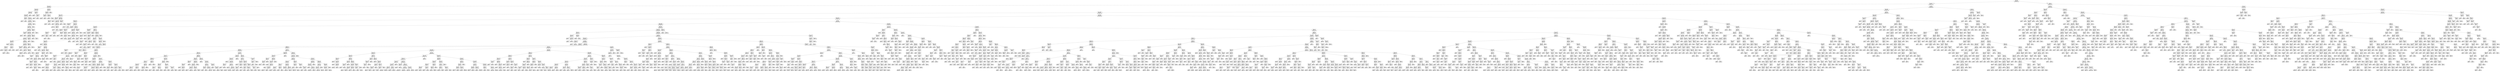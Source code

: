 digraph Tree {
node [shape=box] ;
0 [label="X[6] <= 0.099\ngini = 0.5\nsamples = 84796\nvalue = [42502, 42294]"] ;
1 [label="X[4] <= -0.194\ngini = 0.457\nsamples = 61010\nvalue = [39427, 21583]"] ;
0 -> 1 [labeldistance=2.5, labelangle=45, headlabel="True"] ;
2 [label="X[343] <= 0.003\ngini = 0.019\nsamples = 5005\nvalue = [47, 4958]"] ;
1 -> 2 ;
3 [label="X[312] <= 0.001\ngini = 0.009\nsamples = 4969\nvalue = [23, 4946]"] ;
2 -> 3 ;
4 [label="X[150] <= 0.018\ngini = 0.008\nsamples = 4964\nvalue = [19, 4945]"] ;
3 -> 4 ;
5 [label="X[155] <= -0.097\ngini = 0.006\nsamples = 4961\nvalue = [16, 4945]"] ;
4 -> 5 ;
6 [label="X[652] <= 0.0\ngini = 0.444\nsamples = 3\nvalue = [2, 1]"] ;
5 -> 6 ;
7 [label="gini = 0.0\nsamples = 2\nvalue = [2, 0]"] ;
6 -> 7 ;
8 [label="gini = 0.0\nsamples = 1\nvalue = [0, 1]"] ;
6 -> 8 ;
9 [label="X[451] <= 0.0\ngini = 0.006\nsamples = 4958\nvalue = [14, 4944]"] ;
5 -> 9 ;
10 [label="X[49] <= 0.076\ngini = 0.005\nsamples = 4957\nvalue = [13, 4944]"] ;
9 -> 10 ;
11 [label="X[16] <= 0.532\ngini = 0.005\nsamples = 4956\nvalue = [12, 4944]"] ;
10 -> 11 ;
12 [label="X[227] <= 0.017\ngini = 0.004\nsamples = 4955\nvalue = [11, 4944]"] ;
11 -> 12 ;
13 [label="X[52] <= -0.647\ngini = 0.004\nsamples = 4953\nvalue = [10, 4943]"] ;
12 -> 13 ;
14 [label="X[57] <= 0.033\ngini = 0.444\nsamples = 3\nvalue = [1, 2]"] ;
13 -> 14 ;
15 [label="gini = 0.0\nsamples = 2\nvalue = [0, 2]"] ;
14 -> 15 ;
16 [label="gini = 0.0\nsamples = 1\nvalue = [1, 0]"] ;
14 -> 16 ;
17 [label="X[204] <= 0.056\ngini = 0.004\nsamples = 4950\nvalue = [9, 4941]"] ;
13 -> 17 ;
18 [label="X[44] <= 0.862\ngini = 0.003\nsamples = 4944\nvalue = [8, 4936]"] ;
17 -> 18 ;
19 [label="X[18] <= -0.7\ngini = 0.003\nsamples = 4937\nvalue = [7, 4930]"] ;
18 -> 19 ;
20 [label="X[22] <= 0.006\ngini = 0.054\nsamples = 109\nvalue = [3, 106]"] ;
19 -> 20 ;
21 [label="gini = 0.444\nsamples = 3\nvalue = [1, 2]"] ;
20 -> 21 ;
22 [label="X[275] <= -0.0\ngini = 0.037\nsamples = 106\nvalue = [2, 104]"] ;
20 -> 22 ;
23 [label="X[340] <= 0.0\ngini = 0.021\nsamples = 96\nvalue = [1, 95]"] ;
22 -> 23 ;
24 [label="gini = 0.0\nsamples = 64\nvalue = [0, 64]"] ;
23 -> 24 ;
25 [label="X[215] <= 0.001\ngini = 0.061\nsamples = 32\nvalue = [1, 31]"] ;
23 -> 25 ;
26 [label="gini = 0.444\nsamples = 3\nvalue = [1, 2]"] ;
25 -> 26 ;
27 [label="gini = 0.0\nsamples = 29\nvalue = [0, 29]"] ;
25 -> 27 ;
28 [label="X[479] <= -0.0\ngini = 0.18\nsamples = 10\nvalue = [1, 9]"] ;
22 -> 28 ;
29 [label="gini = 0.0\nsamples = 8\nvalue = [0, 8]"] ;
28 -> 29 ;
30 [label="gini = 0.5\nsamples = 2\nvalue = [1, 1]"] ;
28 -> 30 ;
31 [label="X[993] <= 0.0\ngini = 0.002\nsamples = 4828\nvalue = [4, 4824]"] ;
19 -> 31 ;
32 [label="X[75] <= -0.066\ngini = 0.001\nsamples = 4813\nvalue = [3, 4810]"] ;
31 -> 32 ;
33 [label="X[184] <= -0.001\ngini = 0.105\nsamples = 18\nvalue = [1, 17]"] ;
32 -> 33 ;
34 [label="gini = 0.0\nsamples = 17\nvalue = [0, 17]"] ;
33 -> 34 ;
35 [label="gini = 0.0\nsamples = 1\nvalue = [1, 0]"] ;
33 -> 35 ;
36 [label="X[506] <= 0.0\ngini = 0.001\nsamples = 4795\nvalue = [2, 4793]"] ;
32 -> 36 ;
37 [label="X[15] <= -0.448\ngini = 0.0\nsamples = 4771\nvalue = [1, 4770]"] ;
36 -> 37 ;
38 [label="X[784] <= 0.0\ngini = 0.036\nsamples = 55\nvalue = [1, 54]"] ;
37 -> 38 ;
39 [label="gini = 0.0\nsamples = 53\nvalue = [0, 53]"] ;
38 -> 39 ;
40 [label="gini = 0.5\nsamples = 2\nvalue = [1, 1]"] ;
38 -> 40 ;
41 [label="gini = 0.0\nsamples = 4716\nvalue = [0, 4716]"] ;
37 -> 41 ;
42 [label="X[571] <= -0.0\ngini = 0.08\nsamples = 24\nvalue = [1, 23]"] ;
36 -> 42 ;
43 [label="gini = 0.0\nsamples = 23\nvalue = [0, 23]"] ;
42 -> 43 ;
44 [label="gini = 0.0\nsamples = 1\nvalue = [1, 0]"] ;
42 -> 44 ;
45 [label="X[585] <= 0.0\ngini = 0.124\nsamples = 15\nvalue = [1, 14]"] ;
31 -> 45 ;
46 [label="gini = 0.0\nsamples = 1\nvalue = [1, 0]"] ;
45 -> 46 ;
47 [label="gini = 0.0\nsamples = 14\nvalue = [0, 14]"] ;
45 -> 47 ;
48 [label="X[82] <= -0.013\ngini = 0.245\nsamples = 7\nvalue = [1, 6]"] ;
18 -> 48 ;
49 [label="gini = 0.0\nsamples = 1\nvalue = [1, 0]"] ;
48 -> 49 ;
50 [label="gini = 0.0\nsamples = 6\nvalue = [0, 6]"] ;
48 -> 50 ;
51 [label="X[659] <= -0.0\ngini = 0.278\nsamples = 6\nvalue = [1, 5]"] ;
17 -> 51 ;
52 [label="gini = 0.0\nsamples = 4\nvalue = [0, 4]"] ;
51 -> 52 ;
53 [label="gini = 0.5\nsamples = 2\nvalue = [1, 1]"] ;
51 -> 53 ;
54 [label="X[640] <= -0.0\ngini = 0.5\nsamples = 2\nvalue = [1, 1]"] ;
12 -> 54 ;
55 [label="gini = 0.0\nsamples = 1\nvalue = [0, 1]"] ;
54 -> 55 ;
56 [label="gini = 0.0\nsamples = 1\nvalue = [1, 0]"] ;
54 -> 56 ;
57 [label="gini = 0.0\nsamples = 1\nvalue = [1, 0]"] ;
11 -> 57 ;
58 [label="gini = 0.0\nsamples = 1\nvalue = [1, 0]"] ;
10 -> 58 ;
59 [label="gini = 0.0\nsamples = 1\nvalue = [1, 0]"] ;
9 -> 59 ;
60 [label="gini = 0.0\nsamples = 3\nvalue = [3, 0]"] ;
4 -> 60 ;
61 [label="X[427] <= 0.016\ngini = 0.32\nsamples = 5\nvalue = [4, 1]"] ;
3 -> 61 ;
62 [label="gini = 0.0\nsamples = 3\nvalue = [3, 0]"] ;
61 -> 62 ;
63 [label="X[245] <= 0.059\ngini = 0.5\nsamples = 2\nvalue = [1, 1]"] ;
61 -> 63 ;
64 [label="gini = 0.0\nsamples = 1\nvalue = [0, 1]"] ;
63 -> 64 ;
65 [label="gini = 0.0\nsamples = 1\nvalue = [1, 0]"] ;
63 -> 65 ;
66 [label="X[31] <= 0.015\ngini = 0.444\nsamples = 36\nvalue = [24, 12]"] ;
2 -> 66 ;
67 [label="X[510] <= 0.0\ngini = 0.285\nsamples = 29\nvalue = [24, 5]"] ;
66 -> 67 ;
68 [label="X[82] <= 0.011\ngini = 0.444\nsamples = 6\nvalue = [2, 4]"] ;
67 -> 68 ;
69 [label="gini = 0.0\nsamples = 4\nvalue = [0, 4]"] ;
68 -> 69 ;
70 [label="gini = 0.0\nsamples = 2\nvalue = [2, 0]"] ;
68 -> 70 ;
71 [label="X[92] <= 0.161\ngini = 0.083\nsamples = 23\nvalue = [22, 1]"] ;
67 -> 71 ;
72 [label="gini = 0.0\nsamples = 22\nvalue = [22, 0]"] ;
71 -> 72 ;
73 [label="gini = 0.0\nsamples = 1\nvalue = [0, 1]"] ;
71 -> 73 ;
74 [label="gini = 0.0\nsamples = 7\nvalue = [0, 7]"] ;
66 -> 74 ;
75 [label="X[1] <= 0.506\ngini = 0.417\nsamples = 56005\nvalue = [39380, 16625]"] ;
1 -> 75 ;
76 [label="X[12] <= 0.321\ngini = 0.363\nsamples = 51439\nvalue = [39201, 12238]"] ;
75 -> 76 ;
77 [label="X[27] <= -0.348\ngini = 0.327\nsamples = 48730\nvalue = [38696, 10034]"] ;
76 -> 77 ;
78 [label="X[381] <= -0.008\ngini = 0.017\nsamples = 1412\nvalue = [12, 1400]"] ;
77 -> 78 ;
79 [label="X[595] <= 0.0\ngini = 0.444\nsamples = 12\nvalue = [8, 4]"] ;
78 -> 79 ;
80 [label="X[968] <= 0.0\ngini = 0.32\nsamples = 5\nvalue = [1, 4]"] ;
79 -> 80 ;
81 [label="gini = 0.0\nsamples = 4\nvalue = [0, 4]"] ;
80 -> 81 ;
82 [label="gini = 0.0\nsamples = 1\nvalue = [1, 0]"] ;
80 -> 82 ;
83 [label="gini = 0.0\nsamples = 7\nvalue = [7, 0]"] ;
79 -> 83 ;
84 [label="X[293] <= 0.018\ngini = 0.006\nsamples = 1400\nvalue = [4, 1396]"] ;
78 -> 84 ;
85 [label="X[18] <= -0.514\ngini = 0.003\nsamples = 1397\nvalue = [2, 1395]"] ;
84 -> 85 ;
86 [label="gini = 0.0\nsamples = 1\nvalue = [1, 0]"] ;
85 -> 86 ;
87 [label="X[96] <= 0.904\ngini = 0.001\nsamples = 1396\nvalue = [1, 1395]"] ;
85 -> 87 ;
88 [label="gini = 0.0\nsamples = 1392\nvalue = [0, 1392]"] ;
87 -> 88 ;
89 [label="X[438] <= 0.0\ngini = 0.375\nsamples = 4\nvalue = [1, 3]"] ;
87 -> 89 ;
90 [label="gini = 0.5\nsamples = 2\nvalue = [1, 1]"] ;
89 -> 90 ;
91 [label="gini = 0.0\nsamples = 2\nvalue = [0, 2]"] ;
89 -> 91 ;
92 [label="X[374] <= 0.001\ngini = 0.444\nsamples = 3\nvalue = [2, 1]"] ;
84 -> 92 ;
93 [label="gini = 0.0\nsamples = 2\nvalue = [2, 0]"] ;
92 -> 93 ;
94 [label="gini = 0.0\nsamples = 1\nvalue = [0, 1]"] ;
92 -> 94 ;
95 [label="X[157] <= 0.004\ngini = 0.298\nsamples = 47318\nvalue = [38684, 8634]"] ;
77 -> 95 ;
96 [label="X[270] <= -0.001\ngini = 0.27\nsamples = 45326\nvalue = [38018, 7308]"] ;
95 -> 96 ;
97 [label="X[369] <= -0.004\ngini = 0.28\nsamples = 629\nvalue = [106, 523]"] ;
96 -> 97 ;
98 [label="X[254] <= 0.003\ngini = 0.14\nsamples = 66\nvalue = [61, 5]"] ;
97 -> 98 ;
99 [label="gini = 0.0\nsamples = 61\nvalue = [61, 0]"] ;
98 -> 99 ;
100 [label="gini = 0.0\nsamples = 5\nvalue = [0, 5]"] ;
98 -> 100 ;
101 [label="X[209] <= -0.028\ngini = 0.147\nsamples = 563\nvalue = [45, 518]"] ;
97 -> 101 ;
102 [label="X[33] <= 0.03\ngini = 0.464\nsamples = 41\nvalue = [26, 15]"] ;
101 -> 102 ;
103 [label="X[37] <= 0.007\ngini = 0.211\nsamples = 25\nvalue = [22, 3]"] ;
102 -> 103 ;
104 [label="X[304] <= 0.044\ngini = 0.091\nsamples = 21\nvalue = [20, 1]"] ;
103 -> 104 ;
105 [label="gini = 0.0\nsamples = 19\nvalue = [19, 0]"] ;
104 -> 105 ;
106 [label="X[445] <= -0.0\ngini = 0.5\nsamples = 2\nvalue = [1, 1]"] ;
104 -> 106 ;
107 [label="gini = 0.0\nsamples = 1\nvalue = [1, 0]"] ;
106 -> 107 ;
108 [label="gini = 0.0\nsamples = 1\nvalue = [0, 1]"] ;
106 -> 108 ;
109 [label="X[974] <= 0.0\ngini = 0.5\nsamples = 4\nvalue = [2, 2]"] ;
103 -> 109 ;
110 [label="gini = 0.0\nsamples = 2\nvalue = [0, 2]"] ;
109 -> 110 ;
111 [label="gini = 0.0\nsamples = 2\nvalue = [2, 0]"] ;
109 -> 111 ;
112 [label="X[516] <= -0.001\ngini = 0.375\nsamples = 16\nvalue = [4, 12]"] ;
102 -> 112 ;
113 [label="X[569] <= -0.0\ngini = 0.444\nsamples = 3\nvalue = [2, 1]"] ;
112 -> 113 ;
114 [label="gini = 0.0\nsamples = 2\nvalue = [2, 0]"] ;
113 -> 114 ;
115 [label="gini = 0.0\nsamples = 1\nvalue = [0, 1]"] ;
113 -> 115 ;
116 [label="X[535] <= -0.0\ngini = 0.26\nsamples = 13\nvalue = [2, 11]"] ;
112 -> 116 ;
117 [label="X[501] <= 0.0\ngini = 0.48\nsamples = 5\nvalue = [2, 3]"] ;
116 -> 117 ;
118 [label="gini = 0.0\nsamples = 2\nvalue = [2, 0]"] ;
117 -> 118 ;
119 [label="gini = 0.0\nsamples = 3\nvalue = [0, 3]"] ;
117 -> 119 ;
120 [label="gini = 0.0\nsamples = 8\nvalue = [0, 8]"] ;
116 -> 120 ;
121 [label="X[24] <= 0.078\ngini = 0.07\nsamples = 522\nvalue = [19, 503]"] ;
101 -> 121 ;
122 [label="X[116] <= -0.088\ngini = 0.056\nsamples = 516\nvalue = [15, 501]"] ;
121 -> 122 ;
123 [label="gini = 0.0\nsamples = 2\nvalue = [2, 0]"] ;
122 -> 123 ;
124 [label="X[5] <= 0.347\ngini = 0.049\nsamples = 514\nvalue = [13, 501]"] ;
122 -> 124 ;
125 [label="X[587] <= 0.011\ngini = 0.046\nsamples = 513\nvalue = [12, 501]"] ;
124 -> 125 ;
126 [label="X[117] <= 0.233\ngini = 0.042\nsamples = 512\nvalue = [11, 501]"] ;
125 -> 126 ;
127 [label="X[231] <= -0.254\ngini = 0.038\nsamples = 511\nvalue = [10, 501]"] ;
126 -> 127 ;
128 [label="gini = 0.0\nsamples = 1\nvalue = [1, 0]"] ;
127 -> 128 ;
129 [label="X[36] <= -0.277\ngini = 0.035\nsamples = 510\nvalue = [9, 501]"] ;
127 -> 129 ;
130 [label="X[531] <= 0.0\ngini = 0.5\nsamples = 2\nvalue = [1, 1]"] ;
129 -> 130 ;
131 [label="gini = 0.0\nsamples = 1\nvalue = [1, 0]"] ;
130 -> 131 ;
132 [label="gini = 0.0\nsamples = 1\nvalue = [0, 1]"] ;
130 -> 132 ;
133 [label="X[28] <= 0.259\ngini = 0.031\nsamples = 508\nvalue = [8, 500]"] ;
129 -> 133 ;
134 [label="X[117] <= 0.223\ngini = 0.027\nsamples = 506\nvalue = [7, 499]"] ;
133 -> 134 ;
135 [label="X[2] <= -0.684\ngini = 0.02\nsamples = 492\nvalue = [5, 487]"] ;
134 -> 135 ;
136 [label="X[291] <= -0.016\ngini = 0.32\nsamples = 5\nvalue = [1, 4]"] ;
135 -> 136 ;
137 [label="gini = 0.0\nsamples = 4\nvalue = [0, 4]"] ;
136 -> 137 ;
138 [label="gini = 0.0\nsamples = 1\nvalue = [1, 0]"] ;
136 -> 138 ;
139 [label="X[103] <= -0.112\ngini = 0.016\nsamples = 487\nvalue = [4, 483]"] ;
135 -> 139 ;
140 [label="X[182] <= 0.0\ngini = 0.075\nsamples = 102\nvalue = [4, 98]"] ;
139 -> 140 ;
141 [label="X[268] <= 0.003\ngini = 0.48\nsamples = 5\nvalue = [2, 3]"] ;
140 -> 141 ;
142 [label="gini = 0.0\nsamples = 2\nvalue = [0, 2]"] ;
141 -> 142 ;
143 [label="X[575] <= 0.0\ngini = 0.444\nsamples = 3\nvalue = [2, 1]"] ;
141 -> 143 ;
144 [label="gini = 0.0\nsamples = 1\nvalue = [1, 0]"] ;
143 -> 144 ;
145 [label="gini = 0.5\nsamples = 2\nvalue = [1, 1]"] ;
143 -> 145 ;
146 [label="X[163] <= 0.001\ngini = 0.04\nsamples = 97\nvalue = [2, 95]"] ;
140 -> 146 ;
147 [label="X[414] <= -0.001\ngini = 0.142\nsamples = 26\nvalue = [2, 24]"] ;
146 -> 147 ;
148 [label="X[136] <= -0.173\ngini = 0.444\nsamples = 3\nvalue = [2, 1]"] ;
147 -> 148 ;
149 [label="gini = 0.0\nsamples = 2\nvalue = [2, 0]"] ;
148 -> 149 ;
150 [label="gini = 0.0\nsamples = 1\nvalue = [0, 1]"] ;
148 -> 150 ;
151 [label="gini = 0.0\nsamples = 23\nvalue = [0, 23]"] ;
147 -> 151 ;
152 [label="gini = 0.0\nsamples = 71\nvalue = [0, 71]"] ;
146 -> 152 ;
153 [label="gini = 0.0\nsamples = 385\nvalue = [0, 385]"] ;
139 -> 153 ;
154 [label="X[85] <= -0.002\ngini = 0.245\nsamples = 14\nvalue = [2, 12]"] ;
134 -> 154 ;
155 [label="gini = 0.0\nsamples = 8\nvalue = [0, 8]"] ;
154 -> 155 ;
156 [label="X[304] <= 0.001\ngini = 0.444\nsamples = 6\nvalue = [2, 4]"] ;
154 -> 156 ;
157 [label="X[482] <= -0.0\ngini = 0.444\nsamples = 3\nvalue = [2, 1]"] ;
156 -> 157 ;
158 [label="gini = 0.5\nsamples = 2\nvalue = [1, 1]"] ;
157 -> 158 ;
159 [label="gini = 0.0\nsamples = 1\nvalue = [1, 0]"] ;
157 -> 159 ;
160 [label="gini = 0.0\nsamples = 3\nvalue = [0, 3]"] ;
156 -> 160 ;
161 [label="X[732] <= 0.0\ngini = 0.5\nsamples = 2\nvalue = [1, 1]"] ;
133 -> 161 ;
162 [label="gini = 0.0\nsamples = 1\nvalue = [1, 0]"] ;
161 -> 162 ;
163 [label="gini = 0.0\nsamples = 1\nvalue = [0, 1]"] ;
161 -> 163 ;
164 [label="gini = 0.0\nsamples = 1\nvalue = [1, 0]"] ;
126 -> 164 ;
165 [label="gini = 0.0\nsamples = 1\nvalue = [1, 0]"] ;
125 -> 165 ;
166 [label="gini = 0.0\nsamples = 1\nvalue = [1, 0]"] ;
124 -> 166 ;
167 [label="X[326] <= -0.005\ngini = 0.444\nsamples = 6\nvalue = [4, 2]"] ;
121 -> 167 ;
168 [label="gini = 0.0\nsamples = 2\nvalue = [0, 2]"] ;
167 -> 168 ;
169 [label="gini = 0.0\nsamples = 4\nvalue = [4, 0]"] ;
167 -> 169 ;
170 [label="X[7] <= 0.21\ngini = 0.258\nsamples = 44697\nvalue = [37912, 6785]"] ;
96 -> 170 ;
171 [label="X[201] <= -0.009\ngini = 0.224\nsamples = 38867\nvalue = [33884, 4983]"] ;
170 -> 171 ;
172 [label="X[477] <= -0.002\ngini = 0.232\nsamples = 239\nvalue = [32, 207]"] ;
171 -> 172 ;
173 [label="X[504] <= -0.004\ngini = 0.436\nsamples = 28\nvalue = [19, 9]"] ;
172 -> 173 ;
174 [label="gini = 0.0\nsamples = 6\nvalue = [0, 6]"] ;
173 -> 174 ;
175 [label="X[211] <= -0.092\ngini = 0.236\nsamples = 22\nvalue = [19, 3]"] ;
173 -> 175 ;
176 [label="X[17] <= 0.179\ngini = 0.375\nsamples = 4\nvalue = [1, 3]"] ;
175 -> 176 ;
177 [label="X[86] <= 0.094\ngini = 0.5\nsamples = 2\nvalue = [1, 1]"] ;
176 -> 177 ;
178 [label="gini = 0.0\nsamples = 1\nvalue = [1, 0]"] ;
177 -> 178 ;
179 [label="gini = 0.0\nsamples = 1\nvalue = [0, 1]"] ;
177 -> 179 ;
180 [label="gini = 0.0\nsamples = 2\nvalue = [0, 2]"] ;
176 -> 180 ;
181 [label="gini = 0.0\nsamples = 18\nvalue = [18, 0]"] ;
175 -> 181 ;
182 [label="X[953] <= -0.0\ngini = 0.116\nsamples = 211\nvalue = [13, 198]"] ;
172 -> 182 ;
183 [label="X[659] <= 0.0\ngini = 0.5\nsamples = 10\nvalue = [5, 5]"] ;
182 -> 183 ;
184 [label="X[238] <= 0.0\ngini = 0.408\nsamples = 7\nvalue = [5, 2]"] ;
183 -> 184 ;
185 [label="gini = 0.0\nsamples = 3\nvalue = [3, 0]"] ;
184 -> 185 ;
186 [label="X[312] <= -0.0\ngini = 0.5\nsamples = 4\nvalue = [2, 2]"] ;
184 -> 186 ;
187 [label="X[228] <= 0.003\ngini = 0.444\nsamples = 3\nvalue = [2, 1]"] ;
186 -> 187 ;
188 [label="gini = 0.5\nsamples = 2\nvalue = [1, 1]"] ;
187 -> 188 ;
189 [label="gini = 0.0\nsamples = 1\nvalue = [1, 0]"] ;
187 -> 189 ;
190 [label="gini = 0.0\nsamples = 1\nvalue = [0, 1]"] ;
186 -> 190 ;
191 [label="gini = 0.0\nsamples = 3\nvalue = [0, 3]"] ;
183 -> 191 ;
192 [label="X[183] <= 0.023\ngini = 0.076\nsamples = 201\nvalue = [8, 193]"] ;
182 -> 192 ;
193 [label="X[759] <= 0.0\ngini = 0.068\nsamples = 200\nvalue = [7, 193]"] ;
192 -> 193 ;
194 [label="X[349] <= 0.039\ngini = 0.023\nsamples = 171\nvalue = [2, 169]"] ;
193 -> 194 ;
195 [label="X[955] <= -0.0\ngini = 0.012\nsamples = 169\nvalue = [1, 168]"] ;
194 -> 195 ;
196 [label="X[51] <= 0.003\ngini = 0.133\nsamples = 14\nvalue = [1, 13]"] ;
195 -> 196 ;
197 [label="gini = 0.0\nsamples = 1\nvalue = [1, 0]"] ;
196 -> 197 ;
198 [label="gini = 0.0\nsamples = 13\nvalue = [0, 13]"] ;
196 -> 198 ;
199 [label="gini = 0.0\nsamples = 155\nvalue = [0, 155]"] ;
195 -> 199 ;
200 [label="X[448] <= -0.0\ngini = 0.5\nsamples = 2\nvalue = [1, 1]"] ;
194 -> 200 ;
201 [label="gini = 0.0\nsamples = 1\nvalue = [1, 0]"] ;
200 -> 201 ;
202 [label="gini = 0.0\nsamples = 1\nvalue = [0, 1]"] ;
200 -> 202 ;
203 [label="X[54] <= -0.014\ngini = 0.285\nsamples = 29\nvalue = [5, 24]"] ;
193 -> 203 ;
204 [label="X[129] <= 0.361\ngini = 0.198\nsamples = 27\nvalue = [3, 24]"] ;
203 -> 204 ;
205 [label="gini = 0.0\nsamples = 13\nvalue = [0, 13]"] ;
204 -> 205 ;
206 [label="X[755] <= 0.0\ngini = 0.337\nsamples = 14\nvalue = [3, 11]"] ;
204 -> 206 ;
207 [label="X[104] <= 0.02\ngini = 0.153\nsamples = 12\nvalue = [1, 11]"] ;
206 -> 207 ;
208 [label="X[424] <= 0.003\ngini = 0.278\nsamples = 6\nvalue = [1, 5]"] ;
207 -> 208 ;
209 [label="gini = 0.0\nsamples = 3\nvalue = [0, 3]"] ;
208 -> 209 ;
210 [label="gini = 0.444\nsamples = 3\nvalue = [1, 2]"] ;
208 -> 210 ;
211 [label="gini = 0.0\nsamples = 6\nvalue = [0, 6]"] ;
207 -> 211 ;
212 [label="gini = 0.0\nsamples = 2\nvalue = [2, 0]"] ;
206 -> 212 ;
213 [label="gini = 0.0\nsamples = 2\nvalue = [2, 0]"] ;
203 -> 213 ;
214 [label="gini = 0.0\nsamples = 1\nvalue = [1, 0]"] ;
192 -> 214 ;
215 [label="X[230] <= 0.081\ngini = 0.217\nsamples = 38628\nvalue = [33852, 4776]"] ;
171 -> 215 ;
216 [label="X[128] <= -0.174\ngini = 0.212\nsamples = 38482\nvalue = [33849, 4633]"] ;
215 -> 216 ;
217 [label="X[679] <= 0.0\ngini = 0.139\nsamples = 133\nvalue = [10, 123]"] ;
216 -> 217 ;
218 [label="X[737] <= -0.0\ngini = 0.032\nsamples = 124\nvalue = [2, 122]"] ;
217 -> 218 ;
219 [label="gini = 0.0\nsamples = 1\nvalue = [1, 0]"] ;
218 -> 219 ;
220 [label="X[119] <= -0.459\ngini = 0.016\nsamples = 123\nvalue = [1, 122]"] ;
218 -> 220 ;
221 [label="gini = 0.0\nsamples = 1\nvalue = [1, 0]"] ;
220 -> 221 ;
222 [label="gini = 0.0\nsamples = 122\nvalue = [0, 122]"] ;
220 -> 222 ;
223 [label="X[314] <= 0.01\ngini = 0.198\nsamples = 9\nvalue = [8, 1]"] ;
217 -> 223 ;
224 [label="gini = 0.0\nsamples = 8\nvalue = [8, 0]"] ;
223 -> 224 ;
225 [label="gini = 0.0\nsamples = 1\nvalue = [0, 1]"] ;
223 -> 225 ;
226 [label="X[587] <= 0.001\ngini = 0.208\nsamples = 38349\nvalue = [33839, 4510]"] ;
216 -> 226 ;
227 [label="X[21] <= 0.105\ngini = 0.203\nsamples = 38221\nvalue = [33827, 4394]"] ;
226 -> 227 ;
228 [label="X[200] <= -0.155\ngini = 0.187\nsamples = 36182\nvalue = [32400, 3782]"] ;
227 -> 228 ;
229 [label="X[565] <= -0.0\ngini = 0.194\nsamples = 101\nvalue = [11, 90]"] ;
228 -> 229 ;
230 [label="gini = 0.0\nsamples = 11\nvalue = [11, 0]"] ;
229 -> 230 ;
231 [label="gini = 0.0\nsamples = 90\nvalue = [0, 90]"] ;
229 -> 231 ;
232 [label="X[9] <= -0.295\ngini = 0.184\nsamples = 36081\nvalue = [32389, 3692]"] ;
228 -> 232 ;
233 [label="X[681] <= -0.0\ngini = 0.293\nsamples = 6541\nvalue = [5374, 1167]"] ;
232 -> 233 ;
234 [label="X[241] <= 0.001\ngini = 0.196\nsamples = 2024\nvalue = [1801, 223]"] ;
233 -> 234 ;
235 [label="X[535] <= 0.0\ngini = 0.122\nsamples = 1177\nvalue = [1100, 77]"] ;
234 -> 235 ;
236 [label="X[44] <= -0.232\ngini = 0.116\nsamples = 1170\nvalue = [1098, 72]"] ;
235 -> 236 ;
237 [label="X[54] <= -0.158\ngini = 0.375\nsamples = 4\nvalue = [1, 3]"] ;
236 -> 237 ;
238 [label="gini = 0.0\nsamples = 2\nvalue = [0, 2]"] ;
237 -> 238 ;
239 [label="X[755] <= -0.0\ngini = 0.5\nsamples = 2\nvalue = [1, 1]"] ;
237 -> 239 ;
240 [label="gini = 0.0\nsamples = 1\nvalue = [0, 1]"] ;
239 -> 240 ;
241 [label="gini = 0.0\nsamples = 1\nvalue = [1, 0]"] ;
239 -> 241 ;
242 [label="X[124] <= 0.789\ngini = 0.111\nsamples = 1166\nvalue = [1097, 69]"] ;
236 -> 242 ;
243 [label="X[151] <= 0.01\ngini = 0.108\nsamples = 1164\nvalue = [1097, 67]"] ;
242 -> 243 ;
244 [label="X[287] <= -0.0\ngini = 0.092\nsamples = 1071\nvalue = [1019, 52]"] ;
243 -> 244 ;
245 [label="X[205] <= -0.016\ngini = 0.016\nsamples = 368\nvalue = [365, 3]"] ;
244 -> 245 ;
246 [label="gini = 0.0\nsamples = 1\nvalue = [0, 1]"] ;
245 -> 246 ;
247 [label="X[987] <= -0.0\ngini = 0.011\nsamples = 367\nvalue = [365, 2]"] ;
245 -> 247 ;
248 [label="gini = 0.0\nsamples = 1\nvalue = [0, 1]"] ;
247 -> 248 ;
249 [label="gini = 0.005\nsamples = 366\nvalue = [365, 1]"] ;
247 -> 249 ;
250 [label="X[287] <= -0.0\ngini = 0.13\nsamples = 703\nvalue = [654, 49]"] ;
244 -> 250 ;
251 [label="X[221] <= -0.001\ngini = 0.5\nsamples = 6\nvalue = [3, 3]"] ;
250 -> 251 ;
252 [label="gini = 0.0\nsamples = 3\nvalue = [0, 3]"] ;
251 -> 252 ;
253 [label="gini = 0.0\nsamples = 3\nvalue = [3, 0]"] ;
251 -> 253 ;
254 [label="X[750] <= 0.0\ngini = 0.123\nsamples = 697\nvalue = [651, 46]"] ;
250 -> 254 ;
255 [label="gini = 0.117\nsamples = 690\nvalue = [647, 43]"] ;
254 -> 255 ;
256 [label="gini = 0.49\nsamples = 7\nvalue = [4, 3]"] ;
254 -> 256 ;
257 [label="X[50] <= -0.264\ngini = 0.271\nsamples = 93\nvalue = [78, 15]"] ;
243 -> 257 ;
258 [label="gini = 0.0\nsamples = 3\nvalue = [0, 3]"] ;
257 -> 258 ;
259 [label="X[58] <= -0.191\ngini = 0.231\nsamples = 90\nvalue = [78, 12]"] ;
257 -> 259 ;
260 [label="gini = 0.0\nsamples = 2\nvalue = [0, 2]"] ;
259 -> 260 ;
261 [label="X[65] <= -0.146\ngini = 0.201\nsamples = 88\nvalue = [78, 10]"] ;
259 -> 261 ;
262 [label="gini = 0.49\nsamples = 7\nvalue = [3, 4]"] ;
261 -> 262 ;
263 [label="gini = 0.137\nsamples = 81\nvalue = [75, 6]"] ;
261 -> 263 ;
264 [label="gini = 0.0\nsamples = 2\nvalue = [0, 2]"] ;
242 -> 264 ;
265 [label="X[479] <= -0.0\ngini = 0.408\nsamples = 7\nvalue = [2, 5]"] ;
235 -> 265 ;
266 [label="gini = 0.0\nsamples = 5\nvalue = [0, 5]"] ;
265 -> 266 ;
267 [label="gini = 0.0\nsamples = 2\nvalue = [2, 0]"] ;
265 -> 267 ;
268 [label="X[765] <= -0.0\ngini = 0.285\nsamples = 847\nvalue = [701, 146]"] ;
234 -> 268 ;
269 [label="X[502] <= -0.0\ngini = 0.493\nsamples = 41\nvalue = [18, 23]"] ;
268 -> 269 ;
270 [label="X[534] <= 0.0\ngini = 0.42\nsamples = 30\nvalue = [9, 21]"] ;
269 -> 270 ;
271 [label="X[980] <= -0.0\ngini = 0.117\nsamples = 16\nvalue = [1, 15]"] ;
270 -> 271 ;
272 [label="X[307] <= -0.0\ngini = 0.5\nsamples = 2\nvalue = [1, 1]"] ;
271 -> 272 ;
273 [label="gini = 0.0\nsamples = 1\nvalue = [0, 1]"] ;
272 -> 273 ;
274 [label="gini = 0.0\nsamples = 1\nvalue = [1, 0]"] ;
272 -> 274 ;
275 [label="gini = 0.0\nsamples = 14\nvalue = [0, 14]"] ;
271 -> 275 ;
276 [label="X[482] <= 0.0\ngini = 0.49\nsamples = 14\nvalue = [8, 6]"] ;
270 -> 276 ;
277 [label="X[958] <= 0.0\ngini = 0.397\nsamples = 11\nvalue = [8, 3]"] ;
276 -> 277 ;
278 [label="X[965] <= 0.0\ngini = 0.5\nsamples = 6\nvalue = [3, 3]"] ;
277 -> 278 ;
279 [label="gini = 0.0\nsamples = 3\nvalue = [3, 0]"] ;
278 -> 279 ;
280 [label="gini = 0.0\nsamples = 3\nvalue = [0, 3]"] ;
278 -> 280 ;
281 [label="gini = 0.0\nsamples = 5\nvalue = [5, 0]"] ;
277 -> 281 ;
282 [label="gini = 0.0\nsamples = 3\nvalue = [0, 3]"] ;
276 -> 282 ;
283 [label="X[660] <= 0.0\ngini = 0.298\nsamples = 11\nvalue = [9, 2]"] ;
269 -> 283 ;
284 [label="gini = 0.0\nsamples = 8\nvalue = [8, 0]"] ;
283 -> 284 ;
285 [label="X[248] <= -0.001\ngini = 0.444\nsamples = 3\nvalue = [1, 2]"] ;
283 -> 285 ;
286 [label="gini = 0.0\nsamples = 1\nvalue = [0, 1]"] ;
285 -> 286 ;
287 [label="X[690] <= 0.0\ngini = 0.5\nsamples = 2\nvalue = [1, 1]"] ;
285 -> 287 ;
288 [label="gini = 0.0\nsamples = 1\nvalue = [1, 0]"] ;
287 -> 288 ;
289 [label="gini = 0.0\nsamples = 1\nvalue = [0, 1]"] ;
287 -> 289 ;
290 [label="X[294] <= 0.008\ngini = 0.259\nsamples = 806\nvalue = [683, 123]"] ;
268 -> 290 ;
291 [label="X[127] <= -0.002\ngini = 0.253\nsamples = 802\nvalue = [683, 119]"] ;
290 -> 291 ;
292 [label="X[67] <= -0.044\ngini = 0.056\nsamples = 140\nvalue = [136, 4]"] ;
291 -> 292 ;
293 [label="gini = 0.0\nsamples = 1\nvalue = [0, 1]"] ;
292 -> 293 ;
294 [label="X[86] <= -0.049\ngini = 0.042\nsamples = 139\nvalue = [136, 3]"] ;
292 -> 294 ;
295 [label="gini = 0.0\nsamples = 1\nvalue = [0, 1]"] ;
294 -> 295 ;
296 [label="X[103] <= -0.071\ngini = 0.029\nsamples = 138\nvalue = [136, 2]"] ;
294 -> 296 ;
297 [label="X[451] <= 0.0\ngini = 0.444\nsamples = 3\nvalue = [2, 1]"] ;
296 -> 297 ;
298 [label="gini = 0.0\nsamples = 1\nvalue = [0, 1]"] ;
297 -> 298 ;
299 [label="gini = 0.0\nsamples = 2\nvalue = [2, 0]"] ;
297 -> 299 ;
300 [label="X[113] <= 0.034\ngini = 0.015\nsamples = 135\nvalue = [134, 1]"] ;
296 -> 300 ;
301 [label="gini = 0.0\nsamples = 131\nvalue = [131, 0]"] ;
300 -> 301 ;
302 [label="gini = 0.375\nsamples = 4\nvalue = [3, 1]"] ;
300 -> 302 ;
303 [label="X[372] <= 0.0\ngini = 0.287\nsamples = 662\nvalue = [547, 115]"] ;
291 -> 303 ;
304 [label="X[809] <= 0.0\ngini = 0.269\nsamples = 630\nvalue = [529, 101]"] ;
303 -> 304 ;
305 [label="X[230] <= 0.001\ngini = 0.262\nsamples = 625\nvalue = [528, 97]"] ;
304 -> 305 ;
306 [label="X[158] <= -0.003\ngini = 0.292\nsamples = 524\nvalue = [431, 93]"] ;
305 -> 306 ;
307 [label="gini = 0.0\nsamples = 2\nvalue = [0, 2]"] ;
306 -> 307 ;
308 [label="gini = 0.288\nsamples = 522\nvalue = [431, 91]"] ;
306 -> 308 ;
309 [label="X[465] <= -0.0\ngini = 0.076\nsamples = 101\nvalue = [97, 4]"] ;
305 -> 309 ;
310 [label="gini = 0.5\nsamples = 4\nvalue = [2, 2]"] ;
309 -> 310 ;
311 [label="gini = 0.04\nsamples = 97\nvalue = [95, 2]"] ;
309 -> 311 ;
312 [label="X[767] <= -0.0\ngini = 0.32\nsamples = 5\nvalue = [1, 4]"] ;
304 -> 312 ;
313 [label="gini = 0.0\nsamples = 1\nvalue = [1, 0]"] ;
312 -> 313 ;
314 [label="gini = 0.0\nsamples = 4\nvalue = [0, 4]"] ;
312 -> 314 ;
315 [label="X[570] <= 0.0\ngini = 0.492\nsamples = 32\nvalue = [18, 14]"] ;
303 -> 315 ;
316 [label="X[396] <= -0.003\ngini = 0.355\nsamples = 13\nvalue = [3, 10]"] ;
315 -> 316 ;
317 [label="X[411] <= 0.0\ngini = 0.375\nsamples = 4\nvalue = [3, 1]"] ;
316 -> 317 ;
318 [label="gini = 0.0\nsamples = 3\nvalue = [3, 0]"] ;
317 -> 318 ;
319 [label="gini = 0.0\nsamples = 1\nvalue = [0, 1]"] ;
317 -> 319 ;
320 [label="gini = 0.0\nsamples = 9\nvalue = [0, 9]"] ;
316 -> 320 ;
321 [label="X[810] <= -0.0\ngini = 0.332\nsamples = 19\nvalue = [15, 4]"] ;
315 -> 321 ;
322 [label="X[1] <= -0.411\ngini = 0.124\nsamples = 15\nvalue = [14, 1]"] ;
321 -> 322 ;
323 [label="gini = 0.0\nsamples = 1\nvalue = [0, 1]"] ;
322 -> 323 ;
324 [label="gini = 0.0\nsamples = 14\nvalue = [14, 0]"] ;
322 -> 324 ;
325 [label="X[716] <= -0.0\ngini = 0.375\nsamples = 4\nvalue = [1, 3]"] ;
321 -> 325 ;
326 [label="gini = 0.0\nsamples = 3\nvalue = [0, 3]"] ;
325 -> 326 ;
327 [label="gini = 0.0\nsamples = 1\nvalue = [1, 0]"] ;
325 -> 327 ;
328 [label="gini = 0.0\nsamples = 4\nvalue = [0, 4]"] ;
290 -> 328 ;
329 [label="X[329] <= 0.0\ngini = 0.331\nsamples = 4517\nvalue = [3573, 944]"] ;
233 -> 329 ;
330 [label="X[992] <= 0.0\ngini = 0.389\nsamples = 1761\nvalue = [1296, 465]"] ;
329 -> 330 ;
331 [label="X[395] <= -0.0\ngini = 0.348\nsamples = 1390\nvalue = [1078, 312]"] ;
330 -> 331 ;
332 [label="X[56] <= 0.042\ngini = 0.47\nsamples = 312\nvalue = [194, 118]"] ;
331 -> 332 ;
333 [label="X[801] <= 0.0\ngini = 0.498\nsamples = 212\nvalue = [113, 99]"] ;
332 -> 333 ;
334 [label="X[206] <= 0.0\ngini = 0.5\nsamples = 196\nvalue = [99, 97]"] ;
333 -> 334 ;
335 [label="X[24] <= 0.145\ngini = 0.495\nsamples = 168\nvalue = [92, 76]"] ;
334 -> 335 ;
336 [label="X[533] <= -0.0\ngini = 0.5\nsamples = 153\nvalue = [78, 75]"] ;
335 -> 336 ;
337 [label="gini = 0.302\nsamples = 27\nvalue = [22, 5]"] ;
336 -> 337 ;
338 [label="gini = 0.494\nsamples = 126\nvalue = [56, 70]"] ;
336 -> 338 ;
339 [label="X[458] <= 0.0\ngini = 0.124\nsamples = 15\nvalue = [14, 1]"] ;
335 -> 339 ;
340 [label="gini = 0.0\nsamples = 12\nvalue = [12, 0]"] ;
339 -> 340 ;
341 [label="gini = 0.444\nsamples = 3\nvalue = [2, 1]"] ;
339 -> 341 ;
342 [label="X[312] <= 0.0\ngini = 0.375\nsamples = 28\nvalue = [7, 21]"] ;
334 -> 342 ;
343 [label="X[764] <= 0.0\ngini = 0.269\nsamples = 25\nvalue = [4, 21]"] ;
342 -> 343 ;
344 [label="gini = 0.095\nsamples = 20\nvalue = [1, 19]"] ;
343 -> 344 ;
345 [label="gini = 0.48\nsamples = 5\nvalue = [3, 2]"] ;
343 -> 345 ;
346 [label="gini = 0.0\nsamples = 3\nvalue = [3, 0]"] ;
342 -> 346 ;
347 [label="X[834] <= 0.0\ngini = 0.219\nsamples = 16\nvalue = [14, 2]"] ;
333 -> 347 ;
348 [label="gini = 0.0\nsamples = 14\nvalue = [14, 0]"] ;
347 -> 348 ;
349 [label="gini = 0.0\nsamples = 2\nvalue = [0, 2]"] ;
347 -> 349 ;
350 [label="X[331] <= 0.001\ngini = 0.308\nsamples = 100\nvalue = [81, 19]"] ;
332 -> 350 ;
351 [label="X[586] <= 0.0\ngini = 0.275\nsamples = 97\nvalue = [81, 16]"] ;
350 -> 351 ;
352 [label="X[459] <= -0.0\ngini = 0.184\nsamples = 78\nvalue = [70, 8]"] ;
351 -> 352 ;
353 [label="X[489] <= 0.0\ngini = 0.444\nsamples = 3\nvalue = [1, 2]"] ;
352 -> 353 ;
354 [label="gini = 0.0\nsamples = 1\nvalue = [1, 0]"] ;
353 -> 354 ;
355 [label="gini = 0.0\nsamples = 2\nvalue = [0, 2]"] ;
353 -> 355 ;
356 [label="X[395] <= -0.0\ngini = 0.147\nsamples = 75\nvalue = [69, 6]"] ;
352 -> 356 ;
357 [label="gini = 0.126\nsamples = 74\nvalue = [69, 5]"] ;
356 -> 357 ;
358 [label="gini = 0.0\nsamples = 1\nvalue = [0, 1]"] ;
356 -> 358 ;
359 [label="X[615] <= -0.0\ngini = 0.488\nsamples = 19\nvalue = [11, 8]"] ;
351 -> 359 ;
360 [label="X[39] <= 0.014\ngini = 0.165\nsamples = 11\nvalue = [10, 1]"] ;
359 -> 360 ;
361 [label="gini = 0.0\nsamples = 9\nvalue = [9, 0]"] ;
360 -> 361 ;
362 [label="gini = 0.5\nsamples = 2\nvalue = [1, 1]"] ;
360 -> 362 ;
363 [label="X[123] <= -0.001\ngini = 0.219\nsamples = 8\nvalue = [1, 7]"] ;
359 -> 363 ;
364 [label="gini = 0.0\nsamples = 6\nvalue = [0, 6]"] ;
363 -> 364 ;
365 [label="gini = 0.5\nsamples = 2\nvalue = [1, 1]"] ;
363 -> 365 ;
366 [label="gini = 0.0\nsamples = 3\nvalue = [0, 3]"] ;
350 -> 366 ;
367 [label="X[948] <= 0.0\ngini = 0.295\nsamples = 1078\nvalue = [884, 194]"] ;
331 -> 367 ;
368 [label="X[388] <= -0.0\ngini = 0.257\nsamples = 824\nvalue = [699, 125]"] ;
367 -> 368 ;
369 [label="X[662] <= 0.0\ngini = 0.486\nsamples = 12\nvalue = [5, 7]"] ;
368 -> 369 ;
370 [label="X[381] <= -0.0\ngini = 0.346\nsamples = 9\nvalue = [2, 7]"] ;
369 -> 370 ;
371 [label="gini = 0.0\nsamples = 1\nvalue = [1, 0]"] ;
370 -> 371 ;
372 [label="X[696] <= 0.0\ngini = 0.219\nsamples = 8\nvalue = [1, 7]"] ;
370 -> 372 ;
373 [label="gini = 0.0\nsamples = 5\nvalue = [0, 5]"] ;
372 -> 373 ;
374 [label="gini = 0.444\nsamples = 3\nvalue = [1, 2]"] ;
372 -> 374 ;
375 [label="gini = 0.0\nsamples = 3\nvalue = [3, 0]"] ;
369 -> 375 ;
376 [label="X[258] <= 0.002\ngini = 0.248\nsamples = 812\nvalue = [694, 118]"] ;
368 -> 376 ;
377 [label="X[781] <= 0.0\ngini = 0.244\nsamples = 809\nvalue = [694, 115]"] ;
376 -> 377 ;
378 [label="X[137] <= -0.251\ngini = 0.237\nsamples = 801\nvalue = [691, 110]"] ;
377 -> 378 ;
379 [label="gini = 0.5\nsamples = 14\nvalue = [7, 7]"] ;
378 -> 379 ;
380 [label="gini = 0.227\nsamples = 787\nvalue = [684, 103]"] ;
378 -> 380 ;
381 [label="X[597] <= -0.0\ngini = 0.469\nsamples = 8\nvalue = [3, 5]"] ;
377 -> 381 ;
382 [label="gini = 0.0\nsamples = 4\nvalue = [0, 4]"] ;
381 -> 382 ;
383 [label="gini = 0.375\nsamples = 4\nvalue = [3, 1]"] ;
381 -> 383 ;
384 [label="gini = 0.0\nsamples = 3\nvalue = [0, 3]"] ;
376 -> 384 ;
385 [label="X[250] <= -0.0\ngini = 0.396\nsamples = 254\nvalue = [185, 69]"] ;
367 -> 385 ;
386 [label="gini = 0.0\nsamples = 4\nvalue = [0, 4]"] ;
385 -> 386 ;
387 [label="X[767] <= 0.0\ngini = 0.385\nsamples = 250\nvalue = [185, 65]"] ;
385 -> 387 ;
388 [label="X[814] <= 0.0\ngini = 0.421\nsamples = 209\nvalue = [146, 63]"] ;
387 -> 388 ;
389 [label="X[994] <= 0.0\ngini = 0.219\nsamples = 8\nvalue = [1, 7]"] ;
388 -> 389 ;
390 [label="gini = 0.0\nsamples = 7\nvalue = [0, 7]"] ;
389 -> 390 ;
391 [label="gini = 0.0\nsamples = 1\nvalue = [1, 0]"] ;
389 -> 391 ;
392 [label="X[370] <= 0.0\ngini = 0.402\nsamples = 201\nvalue = [145, 56]"] ;
388 -> 392 ;
393 [label="gini = 0.395\nsamples = 199\nvalue = [145, 54]"] ;
392 -> 393 ;
394 [label="gini = 0.0\nsamples = 2\nvalue = [0, 2]"] ;
392 -> 394 ;
395 [label="X[474] <= -0.0\ngini = 0.093\nsamples = 41\nvalue = [39, 2]"] ;
387 -> 395 ;
396 [label="gini = 0.0\nsamples = 1\nvalue = [0, 1]"] ;
395 -> 396 ;
397 [label="X[121] <= 0.008\ngini = 0.049\nsamples = 40\nvalue = [39, 1]"] ;
395 -> 397 ;
398 [label="gini = 0.0\nsamples = 36\nvalue = [36, 0]"] ;
397 -> 398 ;
399 [label="gini = 0.375\nsamples = 4\nvalue = [3, 1]"] ;
397 -> 399 ;
400 [label="X[112] <= 0.011\ngini = 0.485\nsamples = 371\nvalue = [218, 153]"] ;
330 -> 400 ;
401 [label="X[85] <= 0.043\ngini = 0.464\nsamples = 312\nvalue = [198, 114]"] ;
400 -> 401 ;
402 [label="X[373] <= -0.001\ngini = 0.454\nsamples = 304\nvalue = [198, 106]"] ;
401 -> 402 ;
403 [label="gini = 0.0\nsamples = 16\nvalue = [16, 0]"] ;
402 -> 403 ;
404 [label="X[311] <= -0.002\ngini = 0.465\nsamples = 288\nvalue = [182, 106]"] ;
402 -> 404 ;
405 [label="X[994] <= 0.0\ngini = 0.245\nsamples = 7\nvalue = [1, 6]"] ;
404 -> 405 ;
406 [label="gini = 0.0\nsamples = 1\nvalue = [1, 0]"] ;
405 -> 406 ;
407 [label="gini = 0.0\nsamples = 6\nvalue = [0, 6]"] ;
405 -> 407 ;
408 [label="X[661] <= -0.0\ngini = 0.458\nsamples = 281\nvalue = [181, 100]"] ;
404 -> 408 ;
409 [label="gini = 0.0\nsamples = 15\nvalue = [15, 0]"] ;
408 -> 409 ;
410 [label="X[773] <= -0.0\ngini = 0.469\nsamples = 266\nvalue = [166, 100]"] ;
408 -> 410 ;
411 [label="gini = 0.375\nsamples = 12\nvalue = [3, 9]"] ;
410 -> 411 ;
412 [label="gini = 0.46\nsamples = 254\nvalue = [163, 91]"] ;
410 -> 412 ;
413 [label="gini = 0.0\nsamples = 8\nvalue = [0, 8]"] ;
401 -> 413 ;
414 [label="X[758] <= 0.0\ngini = 0.448\nsamples = 59\nvalue = [20, 39]"] ;
400 -> 414 ;
415 [label="X[126] <= -0.0\ngini = 0.38\nsamples = 51\nvalue = [13, 38]"] ;
414 -> 415 ;
416 [label="X[322] <= 0.001\ngini = 0.133\nsamples = 28\nvalue = [2, 26]"] ;
415 -> 416 ;
417 [label="gini = 0.0\nsamples = 22\nvalue = [0, 22]"] ;
416 -> 417 ;
418 [label="X[395] <= -0.0\ngini = 0.444\nsamples = 6\nvalue = [2, 4]"] ;
416 -> 418 ;
419 [label="X[166] <= -0.002\ngini = 0.32\nsamples = 5\nvalue = [1, 4]"] ;
418 -> 419 ;
420 [label="gini = 0.444\nsamples = 3\nvalue = [1, 2]"] ;
419 -> 420 ;
421 [label="gini = 0.0\nsamples = 2\nvalue = [0, 2]"] ;
419 -> 421 ;
422 [label="gini = 0.0\nsamples = 1\nvalue = [1, 0]"] ;
418 -> 422 ;
423 [label="X[84] <= -0.023\ngini = 0.499\nsamples = 23\nvalue = [11, 12]"] ;
415 -> 423 ;
424 [label="X[60] <= 0.015\ngini = 0.337\nsamples = 14\nvalue = [3, 11]"] ;
423 -> 424 ;
425 [label="X[322] <= 0.0\ngini = 0.5\nsamples = 2\nvalue = [1, 1]"] ;
424 -> 425 ;
426 [label="gini = 0.0\nsamples = 1\nvalue = [0, 1]"] ;
425 -> 426 ;
427 [label="gini = 0.0\nsamples = 1\nvalue = [1, 0]"] ;
425 -> 427 ;
428 [label="X[442] <= 0.0\ngini = 0.278\nsamples = 12\nvalue = [2, 10]"] ;
424 -> 428 ;
429 [label="gini = 0.0\nsamples = 4\nvalue = [0, 4]"] ;
428 -> 429 ;
430 [label="gini = 0.375\nsamples = 8\nvalue = [2, 6]"] ;
428 -> 430 ;
431 [label="X[365] <= -0.0\ngini = 0.198\nsamples = 9\nvalue = [8, 1]"] ;
423 -> 431 ;
432 [label="X[245] <= -0.0\ngini = 0.5\nsamples = 2\nvalue = [1, 1]"] ;
431 -> 432 ;
433 [label="gini = 0.0\nsamples = 1\nvalue = [1, 0]"] ;
432 -> 433 ;
434 [label="gini = 0.0\nsamples = 1\nvalue = [0, 1]"] ;
432 -> 434 ;
435 [label="gini = 0.0\nsamples = 7\nvalue = [7, 0]"] ;
431 -> 435 ;
436 [label="X[141] <= -0.002\ngini = 0.219\nsamples = 8\nvalue = [7, 1]"] ;
414 -> 436 ;
437 [label="X[123] <= 0.008\ngini = 0.5\nsamples = 2\nvalue = [1, 1]"] ;
436 -> 437 ;
438 [label="gini = 0.0\nsamples = 1\nvalue = [1, 0]"] ;
437 -> 438 ;
439 [label="gini = 0.0\nsamples = 1\nvalue = [0, 1]"] ;
437 -> 439 ;
440 [label="gini = 0.0\nsamples = 6\nvalue = [6, 0]"] ;
436 -> 440 ;
441 [label="X[718] <= -0.0\ngini = 0.287\nsamples = 2756\nvalue = [2277, 479]"] ;
329 -> 441 ;
442 [label="X[192] <= 0.021\ngini = 0.092\nsamples = 289\nvalue = [275, 14]"] ;
441 -> 442 ;
443 [label="X[95] <= -0.054\ngini = 0.08\nsamples = 287\nvalue = [275, 12]"] ;
442 -> 443 ;
444 [label="X[972] <= 0.0\ngini = 0.444\nsamples = 12\nvalue = [8, 4]"] ;
443 -> 444 ;
445 [label="X[712] <= 0.0\ngini = 0.444\nsamples = 6\nvalue = [2, 4]"] ;
444 -> 445 ;
446 [label="gini = 0.0\nsamples = 4\nvalue = [0, 4]"] ;
445 -> 446 ;
447 [label="gini = 0.0\nsamples = 2\nvalue = [2, 0]"] ;
445 -> 447 ;
448 [label="gini = 0.0\nsamples = 6\nvalue = [6, 0]"] ;
444 -> 448 ;
449 [label="X[982] <= 0.0\ngini = 0.056\nsamples = 275\nvalue = [267, 8]"] ;
443 -> 449 ;
450 [label="X[123] <= -0.396\ngini = 0.05\nsamples = 274\nvalue = [267, 7]"] ;
449 -> 450 ;
451 [label="gini = 0.0\nsamples = 1\nvalue = [0, 1]"] ;
450 -> 451 ;
452 [label="X[636] <= -0.0\ngini = 0.043\nsamples = 273\nvalue = [267, 6]"] ;
450 -> 452 ;
453 [label="gini = 0.0\nsamples = 1\nvalue = [0, 1]"] ;
452 -> 453 ;
454 [label="X[780] <= 0.0\ngini = 0.036\nsamples = 272\nvalue = [267, 5]"] ;
452 -> 454 ;
455 [label="gini = 0.029\nsamples = 271\nvalue = [267, 4]"] ;
454 -> 455 ;
456 [label="gini = 0.0\nsamples = 1\nvalue = [0, 1]"] ;
454 -> 456 ;
457 [label="gini = 0.0\nsamples = 1\nvalue = [0, 1]"] ;
449 -> 457 ;
458 [label="gini = 0.0\nsamples = 2\nvalue = [0, 2]"] ;
442 -> 458 ;
459 [label="X[428] <= 0.0\ngini = 0.306\nsamples = 2467\nvalue = [2002, 465]"] ;
441 -> 459 ;
460 [label="X[102] <= -0.003\ngini = 0.304\nsamples = 2462\nvalue = [2002, 460]"] ;
459 -> 460 ;
461 [label="X[108] <= 0.13\ngini = 0.224\nsamples = 693\nvalue = [604, 89]"] ;
460 -> 461 ;
462 [label="X[574] <= -0.0\ngini = 0.208\nsamples = 679\nvalue = [599, 80]"] ;
461 -> 462 ;
463 [label="X[961] <= -0.0\ngini = 0.44\nsamples = 52\nvalue = [35, 17]"] ;
462 -> 463 ;
464 [label="X[451] <= -0.0\ngini = 0.351\nsamples = 44\nvalue = [34, 10]"] ;
463 -> 464 ;
465 [label="gini = 0.153\nsamples = 24\nvalue = [22, 2]"] ;
464 -> 465 ;
466 [label="gini = 0.48\nsamples = 20\nvalue = [12, 8]"] ;
464 -> 466 ;
467 [label="X[500] <= 0.0\ngini = 0.219\nsamples = 8\nvalue = [1, 7]"] ;
463 -> 467 ;
468 [label="gini = 0.0\nsamples = 7\nvalue = [0, 7]"] ;
467 -> 468 ;
469 [label="gini = 0.0\nsamples = 1\nvalue = [1, 0]"] ;
467 -> 469 ;
470 [label="X[30] <= -0.063\ngini = 0.181\nsamples = 627\nvalue = [564, 63]"] ;
462 -> 470 ;
471 [label="X[131] <= 0.001\ngini = 0.266\nsamples = 228\nvalue = [192, 36]"] ;
470 -> 471 ;
472 [label="gini = 0.23\nsamples = 211\nvalue = [183, 28]"] ;
471 -> 472 ;
473 [label="gini = 0.498\nsamples = 17\nvalue = [9, 8]"] ;
471 -> 473 ;
474 [label="X[436] <= 0.0\ngini = 0.126\nsamples = 399\nvalue = [372, 27]"] ;
470 -> 474 ;
475 [label="gini = 0.118\nsamples = 397\nvalue = [372, 25]"] ;
474 -> 475 ;
476 [label="gini = 0.0\nsamples = 2\nvalue = [0, 2]"] ;
474 -> 476 ;
477 [label="X[579] <= 0.0\ngini = 0.459\nsamples = 14\nvalue = [5, 9]"] ;
461 -> 477 ;
478 [label="X[815] <= -0.0\ngini = 0.444\nsamples = 6\nvalue = [4, 2]"] ;
477 -> 478 ;
479 [label="gini = 0.0\nsamples = 2\nvalue = [0, 2]"] ;
478 -> 479 ;
480 [label="gini = 0.0\nsamples = 4\nvalue = [4, 0]"] ;
478 -> 480 ;
481 [label="X[682] <= 0.0\ngini = 0.219\nsamples = 8\nvalue = [1, 7]"] ;
477 -> 481 ;
482 [label="gini = 0.0\nsamples = 5\nvalue = [0, 5]"] ;
481 -> 482 ;
483 [label="X[189] <= -0.003\ngini = 0.444\nsamples = 3\nvalue = [1, 2]"] ;
481 -> 483 ;
484 [label="gini = 0.0\nsamples = 2\nvalue = [0, 2]"] ;
483 -> 484 ;
485 [label="gini = 0.0\nsamples = 1\nvalue = [1, 0]"] ;
483 -> 485 ;
486 [label="X[337] <= 0.0\ngini = 0.331\nsamples = 1769\nvalue = [1398, 371]"] ;
460 -> 486 ;
487 [label="X[129] <= 0.004\ngini = 0.361\nsamples = 1224\nvalue = [935, 289]"] ;
486 -> 487 ;
488 [label="X[36] <= -0.292\ngini = 0.357\nsamples = 1218\nvalue = [935, 283]"] ;
487 -> 488 ;
489 [label="gini = 0.0\nsamples = 4\nvalue = [0, 4]"] ;
488 -> 489 ;
490 [label="X[235] <= 0.0\ngini = 0.354\nsamples = 1214\nvalue = [935, 279]"] ;
488 -> 490 ;
491 [label="gini = 0.365\nsamples = 1142\nvalue = [868, 274]"] ;
490 -> 491 ;
492 [label="gini = 0.129\nsamples = 72\nvalue = [67, 5]"] ;
490 -> 492 ;
493 [label="gini = 0.0\nsamples = 6\nvalue = [0, 6]"] ;
487 -> 493 ;
494 [label="X[650] <= -0.0\ngini = 0.256\nsamples = 545\nvalue = [463, 82]"] ;
486 -> 494 ;
495 [label="X[24] <= 0.116\ngini = 0.275\nsamples = 486\nvalue = [406, 80]"] ;
494 -> 495 ;
496 [label="X[140] <= 0.002\ngini = 0.27\nsamples = 484\nvalue = [406, 78]"] ;
495 -> 496 ;
497 [label="gini = 0.253\nsamples = 445\nvalue = [379, 66]"] ;
496 -> 497 ;
498 [label="gini = 0.426\nsamples = 39\nvalue = [27, 12]"] ;
496 -> 498 ;
499 [label="gini = 0.0\nsamples = 2\nvalue = [0, 2]"] ;
495 -> 499 ;
500 [label="X[651] <= 0.0\ngini = 0.065\nsamples = 59\nvalue = [57, 2]"] ;
494 -> 500 ;
501 [label="X[325] <= -0.001\ngini = 0.034\nsamples = 58\nvalue = [57, 1]"] ;
500 -> 501 ;
502 [label="gini = 0.375\nsamples = 4\nvalue = [3, 1]"] ;
501 -> 502 ;
503 [label="gini = 0.0\nsamples = 54\nvalue = [54, 0]"] ;
501 -> 503 ;
504 [label="gini = 0.0\nsamples = 1\nvalue = [0, 1]"] ;
500 -> 504 ;
505 [label="gini = 0.0\nsamples = 5\nvalue = [0, 5]"] ;
459 -> 505 ;
506 [label="X[116] <= 0.496\ngini = 0.156\nsamples = 29540\nvalue = [27015, 2525]"] ;
232 -> 506 ;
507 [label="X[35] <= 0.6\ngini = 0.15\nsamples = 29330\nvalue = [26929, 2401]"] ;
506 -> 507 ;
508 [label="X[211] <= -0.037\ngini = 0.138\nsamples = 28493\nvalue = [26361, 2132]"] ;
507 -> 508 ;
509 [label="X[415] <= -0.001\ngini = 0.476\nsamples = 305\nvalue = [186, 119]"] ;
508 -> 509 ;
510 [label="X[258] <= 0.001\ngini = 0.492\nsamples = 170\nvalue = [74, 96]"] ;
509 -> 510 ;
511 [label="X[573] <= -0.0\ngini = 0.283\nsamples = 41\nvalue = [34, 7]"] ;
510 -> 511 ;
512 [label="gini = 0.0\nsamples = 5\nvalue = [0, 5]"] ;
511 -> 512 ;
513 [label="X[17] <= -0.037\ngini = 0.105\nsamples = 36\nvalue = [34, 2]"] ;
511 -> 513 ;
514 [label="gini = 0.0\nsamples = 1\nvalue = [0, 1]"] ;
513 -> 514 ;
515 [label="X[33] <= 0.592\ngini = 0.056\nsamples = 35\nvalue = [34, 1]"] ;
513 -> 515 ;
516 [label="gini = 0.0\nsamples = 34\nvalue = [34, 0]"] ;
515 -> 516 ;
517 [label="gini = 0.0\nsamples = 1\nvalue = [0, 1]"] ;
515 -> 517 ;
518 [label="X[598] <= 0.0\ngini = 0.428\nsamples = 129\nvalue = [40, 89]"] ;
510 -> 518 ;
519 [label="X[722] <= -0.0\ngini = 0.064\nsamples = 30\nvalue = [1, 29]"] ;
518 -> 519 ;
520 [label="X[74] <= -0.043\ngini = 0.444\nsamples = 3\nvalue = [1, 2]"] ;
519 -> 520 ;
521 [label="gini = 0.0\nsamples = 2\nvalue = [0, 2]"] ;
520 -> 521 ;
522 [label="gini = 0.0\nsamples = 1\nvalue = [1, 0]"] ;
520 -> 522 ;
523 [label="gini = 0.0\nsamples = 27\nvalue = [0, 27]"] ;
519 -> 523 ;
524 [label="X[333] <= 0.0\ngini = 0.478\nsamples = 99\nvalue = [39, 60]"] ;
518 -> 524 ;
525 [label="X[187] <= -0.005\ngini = 0.456\nsamples = 91\nvalue = [32, 59]"] ;
524 -> 525 ;
526 [label="X[972] <= -0.0\ngini = 0.499\nsamples = 52\nvalue = [25, 27]"] ;
525 -> 526 ;
527 [label="gini = 0.0\nsamples = 6\nvalue = [0, 6]"] ;
526 -> 527 ;
528 [label="gini = 0.496\nsamples = 46\nvalue = [25, 21]"] ;
526 -> 528 ;
529 [label="X[89] <= -0.01\ngini = 0.295\nsamples = 39\nvalue = [7, 32]"] ;
525 -> 529 ;
530 [label="gini = 0.455\nsamples = 20\nvalue = [7, 13]"] ;
529 -> 530 ;
531 [label="gini = 0.0\nsamples = 19\nvalue = [0, 19]"] ;
529 -> 531 ;
532 [label="X[955] <= 0.0\ngini = 0.219\nsamples = 8\nvalue = [7, 1]"] ;
524 -> 532 ;
533 [label="X[357] <= 0.001\ngini = 0.5\nsamples = 2\nvalue = [1, 1]"] ;
532 -> 533 ;
534 [label="gini = 0.0\nsamples = 1\nvalue = [0, 1]"] ;
533 -> 534 ;
535 [label="gini = 0.0\nsamples = 1\nvalue = [1, 0]"] ;
533 -> 535 ;
536 [label="gini = 0.0\nsamples = 6\nvalue = [6, 0]"] ;
532 -> 536 ;
537 [label="X[526] <= 0.0\ngini = 0.283\nsamples = 135\nvalue = [112, 23]"] ;
509 -> 537 ;
538 [label="X[749] <= 0.0\ngini = 0.05\nsamples = 78\nvalue = [76, 2]"] ;
537 -> 538 ;
539 [label="X[828] <= -0.001\ngini = 0.026\nsamples = 77\nvalue = [76, 1]"] ;
538 -> 539 ;
540 [label="X[89] <= -0.003\ngini = 0.5\nsamples = 2\nvalue = [1, 1]"] ;
539 -> 540 ;
541 [label="gini = 0.0\nsamples = 1\nvalue = [1, 0]"] ;
540 -> 541 ;
542 [label="gini = 0.0\nsamples = 1\nvalue = [0, 1]"] ;
540 -> 542 ;
543 [label="gini = 0.0\nsamples = 75\nvalue = [75, 0]"] ;
539 -> 543 ;
544 [label="gini = 0.0\nsamples = 1\nvalue = [0, 1]"] ;
538 -> 544 ;
545 [label="X[949] <= 0.0\ngini = 0.465\nsamples = 57\nvalue = [36, 21]"] ;
537 -> 545 ;
546 [label="gini = 0.0\nsamples = 13\nvalue = [13, 0]"] ;
545 -> 546 ;
547 [label="X[741] <= 0.0\ngini = 0.499\nsamples = 44\nvalue = [23, 21]"] ;
545 -> 547 ;
548 [label="X[577] <= 0.0\ngini = 0.457\nsamples = 34\nvalue = [22, 12]"] ;
547 -> 548 ;
549 [label="X[368] <= -0.004\ngini = 0.391\nsamples = 30\nvalue = [22, 8]"] ;
548 -> 549 ;
550 [label="gini = 0.444\nsamples = 9\nvalue = [3, 6]"] ;
549 -> 550 ;
551 [label="gini = 0.172\nsamples = 21\nvalue = [19, 2]"] ;
549 -> 551 ;
552 [label="gini = 0.0\nsamples = 4\nvalue = [0, 4]"] ;
548 -> 552 ;
553 [label="X[65] <= 0.003\ngini = 0.18\nsamples = 10\nvalue = [1, 9]"] ;
547 -> 553 ;
554 [label="X[148] <= 0.011\ngini = 0.444\nsamples = 3\nvalue = [1, 2]"] ;
553 -> 554 ;
555 [label="gini = 0.5\nsamples = 2\nvalue = [1, 1]"] ;
554 -> 555 ;
556 [label="gini = 0.0\nsamples = 1\nvalue = [0, 1]"] ;
554 -> 556 ;
557 [label="gini = 0.0\nsamples = 7\nvalue = [0, 7]"] ;
553 -> 557 ;
558 [label="X[36] <= 0.501\ngini = 0.133\nsamples = 28188\nvalue = [26175, 2013]"] ;
508 -> 558 ;
559 [label="X[202] <= 0.606\ngini = 0.124\nsamples = 27076\nvalue = [25278, 1798]"] ;
558 -> 559 ;
560 [label="X[776] <= -0.0\ngini = 0.123\nsamples = 27061\nvalue = [25278, 1783]"] ;
559 -> 560 ;
561 [label="X[447] <= 0.001\ngini = 0.312\nsamples = 756\nvalue = [610, 146]"] ;
560 -> 561 ;
562 [label="X[77] <= 0.045\ngini = 0.295\nsamples = 744\nvalue = [610, 134]"] ;
561 -> 562 ;
563 [label="X[756] <= 0.0\ngini = 0.257\nsamples = 680\nvalue = [577, 103]"] ;
562 -> 563 ;
564 [label="gini = 0.324\nsamples = 462\nvalue = [368, 94]"] ;
563 -> 564 ;
565 [label="gini = 0.079\nsamples = 218\nvalue = [209, 9]"] ;
563 -> 565 ;
566 [label="X[603] <= -0.0\ngini = 0.5\nsamples = 64\nvalue = [33, 31]"] ;
562 -> 566 ;
567 [label="gini = 0.383\nsamples = 31\nvalue = [8, 23]"] ;
566 -> 567 ;
568 [label="gini = 0.367\nsamples = 33\nvalue = [25, 8]"] ;
566 -> 568 ;
569 [label="gini = 0.0\nsamples = 12\nvalue = [0, 12]"] ;
561 -> 569 ;
570 [label="X[223] <= -0.092\ngini = 0.117\nsamples = 26305\nvalue = [24668, 1637]"] ;
560 -> 570 ;
571 [label="X[135] <= 0.005\ngini = 0.332\nsamples = 19\nvalue = [4, 15]"] ;
570 -> 571 ;
572 [label="gini = 0.0\nsamples = 4\nvalue = [4, 0]"] ;
571 -> 572 ;
573 [label="gini = 0.0\nsamples = 15\nvalue = [0, 15]"] ;
571 -> 573 ;
574 [label="X[740] <= 0.0\ngini = 0.116\nsamples = 26286\nvalue = [24664, 1622]"] ;
570 -> 574 ;
575 [label="X[2] <= 0.711\ngini = 0.113\nsamples = 26045\nvalue = [24486, 1559]"] ;
574 -> 575 ;
576 [label="gini = 0.099\nsamples = 21948\nvalue = [20804, 1144]"] ;
575 -> 576 ;
577 [label="gini = 0.182\nsamples = 4097\nvalue = [3682, 415]"] ;
575 -> 577 ;
578 [label="X[0] <= 1.308\ngini = 0.386\nsamples = 241\nvalue = [178, 63]"] ;
574 -> 578 ;
579 [label="gini = 0.304\nsamples = 203\nvalue = [165, 38]"] ;
578 -> 579 ;
580 [label="gini = 0.45\nsamples = 38\nvalue = [13, 25]"] ;
578 -> 580 ;
581 [label="gini = 0.0\nsamples = 15\nvalue = [0, 15]"] ;
559 -> 581 ;
582 [label="X[55] <= -0.013\ngini = 0.312\nsamples = 1112\nvalue = [897, 215]"] ;
558 -> 582 ;
583 [label="X[69] <= 0.006\ngini = 0.494\nsamples = 178\nvalue = [99, 79]"] ;
582 -> 583 ;
584 [label="X[209] <= 0.001\ngini = 0.346\nsamples = 63\nvalue = [49, 14]"] ;
583 -> 584 ;
585 [label="X[824] <= 0.0\ngini = 0.194\nsamples = 46\nvalue = [41, 5]"] ;
584 -> 585 ;
586 [label="X[959] <= 0.0\ngini = 0.049\nsamples = 40\nvalue = [39, 1]"] ;
585 -> 586 ;
587 [label="gini = 0.0\nsamples = 37\nvalue = [37, 0]"] ;
586 -> 587 ;
588 [label="gini = 0.444\nsamples = 3\nvalue = [2, 1]"] ;
586 -> 588 ;
589 [label="X[29] <= -0.017\ngini = 0.444\nsamples = 6\nvalue = [2, 4]"] ;
585 -> 589 ;
590 [label="gini = 0.444\nsamples = 3\nvalue = [2, 1]"] ;
589 -> 590 ;
591 [label="gini = 0.0\nsamples = 3\nvalue = [0, 3]"] ;
589 -> 591 ;
592 [label="X[424] <= -0.0\ngini = 0.498\nsamples = 17\nvalue = [8, 9]"] ;
584 -> 592 ;
593 [label="X[384] <= 0.0\ngini = 0.459\nsamples = 14\nvalue = [5, 9]"] ;
592 -> 593 ;
594 [label="gini = 0.0\nsamples = 6\nvalue = [0, 6]"] ;
593 -> 594 ;
595 [label="gini = 0.469\nsamples = 8\nvalue = [5, 3]"] ;
593 -> 595 ;
596 [label="gini = 0.0\nsamples = 3\nvalue = [3, 0]"] ;
592 -> 596 ;
597 [label="X[0] <= 1.288\ngini = 0.491\nsamples = 115\nvalue = [50, 65]"] ;
583 -> 597 ;
598 [label="X[422] <= 0.0\ngini = 0.5\nsamples = 98\nvalue = [50, 48]"] ;
597 -> 598 ;
599 [label="X[639] <= 0.0\ngini = 0.481\nsamples = 77\nvalue = [31, 46]"] ;
598 -> 599 ;
600 [label="gini = 0.454\nsamples = 69\nvalue = [24, 45]"] ;
599 -> 600 ;
601 [label="gini = 0.219\nsamples = 8\nvalue = [7, 1]"] ;
599 -> 601 ;
602 [label="X[998] <= 0.0\ngini = 0.172\nsamples = 21\nvalue = [19, 2]"] ;
598 -> 602 ;
603 [label="gini = 0.095\nsamples = 20\nvalue = [19, 1]"] ;
602 -> 603 ;
604 [label="gini = 0.0\nsamples = 1\nvalue = [0, 1]"] ;
602 -> 604 ;
605 [label="gini = 0.0\nsamples = 17\nvalue = [0, 17]"] ;
597 -> 605 ;
606 [label="X[518] <= -0.0\ngini = 0.249\nsamples = 934\nvalue = [798, 136]"] ;
582 -> 606 ;
607 [label="X[467] <= 0.0\ngini = 0.476\nsamples = 100\nvalue = [61, 39]"] ;
606 -> 607 ;
608 [label="X[287] <= -0.0\ngini = 0.451\nsamples = 93\nvalue = [61, 32]"] ;
607 -> 608 ;
609 [label="X[809] <= 0.0\ngini = 0.461\nsamples = 25\nvalue = [9, 16]"] ;
608 -> 609 ;
610 [label="gini = 0.142\nsamples = 13\nvalue = [1, 12]"] ;
609 -> 610 ;
611 [label="gini = 0.444\nsamples = 12\nvalue = [8, 4]"] ;
609 -> 611 ;
612 [label="X[86] <= -0.046\ngini = 0.36\nsamples = 68\nvalue = [52, 16]"] ;
608 -> 612 ;
613 [label="gini = 0.497\nsamples = 13\nvalue = [6, 7]"] ;
612 -> 613 ;
614 [label="gini = 0.274\nsamples = 55\nvalue = [46, 9]"] ;
612 -> 614 ;
615 [label="gini = 0.0\nsamples = 7\nvalue = [0, 7]"] ;
607 -> 615 ;
616 [label="X[79] <= 0.006\ngini = 0.206\nsamples = 834\nvalue = [737, 97]"] ;
606 -> 616 ;
617 [label="X[1] <= -0.423\ngini = 0.118\nsamples = 571\nvalue = [535, 36]"] ;
616 -> 617 ;
618 [label="X[254] <= 0.0\ngini = 0.356\nsamples = 69\nvalue = [53, 16]"] ;
617 -> 618 ;
619 [label="gini = 0.498\nsamples = 15\nvalue = [8, 7]"] ;
618 -> 619 ;
620 [label="gini = 0.278\nsamples = 54\nvalue = [45, 9]"] ;
618 -> 620 ;
621 [label="X[54] <= -0.062\ngini = 0.077\nsamples = 502\nvalue = [482, 20]"] ;
617 -> 621 ;
622 [label="gini = 0.5\nsamples = 6\nvalue = [3, 3]"] ;
621 -> 622 ;
623 [label="gini = 0.066\nsamples = 496\nvalue = [479, 17]"] ;
621 -> 623 ;
624 [label="X[370] <= -0.0\ngini = 0.356\nsamples = 263\nvalue = [202, 61]"] ;
616 -> 624 ;
625 [label="X[480] <= 0.0\ngini = 0.198\nsamples = 9\nvalue = [1, 8]"] ;
624 -> 625 ;
626 [label="gini = 0.0\nsamples = 8\nvalue = [0, 8]"] ;
625 -> 626 ;
627 [label="gini = 0.0\nsamples = 1\nvalue = [1, 0]"] ;
625 -> 627 ;
628 [label="X[499] <= 0.0\ngini = 0.33\nsamples = 254\nvalue = [201, 53]"] ;
624 -> 628 ;
629 [label="gini = 0.414\nsamples = 154\nvalue = [109, 45]"] ;
628 -> 629 ;
630 [label="gini = 0.147\nsamples = 100\nvalue = [92, 8]"] ;
628 -> 630 ;
631 [label="X[23] <= -0.026\ngini = 0.436\nsamples = 837\nvalue = [568, 269]"] ;
507 -> 631 ;
632 [label="X[596] <= -0.0\ngini = 0.282\nsamples = 324\nvalue = [269, 55]"] ;
631 -> 632 ;
633 [label="X[654] <= 0.0\ngini = 0.199\nsamples = 214\nvalue = [190, 24]"] ;
632 -> 633 ;
634 [label="X[199] <= -0.06\ngini = 0.124\nsamples = 181\nvalue = [169, 12]"] ;
633 -> 634 ;
635 [label="X[211] <= -0.002\ngini = 0.49\nsamples = 7\nvalue = [3, 4]"] ;
634 -> 635 ;
636 [label="gini = 0.0\nsamples = 4\nvalue = [0, 4]"] ;
635 -> 636 ;
637 [label="gini = 0.0\nsamples = 3\nvalue = [3, 0]"] ;
635 -> 637 ;
638 [label="X[639] <= -0.0\ngini = 0.088\nsamples = 174\nvalue = [166, 8]"] ;
634 -> 638 ;
639 [label="gini = 0.0\nsamples = 1\nvalue = [0, 1]"] ;
638 -> 639 ;
640 [label="X[159] <= -0.023\ngini = 0.078\nsamples = 173\nvalue = [166, 7]"] ;
638 -> 640 ;
641 [label="gini = 0.0\nsamples = 1\nvalue = [0, 1]"] ;
640 -> 641 ;
642 [label="X[437] <= 0.0\ngini = 0.067\nsamples = 172\nvalue = [166, 6]"] ;
640 -> 642 ;
643 [label="gini = 0.057\nsamples = 171\nvalue = [166, 5]"] ;
642 -> 643 ;
644 [label="gini = 0.0\nsamples = 1\nvalue = [0, 1]"] ;
642 -> 644 ;
645 [label="X[280] <= -0.0\ngini = 0.463\nsamples = 33\nvalue = [21, 12]"] ;
633 -> 645 ;
646 [label="X[713] <= -0.0\ngini = 0.255\nsamples = 20\nvalue = [17, 3]"] ;
645 -> 646 ;
647 [label="gini = 0.0\nsamples = 2\nvalue = [0, 2]"] ;
646 -> 647 ;
648 [label="X[640] <= -0.0\ngini = 0.105\nsamples = 18\nvalue = [17, 1]"] ;
646 -> 648 ;
649 [label="gini = 0.0\nsamples = 1\nvalue = [0, 1]"] ;
648 -> 649 ;
650 [label="gini = 0.0\nsamples = 17\nvalue = [17, 0]"] ;
648 -> 650 ;
651 [label="X[41] <= -0.347\ngini = 0.426\nsamples = 13\nvalue = [4, 9]"] ;
645 -> 651 ;
652 [label="gini = 0.0\nsamples = 2\nvalue = [2, 0]"] ;
651 -> 652 ;
653 [label="X[57] <= -0.012\ngini = 0.298\nsamples = 11\nvalue = [2, 9]"] ;
651 -> 653 ;
654 [label="X[645] <= -0.0\ngini = 0.444\nsamples = 3\nvalue = [2, 1]"] ;
653 -> 654 ;
655 [label="gini = 0.0\nsamples = 1\nvalue = [0, 1]"] ;
654 -> 655 ;
656 [label="gini = 0.0\nsamples = 2\nvalue = [2, 0]"] ;
654 -> 656 ;
657 [label="gini = 0.0\nsamples = 8\nvalue = [0, 8]"] ;
653 -> 657 ;
658 [label="X[349] <= -0.0\ngini = 0.405\nsamples = 110\nvalue = [79, 31]"] ;
632 -> 658 ;
659 [label="X[353] <= -0.0\ngini = 0.233\nsamples = 67\nvalue = [58, 9]"] ;
658 -> 659 ;
660 [label="gini = 0.0\nsamples = 4\nvalue = [0, 4]"] ;
659 -> 660 ;
661 [label="X[655] <= 0.0\ngini = 0.146\nsamples = 63\nvalue = [58, 5]"] ;
659 -> 661 ;
662 [label="X[252] <= -0.009\ngini = 0.094\nsamples = 61\nvalue = [58, 3]"] ;
661 -> 662 ;
663 [label="X[187] <= -0.016\ngini = 0.444\nsamples = 3\nvalue = [1, 2]"] ;
662 -> 663 ;
664 [label="gini = 0.0\nsamples = 2\nvalue = [0, 2]"] ;
663 -> 664 ;
665 [label="gini = 0.0\nsamples = 1\nvalue = [1, 0]"] ;
663 -> 665 ;
666 [label="X[75] <= -0.191\ngini = 0.034\nsamples = 58\nvalue = [57, 1]"] ;
662 -> 666 ;
667 [label="gini = 0.0\nsamples = 1\nvalue = [0, 1]"] ;
666 -> 667 ;
668 [label="gini = 0.0\nsamples = 57\nvalue = [57, 0]"] ;
666 -> 668 ;
669 [label="gini = 0.0\nsamples = 2\nvalue = [0, 2]"] ;
661 -> 669 ;
670 [label="X[3] <= 0.238\ngini = 0.5\nsamples = 43\nvalue = [21, 22]"] ;
658 -> 670 ;
671 [label="X[515] <= 0.0\ngini = 0.444\nsamples = 24\nvalue = [16, 8]"] ;
670 -> 671 ;
672 [label="X[806] <= 0.0\ngini = 0.363\nsamples = 21\nvalue = [16, 5]"] ;
671 -> 672 ;
673 [label="X[443] <= -0.0\ngini = 0.198\nsamples = 18\nvalue = [16, 2]"] ;
672 -> 673 ;
674 [label="gini = 0.444\nsamples = 3\nvalue = [1, 2]"] ;
673 -> 674 ;
675 [label="gini = 0.0\nsamples = 15\nvalue = [15, 0]"] ;
673 -> 675 ;
676 [label="gini = 0.0\nsamples = 3\nvalue = [0, 3]"] ;
672 -> 676 ;
677 [label="gini = 0.0\nsamples = 3\nvalue = [0, 3]"] ;
671 -> 677 ;
678 [label="X[641] <= 0.0\ngini = 0.388\nsamples = 19\nvalue = [5, 14]"] ;
670 -> 678 ;
679 [label="X[814] <= -0.0\ngini = 0.133\nsamples = 14\nvalue = [1, 13]"] ;
678 -> 679 ;
680 [label="gini = 0.0\nsamples = 1\nvalue = [1, 0]"] ;
679 -> 680 ;
681 [label="gini = 0.0\nsamples = 13\nvalue = [0, 13]"] ;
679 -> 681 ;
682 [label="X[4] <= -0.06\ngini = 0.32\nsamples = 5\nvalue = [4, 1]"] ;
678 -> 682 ;
683 [label="gini = 0.0\nsamples = 3\nvalue = [3, 0]"] ;
682 -> 683 ;
684 [label="X[539] <= 0.0\ngini = 0.5\nsamples = 2\nvalue = [1, 1]"] ;
682 -> 684 ;
685 [label="gini = 0.0\nsamples = 1\nvalue = [1, 0]"] ;
684 -> 685 ;
686 [label="gini = 0.0\nsamples = 1\nvalue = [0, 1]"] ;
684 -> 686 ;
687 [label="X[124] <= 0.003\ngini = 0.486\nsamples = 513\nvalue = [299, 214]"] ;
631 -> 687 ;
688 [label="X[827] <= 0.0\ngini = 0.465\nsamples = 369\nvalue = [233, 136]"] ;
687 -> 688 ;
689 [label="X[792] <= 0.0\ngini = 0.455\nsamples = 354\nvalue = [230, 124]"] ;
688 -> 689 ;
690 [label="X[732] <= -0.0\ngini = 0.483\nsamples = 242\nvalue = [143, 99]"] ;
689 -> 690 ;
691 [label="X[5] <= -0.163\ngini = 0.435\nsamples = 153\nvalue = [104, 49]"] ;
690 -> 691 ;
692 [label="X[716] <= -0.0\ngini = 0.499\nsamples = 73\nvalue = [38, 35]"] ;
691 -> 692 ;
693 [label="gini = 0.0\nsamples = 7\nvalue = [0, 7]"] ;
692 -> 693 ;
694 [label="gini = 0.489\nsamples = 66\nvalue = [38, 28]"] ;
692 -> 694 ;
695 [label="X[475] <= 0.0\ngini = 0.289\nsamples = 80\nvalue = [66, 14]"] ;
691 -> 695 ;
696 [label="gini = 0.245\nsamples = 77\nvalue = [66, 11]"] ;
695 -> 696 ;
697 [label="gini = 0.0\nsamples = 3\nvalue = [0, 3]"] ;
695 -> 697 ;
698 [label="X[5] <= -0.156\ngini = 0.492\nsamples = 89\nvalue = [39, 50]"] ;
690 -> 698 ;
699 [label="X[7] <= 0.206\ngini = 0.278\nsamples = 12\nvalue = [10, 2]"] ;
698 -> 699 ;
700 [label="gini = 0.5\nsamples = 4\nvalue = [2, 2]"] ;
699 -> 700 ;
701 [label="gini = 0.0\nsamples = 8\nvalue = [8, 0]"] ;
699 -> 701 ;
702 [label="X[483] <= -0.0\ngini = 0.47\nsamples = 77\nvalue = [29, 48]"] ;
698 -> 702 ;
703 [label="gini = 0.0\nsamples = 5\nvalue = [5, 0]"] ;
702 -> 703 ;
704 [label="gini = 0.444\nsamples = 72\nvalue = [24, 48]"] ;
702 -> 704 ;
705 [label="X[390] <= 0.001\ngini = 0.347\nsamples = 112\nvalue = [87, 25]"] ;
689 -> 705 ;
706 [label="X[743] <= 0.0\ngini = 0.303\nsamples = 102\nvalue = [83, 19]"] ;
705 -> 706 ;
707 [label="X[260] <= -0.002\ngini = 0.137\nsamples = 54\nvalue = [50, 4]"] ;
706 -> 707 ;
708 [label="gini = 0.48\nsamples = 5\nvalue = [3, 2]"] ;
707 -> 708 ;
709 [label="gini = 0.078\nsamples = 49\nvalue = [47, 2]"] ;
707 -> 709 ;
710 [label="X[515] <= 0.0\ngini = 0.43\nsamples = 48\nvalue = [33, 15]"] ;
706 -> 710 ;
711 [label="gini = 0.391\nsamples = 45\nvalue = [33, 12]"] ;
710 -> 711 ;
712 [label="gini = 0.0\nsamples = 3\nvalue = [0, 3]"] ;
710 -> 712 ;
713 [label="X[518] <= -0.0\ngini = 0.48\nsamples = 10\nvalue = [4, 6]"] ;
705 -> 713 ;
714 [label="gini = 0.0\nsamples = 2\nvalue = [0, 2]"] ;
713 -> 714 ;
715 [label="X[383] <= -0.0\ngini = 0.5\nsamples = 8\nvalue = [4, 4]"] ;
713 -> 715 ;
716 [label="gini = 0.0\nsamples = 1\nvalue = [1, 0]"] ;
715 -> 716 ;
717 [label="gini = 0.49\nsamples = 7\nvalue = [3, 4]"] ;
715 -> 717 ;
718 [label="X[815] <= 0.0\ngini = 0.32\nsamples = 15\nvalue = [3, 12]"] ;
688 -> 718 ;
719 [label="X[400] <= 0.002\ngini = 0.48\nsamples = 5\nvalue = [3, 2]"] ;
718 -> 719 ;
720 [label="gini = 0.0\nsamples = 2\nvalue = [0, 2]"] ;
719 -> 720 ;
721 [label="gini = 0.0\nsamples = 3\nvalue = [3, 0]"] ;
719 -> 721 ;
722 [label="gini = 0.0\nsamples = 10\nvalue = [0, 10]"] ;
718 -> 722 ;
723 [label="X[96] <= -0.002\ngini = 0.497\nsamples = 144\nvalue = [66, 78]"] ;
687 -> 723 ;
724 [label="X[164] <= -0.003\ngini = 0.5\nsamples = 116\nvalue = [59, 57]"] ;
723 -> 724 ;
725 [label="X[416] <= -0.0\ngini = 0.5\nsamples = 111\nvalue = [54, 57]"] ;
724 -> 725 ;
726 [label="X[175] <= -0.001\ngini = 0.245\nsamples = 7\nvalue = [1, 6]"] ;
725 -> 726 ;
727 [label="X[661] <= 0.0\ngini = 0.5\nsamples = 2\nvalue = [1, 1]"] ;
726 -> 727 ;
728 [label="gini = 0.0\nsamples = 1\nvalue = [1, 0]"] ;
727 -> 728 ;
729 [label="gini = 0.0\nsamples = 1\nvalue = [0, 1]"] ;
727 -> 729 ;
730 [label="gini = 0.0\nsamples = 5\nvalue = [0, 5]"] ;
726 -> 730 ;
731 [label="X[106] <= -0.019\ngini = 0.5\nsamples = 104\nvalue = [53, 51]"] ;
725 -> 731 ;
732 [label="X[236] <= -0.001\ngini = 0.499\nsamples = 96\nvalue = [46, 50]"] ;
731 -> 732 ;
733 [label="gini = 0.5\nsamples = 93\nvalue = [46, 47]"] ;
732 -> 733 ;
734 [label="gini = 0.0\nsamples = 3\nvalue = [0, 3]"] ;
732 -> 734 ;
735 [label="X[433] <= 0.0\ngini = 0.219\nsamples = 8\nvalue = [7, 1]"] ;
731 -> 735 ;
736 [label="gini = 0.0\nsamples = 6\nvalue = [6, 0]"] ;
735 -> 736 ;
737 [label="gini = 0.5\nsamples = 2\nvalue = [1, 1]"] ;
735 -> 737 ;
738 [label="gini = 0.0\nsamples = 5\nvalue = [5, 0]"] ;
724 -> 738 ;
739 [label="X[290] <= -0.001\ngini = 0.375\nsamples = 28\nvalue = [7, 21]"] ;
723 -> 739 ;
740 [label="X[19] <= 0.114\ngini = 0.375\nsamples = 4\nvalue = [3, 1]"] ;
739 -> 740 ;
741 [label="gini = 0.0\nsamples = 2\nvalue = [2, 0]"] ;
740 -> 741 ;
742 [label="X[575] <= 0.0\ngini = 0.5\nsamples = 2\nvalue = [1, 1]"] ;
740 -> 742 ;
743 [label="gini = 0.0\nsamples = 1\nvalue = [0, 1]"] ;
742 -> 743 ;
744 [label="gini = 0.0\nsamples = 1\nvalue = [1, 0]"] ;
742 -> 744 ;
745 [label="X[377] <= -0.0\ngini = 0.278\nsamples = 24\nvalue = [4, 20]"] ;
739 -> 745 ;
746 [label="gini = 0.0\nsamples = 11\nvalue = [0, 11]"] ;
745 -> 746 ;
747 [label="X[635] <= 0.0\ngini = 0.426\nsamples = 13\nvalue = [4, 9]"] ;
745 -> 747 ;
748 [label="X[210] <= -0.023\ngini = 0.298\nsamples = 11\nvalue = [2, 9]"] ;
747 -> 748 ;
749 [label="gini = 0.48\nsamples = 5\nvalue = [2, 3]"] ;
748 -> 749 ;
750 [label="gini = 0.0\nsamples = 6\nvalue = [0, 6]"] ;
748 -> 750 ;
751 [label="gini = 0.0\nsamples = 2\nvalue = [2, 0]"] ;
747 -> 751 ;
752 [label="X[21] <= 0.01\ngini = 0.484\nsamples = 210\nvalue = [86, 124]"] ;
506 -> 752 ;
753 [label="X[18] <= 0.038\ngini = 0.433\nsamples = 180\nvalue = [57, 123]"] ;
752 -> 753 ;
754 [label="X[0] <= -0.912\ngini = 0.38\nsamples = 165\nvalue = [42, 123]"] ;
753 -> 754 ;
755 [label="gini = 0.0\nsamples = 10\nvalue = [10, 0]"] ;
754 -> 755 ;
756 [label="X[802] <= -0.0\ngini = 0.328\nsamples = 155\nvalue = [32, 123]"] ;
754 -> 756 ;
757 [label="gini = 0.0\nsamples = 6\nvalue = [6, 0]"] ;
756 -> 757 ;
758 [label="X[28] <= -0.119\ngini = 0.288\nsamples = 149\nvalue = [26, 123]"] ;
756 -> 758 ;
759 [label="X[962] <= 0.0\ngini = 0.278\nsamples = 6\nvalue = [5, 1]"] ;
758 -> 759 ;
760 [label="gini = 0.0\nsamples = 5\nvalue = [5, 0]"] ;
759 -> 760 ;
761 [label="gini = 0.0\nsamples = 1\nvalue = [0, 1]"] ;
759 -> 761 ;
762 [label="X[750] <= -0.0\ngini = 0.251\nsamples = 143\nvalue = [21, 122]"] ;
758 -> 762 ;
763 [label="gini = 0.0\nsamples = 3\nvalue = [3, 0]"] ;
762 -> 763 ;
764 [label="X[317] <= -0.001\ngini = 0.224\nsamples = 140\nvalue = [18, 122]"] ;
762 -> 764 ;
765 [label="X[496] <= -0.0\ngini = 0.32\nsamples = 5\nvalue = [4, 1]"] ;
764 -> 765 ;
766 [label="gini = 0.0\nsamples = 4\nvalue = [4, 0]"] ;
765 -> 766 ;
767 [label="gini = 0.0\nsamples = 1\nvalue = [0, 1]"] ;
765 -> 767 ;
768 [label="X[48] <= 0.021\ngini = 0.186\nsamples = 135\nvalue = [14, 121]"] ;
764 -> 768 ;
769 [label="gini = 0.49\nsamples = 7\nvalue = [4, 3]"] ;
768 -> 769 ;
770 [label="gini = 0.144\nsamples = 128\nvalue = [10, 118]"] ;
768 -> 770 ;
771 [label="gini = 0.0\nsamples = 15\nvalue = [15, 0]"] ;
753 -> 771 ;
772 [label="X[38] <= -0.624\ngini = 0.064\nsamples = 30\nvalue = [29, 1]"] ;
752 -> 772 ;
773 [label="gini = 0.0\nsamples = 1\nvalue = [0, 1]"] ;
772 -> 773 ;
774 [label="gini = 0.0\nsamples = 29\nvalue = [29, 0]"] ;
772 -> 774 ;
775 [label="X[60] <= -0.001\ngini = 0.42\nsamples = 2039\nvalue = [1427, 612]"] ;
227 -> 775 ;
776 [label="X[52] <= -0.052\ngini = 0.297\nsamples = 948\nvalue = [776, 172]"] ;
775 -> 776 ;
777 [label="X[532] <= 0.0\ngini = 0.48\nsamples = 30\nvalue = [12, 18]"] ;
776 -> 777 ;
778 [label="gini = 0.0\nsamples = 3\nvalue = [0, 3]"] ;
777 -> 778 ;
779 [label="X[248] <= -0.001\ngini = 0.494\nsamples = 27\nvalue = [12, 15]"] ;
777 -> 779 ;
780 [label="X[680] <= 0.0\ngini = 0.278\nsamples = 6\nvalue = [5, 1]"] ;
779 -> 780 ;
781 [label="gini = 0.0\nsamples = 4\nvalue = [4, 0]"] ;
780 -> 781 ;
782 [label="X[398] <= -0.001\ngini = 0.5\nsamples = 2\nvalue = [1, 1]"] ;
780 -> 782 ;
783 [label="gini = 0.0\nsamples = 1\nvalue = [1, 0]"] ;
782 -> 783 ;
784 [label="gini = 0.0\nsamples = 1\nvalue = [0, 1]"] ;
782 -> 784 ;
785 [label="X[658] <= 0.0\ngini = 0.444\nsamples = 21\nvalue = [7, 14]"] ;
779 -> 785 ;
786 [label="X[424] <= 0.0\ngini = 0.475\nsamples = 18\nvalue = [7, 11]"] ;
785 -> 786 ;
787 [label="gini = 0.0\nsamples = 1\nvalue = [1, 0]"] ;
786 -> 787 ;
788 [label="X[73] <= -0.043\ngini = 0.457\nsamples = 17\nvalue = [6, 11]"] ;
786 -> 788 ;
789 [label="X[740] <= -0.0\ngini = 0.49\nsamples = 14\nvalue = [6, 8]"] ;
788 -> 789 ;
790 [label="X[827] <= 0.0\ngini = 0.444\nsamples = 6\nvalue = [4, 2]"] ;
789 -> 790 ;
791 [label="X[242] <= 0.001\ngini = 0.5\nsamples = 4\nvalue = [2, 2]"] ;
790 -> 791 ;
792 [label="gini = 0.0\nsamples = 1\nvalue = [0, 1]"] ;
791 -> 792 ;
793 [label="X[132] <= -0.004\ngini = 0.444\nsamples = 3\nvalue = [2, 1]"] ;
791 -> 793 ;
794 [label="gini = 0.5\nsamples = 2\nvalue = [1, 1]"] ;
793 -> 794 ;
795 [label="gini = 0.0\nsamples = 1\nvalue = [1, 0]"] ;
793 -> 795 ;
796 [label="gini = 0.0\nsamples = 2\nvalue = [2, 0]"] ;
790 -> 796 ;
797 [label="X[516] <= 0.0\ngini = 0.375\nsamples = 8\nvalue = [2, 6]"] ;
789 -> 797 ;
798 [label="gini = 0.0\nsamples = 4\nvalue = [0, 4]"] ;
797 -> 798 ;
799 [label="X[259] <= 0.0\ngini = 0.5\nsamples = 4\nvalue = [2, 2]"] ;
797 -> 799 ;
800 [label="gini = 0.0\nsamples = 2\nvalue = [0, 2]"] ;
799 -> 800 ;
801 [label="gini = 0.0\nsamples = 2\nvalue = [2, 0]"] ;
799 -> 801 ;
802 [label="gini = 0.0\nsamples = 3\nvalue = [0, 3]"] ;
788 -> 802 ;
803 [label="gini = 0.0\nsamples = 3\nvalue = [0, 3]"] ;
785 -> 803 ;
804 [label="X[649] <= 0.0\ngini = 0.279\nsamples = 918\nvalue = [764, 154]"] ;
776 -> 804 ;
805 [label="X[375] <= -0.0\ngini = 0.256\nsamples = 870\nvalue = [739, 131]"] ;
804 -> 805 ;
806 [label="X[127] <= -0.203\ngini = 0.043\nsamples = 184\nvalue = [180, 4]"] ;
805 -> 806 ;
807 [label="gini = 0.0\nsamples = 1\nvalue = [0, 1]"] ;
806 -> 807 ;
808 [label="X[482] <= 0.0\ngini = 0.032\nsamples = 183\nvalue = [180, 3]"] ;
806 -> 808 ;
809 [label="gini = 0.0\nsamples = 161\nvalue = [161, 0]"] ;
808 -> 809 ;
810 [label="X[349] <= 0.0\ngini = 0.236\nsamples = 22\nvalue = [19, 3]"] ;
808 -> 810 ;
811 [label="gini = 0.0\nsamples = 1\nvalue = [0, 1]"] ;
810 -> 811 ;
812 [label="X[788] <= 0.0\ngini = 0.172\nsamples = 21\nvalue = [19, 2]"] ;
810 -> 812 ;
813 [label="X[995] <= 0.0\ngini = 0.375\nsamples = 8\nvalue = [6, 2]"] ;
812 -> 813 ;
814 [label="X[361] <= 0.003\ngini = 0.444\nsamples = 3\nvalue = [1, 2]"] ;
813 -> 814 ;
815 [label="gini = 0.0\nsamples = 1\nvalue = [0, 1]"] ;
814 -> 815 ;
816 [label="gini = 0.5\nsamples = 2\nvalue = [1, 1]"] ;
814 -> 816 ;
817 [label="gini = 0.0\nsamples = 5\nvalue = [5, 0]"] ;
813 -> 817 ;
818 [label="gini = 0.0\nsamples = 13\nvalue = [13, 0]"] ;
812 -> 818 ;
819 [label="X[99] <= -0.007\ngini = 0.302\nsamples = 686\nvalue = [559, 127]"] ;
805 -> 819 ;
820 [label="X[597] <= -0.0\ngini = 0.202\nsamples = 316\nvalue = [280, 36]"] ;
819 -> 820 ;
821 [label="X[817] <= -0.0\ngini = 0.48\nsamples = 10\nvalue = [4, 6]"] ;
820 -> 821 ;
822 [label="gini = 0.0\nsamples = 3\nvalue = [3, 0]"] ;
821 -> 822 ;
823 [label="X[369] <= 0.0\ngini = 0.245\nsamples = 7\nvalue = [1, 6]"] ;
821 -> 823 ;
824 [label="gini = 0.0\nsamples = 5\nvalue = [0, 5]"] ;
823 -> 824 ;
825 [label="X[349] <= -0.0\ngini = 0.5\nsamples = 2\nvalue = [1, 1]"] ;
823 -> 825 ;
826 [label="gini = 0.0\nsamples = 1\nvalue = [0, 1]"] ;
825 -> 826 ;
827 [label="gini = 0.0\nsamples = 1\nvalue = [1, 0]"] ;
825 -> 827 ;
828 [label="X[763] <= 0.0\ngini = 0.177\nsamples = 306\nvalue = [276, 30]"] ;
820 -> 828 ;
829 [label="X[658] <= -0.0\ngini = 0.035\nsamples = 113\nvalue = [111, 2]"] ;
828 -> 829 ;
830 [label="gini = 0.0\nsamples = 1\nvalue = [0, 1]"] ;
829 -> 830 ;
831 [label="X[50] <= 0.121\ngini = 0.018\nsamples = 112\nvalue = [111, 1]"] ;
829 -> 831 ;
832 [label="gini = 0.0\nsamples = 108\nvalue = [108, 0]"] ;
831 -> 832 ;
833 [label="X[47] <= 0.044\ngini = 0.375\nsamples = 4\nvalue = [3, 1]"] ;
831 -> 833 ;
834 [label="gini = 0.0\nsamples = 1\nvalue = [0, 1]"] ;
833 -> 834 ;
835 [label="gini = 0.0\nsamples = 3\nvalue = [3, 0]"] ;
833 -> 835 ;
836 [label="X[388] <= 0.0\ngini = 0.248\nsamples = 193\nvalue = [165, 28]"] ;
828 -> 836 ;
837 [label="gini = 0.0\nsamples = 2\nvalue = [0, 2]"] ;
836 -> 837 ;
838 [label="X[322] <= -0.0\ngini = 0.235\nsamples = 191\nvalue = [165, 26]"] ;
836 -> 838 ;
839 [label="X[727] <= -0.0\ngini = 0.434\nsamples = 22\nvalue = [15, 7]"] ;
838 -> 839 ;
840 [label="gini = 0.0\nsamples = 2\nvalue = [0, 2]"] ;
839 -> 840 ;
841 [label="X[291] <= 0.0\ngini = 0.375\nsamples = 20\nvalue = [15, 5]"] ;
839 -> 841 ;
842 [label="gini = 0.444\nsamples = 15\nvalue = [10, 5]"] ;
841 -> 842 ;
843 [label="gini = 0.0\nsamples = 5\nvalue = [5, 0]"] ;
841 -> 843 ;
844 [label="X[223] <= -0.0\ngini = 0.2\nsamples = 169\nvalue = [150, 19]"] ;
838 -> 844 ;
845 [label="X[174] <= -0.042\ngini = 0.043\nsamples = 46\nvalue = [45, 1]"] ;
844 -> 845 ;
846 [label="gini = 0.245\nsamples = 7\nvalue = [6, 1]"] ;
845 -> 846 ;
847 [label="gini = 0.0\nsamples = 39\nvalue = [39, 0]"] ;
845 -> 847 ;
848 [label="X[975] <= 0.0\ngini = 0.25\nsamples = 123\nvalue = [105, 18]"] ;
844 -> 848 ;
849 [label="gini = 0.0\nsamples = 2\nvalue = [0, 2]"] ;
848 -> 849 ;
850 [label="gini = 0.229\nsamples = 121\nvalue = [105, 16]"] ;
848 -> 850 ;
851 [label="X[287] <= 0.0\ngini = 0.371\nsamples = 370\nvalue = [279, 91]"] ;
819 -> 851 ;
852 [label="X[584] <= 0.0\ngini = 0.399\nsamples = 312\nvalue = [226, 86]"] ;
851 -> 852 ;
853 [label="X[422] <= 0.0\ngini = 0.37\nsamples = 269\nvalue = [203, 66]"] ;
852 -> 853 ;
854 [label="X[637] <= 0.0\ngini = 0.434\nsamples = 160\nvalue = [109, 51]"] ;
853 -> 854 ;
855 [label="X[755] <= -0.0\ngini = 0.41\nsamples = 153\nvalue = [109, 44]"] ;
854 -> 855 ;
856 [label="X[601] <= 0.0\ngini = 0.344\nsamples = 104\nvalue = [81, 23]"] ;
855 -> 856 ;
857 [label="gini = 0.275\nsamples = 79\nvalue = [66, 13]"] ;
856 -> 857 ;
858 [label="gini = 0.48\nsamples = 25\nvalue = [15, 10]"] ;
856 -> 858 ;
859 [label="X[482] <= -0.0\ngini = 0.49\nsamples = 49\nvalue = [28, 21]"] ;
855 -> 859 ;
860 [label="gini = 0.278\nsamples = 6\nvalue = [1, 5]"] ;
859 -> 860 ;
861 [label="gini = 0.467\nsamples = 43\nvalue = [27, 16]"] ;
859 -> 861 ;
862 [label="gini = 0.0\nsamples = 7\nvalue = [0, 7]"] ;
854 -> 862 ;
863 [label="X[526] <= 0.0\ngini = 0.237\nsamples = 109\nvalue = [94, 15]"] ;
853 -> 863 ;
864 [label="X[437] <= 0.0\ngini = 0.213\nsamples = 107\nvalue = [94, 13]"] ;
863 -> 864 ;
865 [label="X[677] <= -0.0\ngini = 0.177\nsamples = 102\nvalue = [92, 10]"] ;
864 -> 865 ;
866 [label="gini = 0.36\nsamples = 34\nvalue = [26, 8]"] ;
865 -> 866 ;
867 [label="gini = 0.057\nsamples = 68\nvalue = [66, 2]"] ;
865 -> 867 ;
868 [label="X[826] <= 0.0\ngini = 0.48\nsamples = 5\nvalue = [2, 3]"] ;
864 -> 868 ;
869 [label="gini = 0.444\nsamples = 3\nvalue = [2, 1]"] ;
868 -> 869 ;
870 [label="gini = 0.0\nsamples = 2\nvalue = [0, 2]"] ;
868 -> 870 ;
871 [label="gini = 0.0\nsamples = 2\nvalue = [0, 2]"] ;
863 -> 871 ;
872 [label="X[454] <= -0.0\ngini = 0.498\nsamples = 43\nvalue = [23, 20]"] ;
852 -> 872 ;
873 [label="gini = 0.0\nsamples = 6\nvalue = [6, 0]"] ;
872 -> 873 ;
874 [label="X[829] <= -0.0\ngini = 0.497\nsamples = 37\nvalue = [17, 20]"] ;
872 -> 874 ;
875 [label="X[542] <= 0.0\ngini = 0.219\nsamples = 8\nvalue = [1, 7]"] ;
874 -> 875 ;
876 [label="gini = 0.0\nsamples = 6\nvalue = [0, 6]"] ;
875 -> 876 ;
877 [label="X[831] <= 0.0\ngini = 0.5\nsamples = 2\nvalue = [1, 1]"] ;
875 -> 877 ;
878 [label="gini = 0.0\nsamples = 1\nvalue = [0, 1]"] ;
877 -> 878 ;
879 [label="gini = 0.0\nsamples = 1\nvalue = [1, 0]"] ;
877 -> 879 ;
880 [label="X[784] <= -0.0\ngini = 0.495\nsamples = 29\nvalue = [16, 13]"] ;
874 -> 880 ;
881 [label="X[261] <= 0.0\ngini = 0.473\nsamples = 26\nvalue = [16, 10]"] ;
880 -> 881 ;
882 [label="gini = 0.0\nsamples = 4\nvalue = [4, 0]"] ;
881 -> 882 ;
883 [label="gini = 0.496\nsamples = 22\nvalue = [12, 10]"] ;
881 -> 883 ;
884 [label="gini = 0.0\nsamples = 3\nvalue = [0, 3]"] ;
880 -> 884 ;
885 [label="X[154] <= -0.008\ngini = 0.158\nsamples = 58\nvalue = [53, 5]"] ;
851 -> 885 ;
886 [label="X[816] <= -0.0\ngini = 0.311\nsamples = 26\nvalue = [21, 5]"] ;
885 -> 886 ;
887 [label="gini = 0.0\nsamples = 1\nvalue = [0, 1]"] ;
886 -> 887 ;
888 [label="X[232] <= -0.0\ngini = 0.269\nsamples = 25\nvalue = [21, 4]"] ;
886 -> 888 ;
889 [label="X[2] <= -0.081\ngini = 0.346\nsamples = 18\nvalue = [14, 4]"] ;
888 -> 889 ;
890 [label="X[538] <= -0.0\ngini = 0.291\nsamples = 17\nvalue = [14, 3]"] ;
889 -> 890 ;
891 [label="gini = 0.444\nsamples = 6\nvalue = [4, 2]"] ;
890 -> 891 ;
892 [label="gini = 0.165\nsamples = 11\nvalue = [10, 1]"] ;
890 -> 892 ;
893 [label="gini = 0.0\nsamples = 1\nvalue = [0, 1]"] ;
889 -> 893 ;
894 [label="gini = 0.0\nsamples = 7\nvalue = [7, 0]"] ;
888 -> 894 ;
895 [label="gini = 0.0\nsamples = 32\nvalue = [32, 0]"] ;
885 -> 895 ;
896 [label="X[355] <= 0.0\ngini = 0.499\nsamples = 48\nvalue = [25, 23]"] ;
804 -> 896 ;
897 [label="X[810] <= -0.0\ngini = 0.489\nsamples = 40\nvalue = [17, 23]"] ;
896 -> 897 ;
898 [label="gini = 0.0\nsamples = 6\nvalue = [6, 0]"] ;
897 -> 898 ;
899 [label="X[973] <= 0.0\ngini = 0.438\nsamples = 34\nvalue = [11, 23]"] ;
897 -> 899 ;
900 [label="X[971] <= 0.0\ngini = 0.499\nsamples = 19\nvalue = [10, 9]"] ;
899 -> 900 ;
901 [label="gini = 0.0\nsamples = 5\nvalue = [5, 0]"] ;
900 -> 901 ;
902 [label="X[987] <= 0.0\ngini = 0.459\nsamples = 14\nvalue = [5, 9]"] ;
900 -> 902 ;
903 [label="X[486] <= -0.001\ngini = 0.219\nsamples = 8\nvalue = [1, 7]"] ;
902 -> 903 ;
904 [label="gini = 0.0\nsamples = 1\nvalue = [1, 0]"] ;
903 -> 904 ;
905 [label="gini = 0.0\nsamples = 7\nvalue = [0, 7]"] ;
903 -> 905 ;
906 [label="X[107] <= 0.012\ngini = 0.444\nsamples = 6\nvalue = [4, 2]"] ;
902 -> 906 ;
907 [label="gini = 0.0\nsamples = 3\nvalue = [3, 0]"] ;
906 -> 907 ;
908 [label="X[123] <= 0.003\ngini = 0.444\nsamples = 3\nvalue = [1, 2]"] ;
906 -> 908 ;
909 [label="gini = 0.0\nsamples = 2\nvalue = [0, 2]"] ;
908 -> 909 ;
910 [label="gini = 0.0\nsamples = 1\nvalue = [1, 0]"] ;
908 -> 910 ;
911 [label="X[43] <= -0.099\ngini = 0.124\nsamples = 15\nvalue = [1, 14]"] ;
899 -> 911 ;
912 [label="X[586] <= 0.0\ngini = 0.5\nsamples = 2\nvalue = [1, 1]"] ;
911 -> 912 ;
913 [label="gini = 0.0\nsamples = 1\nvalue = [0, 1]"] ;
912 -> 913 ;
914 [label="gini = 0.0\nsamples = 1\nvalue = [1, 0]"] ;
912 -> 914 ;
915 [label="gini = 0.0\nsamples = 13\nvalue = [0, 13]"] ;
911 -> 915 ;
916 [label="gini = 0.0\nsamples = 8\nvalue = [8, 0]"] ;
896 -> 916 ;
917 [label="X[681] <= 0.0\ngini = 0.481\nsamples = 1091\nvalue = [651, 440]"] ;
775 -> 917 ;
918 [label="X[179] <= 0.001\ngini = 0.347\nsamples = 340\nvalue = [264, 76]"] ;
917 -> 918 ;
919 [label="X[970] <= 0.0\ngini = 0.222\nsamples = 157\nvalue = [137, 20]"] ;
918 -> 919 ;
920 [label="X[359] <= 0.0\ngini = 0.196\nsamples = 154\nvalue = [137, 17]"] ;
919 -> 920 ;
921 [label="X[810] <= 0.0\ngini = 0.146\nsamples = 139\nvalue = [128, 11]"] ;
920 -> 921 ;
922 [label="X[184] <= -0.066\ngini = 0.123\nsamples = 137\nvalue = [128, 9]"] ;
921 -> 922 ;
923 [label="gini = 0.0\nsamples = 1\nvalue = [0, 1]"] ;
922 -> 923 ;
924 [label="X[988] <= 0.0\ngini = 0.111\nsamples = 136\nvalue = [128, 8]"] ;
922 -> 924 ;
925 [label="X[533] <= 0.0\ngini = 0.225\nsamples = 62\nvalue = [54, 8]"] ;
924 -> 925 ;
926 [label="X[94] <= 0.01\ngini = 0.158\nsamples = 58\nvalue = [53, 5]"] ;
925 -> 926 ;
927 [label="X[587] <= -0.0\ngini = 0.103\nsamples = 55\nvalue = [52, 3]"] ;
926 -> 927 ;
928 [label="gini = 0.0\nsamples = 1\nvalue = [0, 1]"] ;
927 -> 928 ;
929 [label="gini = 0.071\nsamples = 54\nvalue = [52, 2]"] ;
927 -> 929 ;
930 [label="X[757] <= 0.0\ngini = 0.444\nsamples = 3\nvalue = [1, 2]"] ;
926 -> 930 ;
931 [label="gini = 0.0\nsamples = 2\nvalue = [0, 2]"] ;
930 -> 931 ;
932 [label="gini = 0.0\nsamples = 1\nvalue = [1, 0]"] ;
930 -> 932 ;
933 [label="X[628] <= 0.0\ngini = 0.375\nsamples = 4\nvalue = [1, 3]"] ;
925 -> 933 ;
934 [label="gini = 0.0\nsamples = 2\nvalue = [0, 2]"] ;
933 -> 934 ;
935 [label="gini = 0.5\nsamples = 2\nvalue = [1, 1]"] ;
933 -> 935 ;
936 [label="gini = 0.0\nsamples = 74\nvalue = [74, 0]"] ;
924 -> 936 ;
937 [label="gini = 0.0\nsamples = 2\nvalue = [0, 2]"] ;
921 -> 937 ;
938 [label="X[990] <= 0.0\ngini = 0.48\nsamples = 15\nvalue = [9, 6]"] ;
920 -> 938 ;
939 [label="X[124] <= 0.004\ngini = 0.408\nsamples = 7\nvalue = [2, 5]"] ;
938 -> 939 ;
940 [label="gini = 0.0\nsamples = 4\nvalue = [0, 4]"] ;
939 -> 940 ;
941 [label="X[479] <= -0.0\ngini = 0.444\nsamples = 3\nvalue = [2, 1]"] ;
939 -> 941 ;
942 [label="gini = 0.0\nsamples = 1\nvalue = [0, 1]"] ;
941 -> 942 ;
943 [label="gini = 0.0\nsamples = 2\nvalue = [2, 0]"] ;
941 -> 943 ;
944 [label="X[22] <= -0.055\ngini = 0.219\nsamples = 8\nvalue = [7, 1]"] ;
938 -> 944 ;
945 [label="X[445] <= 0.0\ngini = 0.444\nsamples = 3\nvalue = [2, 1]"] ;
944 -> 945 ;
946 [label="gini = 0.0\nsamples = 1\nvalue = [0, 1]"] ;
945 -> 946 ;
947 [label="gini = 0.0\nsamples = 2\nvalue = [2, 0]"] ;
945 -> 947 ;
948 [label="gini = 0.0\nsamples = 5\nvalue = [5, 0]"] ;
944 -> 948 ;
949 [label="gini = 0.0\nsamples = 3\nvalue = [0, 3]"] ;
919 -> 949 ;
950 [label="X[457] <= -0.001\ngini = 0.425\nsamples = 183\nvalue = [127, 56]"] ;
918 -> 950 ;
951 [label="X[764] <= 0.0\ngini = 0.375\nsamples = 8\nvalue = [2, 6]"] ;
950 -> 951 ;
952 [label="X[749] <= 0.0\ngini = 0.48\nsamples = 5\nvalue = [2, 3]"] ;
951 -> 952 ;
953 [label="gini = 0.0\nsamples = 2\nvalue = [0, 2]"] ;
952 -> 953 ;
954 [label="X[187] <= -0.001\ngini = 0.444\nsamples = 3\nvalue = [2, 1]"] ;
952 -> 954 ;
955 [label="gini = 0.0\nsamples = 1\nvalue = [1, 0]"] ;
954 -> 955 ;
956 [label="gini = 0.5\nsamples = 2\nvalue = [1, 1]"] ;
954 -> 956 ;
957 [label="gini = 0.0\nsamples = 3\nvalue = [0, 3]"] ;
951 -> 957 ;
958 [label="X[646] <= 0.0\ngini = 0.408\nsamples = 175\nvalue = [125, 50]"] ;
950 -> 958 ;
959 [label="X[148] <= -0.065\ngini = 0.444\nsamples = 138\nvalue = [92, 46]"] ;
958 -> 959 ;
960 [label="gini = 0.0\nsamples = 4\nvalue = [0, 4]"] ;
959 -> 960 ;
961 [label="X[996] <= -0.0\ngini = 0.43\nsamples = 134\nvalue = [92, 42]"] ;
959 -> 961 ;
962 [label="gini = 0.0\nsamples = 19\nvalue = [19, 0]"] ;
961 -> 962 ;
963 [label="X[446] <= 0.0\ngini = 0.464\nsamples = 115\nvalue = [73, 42]"] ;
961 -> 963 ;
964 [label="X[646] <= 0.0\ngini = 0.448\nsamples = 109\nvalue = [72, 37]"] ;
963 -> 964 ;
965 [label="X[725] <= -0.0\ngini = 0.257\nsamples = 33\nvalue = [28, 5]"] ;
964 -> 965 ;
966 [label="X[327] <= -0.0\ngini = 0.49\nsamples = 7\nvalue = [4, 3]"] ;
965 -> 966 ;
967 [label="gini = 0.0\nsamples = 3\nvalue = [3, 0]"] ;
966 -> 967 ;
968 [label="gini = 0.375\nsamples = 4\nvalue = [1, 3]"] ;
966 -> 968 ;
969 [label="X[13] <= 0.017\ngini = 0.142\nsamples = 26\nvalue = [24, 2]"] ;
965 -> 969 ;
970 [label="gini = 0.08\nsamples = 24\nvalue = [23, 1]"] ;
969 -> 970 ;
971 [label="gini = 0.5\nsamples = 2\nvalue = [1, 1]"] ;
969 -> 971 ;
972 [label="X[415] <= 0.0\ngini = 0.488\nsamples = 76\nvalue = [44, 32]"] ;
964 -> 972 ;
973 [label="X[403] <= -0.0\ngini = 0.499\nsamples = 44\nvalue = [21, 23]"] ;
972 -> 973 ;
974 [label="gini = 0.346\nsamples = 9\nvalue = [7, 2]"] ;
973 -> 974 ;
975 [label="gini = 0.48\nsamples = 35\nvalue = [14, 21]"] ;
973 -> 975 ;
976 [label="X[161] <= 0.014\ngini = 0.404\nsamples = 32\nvalue = [23, 9]"] ;
972 -> 976 ;
977 [label="gini = 0.0\nsamples = 8\nvalue = [8, 0]"] ;
976 -> 977 ;
978 [label="gini = 0.469\nsamples = 24\nvalue = [15, 9]"] ;
976 -> 978 ;
979 [label="X[610] <= -0.0\ngini = 0.278\nsamples = 6\nvalue = [1, 5]"] ;
963 -> 979 ;
980 [label="X[658] <= 0.0\ngini = 0.5\nsamples = 2\nvalue = [1, 1]"] ;
979 -> 980 ;
981 [label="gini = 0.0\nsamples = 1\nvalue = [1, 0]"] ;
980 -> 981 ;
982 [label="gini = 0.0\nsamples = 1\nvalue = [0, 1]"] ;
980 -> 982 ;
983 [label="gini = 0.0\nsamples = 4\nvalue = [0, 4]"] ;
979 -> 983 ;
984 [label="X[695] <= 0.0\ngini = 0.193\nsamples = 37\nvalue = [33, 4]"] ;
958 -> 984 ;
985 [label="X[568] <= 0.0\ngini = 0.153\nsamples = 36\nvalue = [33, 3]"] ;
984 -> 985 ;
986 [label="X[27] <= 0.05\ngini = 0.111\nsamples = 34\nvalue = [32, 2]"] ;
985 -> 986 ;
987 [label="gini = 0.0\nsamples = 25\nvalue = [25, 0]"] ;
986 -> 987 ;
988 [label="X[648] <= -0.0\ngini = 0.346\nsamples = 9\nvalue = [7, 2]"] ;
986 -> 988 ;
989 [label="X[52] <= -0.006\ngini = 0.219\nsamples = 8\nvalue = [7, 1]"] ;
988 -> 989 ;
990 [label="gini = 0.0\nsamples = 5\nvalue = [5, 0]"] ;
989 -> 990 ;
991 [label="X[947] <= -0.0\ngini = 0.444\nsamples = 3\nvalue = [2, 1]"] ;
989 -> 991 ;
992 [label="gini = 0.5\nsamples = 2\nvalue = [1, 1]"] ;
991 -> 992 ;
993 [label="gini = 0.0\nsamples = 1\nvalue = [1, 0]"] ;
991 -> 993 ;
994 [label="gini = 0.0\nsamples = 1\nvalue = [0, 1]"] ;
988 -> 994 ;
995 [label="X[50] <= 0.011\ngini = 0.5\nsamples = 2\nvalue = [1, 1]"] ;
985 -> 995 ;
996 [label="gini = 0.0\nsamples = 1\nvalue = [0, 1]"] ;
995 -> 996 ;
997 [label="gini = 0.0\nsamples = 1\nvalue = [1, 0]"] ;
995 -> 997 ;
998 [label="gini = 0.0\nsamples = 1\nvalue = [0, 1]"] ;
984 -> 998 ;
999 [label="X[206] <= 0.001\ngini = 0.5\nsamples = 751\nvalue = [387, 364]"] ;
917 -> 999 ;
1000 [label="X[578] <= 0.0\ngini = 0.5\nsamples = 703\nvalue = [344, 359]"] ;
999 -> 1000 ;
1001 [label="X[676] <= -0.0\ngini = 0.498\nsamples = 673\nvalue = [317, 356]"] ;
1000 -> 1001 ;
1002 [label="X[472] <= 0.0\ngini = 0.311\nsamples = 52\nvalue = [10, 42]"] ;
1001 -> 1002 ;
1003 [label="X[72] <= -0.04\ngini = 0.269\nsamples = 50\nvalue = [8, 42]"] ;
1002 -> 1003 ;
1004 [label="X[247] <= -0.003\ngini = 0.473\nsamples = 13\nvalue = [5, 8]"] ;
1003 -> 1004 ;
1005 [label="gini = 0.0\nsamples = 3\nvalue = [3, 0]"] ;
1004 -> 1005 ;
1006 [label="X[410] <= -0.0\ngini = 0.32\nsamples = 10\nvalue = [2, 8]"] ;
1004 -> 1006 ;
1007 [label="X[705] <= 0.0\ngini = 0.5\nsamples = 4\nvalue = [2, 2]"] ;
1006 -> 1007 ;
1008 [label="gini = 0.0\nsamples = 2\nvalue = [2, 0]"] ;
1007 -> 1008 ;
1009 [label="gini = 0.0\nsamples = 2\nvalue = [0, 2]"] ;
1007 -> 1009 ;
1010 [label="gini = 0.0\nsamples = 6\nvalue = [0, 6]"] ;
1006 -> 1010 ;
1011 [label="X[64] <= 0.063\ngini = 0.149\nsamples = 37\nvalue = [3, 34]"] ;
1003 -> 1011 ;
1012 [label="gini = 0.0\nsamples = 22\nvalue = [0, 22]"] ;
1011 -> 1012 ;
1013 [label="X[813] <= 0.0\ngini = 0.32\nsamples = 15\nvalue = [3, 12]"] ;
1011 -> 1013 ;
1014 [label="gini = 0.0\nsamples = 1\nvalue = [1, 0]"] ;
1013 -> 1014 ;
1015 [label="X[343] <= -0.0\ngini = 0.245\nsamples = 14\nvalue = [2, 12]"] ;
1013 -> 1015 ;
1016 [label="gini = 0.0\nsamples = 4\nvalue = [0, 4]"] ;
1015 -> 1016 ;
1017 [label="X[581] <= -0.0\ngini = 0.32\nsamples = 10\nvalue = [2, 8]"] ;
1015 -> 1017 ;
1018 [label="gini = 0.0\nsamples = 1\nvalue = [1, 0]"] ;
1017 -> 1018 ;
1019 [label="gini = 0.198\nsamples = 9\nvalue = [1, 8]"] ;
1017 -> 1019 ;
1020 [label="gini = 0.0\nsamples = 2\nvalue = [2, 0]"] ;
1002 -> 1020 ;
1021 [label="X[957] <= 0.0\ngini = 0.5\nsamples = 621\nvalue = [307, 314]"] ;
1001 -> 1021 ;
1022 [label="X[81] <= 0.003\ngini = 0.498\nsamples = 560\nvalue = [262, 298]"] ;
1021 -> 1022 ;
1023 [label="X[95] <= -0.003\ngini = 0.496\nsamples = 536\nvalue = [243, 293]"] ;
1022 -> 1023 ;
1024 [label="X[86] <= -0.017\ngini = 0.477\nsamples = 295\nvalue = [116, 179]"] ;
1023 -> 1024 ;
1025 [label="X[148] <= 0.002\ngini = 0.238\nsamples = 29\nvalue = [4, 25]"] ;
1024 -> 1025 ;
1026 [label="X[467] <= 0.0\ngini = 0.087\nsamples = 22\nvalue = [1, 21]"] ;
1025 -> 1026 ;
1027 [label="gini = 0.0\nsamples = 18\nvalue = [0, 18]"] ;
1026 -> 1027 ;
1028 [label="gini = 0.375\nsamples = 4\nvalue = [1, 3]"] ;
1026 -> 1028 ;
1029 [label="X[413] <= 0.0\ngini = 0.49\nsamples = 7\nvalue = [3, 4]"] ;
1025 -> 1029 ;
1030 [label="gini = 0.0\nsamples = 4\nvalue = [0, 4]"] ;
1029 -> 1030 ;
1031 [label="gini = 0.0\nsamples = 3\nvalue = [3, 0]"] ;
1029 -> 1031 ;
1032 [label="X[580] <= 0.0\ngini = 0.488\nsamples = 266\nvalue = [112, 154]"] ;
1024 -> 1032 ;
1033 [label="X[580] <= 0.0\ngini = 0.47\nsamples = 196\nvalue = [74, 122]"] ;
1032 -> 1033 ;
1034 [label="gini = 0.488\nsamples = 171\nvalue = [72, 99]"] ;
1033 -> 1034 ;
1035 [label="gini = 0.147\nsamples = 25\nvalue = [2, 23]"] ;
1033 -> 1035 ;
1036 [label="X[599] <= 0.0\ngini = 0.496\nsamples = 70\nvalue = [38, 32]"] ;
1032 -> 1036 ;
1037 [label="gini = 0.46\nsamples = 39\nvalue = [25, 14]"] ;
1036 -> 1037 ;
1038 [label="gini = 0.487\nsamples = 31\nvalue = [13, 18]"] ;
1036 -> 1038 ;
1039 [label="X[428] <= -0.0\ngini = 0.499\nsamples = 241\nvalue = [127, 114]"] ;
1023 -> 1039 ;
1040 [label="X[96] <= 0.001\ngini = 0.426\nsamples = 78\nvalue = [54, 24]"] ;
1039 -> 1040 ;
1041 [label="X[365] <= -0.0\ngini = 0.159\nsamples = 23\nvalue = [21, 2]"] ;
1040 -> 1041 ;
1042 [label="gini = 0.0\nsamples = 10\nvalue = [10, 0]"] ;
1041 -> 1042 ;
1043 [label="gini = 0.26\nsamples = 13\nvalue = [11, 2]"] ;
1041 -> 1043 ;
1044 [label="X[95] <= -0.003\ngini = 0.48\nsamples = 55\nvalue = [33, 22]"] ;
1040 -> 1044 ;
1045 [label="gini = 0.426\nsamples = 13\nvalue = [4, 9]"] ;
1044 -> 1045 ;
1046 [label="gini = 0.427\nsamples = 42\nvalue = [29, 13]"] ;
1044 -> 1046 ;
1047 [label="X[527] <= 0.0\ngini = 0.495\nsamples = 163\nvalue = [73, 90]"] ;
1039 -> 1047 ;
1048 [label="X[810] <= 0.0\ngini = 0.472\nsamples = 105\nvalue = [40, 65]"] ;
1047 -> 1048 ;
1049 [label="gini = 0.499\nsamples = 62\nvalue = [30, 32]"] ;
1048 -> 1049 ;
1050 [label="gini = 0.357\nsamples = 43\nvalue = [10, 33]"] ;
1048 -> 1050 ;
1051 [label="X[995] <= 0.0\ngini = 0.49\nsamples = 58\nvalue = [33, 25]"] ;
1047 -> 1051 ;
1052 [label="gini = 0.5\nsamples = 41\nvalue = [20, 21]"] ;
1051 -> 1052 ;
1053 [label="gini = 0.36\nsamples = 17\nvalue = [13, 4]"] ;
1051 -> 1053 ;
1054 [label="X[170] <= -0.011\ngini = 0.33\nsamples = 24\nvalue = [19, 5]"] ;
1022 -> 1054 ;
1055 [label="X[450] <= 0.0\ngini = 0.236\nsamples = 22\nvalue = [19, 3]"] ;
1054 -> 1055 ;
1056 [label="X[682] <= 0.0\ngini = 0.172\nsamples = 21\nvalue = [19, 2]"] ;
1055 -> 1056 ;
1057 [label="gini = 0.0\nsamples = 16\nvalue = [16, 0]"] ;
1056 -> 1057 ;
1058 [label="X[161] <= -0.002\ngini = 0.48\nsamples = 5\nvalue = [3, 2]"] ;
1056 -> 1058 ;
1059 [label="gini = 0.5\nsamples = 4\nvalue = [2, 2]"] ;
1058 -> 1059 ;
1060 [label="gini = 0.0\nsamples = 1\nvalue = [1, 0]"] ;
1058 -> 1060 ;
1061 [label="gini = 0.0\nsamples = 1\nvalue = [0, 1]"] ;
1055 -> 1061 ;
1062 [label="gini = 0.0\nsamples = 2\nvalue = [0, 2]"] ;
1054 -> 1062 ;
1063 [label="X[342] <= 0.0\ngini = 0.387\nsamples = 61\nvalue = [45, 16]"] ;
1021 -> 1063 ;
1064 [label="X[342] <= 0.0\ngini = 0.44\nsamples = 49\nvalue = [33, 16]"] ;
1063 -> 1064 ;
1065 [label="X[745] <= 0.0\ngini = 0.368\nsamples = 37\nvalue = [28, 9]"] ;
1064 -> 1065 ;
1066 [label="X[592] <= 0.0\ngini = 0.252\nsamples = 27\nvalue = [23, 4]"] ;
1065 -> 1066 ;
1067 [label="X[966] <= 0.0\ngini = 0.5\nsamples = 4\nvalue = [2, 2]"] ;
1066 -> 1067 ;
1068 [label="gini = 0.0\nsamples = 2\nvalue = [2, 0]"] ;
1067 -> 1068 ;
1069 [label="gini = 0.0\nsamples = 2\nvalue = [0, 2]"] ;
1067 -> 1069 ;
1070 [label="X[824] <= -0.0\ngini = 0.159\nsamples = 23\nvalue = [21, 2]"] ;
1066 -> 1070 ;
1071 [label="gini = 0.444\nsamples = 6\nvalue = [4, 2]"] ;
1070 -> 1071 ;
1072 [label="gini = 0.0\nsamples = 17\nvalue = [17, 0]"] ;
1070 -> 1072 ;
1073 [label="X[596] <= 0.0\ngini = 0.5\nsamples = 10\nvalue = [5, 5]"] ;
1065 -> 1073 ;
1074 [label="X[539] <= -0.0\ngini = 0.408\nsamples = 7\nvalue = [2, 5]"] ;
1073 -> 1074 ;
1075 [label="gini = 0.0\nsamples = 1\nvalue = [1, 0]"] ;
1074 -> 1075 ;
1076 [label="gini = 0.278\nsamples = 6\nvalue = [1, 5]"] ;
1074 -> 1076 ;
1077 [label="gini = 0.0\nsamples = 3\nvalue = [3, 0]"] ;
1073 -> 1077 ;
1078 [label="X[422] <= -0.0\ngini = 0.486\nsamples = 12\nvalue = [5, 7]"] ;
1064 -> 1078 ;
1079 [label="X[196] <= 0.002\ngini = 0.469\nsamples = 8\nvalue = [5, 3]"] ;
1078 -> 1079 ;
1080 [label="X[441] <= 0.0\ngini = 0.408\nsamples = 7\nvalue = [5, 2]"] ;
1079 -> 1080 ;
1081 [label="gini = 0.0\nsamples = 2\nvalue = [2, 0]"] ;
1080 -> 1081 ;
1082 [label="gini = 0.48\nsamples = 5\nvalue = [3, 2]"] ;
1080 -> 1082 ;
1083 [label="gini = 0.0\nsamples = 1\nvalue = [0, 1]"] ;
1079 -> 1083 ;
1084 [label="gini = 0.0\nsamples = 4\nvalue = [0, 4]"] ;
1078 -> 1084 ;
1085 [label="gini = 0.0\nsamples = 12\nvalue = [12, 0]"] ;
1063 -> 1085 ;
1086 [label="X[20] <= 0.429\ngini = 0.18\nsamples = 30\nvalue = [27, 3]"] ;
1000 -> 1086 ;
1087 [label="gini = 0.0\nsamples = 15\nvalue = [15, 0]"] ;
1086 -> 1087 ;
1088 [label="X[449] <= -0.0\ngini = 0.32\nsamples = 15\nvalue = [12, 3]"] ;
1086 -> 1088 ;
1089 [label="gini = 0.0\nsamples = 1\nvalue = [0, 1]"] ;
1088 -> 1089 ;
1090 [label="X[279] <= 0.0\ngini = 0.245\nsamples = 14\nvalue = [12, 2]"] ;
1088 -> 1090 ;
1091 [label="gini = 0.0\nsamples = 3\nvalue = [3, 0]"] ;
1090 -> 1091 ;
1092 [label="X[983] <= 0.0\ngini = 0.298\nsamples = 11\nvalue = [9, 2]"] ;
1090 -> 1092 ;
1093 [label="gini = 0.0\nsamples = 1\nvalue = [0, 1]"] ;
1092 -> 1093 ;
1094 [label="X[214] <= -0.005\ngini = 0.18\nsamples = 10\nvalue = [9, 1]"] ;
1092 -> 1094 ;
1095 [label="gini = 0.0\nsamples = 6\nvalue = [6, 0]"] ;
1094 -> 1095 ;
1096 [label="X[263] <= 0.0\ngini = 0.375\nsamples = 4\nvalue = [3, 1]"] ;
1094 -> 1096 ;
1097 [label="gini = 0.0\nsamples = 1\nvalue = [0, 1]"] ;
1096 -> 1097 ;
1098 [label="gini = 0.0\nsamples = 3\nvalue = [3, 0]"] ;
1096 -> 1098 ;
1099 [label="X[252] <= -0.003\ngini = 0.187\nsamples = 48\nvalue = [43, 5]"] ;
999 -> 1099 ;
1100 [label="X[832] <= 0.0\ngini = 0.388\nsamples = 19\nvalue = [14, 5]"] ;
1099 -> 1100 ;
1101 [label="X[7] <= -0.272\ngini = 0.444\nsamples = 3\nvalue = [1, 2]"] ;
1100 -> 1101 ;
1102 [label="gini = 0.0\nsamples = 1\nvalue = [0, 1]"] ;
1101 -> 1102 ;
1103 [label="X[259] <= 0.0\ngini = 0.5\nsamples = 2\nvalue = [1, 1]"] ;
1101 -> 1103 ;
1104 [label="gini = 0.0\nsamples = 1\nvalue = [0, 1]"] ;
1103 -> 1104 ;
1105 [label="gini = 0.0\nsamples = 1\nvalue = [1, 0]"] ;
1103 -> 1105 ;
1106 [label="X[638] <= 0.0\ngini = 0.305\nsamples = 16\nvalue = [13, 3]"] ;
1100 -> 1106 ;
1107 [label="gini = 0.0\nsamples = 7\nvalue = [7, 0]"] ;
1106 -> 1107 ;
1108 [label="X[975] <= -0.0\ngini = 0.444\nsamples = 9\nvalue = [6, 3]"] ;
1106 -> 1108 ;
1109 [label="X[580] <= 0.0\ngini = 0.245\nsamples = 7\nvalue = [6, 1]"] ;
1108 -> 1109 ;
1110 [label="gini = 0.0\nsamples = 4\nvalue = [4, 0]"] ;
1109 -> 1110 ;
1111 [label="X[304] <= 0.0\ngini = 0.444\nsamples = 3\nvalue = [2, 1]"] ;
1109 -> 1111 ;
1112 [label="gini = 0.0\nsamples = 1\nvalue = [1, 0]"] ;
1111 -> 1112 ;
1113 [label="gini = 0.5\nsamples = 2\nvalue = [1, 1]"] ;
1111 -> 1113 ;
1114 [label="gini = 0.0\nsamples = 2\nvalue = [0, 2]"] ;
1108 -> 1114 ;
1115 [label="gini = 0.0\nsamples = 29\nvalue = [29, 0]"] ;
1099 -> 1115 ;
1116 [label="X[573] <= -0.003\ngini = 0.17\nsamples = 128\nvalue = [12, 116]"] ;
226 -> 1116 ;
1117 [label="X[17] <= -0.031\ngini = 0.32\nsamples = 15\nvalue = [12, 3]"] ;
1116 -> 1117 ;
1118 [label="X[642] <= -0.0\ngini = 0.375\nsamples = 4\nvalue = [1, 3]"] ;
1117 -> 1118 ;
1119 [label="gini = 0.0\nsamples = 1\nvalue = [1, 0]"] ;
1118 -> 1119 ;
1120 [label="gini = 0.0\nsamples = 3\nvalue = [0, 3]"] ;
1118 -> 1120 ;
1121 [label="gini = 0.0\nsamples = 11\nvalue = [11, 0]"] ;
1117 -> 1121 ;
1122 [label="gini = 0.0\nsamples = 113\nvalue = [0, 113]"] ;
1116 -> 1122 ;
1123 [label="X[554] <= -0.0\ngini = 0.04\nsamples = 146\nvalue = [3, 143]"] ;
215 -> 1123 ;
1124 [label="gini = 0.0\nsamples = 3\nvalue = [3, 0]"] ;
1123 -> 1124 ;
1125 [label="gini = 0.0\nsamples = 143\nvalue = [0, 143]"] ;
1123 -> 1125 ;
1126 [label="X[25] <= -0.037\ngini = 0.427\nsamples = 5830\nvalue = [4028, 1802]"] ;
170 -> 1126 ;
1127 [label="X[157] <= -0.008\ngini = 0.142\nsamples = 1170\nvalue = [1080, 90]"] ;
1126 -> 1127 ;
1128 [label="X[641] <= -0.0\ngini = 0.5\nsamples = 42\nvalue = [21, 21]"] ;
1127 -> 1128 ;
1129 [label="gini = 0.0\nsamples = 9\nvalue = [9, 0]"] ;
1128 -> 1129 ;
1130 [label="X[394] <= 0.0\ngini = 0.463\nsamples = 33\nvalue = [12, 21]"] ;
1128 -> 1130 ;
1131 [label="X[230] <= -0.003\ngini = 0.165\nsamples = 11\nvalue = [1, 10]"] ;
1130 -> 1131 ;
1132 [label="X[180] <= 0.008\ngini = 0.444\nsamples = 3\nvalue = [1, 2]"] ;
1131 -> 1132 ;
1133 [label="gini = 0.0\nsamples = 2\nvalue = [0, 2]"] ;
1132 -> 1133 ;
1134 [label="gini = 0.0\nsamples = 1\nvalue = [1, 0]"] ;
1132 -> 1134 ;
1135 [label="gini = 0.0\nsamples = 8\nvalue = [0, 8]"] ;
1131 -> 1135 ;
1136 [label="X[799] <= -0.0\ngini = 0.5\nsamples = 22\nvalue = [11, 11]"] ;
1130 -> 1136 ;
1137 [label="gini = 0.0\nsamples = 3\nvalue = [0, 3]"] ;
1136 -> 1137 ;
1138 [label="X[783] <= 0.0\ngini = 0.488\nsamples = 19\nvalue = [11, 8]"] ;
1136 -> 1138 ;
1139 [label="gini = 0.0\nsamples = 5\nvalue = [5, 0]"] ;
1138 -> 1139 ;
1140 [label="X[815] <= 0.0\ngini = 0.49\nsamples = 14\nvalue = [6, 8]"] ;
1138 -> 1140 ;
1141 [label="gini = 0.0\nsamples = 1\nvalue = [1, 0]"] ;
1140 -> 1141 ;
1142 [label="X[590] <= 0.0\ngini = 0.473\nsamples = 13\nvalue = [5, 8]"] ;
1140 -> 1142 ;
1143 [label="X[219] <= -0.006\ngini = 0.486\nsamples = 12\nvalue = [5, 7]"] ;
1142 -> 1143 ;
1144 [label="gini = 0.0\nsamples = 1\nvalue = [1, 0]"] ;
1143 -> 1144 ;
1145 [label="X[175] <= 0.029\ngini = 0.463\nsamples = 11\nvalue = [4, 7]"] ;
1143 -> 1145 ;
1146 [label="gini = 0.0\nsamples = 2\nvalue = [0, 2]"] ;
1145 -> 1146 ;
1147 [label="X[584] <= 0.0\ngini = 0.494\nsamples = 9\nvalue = [4, 5]"] ;
1145 -> 1147 ;
1148 [label="X[100] <= 0.001\ngini = 0.444\nsamples = 3\nvalue = [2, 1]"] ;
1147 -> 1148 ;
1149 [label="gini = 0.5\nsamples = 2\nvalue = [1, 1]"] ;
1148 -> 1149 ;
1150 [label="gini = 0.0\nsamples = 1\nvalue = [1, 0]"] ;
1148 -> 1150 ;
1151 [label="X[213] <= -0.003\ngini = 0.444\nsamples = 6\nvalue = [2, 4]"] ;
1147 -> 1151 ;
1152 [label="gini = 0.0\nsamples = 1\nvalue = [0, 1]"] ;
1151 -> 1152 ;
1153 [label="X[323] <= 0.0\ngini = 0.48\nsamples = 5\nvalue = [2, 3]"] ;
1151 -> 1153 ;
1154 [label="gini = 0.5\nsamples = 2\nvalue = [1, 1]"] ;
1153 -> 1154 ;
1155 [label="X[76] <= -0.04\ngini = 0.444\nsamples = 3\nvalue = [1, 2]"] ;
1153 -> 1155 ;
1156 [label="gini = 0.5\nsamples = 2\nvalue = [1, 1]"] ;
1155 -> 1156 ;
1157 [label="gini = 0.0\nsamples = 1\nvalue = [0, 1]"] ;
1155 -> 1157 ;
1158 [label="gini = 0.0\nsamples = 1\nvalue = [0, 1]"] ;
1142 -> 1158 ;
1159 [label="X[40] <= -0.054\ngini = 0.115\nsamples = 1128\nvalue = [1059, 69]"] ;
1127 -> 1159 ;
1160 [label="X[807] <= 0.0\ngini = 0.487\nsamples = 31\nvalue = [18, 13]"] ;
1159 -> 1160 ;
1161 [label="X[996] <= -0.0\ngini = 0.497\nsamples = 24\nvalue = [11, 13]"] ;
1160 -> 1161 ;
1162 [label="X[723] <= 0.0\ngini = 0.278\nsamples = 6\nvalue = [5, 1]"] ;
1161 -> 1162 ;
1163 [label="gini = 0.0\nsamples = 1\nvalue = [0, 1]"] ;
1162 -> 1163 ;
1164 [label="gini = 0.0\nsamples = 5\nvalue = [5, 0]"] ;
1162 -> 1164 ;
1165 [label="X[4] <= -0.015\ngini = 0.444\nsamples = 18\nvalue = [6, 12]"] ;
1161 -> 1165 ;
1166 [label="gini = 0.0\nsamples = 7\nvalue = [0, 7]"] ;
1165 -> 1166 ;
1167 [label="X[413] <= -0.0\ngini = 0.496\nsamples = 11\nvalue = [6, 5]"] ;
1165 -> 1167 ;
1168 [label="X[473] <= -0.0\ngini = 0.444\nsamples = 9\nvalue = [6, 3]"] ;
1167 -> 1168 ;
1169 [label="X[668] <= -0.0\ngini = 0.49\nsamples = 7\nvalue = [4, 3]"] ;
1168 -> 1169 ;
1170 [label="X[158] <= 0.001\ngini = 0.32\nsamples = 5\nvalue = [4, 1]"] ;
1169 -> 1170 ;
1171 [label="gini = 0.0\nsamples = 3\nvalue = [3, 0]"] ;
1170 -> 1171 ;
1172 [label="gini = 0.5\nsamples = 2\nvalue = [1, 1]"] ;
1170 -> 1172 ;
1173 [label="gini = 0.0\nsamples = 2\nvalue = [0, 2]"] ;
1169 -> 1173 ;
1174 [label="gini = 0.0\nsamples = 2\nvalue = [2, 0]"] ;
1168 -> 1174 ;
1175 [label="gini = 0.0\nsamples = 2\nvalue = [0, 2]"] ;
1167 -> 1175 ;
1176 [label="gini = 0.0\nsamples = 7\nvalue = [7, 0]"] ;
1160 -> 1176 ;
1177 [label="X[571] <= -0.0\ngini = 0.097\nsamples = 1097\nvalue = [1041, 56]"] ;
1159 -> 1177 ;
1178 [label="gini = 0.0\nsamples = 3\nvalue = [0, 3]"] ;
1177 -> 1178 ;
1179 [label="X[975] <= 0.0\ngini = 0.092\nsamples = 1094\nvalue = [1041, 53]"] ;
1177 -> 1179 ;
1180 [label="X[186] <= -0.275\ngini = 0.07\nsamples = 985\nvalue = [949, 36]"] ;
1179 -> 1180 ;
1181 [label="X[399] <= 0.0\ngini = 0.444\nsamples = 3\nvalue = [1, 2]"] ;
1180 -> 1181 ;
1182 [label="gini = 0.0\nsamples = 1\nvalue = [0, 1]"] ;
1181 -> 1182 ;
1183 [label="X[175] <= 0.076\ngini = 0.5\nsamples = 2\nvalue = [1, 1]"] ;
1181 -> 1183 ;
1184 [label="gini = 0.0\nsamples = 1\nvalue = [1, 0]"] ;
1183 -> 1184 ;
1185 [label="gini = 0.0\nsamples = 1\nvalue = [0, 1]"] ;
1183 -> 1185 ;
1186 [label="X[45] <= -0.317\ngini = 0.067\nsamples = 982\nvalue = [948, 34]"] ;
1180 -> 1186 ;
1187 [label="gini = 0.0\nsamples = 1\nvalue = [0, 1]"] ;
1186 -> 1187 ;
1188 [label="X[640] <= 0.0\ngini = 0.065\nsamples = 981\nvalue = [948, 33]"] ;
1186 -> 1188 ;
1189 [label="X[208] <= -0.173\ngini = 0.063\nsamples = 980\nvalue = [948, 32]"] ;
1188 -> 1189 ;
1190 [label="gini = 0.0\nsamples = 1\nvalue = [0, 1]"] ;
1189 -> 1190 ;
1191 [label="X[984] <= 0.0\ngini = 0.061\nsamples = 979\nvalue = [948, 31]"] ;
1189 -> 1191 ;
1192 [label="X[129] <= -0.036\ngini = 0.059\nsamples = 978\nvalue = [948, 30]"] ;
1191 -> 1192 ;
1193 [label="gini = 0.0\nsamples = 1\nvalue = [0, 1]"] ;
1192 -> 1193 ;
1194 [label="X[4] <= 1.276\ngini = 0.058\nsamples = 977\nvalue = [948, 29]"] ;
1192 -> 1194 ;
1195 [label="X[961] <= -0.001\ngini = 0.052\nsamples = 967\nvalue = [941, 26]"] ;
1194 -> 1195 ;
1196 [label="X[696] <= 0.0\ngini = 0.5\nsamples = 2\nvalue = [1, 1]"] ;
1195 -> 1196 ;
1197 [label="gini = 0.0\nsamples = 1\nvalue = [1, 0]"] ;
1196 -> 1197 ;
1198 [label="gini = 0.0\nsamples = 1\nvalue = [0, 1]"] ;
1196 -> 1198 ;
1199 [label="X[224] <= 0.795\ngini = 0.05\nsamples = 965\nvalue = [940, 25]"] ;
1195 -> 1199 ;
1200 [label="X[124] <= 0.781\ngini = 0.049\nsamples = 963\nvalue = [939, 24]"] ;
1199 -> 1200 ;
1201 [label="X[954] <= 0.0\ngini = 0.047\nsamples = 961\nvalue = [938, 23]"] ;
1200 -> 1201 ;
1202 [label="gini = 0.043\nsamples = 953\nvalue = [932, 21]"] ;
1201 -> 1202 ;
1203 [label="gini = 0.375\nsamples = 8\nvalue = [6, 2]"] ;
1201 -> 1203 ;
1204 [label="X[7] <= 0.494\ngini = 0.5\nsamples = 2\nvalue = [1, 1]"] ;
1200 -> 1204 ;
1205 [label="gini = 0.0\nsamples = 1\nvalue = [1, 0]"] ;
1204 -> 1205 ;
1206 [label="gini = 0.0\nsamples = 1\nvalue = [0, 1]"] ;
1204 -> 1206 ;
1207 [label="X[370] <= 0.0\ngini = 0.5\nsamples = 2\nvalue = [1, 1]"] ;
1199 -> 1207 ;
1208 [label="gini = 0.0\nsamples = 1\nvalue = [0, 1]"] ;
1207 -> 1208 ;
1209 [label="gini = 0.0\nsamples = 1\nvalue = [1, 0]"] ;
1207 -> 1209 ;
1210 [label="X[169] <= -0.0\ngini = 0.42\nsamples = 10\nvalue = [7, 3]"] ;
1194 -> 1210 ;
1211 [label="gini = 0.0\nsamples = 2\nvalue = [0, 2]"] ;
1210 -> 1211 ;
1212 [label="X[702] <= -0.0\ngini = 0.219\nsamples = 8\nvalue = [7, 1]"] ;
1210 -> 1212 ;
1213 [label="X[546] <= -0.0\ngini = 0.375\nsamples = 4\nvalue = [3, 1]"] ;
1212 -> 1213 ;
1214 [label="gini = 0.0\nsamples = 3\nvalue = [3, 0]"] ;
1213 -> 1214 ;
1215 [label="gini = 0.0\nsamples = 1\nvalue = [0, 1]"] ;
1213 -> 1215 ;
1216 [label="gini = 0.0\nsamples = 4\nvalue = [4, 0]"] ;
1212 -> 1216 ;
1217 [label="gini = 0.0\nsamples = 1\nvalue = [0, 1]"] ;
1191 -> 1217 ;
1218 [label="gini = 0.0\nsamples = 1\nvalue = [0, 1]"] ;
1188 -> 1218 ;
1219 [label="X[7] <= 0.212\ngini = 0.263\nsamples = 109\nvalue = [92, 17]"] ;
1179 -> 1219 ;
1220 [label="X[157] <= 0.0\ngini = 0.492\nsamples = 16\nvalue = [9, 7]"] ;
1219 -> 1220 ;
1221 [label="X[39] <= 0.006\ngini = 0.426\nsamples = 13\nvalue = [9, 4]"] ;
1220 -> 1221 ;
1222 [label="X[38] <= 0.018\ngini = 0.298\nsamples = 11\nvalue = [9, 2]"] ;
1221 -> 1222 ;
1223 [label="gini = 0.0\nsamples = 5\nvalue = [5, 0]"] ;
1222 -> 1223 ;
1224 [label="X[341] <= 0.0\ngini = 0.444\nsamples = 6\nvalue = [4, 2]"] ;
1222 -> 1224 ;
1225 [label="gini = 0.0\nsamples = 1\nvalue = [0, 1]"] ;
1224 -> 1225 ;
1226 [label="X[635] <= 0.0\ngini = 0.32\nsamples = 5\nvalue = [4, 1]"] ;
1224 -> 1226 ;
1227 [label="gini = 0.0\nsamples = 3\nvalue = [3, 0]"] ;
1226 -> 1227 ;
1228 [label="X[276] <= -0.001\ngini = 0.5\nsamples = 2\nvalue = [1, 1]"] ;
1226 -> 1228 ;
1229 [label="gini = 0.0\nsamples = 1\nvalue = [1, 0]"] ;
1228 -> 1229 ;
1230 [label="gini = 0.0\nsamples = 1\nvalue = [0, 1]"] ;
1228 -> 1230 ;
1231 [label="gini = 0.0\nsamples = 2\nvalue = [0, 2]"] ;
1221 -> 1231 ;
1232 [label="gini = 0.0\nsamples = 3\nvalue = [0, 3]"] ;
1220 -> 1232 ;
1233 [label="X[661] <= -0.0\ngini = 0.192\nsamples = 93\nvalue = [83, 10]"] ;
1219 -> 1233 ;
1234 [label="X[14] <= -0.043\ngini = 0.444\nsamples = 3\nvalue = [1, 2]"] ;
1233 -> 1234 ;
1235 [label="gini = 0.0\nsamples = 1\nvalue = [0, 1]"] ;
1234 -> 1235 ;
1236 [label="gini = 0.5\nsamples = 2\nvalue = [1, 1]"] ;
1234 -> 1236 ;
1237 [label="X[814] <= -0.0\ngini = 0.162\nsamples = 90\nvalue = [82, 8]"] ;
1233 -> 1237 ;
1238 [label="gini = 0.0\nsamples = 1\nvalue = [0, 1]"] ;
1237 -> 1238 ;
1239 [label="X[41] <= -0.021\ngini = 0.145\nsamples = 89\nvalue = [82, 7]"] ;
1237 -> 1239 ;
1240 [label="X[415] <= -0.001\ngini = 0.391\nsamples = 15\nvalue = [11, 4]"] ;
1239 -> 1240 ;
1241 [label="X[485] <= -0.0\ngini = 0.337\nsamples = 14\nvalue = [11, 3]"] ;
1240 -> 1241 ;
1242 [label="X[690] <= -0.0\ngini = 0.444\nsamples = 6\nvalue = [4, 2]"] ;
1241 -> 1242 ;
1243 [label="X[323] <= 0.0\ngini = 0.32\nsamples = 5\nvalue = [4, 1]"] ;
1242 -> 1243 ;
1244 [label="X[183] <= 0.012\ngini = 0.444\nsamples = 3\nvalue = [2, 1]"] ;
1243 -> 1244 ;
1245 [label="gini = 0.5\nsamples = 2\nvalue = [1, 1]"] ;
1244 -> 1245 ;
1246 [label="gini = 0.0\nsamples = 1\nvalue = [1, 0]"] ;
1244 -> 1246 ;
1247 [label="gini = 0.0\nsamples = 2\nvalue = [2, 0]"] ;
1243 -> 1247 ;
1248 [label="gini = 0.0\nsamples = 1\nvalue = [0, 1]"] ;
1242 -> 1248 ;
1249 [label="X[777] <= 0.0\ngini = 0.219\nsamples = 8\nvalue = [7, 1]"] ;
1241 -> 1249 ;
1250 [label="gini = 0.0\nsamples = 5\nvalue = [5, 0]"] ;
1249 -> 1250 ;
1251 [label="X[382] <= -0.0\ngini = 0.444\nsamples = 3\nvalue = [2, 1]"] ;
1249 -> 1251 ;
1252 [label="gini = 0.0\nsamples = 1\nvalue = [0, 1]"] ;
1251 -> 1252 ;
1253 [label="gini = 0.0\nsamples = 2\nvalue = [2, 0]"] ;
1251 -> 1253 ;
1254 [label="gini = 0.0\nsamples = 1\nvalue = [0, 1]"] ;
1240 -> 1254 ;
1255 [label="X[256] <= -0.0\ngini = 0.078\nsamples = 74\nvalue = [71, 3]"] ;
1239 -> 1255 ;
1256 [label="X[996] <= 0.0\ngini = 0.355\nsamples = 13\nvalue = [10, 3]"] ;
1255 -> 1256 ;
1257 [label="X[134] <= -0.003\ngini = 0.444\nsamples = 3\nvalue = [1, 2]"] ;
1256 -> 1257 ;
1258 [label="gini = 0.5\nsamples = 2\nvalue = [1, 1]"] ;
1257 -> 1258 ;
1259 [label="gini = 0.0\nsamples = 1\nvalue = [0, 1]"] ;
1257 -> 1259 ;
1260 [label="X[100] <= 0.006\ngini = 0.18\nsamples = 10\nvalue = [9, 1]"] ;
1256 -> 1260 ;
1261 [label="gini = 0.0\nsamples = 8\nvalue = [8, 0]"] ;
1260 -> 1261 ;
1262 [label="X[767] <= -0.0\ngini = 0.5\nsamples = 2\nvalue = [1, 1]"] ;
1260 -> 1262 ;
1263 [label="gini = 0.0\nsamples = 1\nvalue = [0, 1]"] ;
1262 -> 1263 ;
1264 [label="gini = 0.0\nsamples = 1\nvalue = [1, 0]"] ;
1262 -> 1264 ;
1265 [label="gini = 0.0\nsamples = 61\nvalue = [61, 0]"] ;
1255 -> 1265 ;
1266 [label="X[22] <= -0.062\ngini = 0.465\nsamples = 4660\nvalue = [2948, 1712]"] ;
1126 -> 1266 ;
1267 [label="X[343] <= -0.0\ngini = 0.164\nsamples = 523\nvalue = [476, 47]"] ;
1266 -> 1267 ;
1268 [label="X[703] <= 0.0\ngini = 0.394\nsamples = 74\nvalue = [54, 20]"] ;
1267 -> 1268 ;
1269 [label="X[390] <= 0.0\ngini = 0.364\nsamples = 71\nvalue = [54, 17]"] ;
1268 -> 1269 ;
1270 [label="X[266] <= -0.0\ngini = 0.454\nsamples = 43\nvalue = [28, 15]"] ;
1269 -> 1270 ;
1271 [label="gini = 0.0\nsamples = 3\nvalue = [0, 3]"] ;
1270 -> 1271 ;
1272 [label="X[988] <= -0.0\ngini = 0.42\nsamples = 40\nvalue = [28, 12]"] ;
1270 -> 1272 ;
1273 [label="X[497] <= 0.0\ngini = 0.494\nsamples = 18\nvalue = [10, 8]"] ;
1272 -> 1273 ;
1274 [label="gini = 0.0\nsamples = 3\nvalue = [0, 3]"] ;
1273 -> 1274 ;
1275 [label="X[543] <= -0.0\ngini = 0.444\nsamples = 15\nvalue = [10, 5]"] ;
1273 -> 1275 ;
1276 [label="X[586] <= 0.0\ngini = 0.5\nsamples = 6\nvalue = [3, 3]"] ;
1275 -> 1276 ;
1277 [label="gini = 0.0\nsamples = 1\nvalue = [0, 1]"] ;
1276 -> 1277 ;
1278 [label="X[228] <= 0.004\ngini = 0.48\nsamples = 5\nvalue = [3, 2]"] ;
1276 -> 1278 ;
1279 [label="gini = 0.0\nsamples = 1\nvalue = [1, 0]"] ;
1278 -> 1279 ;
1280 [label="X[659] <= -0.0\ngini = 0.5\nsamples = 4\nvalue = [2, 2]"] ;
1278 -> 1280 ;
1281 [label="gini = 0.0\nsamples = 1\nvalue = [1, 0]"] ;
1280 -> 1281 ;
1282 [label="X[108] <= -0.009\ngini = 0.444\nsamples = 3\nvalue = [1, 2]"] ;
1280 -> 1282 ;
1283 [label="gini = 0.0\nsamples = 1\nvalue = [0, 1]"] ;
1282 -> 1283 ;
1284 [label="X[710] <= -0.0\ngini = 0.5\nsamples = 2\nvalue = [1, 1]"] ;
1282 -> 1284 ;
1285 [label="gini = 0.0\nsamples = 1\nvalue = [0, 1]"] ;
1284 -> 1285 ;
1286 [label="gini = 0.0\nsamples = 1\nvalue = [1, 0]"] ;
1284 -> 1286 ;
1287 [label="X[42] <= -0.001\ngini = 0.346\nsamples = 9\nvalue = [7, 2]"] ;
1275 -> 1287 ;
1288 [label="X[466] <= 0.0\ngini = 0.48\nsamples = 5\nvalue = [3, 2]"] ;
1287 -> 1288 ;
1289 [label="gini = 0.0\nsamples = 2\nvalue = [2, 0]"] ;
1288 -> 1289 ;
1290 [label="X[589] <= -0.0\ngini = 0.444\nsamples = 3\nvalue = [1, 2]"] ;
1288 -> 1290 ;
1291 [label="gini = 0.5\nsamples = 2\nvalue = [1, 1]"] ;
1290 -> 1291 ;
1292 [label="gini = 0.0\nsamples = 1\nvalue = [0, 1]"] ;
1290 -> 1292 ;
1293 [label="gini = 0.0\nsamples = 4\nvalue = [4, 0]"] ;
1287 -> 1293 ;
1294 [label="X[19] <= -0.045\ngini = 0.298\nsamples = 22\nvalue = [18, 4]"] ;
1272 -> 1294 ;
1295 [label="X[450] <= -0.0\ngini = 0.444\nsamples = 3\nvalue = [1, 2]"] ;
1294 -> 1295 ;
1296 [label="gini = 0.0\nsamples = 1\nvalue = [1, 0]"] ;
1295 -> 1296 ;
1297 [label="gini = 0.0\nsamples = 2\nvalue = [0, 2]"] ;
1295 -> 1297 ;
1298 [label="X[0] <= -0.821\ngini = 0.188\nsamples = 19\nvalue = [17, 2]"] ;
1294 -> 1298 ;
1299 [label="X[288] <= 0.0\ngini = 0.408\nsamples = 7\nvalue = [5, 2]"] ;
1298 -> 1299 ;
1300 [label="gini = 0.0\nsamples = 5\nvalue = [5, 0]"] ;
1299 -> 1300 ;
1301 [label="gini = 0.0\nsamples = 2\nvalue = [0, 2]"] ;
1299 -> 1301 ;
1302 [label="gini = 0.0\nsamples = 12\nvalue = [12, 0]"] ;
1298 -> 1302 ;
1303 [label="X[343] <= -0.0\ngini = 0.133\nsamples = 28\nvalue = [26, 2]"] ;
1269 -> 1303 ;
1304 [label="gini = 0.0\nsamples = 24\nvalue = [24, 0]"] ;
1303 -> 1304 ;
1305 [label="X[23] <= 0.171\ngini = 0.5\nsamples = 4\nvalue = [2, 2]"] ;
1303 -> 1305 ;
1306 [label="gini = 0.5\nsamples = 2\nvalue = [1, 1]"] ;
1305 -> 1306 ;
1307 [label="gini = 0.5\nsamples = 2\nvalue = [1, 1]"] ;
1305 -> 1307 ;
1308 [label="gini = 0.0\nsamples = 3\nvalue = [0, 3]"] ;
1268 -> 1308 ;
1309 [label="X[31] <= 0.014\ngini = 0.113\nsamples = 449\nvalue = [422, 27]"] ;
1267 -> 1309 ;
1310 [label="X[778] <= 0.0\ngini = 0.109\nsamples = 448\nvalue = [422, 26]"] ;
1309 -> 1310 ;
1311 [label="X[826] <= -0.0\ngini = 0.106\nsamples = 447\nvalue = [422, 25]"] ;
1310 -> 1311 ;
1312 [label="X[657] <= 0.0\ngini = 0.194\nsamples = 156\nvalue = [139, 17]"] ;
1311 -> 1312 ;
1313 [label="X[283] <= -0.018\ngini = 0.375\nsamples = 4\nvalue = [1, 3]"] ;
1312 -> 1313 ;
1314 [label="gini = 0.0\nsamples = 1\nvalue = [1, 0]"] ;
1313 -> 1314 ;
1315 [label="gini = 0.0\nsamples = 3\nvalue = [0, 3]"] ;
1313 -> 1315 ;
1316 [label="X[971] <= -0.0\ngini = 0.167\nsamples = 152\nvalue = [138, 14]"] ;
1312 -> 1316 ;
1317 [label="X[65] <= -0.41\ngini = 0.033\nsamples = 60\nvalue = [59, 1]"] ;
1316 -> 1317 ;
1318 [label="X[309] <= -0.002\ngini = 0.245\nsamples = 7\nvalue = [6, 1]"] ;
1317 -> 1318 ;
1319 [label="gini = 0.0\nsamples = 1\nvalue = [0, 1]"] ;
1318 -> 1319 ;
1320 [label="gini = 0.0\nsamples = 6\nvalue = [6, 0]"] ;
1318 -> 1320 ;
1321 [label="gini = 0.0\nsamples = 53\nvalue = [53, 0]"] ;
1317 -> 1321 ;
1322 [label="X[29] <= 0.023\ngini = 0.243\nsamples = 92\nvalue = [79, 13]"] ;
1316 -> 1322 ;
1323 [label="X[103] <= -0.006\ngini = 0.215\nsamples = 90\nvalue = [79, 11]"] ;
1322 -> 1323 ;
1324 [label="X[496] <= 0.0\ngini = 0.444\nsamples = 15\nvalue = [10, 5]"] ;
1323 -> 1324 ;
1325 [label="gini = 0.0\nsamples = 2\nvalue = [0, 2]"] ;
1324 -> 1325 ;
1326 [label="X[379] <= -0.001\ngini = 0.355\nsamples = 13\nvalue = [10, 3]"] ;
1324 -> 1326 ;
1327 [label="gini = 0.0\nsamples = 4\nvalue = [4, 0]"] ;
1326 -> 1327 ;
1328 [label="X[988] <= -0.0\ngini = 0.444\nsamples = 9\nvalue = [6, 3]"] ;
1326 -> 1328 ;
1329 [label="X[105] <= 0.003\ngini = 0.5\nsamples = 4\nvalue = [2, 2]"] ;
1328 -> 1329 ;
1330 [label="gini = 0.0\nsamples = 1\nvalue = [0, 1]"] ;
1329 -> 1330 ;
1331 [label="X[682] <= 0.0\ngini = 0.444\nsamples = 3\nvalue = [2, 1]"] ;
1329 -> 1331 ;
1332 [label="gini = 0.0\nsamples = 1\nvalue = [1, 0]"] ;
1331 -> 1332 ;
1333 [label="gini = 0.5\nsamples = 2\nvalue = [1, 1]"] ;
1331 -> 1333 ;
1334 [label="X[540] <= 0.0\ngini = 0.32\nsamples = 5\nvalue = [4, 1]"] ;
1328 -> 1334 ;
1335 [label="gini = 0.5\nsamples = 2\nvalue = [1, 1]"] ;
1334 -> 1335 ;
1336 [label="gini = 0.0\nsamples = 3\nvalue = [3, 0]"] ;
1334 -> 1336 ;
1337 [label="X[971] <= -0.0\ngini = 0.147\nsamples = 75\nvalue = [69, 6]"] ;
1323 -> 1337 ;
1338 [label="X[43] <= -0.001\ngini = 0.088\nsamples = 65\nvalue = [62, 3]"] ;
1337 -> 1338 ;
1339 [label="gini = 0.0\nsamples = 40\nvalue = [40, 0]"] ;
1338 -> 1339 ;
1340 [label="X[103] <= -0.005\ngini = 0.211\nsamples = 25\nvalue = [22, 3]"] ;
1338 -> 1340 ;
1341 [label="X[477] <= -0.0\ngini = 0.1\nsamples = 19\nvalue = [18, 1]"] ;
1340 -> 1341 ;
1342 [label="gini = 0.0\nsamples = 12\nvalue = [12, 0]"] ;
1341 -> 1342 ;
1343 [label="X[459] <= -0.0\ngini = 0.245\nsamples = 7\nvalue = [6, 1]"] ;
1341 -> 1343 ;
1344 [label="gini = 0.0\nsamples = 1\nvalue = [0, 1]"] ;
1343 -> 1344 ;
1345 [label="gini = 0.0\nsamples = 6\nvalue = [6, 0]"] ;
1343 -> 1345 ;
1346 [label="X[285] <= 0.005\ngini = 0.444\nsamples = 6\nvalue = [4, 2]"] ;
1340 -> 1346 ;
1347 [label="gini = 0.0\nsamples = 3\nvalue = [3, 0]"] ;
1346 -> 1347 ;
1348 [label="X[724] <= 0.0\ngini = 0.444\nsamples = 3\nvalue = [1, 2]"] ;
1346 -> 1348 ;
1349 [label="gini = 0.0\nsamples = 1\nvalue = [0, 1]"] ;
1348 -> 1349 ;
1350 [label="gini = 0.5\nsamples = 2\nvalue = [1, 1]"] ;
1348 -> 1350 ;
1351 [label="X[7] <= 0.216\ngini = 0.42\nsamples = 10\nvalue = [7, 3]"] ;
1337 -> 1351 ;
1352 [label="X[737] <= -0.0\ngini = 0.48\nsamples = 5\nvalue = [2, 3]"] ;
1351 -> 1352 ;
1353 [label="gini = 0.0\nsamples = 1\nvalue = [0, 1]"] ;
1352 -> 1353 ;
1354 [label="X[213] <= -0.0\ngini = 0.5\nsamples = 4\nvalue = [2, 2]"] ;
1352 -> 1354 ;
1355 [label="X[254] <= 0.0\ngini = 0.444\nsamples = 3\nvalue = [2, 1]"] ;
1354 -> 1355 ;
1356 [label="gini = 0.0\nsamples = 1\nvalue = [1, 0]"] ;
1355 -> 1356 ;
1357 [label="gini = 0.5\nsamples = 2\nvalue = [1, 1]"] ;
1355 -> 1357 ;
1358 [label="gini = 0.0\nsamples = 1\nvalue = [0, 1]"] ;
1354 -> 1358 ;
1359 [label="gini = 0.0\nsamples = 5\nvalue = [5, 0]"] ;
1351 -> 1359 ;
1360 [label="gini = 0.0\nsamples = 2\nvalue = [0, 2]"] ;
1322 -> 1360 ;
1361 [label="X[343] <= -0.0\ngini = 0.053\nsamples = 291\nvalue = [283, 8]"] ;
1311 -> 1361 ;
1362 [label="X[229] <= 0.002\ngini = 0.5\nsamples = 2\nvalue = [1, 1]"] ;
1361 -> 1362 ;
1363 [label="gini = 0.0\nsamples = 1\nvalue = [0, 1]"] ;
1362 -> 1363 ;
1364 [label="gini = 0.0\nsamples = 1\nvalue = [1, 0]"] ;
1362 -> 1364 ;
1365 [label="X[655] <= -0.0\ngini = 0.047\nsamples = 289\nvalue = [282, 7]"] ;
1361 -> 1365 ;
1366 [label="X[527] <= 0.0\ngini = 0.15\nsamples = 61\nvalue = [56, 5]"] ;
1365 -> 1366 ;
1367 [label="X[243] <= -0.0\ngini = 0.49\nsamples = 7\nvalue = [4, 3]"] ;
1366 -> 1367 ;
1368 [label="X[338] <= 0.002\ngini = 0.444\nsamples = 6\nvalue = [4, 2]"] ;
1367 -> 1368 ;
1369 [label="gini = 0.0\nsamples = 1\nvalue = [1, 0]"] ;
1368 -> 1369 ;
1370 [label="X[14] <= -0.151\ngini = 0.48\nsamples = 5\nvalue = [3, 2]"] ;
1368 -> 1370 ;
1371 [label="X[571] <= 0.0\ngini = 0.5\nsamples = 4\nvalue = [2, 2]"] ;
1370 -> 1371 ;
1372 [label="gini = 0.5\nsamples = 2\nvalue = [1, 1]"] ;
1371 -> 1372 ;
1373 [label="gini = 0.5\nsamples = 2\nvalue = [1, 1]"] ;
1371 -> 1373 ;
1374 [label="gini = 0.0\nsamples = 1\nvalue = [1, 0]"] ;
1370 -> 1374 ;
1375 [label="gini = 0.0\nsamples = 1\nvalue = [0, 1]"] ;
1367 -> 1375 ;
1376 [label="X[748] <= 0.0\ngini = 0.071\nsamples = 54\nvalue = [52, 2]"] ;
1366 -> 1376 ;
1377 [label="X[748] <= 0.0\ngini = 0.408\nsamples = 7\nvalue = [5, 2]"] ;
1376 -> 1377 ;
1378 [label="gini = 0.0\nsamples = 5\nvalue = [5, 0]"] ;
1377 -> 1378 ;
1379 [label="gini = 0.0\nsamples = 2\nvalue = [0, 2]"] ;
1377 -> 1379 ;
1380 [label="gini = 0.0\nsamples = 47\nvalue = [47, 0]"] ;
1376 -> 1380 ;
1381 [label="X[44] <= -0.0\ngini = 0.017\nsamples = 228\nvalue = [226, 2]"] ;
1365 -> 1381 ;
1382 [label="X[117] <= -0.096\ngini = 0.009\nsamples = 223\nvalue = [222, 1]"] ;
1381 -> 1382 ;
1383 [label="X[995] <= -0.0\ngini = 0.245\nsamples = 7\nvalue = [6, 1]"] ;
1382 -> 1383 ;
1384 [label="gini = 0.0\nsamples = 6\nvalue = [6, 0]"] ;
1383 -> 1384 ;
1385 [label="gini = 0.0\nsamples = 1\nvalue = [0, 1]"] ;
1383 -> 1385 ;
1386 [label="gini = 0.0\nsamples = 216\nvalue = [216, 0]"] ;
1382 -> 1386 ;
1387 [label="X[175] <= -0.005\ngini = 0.32\nsamples = 5\nvalue = [4, 1]"] ;
1381 -> 1387 ;
1388 [label="gini = 0.0\nsamples = 4\nvalue = [4, 0]"] ;
1387 -> 1388 ;
1389 [label="gini = 0.0\nsamples = 1\nvalue = [0, 1]"] ;
1387 -> 1389 ;
1390 [label="gini = 0.0\nsamples = 1\nvalue = [0, 1]"] ;
1310 -> 1390 ;
1391 [label="gini = 0.0\nsamples = 1\nvalue = [0, 1]"] ;
1309 -> 1391 ;
1392 [label="X[44] <= 0.0\ngini = 0.481\nsamples = 4137\nvalue = [2472, 1665]"] ;
1266 -> 1392 ;
1393 [label="X[593] <= 0.0\ngini = 0.498\nsamples = 2571\nvalue = [1359, 1212]"] ;
1392 -> 1393 ;
1394 [label="X[81] <= -0.004\ngini = 0.497\nsamples = 2511\nvalue = [1356, 1155]"] ;
1393 -> 1394 ;
1395 [label="X[305] <= 0.0\ngini = 0.5\nsamples = 1538\nvalue = [746, 792]"] ;
1394 -> 1395 ;
1396 [label="X[510] <= -0.0\ngini = 0.495\nsamples = 1129\nvalue = [507, 622]"] ;
1395 -> 1396 ;
1397 [label="X[650] <= 0.003\ngini = 0.219\nsamples = 32\nvalue = [4, 28]"] ;
1396 -> 1397 ;
1398 [label="X[269] <= 0.0\ngini = 0.133\nsamples = 28\nvalue = [2, 26]"] ;
1397 -> 1398 ;
1399 [label="X[287] <= 0.0\ngini = 0.074\nsamples = 26\nvalue = [1, 25]"] ;
1398 -> 1399 ;
1400 [label="gini = 0.0\nsamples = 22\nvalue = [0, 22]"] ;
1399 -> 1400 ;
1401 [label="X[658] <= -0.0\ngini = 0.375\nsamples = 4\nvalue = [1, 3]"] ;
1399 -> 1401 ;
1402 [label="gini = 0.0\nsamples = 3\nvalue = [0, 3]"] ;
1401 -> 1402 ;
1403 [label="gini = 0.0\nsamples = 1\nvalue = [1, 0]"] ;
1401 -> 1403 ;
1404 [label="gini = 0.5\nsamples = 2\nvalue = [1, 1]"] ;
1398 -> 1404 ;
1405 [label="X[119] <= 0.001\ngini = 0.5\nsamples = 4\nvalue = [2, 2]"] ;
1397 -> 1405 ;
1406 [label="gini = 0.0\nsamples = 2\nvalue = [0, 2]"] ;
1405 -> 1406 ;
1407 [label="gini = 0.0\nsamples = 2\nvalue = [2, 0]"] ;
1405 -> 1407 ;
1408 [label="X[196] <= 0.003\ngini = 0.497\nsamples = 1097\nvalue = [503, 594]"] ;
1396 -> 1408 ;
1409 [label="X[723] <= 0.0\ngini = 0.492\nsamples = 965\nvalue = [423, 542]"] ;
1408 -> 1409 ;
1410 [label="X[454] <= -0.0\ngini = 0.494\nsamples = 952\nvalue = [423, 529]"] ;
1409 -> 1410 ;
1411 [label="X[292] <= -0.0\ngini = 0.5\nsamples = 340\nvalue = [174, 166]"] ;
1410 -> 1411 ;
1412 [label="X[791] <= 0.0\ngini = 0.358\nsamples = 30\nvalue = [23, 7]"] ;
1411 -> 1412 ;
1413 [label="gini = 0.0\nsamples = 13\nvalue = [13, 0]"] ;
1412 -> 1413 ;
1414 [label="X[570] <= 0.0\ngini = 0.484\nsamples = 17\nvalue = [10, 7]"] ;
1412 -> 1414 ;
1415 [label="gini = 0.0\nsamples = 7\nvalue = [7, 0]"] ;
1414 -> 1415 ;
1416 [label="X[285] <= 0.0\ngini = 0.42\nsamples = 10\nvalue = [3, 7]"] ;
1414 -> 1416 ;
1417 [label="X[22] <= 0.016\ngini = 0.49\nsamples = 7\nvalue = [3, 4]"] ;
1416 -> 1417 ;
1418 [label="gini = 0.0\nsamples = 1\nvalue = [1, 0]"] ;
1417 -> 1418 ;
1419 [label="X[495] <= -0.0\ngini = 0.444\nsamples = 6\nvalue = [2, 4]"] ;
1417 -> 1419 ;
1420 [label="gini = 0.0\nsamples = 1\nvalue = [0, 1]"] ;
1419 -> 1420 ;
1421 [label="gini = 0.48\nsamples = 5\nvalue = [2, 3]"] ;
1419 -> 1421 ;
1422 [label="gini = 0.0\nsamples = 3\nvalue = [0, 3]"] ;
1416 -> 1422 ;
1423 [label="X[472] <= -0.0\ngini = 0.5\nsamples = 310\nvalue = [151, 159]"] ;
1411 -> 1423 ;
1424 [label="gini = 0.0\nsamples = 5\nvalue = [0, 5]"] ;
1423 -> 1424 ;
1425 [label="X[348] <= 0.0\ngini = 0.5\nsamples = 305\nvalue = [151, 154]"] ;
1423 -> 1425 ;
1426 [label="X[422] <= 0.0\ngini = 0.499\nsamples = 290\nvalue = [139, 151]"] ;
1425 -> 1426 ;
1427 [label="X[77] <= -0.003\ngini = 0.5\nsamples = 281\nvalue = [138, 143]"] ;
1426 -> 1427 ;
1428 [label="gini = 0.0\nsamples = 5\nvalue = [0, 5]"] ;
1427 -> 1428 ;
1429 [label="X[109] <= -0.007\ngini = 0.5\nsamples = 276\nvalue = [138, 138]"] ;
1427 -> 1429 ;
1430 [label="gini = 0.0\nsamples = 5\nvalue = [5, 0]"] ;
1429 -> 1430 ;
1431 [label="gini = 0.5\nsamples = 271\nvalue = [133, 138]"] ;
1429 -> 1431 ;
1432 [label="X[139] <= 0.007\ngini = 0.198\nsamples = 9\nvalue = [1, 8]"] ;
1426 -> 1432 ;
1433 [label="gini = 0.0\nsamples = 6\nvalue = [0, 6]"] ;
1432 -> 1433 ;
1434 [label="gini = 0.444\nsamples = 3\nvalue = [1, 2]"] ;
1432 -> 1434 ;
1435 [label="X[656] <= -0.0\ngini = 0.32\nsamples = 15\nvalue = [12, 3]"] ;
1425 -> 1435 ;
1436 [label="X[250] <= -0.001\ngini = 0.49\nsamples = 7\nvalue = [4, 3]"] ;
1435 -> 1436 ;
1437 [label="X[26] <= -0.038\ngini = 0.32\nsamples = 5\nvalue = [4, 1]"] ;
1436 -> 1437 ;
1438 [label="gini = 0.5\nsamples = 2\nvalue = [1, 1]"] ;
1437 -> 1438 ;
1439 [label="gini = 0.0\nsamples = 3\nvalue = [3, 0]"] ;
1437 -> 1439 ;
1440 [label="gini = 0.0\nsamples = 2\nvalue = [0, 2]"] ;
1436 -> 1440 ;
1441 [label="gini = 0.0\nsamples = 8\nvalue = [8, 0]"] ;
1435 -> 1441 ;
1442 [label="X[390] <= 0.0\ngini = 0.483\nsamples = 612\nvalue = [249, 363]"] ;
1410 -> 1442 ;
1443 [label="X[217] <= 0.001\ngini = 0.489\nsamples = 534\nvalue = [227, 307]"] ;
1442 -> 1443 ;
1444 [label="X[974] <= 0.0\ngini = 0.479\nsamples = 421\nvalue = [167, 254]"] ;
1443 -> 1444 ;
1445 [label="X[399] <= 0.0\ngini = 0.238\nsamples = 29\nvalue = [4, 25]"] ;
1444 -> 1445 ;
1446 [label="X[196] <= 0.002\ngini = 0.198\nsamples = 27\nvalue = [3, 24]"] ;
1445 -> 1446 ;
1447 [label="X[661] <= 0.0\ngini = 0.278\nsamples = 18\nvalue = [3, 15]"] ;
1446 -> 1447 ;
1448 [label="gini = 0.219\nsamples = 16\nvalue = [2, 14]"] ;
1447 -> 1448 ;
1449 [label="gini = 0.5\nsamples = 2\nvalue = [1, 1]"] ;
1447 -> 1449 ;
1450 [label="gini = 0.0\nsamples = 9\nvalue = [0, 9]"] ;
1446 -> 1450 ;
1451 [label="X[292] <= 0.0\ngini = 0.5\nsamples = 2\nvalue = [1, 1]"] ;
1445 -> 1451 ;
1452 [label="gini = 0.0\nsamples = 1\nvalue = [1, 0]"] ;
1451 -> 1452 ;
1453 [label="gini = 0.0\nsamples = 1\nvalue = [0, 1]"] ;
1451 -> 1453 ;
1454 [label="X[123] <= 0.006\ngini = 0.486\nsamples = 392\nvalue = [163, 229]"] ;
1444 -> 1454 ;
1455 [label="X[250] <= -0.0\ngini = 0.481\nsamples = 372\nvalue = [150, 222]"] ;
1454 -> 1455 ;
1456 [label="X[417] <= 0.0\ngini = 0.435\nsamples = 125\nvalue = [40, 85]"] ;
1455 -> 1456 ;
1457 [label="gini = 0.427\nsamples = 123\nvalue = [38, 85]"] ;
1456 -> 1457 ;
1458 [label="gini = 0.0\nsamples = 2\nvalue = [2, 0]"] ;
1456 -> 1458 ;
1459 [label="X[388] <= -0.0\ngini = 0.494\nsamples = 247\nvalue = [110, 137]"] ;
1455 -> 1459 ;
1460 [label="gini = 0.375\nsamples = 12\nvalue = [9, 3]"] ;
1459 -> 1460 ;
1461 [label="gini = 0.49\nsamples = 235\nvalue = [101, 134]"] ;
1459 -> 1461 ;
1462 [label="X[644] <= -0.0\ngini = 0.455\nsamples = 20\nvalue = [13, 7]"] ;
1454 -> 1462 ;
1463 [label="X[712] <= 0.0\ngini = 0.497\nsamples = 13\nvalue = [6, 7]"] ;
1462 -> 1463 ;
1464 [label="gini = 0.469\nsamples = 8\nvalue = [5, 3]"] ;
1463 -> 1464 ;
1465 [label="gini = 0.32\nsamples = 5\nvalue = [1, 4]"] ;
1463 -> 1465 ;
1466 [label="gini = 0.0\nsamples = 7\nvalue = [7, 0]"] ;
1462 -> 1466 ;
1467 [label="X[240] <= 0.0\ngini = 0.498\nsamples = 113\nvalue = [60, 53]"] ;
1443 -> 1467 ;
1468 [label="X[530] <= 0.0\ngini = 0.305\nsamples = 16\nvalue = [13, 3]"] ;
1467 -> 1468 ;
1469 [label="gini = 0.0\nsamples = 9\nvalue = [9, 0]"] ;
1468 -> 1469 ;
1470 [label="X[300] <= 0.001\ngini = 0.49\nsamples = 7\nvalue = [4, 3]"] ;
1468 -> 1470 ;
1471 [label="gini = 0.0\nsamples = 2\nvalue = [2, 0]"] ;
1470 -> 1471 ;
1472 [label="X[159] <= 0.001\ngini = 0.48\nsamples = 5\nvalue = [2, 3]"] ;
1470 -> 1472 ;
1473 [label="gini = 0.5\nsamples = 4\nvalue = [2, 2]"] ;
1472 -> 1473 ;
1474 [label="gini = 0.0\nsamples = 1\nvalue = [0, 1]"] ;
1472 -> 1474 ;
1475 [label="X[477] <= -0.0\ngini = 0.5\nsamples = 97\nvalue = [47, 50]"] ;
1467 -> 1475 ;
1476 [label="X[186] <= 0.004\ngini = 0.298\nsamples = 11\nvalue = [2, 9]"] ;
1475 -> 1476 ;
1477 [label="X[240] <= 0.0\ngini = 0.5\nsamples = 4\nvalue = [2, 2]"] ;
1476 -> 1477 ;
1478 [label="gini = 0.0\nsamples = 2\nvalue = [0, 2]"] ;
1477 -> 1478 ;
1479 [label="gini = 0.0\nsamples = 2\nvalue = [2, 0]"] ;
1477 -> 1479 ;
1480 [label="gini = 0.0\nsamples = 7\nvalue = [0, 7]"] ;
1476 -> 1480 ;
1481 [label="X[477] <= -0.0\ngini = 0.499\nsamples = 86\nvalue = [45, 41]"] ;
1475 -> 1481 ;
1482 [label="gini = 0.0\nsamples = 6\nvalue = [6, 0]"] ;
1481 -> 1482 ;
1483 [label="X[798] <= 0.0\ngini = 0.5\nsamples = 80\nvalue = [39, 41]"] ;
1481 -> 1483 ;
1484 [label="gini = 0.495\nsamples = 71\nvalue = [32, 39]"] ;
1483 -> 1484 ;
1485 [label="gini = 0.346\nsamples = 9\nvalue = [7, 2]"] ;
1483 -> 1485 ;
1486 [label="X[663] <= 0.0\ngini = 0.405\nsamples = 78\nvalue = [22, 56]"] ;
1442 -> 1486 ;
1487 [label="X[232] <= 0.002\ngini = 0.378\nsamples = 71\nvalue = [18, 53]"] ;
1486 -> 1487 ;
1488 [label="X[22] <= 0.014\ngini = 0.368\nsamples = 70\nvalue = [17, 53]"] ;
1487 -> 1488 ;
1489 [label="gini = 0.0\nsamples = 10\nvalue = [0, 10]"] ;
1488 -> 1489 ;
1490 [label="X[355] <= 0.0\ngini = 0.406\nsamples = 60\nvalue = [17, 43]"] ;
1488 -> 1490 ;
1491 [label="gini = 0.0\nsamples = 2\nvalue = [2, 0]"] ;
1490 -> 1491 ;
1492 [label="X[419] <= 0.0\ngini = 0.383\nsamples = 58\nvalue = [15, 43]"] ;
1490 -> 1492 ;
1493 [label="gini = 0.484\nsamples = 17\nvalue = [7, 10]"] ;
1492 -> 1493 ;
1494 [label="gini = 0.314\nsamples = 41\nvalue = [8, 33]"] ;
1492 -> 1494 ;
1495 [label="gini = 0.0\nsamples = 1\nvalue = [1, 0]"] ;
1487 -> 1495 ;
1496 [label="X[753] <= -0.0\ngini = 0.49\nsamples = 7\nvalue = [4, 3]"] ;
1486 -> 1496 ;
1497 [label="gini = 0.0\nsamples = 2\nvalue = [0, 2]"] ;
1496 -> 1497 ;
1498 [label="X[826] <= 0.0\ngini = 0.32\nsamples = 5\nvalue = [4, 1]"] ;
1496 -> 1498 ;
1499 [label="gini = 0.0\nsamples = 3\nvalue = [3, 0]"] ;
1498 -> 1499 ;
1500 [label="X[975] <= 0.0\ngini = 0.5\nsamples = 2\nvalue = [1, 1]"] ;
1498 -> 1500 ;
1501 [label="gini = 0.0\nsamples = 1\nvalue = [0, 1]"] ;
1500 -> 1501 ;
1502 [label="gini = 0.0\nsamples = 1\nvalue = [1, 0]"] ;
1500 -> 1502 ;
1503 [label="gini = 0.0\nsamples = 13\nvalue = [0, 13]"] ;
1409 -> 1503 ;
1504 [label="X[80] <= -0.012\ngini = 0.478\nsamples = 132\nvalue = [80, 52]"] ;
1408 -> 1504 ;
1505 [label="gini = 0.0\nsamples = 8\nvalue = [8, 0]"] ;
1504 -> 1505 ;
1506 [label="X[266] <= 0.0\ngini = 0.487\nsamples = 124\nvalue = [72, 52]"] ;
1504 -> 1506 ;
1507 [label="X[262] <= -0.0\ngini = 0.493\nsamples = 118\nvalue = [66, 52]"] ;
1506 -> 1507 ;
1508 [label="X[61] <= -0.002\ngini = 0.5\nsamples = 78\nvalue = [39, 39]"] ;
1507 -> 1508 ;
1509 [label="X[421] <= 0.0\ngini = 0.482\nsamples = 47\nvalue = [28, 19]"] ;
1508 -> 1509 ;
1510 [label="X[975] <= 0.0\ngini = 0.26\nsamples = 13\nvalue = [11, 2]"] ;
1509 -> 1510 ;
1511 [label="X[836] <= -0.0\ngini = 0.153\nsamples = 12\nvalue = [11, 1]"] ;
1510 -> 1511 ;
1512 [label="gini = 0.0\nsamples = 8\nvalue = [8, 0]"] ;
1511 -> 1512 ;
1513 [label="X[277] <= 0.0\ngini = 0.375\nsamples = 4\nvalue = [3, 1]"] ;
1511 -> 1513 ;
1514 [label="gini = 0.0\nsamples = 3\nvalue = [3, 0]"] ;
1513 -> 1514 ;
1515 [label="gini = 0.0\nsamples = 1\nvalue = [0, 1]"] ;
1513 -> 1515 ;
1516 [label="gini = 0.0\nsamples = 1\nvalue = [0, 1]"] ;
1510 -> 1516 ;
1517 [label="X[427] <= 0.0\ngini = 0.5\nsamples = 34\nvalue = [17, 17]"] ;
1509 -> 1517 ;
1518 [label="X[355] <= -0.0\ngini = 0.455\nsamples = 20\nvalue = [13, 7]"] ;
1517 -> 1518 ;
1519 [label="X[268] <= -0.0\ngini = 0.463\nsamples = 11\nvalue = [4, 7]"] ;
1518 -> 1519 ;
1520 [label="gini = 0.245\nsamples = 7\nvalue = [1, 6]"] ;
1519 -> 1520 ;
1521 [label="gini = 0.375\nsamples = 4\nvalue = [3, 1]"] ;
1519 -> 1521 ;
1522 [label="gini = 0.0\nsamples = 9\nvalue = [9, 0]"] ;
1518 -> 1522 ;
1523 [label="X[28] <= 0.027\ngini = 0.408\nsamples = 14\nvalue = [4, 10]"] ;
1517 -> 1523 ;
1524 [label="X[313] <= 0.0\ngini = 0.48\nsamples = 5\nvalue = [3, 2]"] ;
1523 -> 1524 ;
1525 [label="gini = 0.444\nsamples = 3\nvalue = [1, 2]"] ;
1524 -> 1525 ;
1526 [label="gini = 0.0\nsamples = 2\nvalue = [2, 0]"] ;
1524 -> 1526 ;
1527 [label="X[222] <= -0.011\ngini = 0.198\nsamples = 9\nvalue = [1, 8]"] ;
1523 -> 1527 ;
1528 [label="gini = 0.0\nsamples = 6\nvalue = [0, 6]"] ;
1527 -> 1528 ;
1529 [label="gini = 0.444\nsamples = 3\nvalue = [1, 2]"] ;
1527 -> 1529 ;
1530 [label="X[327] <= -0.001\ngini = 0.458\nsamples = 31\nvalue = [11, 20]"] ;
1508 -> 1530 ;
1531 [label="X[200] <= -0.038\ngini = 0.165\nsamples = 11\nvalue = [1, 10]"] ;
1530 -> 1531 ;
1532 [label="X[207] <= -0.042\ngini = 0.5\nsamples = 2\nvalue = [1, 1]"] ;
1531 -> 1532 ;
1533 [label="gini = 0.0\nsamples = 1\nvalue = [1, 0]"] ;
1532 -> 1533 ;
1534 [label="gini = 0.0\nsamples = 1\nvalue = [0, 1]"] ;
1532 -> 1534 ;
1535 [label="gini = 0.0\nsamples = 9\nvalue = [0, 9]"] ;
1531 -> 1535 ;
1536 [label="X[517] <= 0.0\ngini = 0.5\nsamples = 20\nvalue = [10, 10]"] ;
1530 -> 1536 ;
1537 [label="X[599] <= -0.0\ngini = 0.42\nsamples = 10\nvalue = [7, 3]"] ;
1536 -> 1537 ;
1538 [label="gini = 0.0\nsamples = 1\nvalue = [0, 1]"] ;
1537 -> 1538 ;
1539 [label="X[220] <= 0.011\ngini = 0.346\nsamples = 9\nvalue = [7, 2]"] ;
1537 -> 1539 ;
1540 [label="gini = 0.0\nsamples = 5\nvalue = [5, 0]"] ;
1539 -> 1540 ;
1541 [label="gini = 0.5\nsamples = 4\nvalue = [2, 2]"] ;
1539 -> 1541 ;
1542 [label="X[749] <= 0.0\ngini = 0.42\nsamples = 10\nvalue = [3, 7]"] ;
1536 -> 1542 ;
1543 [label="X[958] <= 0.0\ngini = 0.469\nsamples = 8\nvalue = [3, 5]"] ;
1542 -> 1543 ;
1544 [label="gini = 0.408\nsamples = 7\nvalue = [2, 5]"] ;
1543 -> 1544 ;
1545 [label="gini = 0.0\nsamples = 1\nvalue = [1, 0]"] ;
1543 -> 1545 ;
1546 [label="gini = 0.0\nsamples = 2\nvalue = [0, 2]"] ;
1542 -> 1546 ;
1547 [label="X[176] <= -0.002\ngini = 0.439\nsamples = 40\nvalue = [27, 13]"] ;
1507 -> 1547 ;
1548 [label="X[430] <= 0.0\ngini = 0.467\nsamples = 35\nvalue = [22, 13]"] ;
1547 -> 1548 ;
1549 [label="X[493] <= 0.0\ngini = 0.457\nsamples = 34\nvalue = [22, 12]"] ;
1548 -> 1549 ;
1550 [label="X[407] <= -0.0\ngini = 0.469\nsamples = 32\nvalue = [20, 12]"] ;
1549 -> 1550 ;
1551 [label="gini = 0.0\nsamples = 2\nvalue = [0, 2]"] ;
1550 -> 1551 ;
1552 [label="X[232] <= 0.003\ngini = 0.444\nsamples = 30\nvalue = [20, 10]"] ;
1550 -> 1552 ;
1553 [label="gini = 0.48\nsamples = 25\nvalue = [15, 10]"] ;
1552 -> 1553 ;
1554 [label="gini = 0.0\nsamples = 5\nvalue = [5, 0]"] ;
1552 -> 1554 ;
1555 [label="gini = 0.0\nsamples = 2\nvalue = [2, 0]"] ;
1549 -> 1555 ;
1556 [label="gini = 0.0\nsamples = 1\nvalue = [0, 1]"] ;
1548 -> 1556 ;
1557 [label="gini = 0.0\nsamples = 5\nvalue = [5, 0]"] ;
1547 -> 1557 ;
1558 [label="gini = 0.0\nsamples = 6\nvalue = [6, 0]"] ;
1506 -> 1558 ;
1559 [label="X[965] <= -0.0\ngini = 0.486\nsamples = 409\nvalue = [239, 170]"] ;
1395 -> 1559 ;
1560 [label="X[0] <= -1.001\ngini = 0.496\nsamples = 143\nvalue = [65, 78]"] ;
1559 -> 1560 ;
1561 [label="X[359] <= -0.0\ngini = 0.383\nsamples = 31\nvalue = [23, 8]"] ;
1560 -> 1561 ;
1562 [label="X[811] <= -0.0\ngini = 0.375\nsamples = 4\nvalue = [1, 3]"] ;
1561 -> 1562 ;
1563 [label="gini = 0.0\nsamples = 1\nvalue = [1, 0]"] ;
1562 -> 1563 ;
1564 [label="gini = 0.0\nsamples = 3\nvalue = [0, 3]"] ;
1562 -> 1564 ;
1565 [label="X[755] <= -0.0\ngini = 0.302\nsamples = 27\nvalue = [22, 5]"] ;
1561 -> 1565 ;
1566 [label="X[211] <= -0.011\ngini = 0.165\nsamples = 22\nvalue = [20, 2]"] ;
1565 -> 1566 ;
1567 [label="X[414] <= 0.001\ngini = 0.444\nsamples = 6\nvalue = [4, 2]"] ;
1566 -> 1567 ;
1568 [label="X[668] <= -0.0\ngini = 0.32\nsamples = 5\nvalue = [4, 1]"] ;
1567 -> 1568 ;
1569 [label="X[536] <= -0.0\ngini = 0.5\nsamples = 2\nvalue = [1, 1]"] ;
1568 -> 1569 ;
1570 [label="gini = 0.0\nsamples = 1\nvalue = [1, 0]"] ;
1569 -> 1570 ;
1571 [label="gini = 0.0\nsamples = 1\nvalue = [0, 1]"] ;
1569 -> 1571 ;
1572 [label="gini = 0.0\nsamples = 3\nvalue = [3, 0]"] ;
1568 -> 1572 ;
1573 [label="gini = 0.0\nsamples = 1\nvalue = [0, 1]"] ;
1567 -> 1573 ;
1574 [label="gini = 0.0\nsamples = 16\nvalue = [16, 0]"] ;
1566 -> 1574 ;
1575 [label="X[669] <= 0.0\ngini = 0.48\nsamples = 5\nvalue = [2, 3]"] ;
1565 -> 1575 ;
1576 [label="gini = 0.0\nsamples = 1\nvalue = [1, 0]"] ;
1575 -> 1576 ;
1577 [label="X[360] <= -0.0\ngini = 0.375\nsamples = 4\nvalue = [1, 3]"] ;
1575 -> 1577 ;
1578 [label="gini = 0.5\nsamples = 2\nvalue = [1, 1]"] ;
1577 -> 1578 ;
1579 [label="gini = 0.0\nsamples = 2\nvalue = [0, 2]"] ;
1577 -> 1579 ;
1580 [label="X[784] <= 0.0\ngini = 0.469\nsamples = 112\nvalue = [42, 70]"] ;
1560 -> 1580 ;
1581 [label="X[162] <= -0.001\ngini = 0.496\nsamples = 53\nvalue = [29, 24]"] ;
1580 -> 1581 ;
1582 [label="X[706] <= -0.0\ngini = 0.488\nsamples = 38\nvalue = [16, 22]"] ;
1581 -> 1582 ;
1583 [label="X[209] <= -0.002\ngini = 0.337\nsamples = 14\nvalue = [3, 11]"] ;
1582 -> 1583 ;
1584 [label="X[236] <= -0.0\ngini = 0.444\nsamples = 9\nvalue = [3, 6]"] ;
1583 -> 1584 ;
1585 [label="X[464] <= 0.0\ngini = 0.375\nsamples = 8\nvalue = [2, 6]"] ;
1584 -> 1585 ;
1586 [label="gini = 0.0\nsamples = 2\nvalue = [0, 2]"] ;
1585 -> 1586 ;
1587 [label="X[468] <= 0.0\ngini = 0.444\nsamples = 6\nvalue = [2, 4]"] ;
1585 -> 1587 ;
1588 [label="gini = 0.0\nsamples = 1\nvalue = [1, 0]"] ;
1587 -> 1588 ;
1589 [label="X[748] <= 0.0\ngini = 0.32\nsamples = 5\nvalue = [1, 4]"] ;
1587 -> 1589 ;
1590 [label="gini = 0.0\nsamples = 3\nvalue = [0, 3]"] ;
1589 -> 1590 ;
1591 [label="gini = 0.5\nsamples = 2\nvalue = [1, 1]"] ;
1589 -> 1591 ;
1592 [label="gini = 0.0\nsamples = 1\nvalue = [1, 0]"] ;
1584 -> 1592 ;
1593 [label="gini = 0.0\nsamples = 5\nvalue = [0, 5]"] ;
1583 -> 1593 ;
1594 [label="X[502] <= 0.0\ngini = 0.497\nsamples = 24\nvalue = [13, 11]"] ;
1582 -> 1594 ;
1595 [label="X[710] <= -0.0\ngini = 0.484\nsamples = 17\nvalue = [7, 10]"] ;
1594 -> 1595 ;
1596 [label="X[982] <= 0.0\ngini = 0.245\nsamples = 7\nvalue = [1, 6]"] ;
1595 -> 1596 ;
1597 [label="X[459] <= -0.0\ngini = 0.5\nsamples = 2\nvalue = [1, 1]"] ;
1596 -> 1597 ;
1598 [label="gini = 0.0\nsamples = 1\nvalue = [0, 1]"] ;
1597 -> 1598 ;
1599 [label="gini = 0.0\nsamples = 1\nvalue = [1, 0]"] ;
1597 -> 1599 ;
1600 [label="gini = 0.0\nsamples = 5\nvalue = [0, 5]"] ;
1596 -> 1600 ;
1601 [label="X[828] <= -0.0\ngini = 0.48\nsamples = 10\nvalue = [6, 4]"] ;
1595 -> 1601 ;
1602 [label="gini = 0.0\nsamples = 1\nvalue = [1, 0]"] ;
1601 -> 1602 ;
1603 [label="X[466] <= -0.0\ngini = 0.494\nsamples = 9\nvalue = [5, 4]"] ;
1601 -> 1603 ;
1604 [label="gini = 0.0\nsamples = 1\nvalue = [1, 0]"] ;
1603 -> 1604 ;
1605 [label="X[758] <= 0.0\ngini = 0.5\nsamples = 8\nvalue = [4, 4]"] ;
1603 -> 1605 ;
1606 [label="gini = 0.444\nsamples = 3\nvalue = [1, 2]"] ;
1605 -> 1606 ;
1607 [label="gini = 0.48\nsamples = 5\nvalue = [3, 2]"] ;
1605 -> 1607 ;
1608 [label="X[223] <= -0.016\ngini = 0.245\nsamples = 7\nvalue = [6, 1]"] ;
1594 -> 1608 ;
1609 [label="X[431] <= 0.002\ngini = 0.444\nsamples = 3\nvalue = [2, 1]"] ;
1608 -> 1609 ;
1610 [label="gini = 0.0\nsamples = 1\nvalue = [0, 1]"] ;
1609 -> 1610 ;
1611 [label="gini = 0.0\nsamples = 2\nvalue = [2, 0]"] ;
1609 -> 1611 ;
1612 [label="gini = 0.0\nsamples = 4\nvalue = [4, 0]"] ;
1608 -> 1612 ;
1613 [label="X[437] <= -0.0\ngini = 0.231\nsamples = 15\nvalue = [13, 2]"] ;
1581 -> 1613 ;
1614 [label="X[145] <= 0.001\ngini = 0.444\nsamples = 3\nvalue = [1, 2]"] ;
1613 -> 1614 ;
1615 [label="gini = 0.0\nsamples = 1\nvalue = [1, 0]"] ;
1614 -> 1615 ;
1616 [label="gini = 0.0\nsamples = 2\nvalue = [0, 2]"] ;
1614 -> 1616 ;
1617 [label="gini = 0.0\nsamples = 12\nvalue = [12, 0]"] ;
1613 -> 1617 ;
1618 [label="X[413] <= -0.0\ngini = 0.344\nsamples = 59\nvalue = [13, 46]"] ;
1580 -> 1618 ;
1619 [label="X[321] <= 0.0\ngini = 0.147\nsamples = 25\nvalue = [2, 23]"] ;
1618 -> 1619 ;
1620 [label="X[574] <= 0.0\ngini = 0.444\nsamples = 6\nvalue = [2, 4]"] ;
1619 -> 1620 ;
1621 [label="X[474] <= 0.0\ngini = 0.32\nsamples = 5\nvalue = [1, 4]"] ;
1620 -> 1621 ;
1622 [label="gini = 0.0\nsamples = 3\nvalue = [0, 3]"] ;
1621 -> 1622 ;
1623 [label="X[203] <= 0.001\ngini = 0.5\nsamples = 2\nvalue = [1, 1]"] ;
1621 -> 1623 ;
1624 [label="gini = 0.0\nsamples = 1\nvalue = [1, 0]"] ;
1623 -> 1624 ;
1625 [label="gini = 0.0\nsamples = 1\nvalue = [0, 1]"] ;
1623 -> 1625 ;
1626 [label="gini = 0.0\nsamples = 1\nvalue = [1, 0]"] ;
1620 -> 1626 ;
1627 [label="gini = 0.0\nsamples = 19\nvalue = [0, 19]"] ;
1619 -> 1627 ;
1628 [label="X[413] <= 0.0\ngini = 0.438\nsamples = 34\nvalue = [11, 23]"] ;
1618 -> 1628 ;
1629 [label="gini = 0.0\nsamples = 4\nvalue = [4, 0]"] ;
1628 -> 1629 ;
1630 [label="X[725] <= -0.0\ngini = 0.358\nsamples = 30\nvalue = [7, 23]"] ;
1628 -> 1630 ;
1631 [label="X[64] <= 0.231\ngini = 0.142\nsamples = 13\nvalue = [1, 12]"] ;
1630 -> 1631 ;
1632 [label="gini = 0.0\nsamples = 11\nvalue = [0, 11]"] ;
1631 -> 1632 ;
1633 [label="X[502] <= -0.0\ngini = 0.5\nsamples = 2\nvalue = [1, 1]"] ;
1631 -> 1633 ;
1634 [label="gini = 0.0\nsamples = 1\nvalue = [1, 0]"] ;
1633 -> 1634 ;
1635 [label="gini = 0.0\nsamples = 1\nvalue = [0, 1]"] ;
1633 -> 1635 ;
1636 [label="X[240] <= -0.001\ngini = 0.457\nsamples = 17\nvalue = [6, 11]"] ;
1630 -> 1636 ;
1637 [label="gini = 0.0\nsamples = 2\nvalue = [2, 0]"] ;
1636 -> 1637 ;
1638 [label="X[960] <= 0.0\ngini = 0.391\nsamples = 15\nvalue = [4, 11]"] ;
1636 -> 1638 ;
1639 [label="X[512] <= -0.0\ngini = 0.444\nsamples = 12\nvalue = [4, 8]"] ;
1638 -> 1639 ;
1640 [label="X[661] <= -0.0\ngini = 0.397\nsamples = 11\nvalue = [3, 8]"] ;
1639 -> 1640 ;
1641 [label="gini = 0.0\nsamples = 3\nvalue = [0, 3]"] ;
1640 -> 1641 ;
1642 [label="gini = 0.469\nsamples = 8\nvalue = [3, 5]"] ;
1640 -> 1642 ;
1643 [label="gini = 0.0\nsamples = 1\nvalue = [1, 0]"] ;
1639 -> 1643 ;
1644 [label="gini = 0.0\nsamples = 3\nvalue = [0, 3]"] ;
1638 -> 1644 ;
1645 [label="X[184] <= 0.011\ngini = 0.452\nsamples = 266\nvalue = [174, 92]"] ;
1559 -> 1645 ;
1646 [label="X[525] <= 0.0\ngini = 0.476\nsamples = 223\nvalue = [136, 87]"] ;
1645 -> 1646 ;
1647 [label="X[763] <= -0.0\ngini = 0.465\nsamples = 207\nvalue = [131, 76]"] ;
1646 -> 1647 ;
1648 [label="gini = 0.0\nsamples = 8\nvalue = [8, 0]"] ;
1647 -> 1648 ;
1649 [label="X[13] <= 0.007\ngini = 0.472\nsamples = 199\nvalue = [123, 76]"] ;
1647 -> 1649 ;
1650 [label="X[292] <= 0.0\ngini = 0.466\nsamples = 195\nvalue = [123, 72]"] ;
1649 -> 1650 ;
1651 [label="X[529] <= -0.0\ngini = 0.473\nsamples = 188\nvalue = [116, 72]"] ;
1650 -> 1651 ;
1652 [label="gini = 0.0\nsamples = 3\nvalue = [0, 3]"] ;
1651 -> 1652 ;
1653 [label="X[22] <= 0.013\ngini = 0.468\nsamples = 185\nvalue = [116, 69]"] ;
1651 -> 1653 ;
1654 [label="X[180] <= 0.001\ngini = 0.474\nsamples = 179\nvalue = [110, 69]"] ;
1653 -> 1654 ;
1655 [label="X[752] <= -0.0\ngini = 0.457\nsamples = 153\nvalue = [99, 54]"] ;
1654 -> 1655 ;
1656 [label="gini = 0.0\nsamples = 5\nvalue = [5, 0]"] ;
1655 -> 1656 ;
1657 [label="gini = 0.463\nsamples = 148\nvalue = [94, 54]"] ;
1655 -> 1657 ;
1658 [label="X[572] <= -0.0\ngini = 0.488\nsamples = 26\nvalue = [11, 15]"] ;
1654 -> 1658 ;
1659 [label="gini = 0.355\nsamples = 13\nvalue = [3, 10]"] ;
1658 -> 1659 ;
1660 [label="gini = 0.473\nsamples = 13\nvalue = [8, 5]"] ;
1658 -> 1660 ;
1661 [label="gini = 0.0\nsamples = 6\nvalue = [6, 0]"] ;
1653 -> 1661 ;
1662 [label="gini = 0.0\nsamples = 7\nvalue = [7, 0]"] ;
1650 -> 1662 ;
1663 [label="gini = 0.0\nsamples = 4\nvalue = [0, 4]"] ;
1649 -> 1663 ;
1664 [label="X[652] <= 0.0\ngini = 0.43\nsamples = 16\nvalue = [5, 11]"] ;
1646 -> 1664 ;
1665 [label="gini = 0.0\nsamples = 8\nvalue = [0, 8]"] ;
1664 -> 1665 ;
1666 [label="X[994] <= -0.0\ngini = 0.469\nsamples = 8\nvalue = [5, 3]"] ;
1664 -> 1666 ;
1667 [label="X[303] <= -0.0\ngini = 0.5\nsamples = 6\nvalue = [3, 3]"] ;
1666 -> 1667 ;
1668 [label="gini = 0.0\nsamples = 1\nvalue = [0, 1]"] ;
1667 -> 1668 ;
1669 [label="X[415] <= -0.002\ngini = 0.48\nsamples = 5\nvalue = [3, 2]"] ;
1667 -> 1669 ;
1670 [label="X[209] <= 0.002\ngini = 0.5\nsamples = 4\nvalue = [2, 2]"] ;
1669 -> 1670 ;
1671 [label="X[821] <= 0.0\ngini = 0.444\nsamples = 3\nvalue = [1, 2]"] ;
1670 -> 1671 ;
1672 [label="gini = 0.5\nsamples = 2\nvalue = [1, 1]"] ;
1671 -> 1672 ;
1673 [label="gini = 0.0\nsamples = 1\nvalue = [0, 1]"] ;
1671 -> 1673 ;
1674 [label="gini = 0.0\nsamples = 1\nvalue = [1, 0]"] ;
1670 -> 1674 ;
1675 [label="gini = 0.0\nsamples = 1\nvalue = [1, 0]"] ;
1669 -> 1675 ;
1676 [label="gini = 0.0\nsamples = 2\nvalue = [2, 0]"] ;
1666 -> 1676 ;
1677 [label="X[479] <= -0.0\ngini = 0.206\nsamples = 43\nvalue = [38, 5]"] ;
1645 -> 1677 ;
1678 [label="X[13] <= 0.002\ngini = 0.49\nsamples = 7\nvalue = [4, 3]"] ;
1677 -> 1678 ;
1679 [label="gini = 0.0\nsamples = 4\nvalue = [4, 0]"] ;
1678 -> 1679 ;
1680 [label="gini = 0.0\nsamples = 3\nvalue = [0, 3]"] ;
1678 -> 1680 ;
1681 [label="X[516] <= 0.0\ngini = 0.105\nsamples = 36\nvalue = [34, 2]"] ;
1677 -> 1681 ;
1682 [label="gini = 0.0\nsamples = 31\nvalue = [31, 0]"] ;
1681 -> 1682 ;
1683 [label="X[977] <= -0.0\ngini = 0.48\nsamples = 5\nvalue = [3, 2]"] ;
1681 -> 1683 ;
1684 [label="X[797] <= 0.0\ngini = 0.375\nsamples = 4\nvalue = [3, 1]"] ;
1683 -> 1684 ;
1685 [label="X[103] <= 0.001\ngini = 0.5\nsamples = 2\nvalue = [1, 1]"] ;
1684 -> 1685 ;
1686 [label="gini = 0.0\nsamples = 1\nvalue = [0, 1]"] ;
1685 -> 1686 ;
1687 [label="gini = 0.0\nsamples = 1\nvalue = [1, 0]"] ;
1685 -> 1687 ;
1688 [label="gini = 0.0\nsamples = 2\nvalue = [2, 0]"] ;
1684 -> 1688 ;
1689 [label="gini = 0.0\nsamples = 1\nvalue = [0, 1]"] ;
1683 -> 1689 ;
1690 [label="X[223] <= 0.008\ngini = 0.468\nsamples = 973\nvalue = [610, 363]"] ;
1394 -> 1690 ;
1691 [label="X[446] <= 0.0\ngini = 0.48\nsamples = 897\nvalue = [538, 359]"] ;
1690 -> 1691 ;
1692 [label="X[801] <= -0.0\ngini = 0.476\nsamples = 883\nvalue = [538, 345]"] ;
1691 -> 1692 ;
1693 [label="X[4] <= -0.069\ngini = 0.5\nsamples = 202\nvalue = [100, 102]"] ;
1692 -> 1693 ;
1694 [label="X[987] <= -0.0\ngini = 0.269\nsamples = 25\nvalue = [4, 21]"] ;
1693 -> 1694 ;
1695 [label="gini = 0.0\nsamples = 1\nvalue = [1, 0]"] ;
1694 -> 1695 ;
1696 [label="X[464] <= 0.0\ngini = 0.219\nsamples = 24\nvalue = [3, 21]"] ;
1694 -> 1696 ;
1697 [label="gini = 0.0\nsamples = 14\nvalue = [0, 14]"] ;
1696 -> 1697 ;
1698 [label="X[76] <= -0.013\ngini = 0.42\nsamples = 10\nvalue = [3, 7]"] ;
1696 -> 1698 ;
1699 [label="gini = 0.0\nsamples = 2\nvalue = [2, 0]"] ;
1698 -> 1699 ;
1700 [label="X[433] <= -0.0\ngini = 0.219\nsamples = 8\nvalue = [1, 7]"] ;
1698 -> 1700 ;
1701 [label="gini = 0.0\nsamples = 5\nvalue = [0, 5]"] ;
1700 -> 1701 ;
1702 [label="X[780] <= 0.0\ngini = 0.444\nsamples = 3\nvalue = [1, 2]"] ;
1700 -> 1702 ;
1703 [label="gini = 0.0\nsamples = 1\nvalue = [1, 0]"] ;
1702 -> 1703 ;
1704 [label="gini = 0.0\nsamples = 2\nvalue = [0, 2]"] ;
1702 -> 1704 ;
1705 [label="X[493] <= -0.0\ngini = 0.496\nsamples = 177\nvalue = [96, 81]"] ;
1693 -> 1705 ;
1706 [label="X[712] <= -0.0\ngini = 0.498\nsamples = 121\nvalue = [57, 64]"] ;
1705 -> 1706 ;
1707 [label="X[384] <= -0.0\ngini = 0.499\nsamples = 108\nvalue = [56, 52]"] ;
1706 -> 1707 ;
1708 [label="X[785] <= 0.0\ngini = 0.375\nsamples = 12\nvalue = [9, 3]"] ;
1707 -> 1708 ;
1709 [label="gini = 0.0\nsamples = 8\nvalue = [8, 0]"] ;
1708 -> 1709 ;
1710 [label="X[347] <= -0.0\ngini = 0.375\nsamples = 4\nvalue = [1, 3]"] ;
1708 -> 1710 ;
1711 [label="gini = 0.0\nsamples = 1\nvalue = [0, 1]"] ;
1710 -> 1711 ;
1712 [label="gini = 0.444\nsamples = 3\nvalue = [1, 2]"] ;
1710 -> 1712 ;
1713 [label="X[699] <= -0.0\ngini = 0.5\nsamples = 96\nvalue = [47, 49]"] ;
1707 -> 1713 ;
1714 [label="X[349] <= 0.0\ngini = 0.413\nsamples = 24\nvalue = [7, 17]"] ;
1713 -> 1714 ;
1715 [label="gini = 0.0\nsamples = 5\nvalue = [0, 5]"] ;
1714 -> 1715 ;
1716 [label="X[353] <= 0.0\ngini = 0.465\nsamples = 19\nvalue = [7, 12]"] ;
1714 -> 1716 ;
1717 [label="X[382] <= 0.0\ngini = 0.496\nsamples = 11\nvalue = [6, 5]"] ;
1716 -> 1717 ;
1718 [label="gini = 0.5\nsamples = 10\nvalue = [5, 5]"] ;
1717 -> 1718 ;
1719 [label="gini = 0.0\nsamples = 1\nvalue = [1, 0]"] ;
1717 -> 1719 ;
1720 [label="X[59] <= 0.014\ngini = 0.219\nsamples = 8\nvalue = [1, 7]"] ;
1716 -> 1720 ;
1721 [label="gini = 0.444\nsamples = 3\nvalue = [1, 2]"] ;
1720 -> 1721 ;
1722 [label="gini = 0.0\nsamples = 5\nvalue = [0, 5]"] ;
1720 -> 1722 ;
1723 [label="X[968] <= -0.0\ngini = 0.494\nsamples = 72\nvalue = [40, 32]"] ;
1713 -> 1723 ;
1724 [label="X[482] <= 0.0\ngini = 0.332\nsamples = 19\nvalue = [15, 4]"] ;
1723 -> 1724 ;
1725 [label="gini = 0.0\nsamples = 9\nvalue = [9, 0]"] ;
1724 -> 1725 ;
1726 [label="X[763] <= -0.0\ngini = 0.48\nsamples = 10\nvalue = [6, 4]"] ;
1724 -> 1726 ;
1727 [label="gini = 0.0\nsamples = 5\nvalue = [5, 0]"] ;
1726 -> 1727 ;
1728 [label="gini = 0.32\nsamples = 5\nvalue = [1, 4]"] ;
1726 -> 1728 ;
1729 [label="X[325] <= 0.0\ngini = 0.498\nsamples = 53\nvalue = [25, 28]"] ;
1723 -> 1729 ;
1730 [label="X[433] <= 0.0\ngini = 0.5\nsamples = 49\nvalue = [25, 24]"] ;
1729 -> 1730 ;
1731 [label="gini = 0.444\nsamples = 6\nvalue = [4, 2]"] ;
1730 -> 1731 ;
1732 [label="gini = 0.5\nsamples = 43\nvalue = [21, 22]"] ;
1730 -> 1732 ;
1733 [label="gini = 0.0\nsamples = 4\nvalue = [0, 4]"] ;
1729 -> 1733 ;
1734 [label="X[980] <= 0.0\ngini = 0.142\nsamples = 13\nvalue = [1, 12]"] ;
1706 -> 1734 ;
1735 [label="gini = 0.0\nsamples = 11\nvalue = [0, 11]"] ;
1734 -> 1735 ;
1736 [label="X[461] <= -0.0\ngini = 0.5\nsamples = 2\nvalue = [1, 1]"] ;
1734 -> 1736 ;
1737 [label="gini = 0.0\nsamples = 1\nvalue = [1, 0]"] ;
1736 -> 1737 ;
1738 [label="gini = 0.0\nsamples = 1\nvalue = [0, 1]"] ;
1736 -> 1738 ;
1739 [label="X[954] <= 0.0\ngini = 0.423\nsamples = 56\nvalue = [39, 17]"] ;
1705 -> 1739 ;
1740 [label="X[9] <= -0.411\ngini = 0.32\nsamples = 5\nvalue = [1, 4]"] ;
1739 -> 1740 ;
1741 [label="X[680] <= -0.0\ngini = 0.444\nsamples = 3\nvalue = [1, 2]"] ;
1740 -> 1741 ;
1742 [label="gini = 0.0\nsamples = 1\nvalue = [0, 1]"] ;
1741 -> 1742 ;
1743 [label="gini = 0.5\nsamples = 2\nvalue = [1, 1]"] ;
1741 -> 1743 ;
1744 [label="gini = 0.0\nsamples = 2\nvalue = [0, 2]"] ;
1740 -> 1744 ;
1745 [label="X[95] <= -0.007\ngini = 0.38\nsamples = 51\nvalue = [38, 13]"] ;
1739 -> 1745 ;
1746 [label="gini = 0.0\nsamples = 12\nvalue = [12, 0]"] ;
1745 -> 1746 ;
1747 [label="X[530] <= -0.0\ngini = 0.444\nsamples = 39\nvalue = [26, 13]"] ;
1745 -> 1747 ;
1748 [label="X[8] <= -0.404\ngini = 0.375\nsamples = 28\nvalue = [21, 7]"] ;
1747 -> 1748 ;
1749 [label="X[150] <= -0.005\ngini = 0.423\nsamples = 23\nvalue = [16, 7]"] ;
1748 -> 1749 ;
1750 [label="X[173] <= 0.0\ngini = 0.5\nsamples = 6\nvalue = [3, 3]"] ;
1749 -> 1750 ;
1751 [label="gini = 0.0\nsamples = 2\nvalue = [0, 2]"] ;
1750 -> 1751 ;
1752 [label="gini = 0.375\nsamples = 4\nvalue = [3, 1]"] ;
1750 -> 1752 ;
1753 [label="X[676] <= -0.0\ngini = 0.36\nsamples = 17\nvalue = [13, 4]"] ;
1749 -> 1753 ;
1754 [label="gini = 0.219\nsamples = 8\nvalue = [7, 1]"] ;
1753 -> 1754 ;
1755 [label="gini = 0.444\nsamples = 9\nvalue = [6, 3]"] ;
1753 -> 1755 ;
1756 [label="gini = 0.0\nsamples = 5\nvalue = [5, 0]"] ;
1748 -> 1756 ;
1757 [label="X[206] <= -0.0\ngini = 0.496\nsamples = 11\nvalue = [5, 6]"] ;
1747 -> 1757 ;
1758 [label="X[564] <= -0.0\ngini = 0.444\nsamples = 9\nvalue = [3, 6]"] ;
1757 -> 1758 ;
1759 [label="X[406] <= 0.001\ngini = 0.49\nsamples = 7\nvalue = [3, 4]"] ;
1758 -> 1759 ;
1760 [label="gini = 0.444\nsamples = 6\nvalue = [2, 4]"] ;
1759 -> 1760 ;
1761 [label="gini = 0.0\nsamples = 1\nvalue = [1, 0]"] ;
1759 -> 1761 ;
1762 [label="gini = 0.0\nsamples = 2\nvalue = [0, 2]"] ;
1758 -> 1762 ;
1763 [label="gini = 0.0\nsamples = 2\nvalue = [2, 0]"] ;
1757 -> 1763 ;
1764 [label="X[293] <= 0.0\ngini = 0.459\nsamples = 681\nvalue = [438, 243]"] ;
1692 -> 1764 ;
1765 [label="X[755] <= -0.0\ngini = 0.419\nsamples = 378\nvalue = [265, 113]"] ;
1764 -> 1765 ;
1766 [label="X[524] <= 0.0\ngini = 0.319\nsamples = 161\nvalue = [129, 32]"] ;
1765 -> 1766 ;
1767 [label="X[213] <= 0.002\ngini = 0.273\nsamples = 141\nvalue = [118, 23]"] ;
1766 -> 1767 ;
1768 [label="X[304] <= 0.0\ngini = 0.117\nsamples = 48\nvalue = [45, 3]"] ;
1767 -> 1768 ;
1769 [label="gini = 0.0\nsamples = 28\nvalue = [28, 0]"] ;
1768 -> 1769 ;
1770 [label="X[250] <= 0.0\ngini = 0.255\nsamples = 20\nvalue = [17, 3]"] ;
1768 -> 1770 ;
1771 [label="X[87] <= 0.037\ngini = 0.188\nsamples = 19\nvalue = [17, 2]"] ;
1770 -> 1771 ;
1772 [label="X[222] <= -0.009\ngini = 0.298\nsamples = 11\nvalue = [9, 2]"] ;
1771 -> 1772 ;
1773 [label="gini = 0.0\nsamples = 1\nvalue = [0, 1]"] ;
1772 -> 1773 ;
1774 [label="gini = 0.18\nsamples = 10\nvalue = [9, 1]"] ;
1772 -> 1774 ;
1775 [label="gini = 0.0\nsamples = 8\nvalue = [8, 0]"] ;
1771 -> 1775 ;
1776 [label="gini = 0.0\nsamples = 1\nvalue = [0, 1]"] ;
1770 -> 1776 ;
1777 [label="X[762] <= 0.0\ngini = 0.338\nsamples = 93\nvalue = [73, 20]"] ;
1767 -> 1777 ;
1778 [label="X[756] <= -0.0\ngini = 0.317\nsamples = 91\nvalue = [73, 18]"] ;
1777 -> 1778 ;
1779 [label="X[657] <= 0.0\ngini = 0.375\nsamples = 72\nvalue = [54, 18]"] ;
1778 -> 1779 ;
1780 [label="X[343] <= -0.0\ngini = 0.268\nsamples = 44\nvalue = [37, 7]"] ;
1779 -> 1780 ;
1781 [label="gini = 0.0\nsamples = 21\nvalue = [21, 0]"] ;
1780 -> 1781 ;
1782 [label="gini = 0.423\nsamples = 23\nvalue = [16, 7]"] ;
1780 -> 1782 ;
1783 [label="X[296] <= 0.0\ngini = 0.477\nsamples = 28\nvalue = [17, 11]"] ;
1779 -> 1783 ;
1784 [label="gini = 0.444\nsamples = 6\nvalue = [2, 4]"] ;
1783 -> 1784 ;
1785 [label="gini = 0.434\nsamples = 22\nvalue = [15, 7]"] ;
1783 -> 1785 ;
1786 [label="gini = 0.0\nsamples = 19\nvalue = [19, 0]"] ;
1778 -> 1786 ;
1787 [label="gini = 0.0\nsamples = 2\nvalue = [0, 2]"] ;
1777 -> 1787 ;
1788 [label="X[475] <= -0.0\ngini = 0.495\nsamples = 20\nvalue = [11, 9]"] ;
1766 -> 1788 ;
1789 [label="gini = 0.0\nsamples = 3\nvalue = [3, 0]"] ;
1788 -> 1789 ;
1790 [label="X[15] <= -0.133\ngini = 0.498\nsamples = 17\nvalue = [8, 9]"] ;
1788 -> 1790 ;
1791 [label="X[989] <= -0.0\ngini = 0.498\nsamples = 15\nvalue = [8, 7]"] ;
1790 -> 1791 ;
1792 [label="X[458] <= 0.0\ngini = 0.32\nsamples = 5\nvalue = [4, 1]"] ;
1791 -> 1792 ;
1793 [label="gini = 0.0\nsamples = 3\nvalue = [3, 0]"] ;
1792 -> 1793 ;
1794 [label="X[660] <= 0.0\ngini = 0.5\nsamples = 2\nvalue = [1, 1]"] ;
1792 -> 1794 ;
1795 [label="gini = 0.0\nsamples = 1\nvalue = [0, 1]"] ;
1794 -> 1795 ;
1796 [label="gini = 0.0\nsamples = 1\nvalue = [1, 0]"] ;
1794 -> 1796 ;
1797 [label="X[114] <= -0.009\ngini = 0.48\nsamples = 10\nvalue = [4, 6]"] ;
1791 -> 1797 ;
1798 [label="X[402] <= 0.0\ngini = 0.5\nsamples = 8\nvalue = [4, 4]"] ;
1797 -> 1798 ;
1799 [label="gini = 0.0\nsamples = 1\nvalue = [0, 1]"] ;
1798 -> 1799 ;
1800 [label="gini = 0.49\nsamples = 7\nvalue = [4, 3]"] ;
1798 -> 1800 ;
1801 [label="gini = 0.0\nsamples = 2\nvalue = [0, 2]"] ;
1797 -> 1801 ;
1802 [label="gini = 0.0\nsamples = 2\nvalue = [0, 2]"] ;
1790 -> 1802 ;
1803 [label="X[803] <= 0.0\ngini = 0.468\nsamples = 217\nvalue = [136, 81]"] ;
1765 -> 1803 ;
1804 [label="X[97] <= -0.031\ngini = 0.447\nsamples = 187\nvalue = [124, 63]"] ;
1803 -> 1804 ;
1805 [label="X[421] <= 0.0\ngini = 0.301\nsamples = 38\nvalue = [31, 7]"] ;
1804 -> 1805 ;
1806 [label="X[95] <= 0.022\ngini = 0.245\nsamples = 35\nvalue = [30, 5]"] ;
1805 -> 1806 ;
1807 [label="X[95] <= 0.021\ngini = 0.32\nsamples = 25\nvalue = [20, 5]"] ;
1806 -> 1807 ;
1808 [label="X[97] <= -0.032\ngini = 0.236\nsamples = 22\nvalue = [19, 3]"] ;
1807 -> 1808 ;
1809 [label="gini = 0.0\nsamples = 10\nvalue = [10, 0]"] ;
1808 -> 1809 ;
1810 [label="gini = 0.375\nsamples = 12\nvalue = [9, 3]"] ;
1808 -> 1810 ;
1811 [label="X[713] <= 0.0\ngini = 0.444\nsamples = 3\nvalue = [1, 2]"] ;
1807 -> 1811 ;
1812 [label="gini = 0.5\nsamples = 2\nvalue = [1, 1]"] ;
1811 -> 1812 ;
1813 [label="gini = 0.0\nsamples = 1\nvalue = [0, 1]"] ;
1811 -> 1813 ;
1814 [label="gini = 0.0\nsamples = 10\nvalue = [10, 0]"] ;
1806 -> 1814 ;
1815 [label="X[307] <= 0.0\ngini = 0.444\nsamples = 3\nvalue = [1, 2]"] ;
1805 -> 1815 ;
1816 [label="gini = 0.0\nsamples = 2\nvalue = [0, 2]"] ;
1815 -> 1816 ;
1817 [label="gini = 0.0\nsamples = 1\nvalue = [1, 0]"] ;
1815 -> 1817 ;
1818 [label="X[501] <= 0.0\ngini = 0.469\nsamples = 149\nvalue = [93, 56]"] ;
1804 -> 1818 ;
1819 [label="X[468] <= -0.0\ngini = 0.492\nsamples = 32\nvalue = [14, 18]"] ;
1818 -> 1819 ;
1820 [label="X[670] <= 0.0\ngini = 0.49\nsamples = 21\nvalue = [12, 9]"] ;
1819 -> 1820 ;
1821 [label="X[76] <= 0.003\ngini = 0.498\nsamples = 17\nvalue = [8, 9]"] ;
1820 -> 1821 ;
1822 [label="gini = 0.473\nsamples = 13\nvalue = [8, 5]"] ;
1821 -> 1822 ;
1823 [label="gini = 0.0\nsamples = 4\nvalue = [0, 4]"] ;
1821 -> 1823 ;
1824 [label="gini = 0.0\nsamples = 4\nvalue = [4, 0]"] ;
1820 -> 1824 ;
1825 [label="X[268] <= -0.0\ngini = 0.298\nsamples = 11\nvalue = [2, 9]"] ;
1819 -> 1825 ;
1826 [label="X[424] <= 0.0\ngini = 0.48\nsamples = 5\nvalue = [2, 3]"] ;
1825 -> 1826 ;
1827 [label="gini = 0.0\nsamples = 2\nvalue = [2, 0]"] ;
1826 -> 1827 ;
1828 [label="gini = 0.0\nsamples = 3\nvalue = [0, 3]"] ;
1826 -> 1828 ;
1829 [label="gini = 0.0\nsamples = 6\nvalue = [0, 6]"] ;
1825 -> 1829 ;
1830 [label="X[131] <= -0.001\ngini = 0.439\nsamples = 117\nvalue = [79, 38]"] ;
1818 -> 1830 ;
1831 [label="X[471] <= -0.0\ngini = 0.298\nsamples = 44\nvalue = [36, 8]"] ;
1830 -> 1831 ;
1832 [label="X[47] <= 0.002\ngini = 0.375\nsamples = 32\nvalue = [24, 8]"] ;
1831 -> 1832 ;
1833 [label="gini = 0.32\nsamples = 30\nvalue = [24, 6]"] ;
1832 -> 1833 ;
1834 [label="gini = 0.0\nsamples = 2\nvalue = [0, 2]"] ;
1832 -> 1834 ;
1835 [label="gini = 0.0\nsamples = 12\nvalue = [12, 0]"] ;
1831 -> 1835 ;
1836 [label="X[530] <= -0.0\ngini = 0.484\nsamples = 73\nvalue = [43, 30]"] ;
1830 -> 1836 ;
1837 [label="X[530] <= -0.0\ngini = 0.448\nsamples = 62\nvalue = [41, 21]"] ;
1836 -> 1837 ;
1838 [label="gini = 0.0\nsamples = 7\nvalue = [7, 0]"] ;
1837 -> 1838 ;
1839 [label="gini = 0.472\nsamples = 55\nvalue = [34, 21]"] ;
1837 -> 1839 ;
1840 [label="X[337] <= 0.0\ngini = 0.298\nsamples = 11\nvalue = [2, 9]"] ;
1836 -> 1840 ;
1841 [label="gini = 0.0\nsamples = 8\nvalue = [0, 8]"] ;
1840 -> 1841 ;
1842 [label="gini = 0.444\nsamples = 3\nvalue = [2, 1]"] ;
1840 -> 1842 ;
1843 [label="X[973] <= -0.0\ngini = 0.48\nsamples = 30\nvalue = [12, 18]"] ;
1803 -> 1843 ;
1844 [label="X[11] <= 0.042\ngini = 0.266\nsamples = 19\nvalue = [3, 16]"] ;
1843 -> 1844 ;
1845 [label="X[191] <= -0.001\ngini = 0.117\nsamples = 16\nvalue = [1, 15]"] ;
1844 -> 1845 ;
1846 [label="gini = 0.444\nsamples = 3\nvalue = [1, 2]"] ;
1845 -> 1846 ;
1847 [label="gini = 0.0\nsamples = 13\nvalue = [0, 13]"] ;
1845 -> 1847 ;
1848 [label="X[409] <= 0.0\ngini = 0.444\nsamples = 3\nvalue = [2, 1]"] ;
1844 -> 1848 ;
1849 [label="gini = 0.5\nsamples = 2\nvalue = [1, 1]"] ;
1848 -> 1849 ;
1850 [label="gini = 0.0\nsamples = 1\nvalue = [1, 0]"] ;
1848 -> 1850 ;
1851 [label="X[175] <= 0.001\ngini = 0.298\nsamples = 11\nvalue = [9, 2]"] ;
1843 -> 1851 ;
1852 [label="gini = 0.0\nsamples = 1\nvalue = [0, 1]"] ;
1851 -> 1852 ;
1853 [label="X[344] <= -0.0\ngini = 0.18\nsamples = 10\nvalue = [9, 1]"] ;
1851 -> 1853 ;
1854 [label="gini = 0.0\nsamples = 6\nvalue = [6, 0]"] ;
1853 -> 1854 ;
1855 [label="X[417] <= -0.0\ngini = 0.375\nsamples = 4\nvalue = [3, 1]"] ;
1853 -> 1855 ;
1856 [label="gini = 0.0\nsamples = 3\nvalue = [3, 0]"] ;
1855 -> 1856 ;
1857 [label="gini = 0.0\nsamples = 1\nvalue = [0, 1]"] ;
1855 -> 1857 ;
1858 [label="X[365] <= -0.0\ngini = 0.49\nsamples = 303\nvalue = [173, 130]"] ;
1764 -> 1858 ;
1859 [label="X[959] <= -0.0\ngini = 0.401\nsamples = 72\nvalue = [52, 20]"] ;
1858 -> 1859 ;
1860 [label="X[599] <= 0.0\ngini = 0.459\nsamples = 56\nvalue = [36, 20]"] ;
1859 -> 1860 ;
1861 [label="X[135] <= 0.002\ngini = 0.475\nsamples = 18\nvalue = [7, 11]"] ;
1860 -> 1861 ;
1862 [label="gini = 0.0\nsamples = 7\nvalue = [0, 7]"] ;
1861 -> 1862 ;
1863 [label="X[492] <= -0.0\ngini = 0.463\nsamples = 11\nvalue = [7, 4]"] ;
1861 -> 1863 ;
1864 [label="X[769] <= 0.0\ngini = 0.245\nsamples = 7\nvalue = [6, 1]"] ;
1863 -> 1864 ;
1865 [label="gini = 0.444\nsamples = 3\nvalue = [2, 1]"] ;
1864 -> 1865 ;
1866 [label="gini = 0.0\nsamples = 4\nvalue = [4, 0]"] ;
1864 -> 1866 ;
1867 [label="X[0] <= -1.098\ngini = 0.375\nsamples = 4\nvalue = [1, 3]"] ;
1863 -> 1867 ;
1868 [label="gini = 0.0\nsamples = 2\nvalue = [0, 2]"] ;
1867 -> 1868 ;
1869 [label="gini = 0.5\nsamples = 2\nvalue = [1, 1]"] ;
1867 -> 1869 ;
1870 [label="X[470] <= 0.0\ngini = 0.361\nsamples = 38\nvalue = [29, 9]"] ;
1860 -> 1870 ;
1871 [label="X[637] <= -0.0\ngini = 0.436\nsamples = 28\nvalue = [19, 9]"] ;
1870 -> 1871 ;
1872 [label="X[566] <= 0.0\ngini = 0.463\nsamples = 11\nvalue = [4, 7]"] ;
1871 -> 1872 ;
1873 [label="gini = 0.0\nsamples = 2\nvalue = [2, 0]"] ;
1872 -> 1873 ;
1874 [label="X[818] <= -0.0\ngini = 0.346\nsamples = 9\nvalue = [2, 7]"] ;
1872 -> 1874 ;
1875 [label="gini = 0.444\nsamples = 3\nvalue = [2, 1]"] ;
1874 -> 1875 ;
1876 [label="gini = 0.0\nsamples = 6\nvalue = [0, 6]"] ;
1874 -> 1876 ;
1877 [label="X[805] <= 0.0\ngini = 0.208\nsamples = 17\nvalue = [15, 2]"] ;
1871 -> 1877 ;
1878 [label="X[544] <= 0.0\ngini = 0.48\nsamples = 5\nvalue = [3, 2]"] ;
1877 -> 1878 ;
1879 [label="gini = 0.0\nsamples = 2\nvalue = [2, 0]"] ;
1878 -> 1879 ;
1880 [label="gini = 0.444\nsamples = 3\nvalue = [1, 2]"] ;
1878 -> 1880 ;
1881 [label="gini = 0.0\nsamples = 12\nvalue = [12, 0]"] ;
1877 -> 1881 ;
1882 [label="gini = 0.0\nsamples = 10\nvalue = [10, 0]"] ;
1870 -> 1882 ;
1883 [label="gini = 0.0\nsamples = 16\nvalue = [16, 0]"] ;
1859 -> 1883 ;
1884 [label="X[637] <= -0.0\ngini = 0.499\nsamples = 231\nvalue = [121, 110]"] ;
1858 -> 1884 ;
1885 [label="X[343] <= -0.0\ngini = 0.449\nsamples = 53\nvalue = [18, 35]"] ;
1884 -> 1885 ;
1886 [label="X[201] <= 0.002\ngini = 0.198\nsamples = 18\nvalue = [2, 16]"] ;
1885 -> 1886 ;
1887 [label="X[448] <= -0.0\ngini = 0.111\nsamples = 17\nvalue = [1, 16]"] ;
1886 -> 1887 ;
1888 [label="gini = 0.0\nsamples = 10\nvalue = [0, 10]"] ;
1887 -> 1888 ;
1889 [label="X[829] <= -0.0\ngini = 0.245\nsamples = 7\nvalue = [1, 6]"] ;
1887 -> 1889 ;
1890 [label="gini = 0.0\nsamples = 2\nvalue = [0, 2]"] ;
1889 -> 1890 ;
1891 [label="gini = 0.32\nsamples = 5\nvalue = [1, 4]"] ;
1889 -> 1891 ;
1892 [label="gini = 0.0\nsamples = 1\nvalue = [1, 0]"] ;
1886 -> 1892 ;
1893 [label="X[973] <= 0.0\ngini = 0.496\nsamples = 35\nvalue = [16, 19]"] ;
1885 -> 1893 ;
1894 [label="X[425] <= -0.0\ngini = 0.482\nsamples = 32\nvalue = [13, 19]"] ;
1893 -> 1894 ;
1895 [label="gini = 0.0\nsamples = 3\nvalue = [0, 3]"] ;
1894 -> 1895 ;
1896 [label="X[422] <= -0.0\ngini = 0.495\nsamples = 29\nvalue = [13, 16]"] ;
1894 -> 1896 ;
1897 [label="X[236] <= 0.0\ngini = 0.375\nsamples = 4\nvalue = [3, 1]"] ;
1896 -> 1897 ;
1898 [label="gini = 0.444\nsamples = 3\nvalue = [2, 1]"] ;
1897 -> 1898 ;
1899 [label="gini = 0.0\nsamples = 1\nvalue = [1, 0]"] ;
1897 -> 1899 ;
1900 [label="X[644] <= -0.0\ngini = 0.48\nsamples = 25\nvalue = [10, 15]"] ;
1896 -> 1900 ;
1901 [label="gini = 0.496\nsamples = 22\nvalue = [10, 12]"] ;
1900 -> 1901 ;
1902 [label="gini = 0.0\nsamples = 3\nvalue = [0, 3]"] ;
1900 -> 1902 ;
1903 [label="gini = 0.0\nsamples = 3\nvalue = [3, 0]"] ;
1893 -> 1903 ;
1904 [label="X[286] <= 0.0\ngini = 0.488\nsamples = 178\nvalue = [103, 75]"] ;
1884 -> 1904 ;
1905 [label="X[273] <= -0.0\ngini = 0.491\nsamples = 37\nvalue = [16, 21]"] ;
1904 -> 1905 ;
1906 [label="X[490] <= -0.0\ngini = 0.498\nsamples = 34\nvalue = [16, 18]"] ;
1905 -> 1906 ;
1907 [label="X[757] <= -0.0\ngini = 0.492\nsamples = 32\nvalue = [14, 18]"] ;
1906 -> 1907 ;
1908 [label="X[725] <= -0.0\ngini = 0.499\nsamples = 29\nvalue = [14, 15]"] ;
1907 -> 1908 ;
1909 [label="gini = 0.486\nsamples = 24\nvalue = [10, 14]"] ;
1908 -> 1909 ;
1910 [label="gini = 0.32\nsamples = 5\nvalue = [4, 1]"] ;
1908 -> 1910 ;
1911 [label="gini = 0.0\nsamples = 3\nvalue = [0, 3]"] ;
1907 -> 1911 ;
1912 [label="gini = 0.0\nsamples = 2\nvalue = [2, 0]"] ;
1906 -> 1912 ;
1913 [label="gini = 0.0\nsamples = 3\nvalue = [0, 3]"] ;
1905 -> 1913 ;
1914 [label="X[657] <= 0.0\ngini = 0.473\nsamples = 141\nvalue = [87, 54]"] ;
1904 -> 1914 ;
1915 [label="X[771] <= 0.0\ngini = 0.44\nsamples = 95\nvalue = [64, 31]"] ;
1914 -> 1915 ;
1916 [label="X[206] <= 0.0\ngini = 0.487\nsamples = 55\nvalue = [32, 23]"] ;
1915 -> 1916 ;
1917 [label="X[505] <= 0.0\ngini = 0.436\nsamples = 28\nvalue = [19, 9]"] ;
1916 -> 1917 ;
1918 [label="gini = 0.476\nsamples = 23\nvalue = [14, 9]"] ;
1917 -> 1918 ;
1919 [label="gini = 0.0\nsamples = 5\nvalue = [5, 0]"] ;
1917 -> 1919 ;
1920 [label="X[450] <= 0.0\ngini = 0.499\nsamples = 27\nvalue = [13, 14]"] ;
1916 -> 1920 ;
1921 [label="gini = 0.499\nsamples = 25\nvalue = [13, 12]"] ;
1920 -> 1921 ;
1922 [label="gini = 0.0\nsamples = 2\nvalue = [0, 2]"] ;
1920 -> 1922 ;
1923 [label="X[969] <= 0.0\ngini = 0.32\nsamples = 40\nvalue = [32, 8]"] ;
1915 -> 1923 ;
1924 [label="X[646] <= -0.0\ngini = 0.095\nsamples = 20\nvalue = [19, 1]"] ;
1923 -> 1924 ;
1925 [label="gini = 0.278\nsamples = 6\nvalue = [5, 1]"] ;
1924 -> 1925 ;
1926 [label="gini = 0.0\nsamples = 14\nvalue = [14, 0]"] ;
1924 -> 1926 ;
1927 [label="X[723] <= -0.0\ngini = 0.455\nsamples = 20\nvalue = [13, 7]"] ;
1923 -> 1927 ;
1928 [label="gini = 0.432\nsamples = 19\nvalue = [13, 6]"] ;
1927 -> 1928 ;
1929 [label="gini = 0.0\nsamples = 1\nvalue = [0, 1]"] ;
1927 -> 1929 ;
1930 [label="X[493] <= 0.0\ngini = 0.5\nsamples = 46\nvalue = [23, 23]"] ;
1914 -> 1930 ;
1931 [label="gini = 0.0\nsamples = 4\nvalue = [0, 4]"] ;
1930 -> 1931 ;
1932 [label="X[336] <= -0.0\ngini = 0.495\nsamples = 42\nvalue = [23, 19]"] ;
1930 -> 1932 ;
1933 [label="X[467] <= -0.0\ngini = 0.5\nsamples = 38\nvalue = [19, 19]"] ;
1932 -> 1933 ;
1934 [label="gini = 0.444\nsamples = 18\nvalue = [12, 6]"] ;
1933 -> 1934 ;
1935 [label="gini = 0.455\nsamples = 20\nvalue = [7, 13]"] ;
1933 -> 1935 ;
1936 [label="gini = 0.0\nsamples = 4\nvalue = [4, 0]"] ;
1932 -> 1936 ;
1937 [label="gini = 0.0\nsamples = 14\nvalue = [0, 14]"] ;
1691 -> 1937 ;
1938 [label="X[176] <= -0.006\ngini = 0.1\nsamples = 76\nvalue = [72, 4]"] ;
1690 -> 1938 ;
1939 [label="X[664] <= 0.0\ngini = 0.375\nsamples = 4\nvalue = [1, 3]"] ;
1938 -> 1939 ;
1940 [label="X[954] <= -0.0\ngini = 0.5\nsamples = 2\nvalue = [1, 1]"] ;
1939 -> 1940 ;
1941 [label="gini = 0.0\nsamples = 1\nvalue = [0, 1]"] ;
1940 -> 1941 ;
1942 [label="gini = 0.0\nsamples = 1\nvalue = [1, 0]"] ;
1940 -> 1942 ;
1943 [label="gini = 0.0\nsamples = 2\nvalue = [0, 2]"] ;
1939 -> 1943 ;
1944 [label="X[775] <= -0.0\ngini = 0.027\nsamples = 72\nvalue = [71, 1]"] ;
1938 -> 1944 ;
1945 [label="X[244] <= -0.0\ngini = 0.375\nsamples = 4\nvalue = [3, 1]"] ;
1944 -> 1945 ;
1946 [label="gini = 0.0\nsamples = 3\nvalue = [3, 0]"] ;
1945 -> 1946 ;
1947 [label="gini = 0.0\nsamples = 1\nvalue = [0, 1]"] ;
1945 -> 1947 ;
1948 [label="gini = 0.0\nsamples = 68\nvalue = [68, 0]"] ;
1944 -> 1948 ;
1949 [label="X[326] <= -0.064\ngini = 0.095\nsamples = 60\nvalue = [3, 57]"] ;
1393 -> 1949 ;
1950 [label="gini = 0.0\nsamples = 1\nvalue = [1, 0]"] ;
1949 -> 1950 ;
1951 [label="X[113] <= 0.182\ngini = 0.065\nsamples = 59\nvalue = [2, 57]"] ;
1949 -> 1951 ;
1952 [label="gini = 0.0\nsamples = 43\nvalue = [0, 43]"] ;
1951 -> 1952 ;
1953 [label="X[277] <= 0.0\ngini = 0.219\nsamples = 16\nvalue = [2, 14]"] ;
1951 -> 1953 ;
1954 [label="gini = 0.0\nsamples = 2\nvalue = [2, 0]"] ;
1953 -> 1954 ;
1955 [label="gini = 0.0\nsamples = 14\nvalue = [0, 14]"] ;
1953 -> 1955 ;
1956 [label="X[63] <= -0.009\ngini = 0.411\nsamples = 1566\nvalue = [1113, 453]"] ;
1392 -> 1956 ;
1957 [label="X[245] <= 0.004\ngini = 0.46\nsamples = 1041\nvalue = [668, 373]"] ;
1956 -> 1957 ;
1958 [label="X[256] <= 0.001\ngini = 0.447\nsamples = 939\nvalue = [623, 316]"] ;
1957 -> 1958 ;
1959 [label="X[219] <= -0.033\ngini = 0.456\nsamples = 870\nvalue = [564, 306]"] ;
1958 -> 1959 ;
1960 [label="X[95] <= -0.011\ngini = 0.48\nsamples = 25\nvalue = [10, 15]"] ;
1959 -> 1960 ;
1961 [label="X[650] <= -0.0\ngini = 0.499\nsamples = 19\nvalue = [10, 9]"] ;
1960 -> 1961 ;
1962 [label="gini = 0.0\nsamples = 3\nvalue = [3, 0]"] ;
1961 -> 1962 ;
1963 [label="X[828] <= 0.0\ngini = 0.492\nsamples = 16\nvalue = [7, 9]"] ;
1961 -> 1963 ;
1964 [label="X[958] <= -0.0\ngini = 0.494\nsamples = 9\nvalue = [5, 4]"] ;
1963 -> 1964 ;
1965 [label="gini = 0.0\nsamples = 1\nvalue = [0, 1]"] ;
1964 -> 1965 ;
1966 [label="X[304] <= 0.0\ngini = 0.469\nsamples = 8\nvalue = [5, 3]"] ;
1964 -> 1966 ;
1967 [label="gini = 0.0\nsamples = 2\nvalue = [2, 0]"] ;
1966 -> 1967 ;
1968 [label="X[579] <= -0.0\ngini = 0.5\nsamples = 6\nvalue = [3, 3]"] ;
1966 -> 1968 ;
1969 [label="gini = 0.0\nsamples = 2\nvalue = [0, 2]"] ;
1968 -> 1969 ;
1970 [label="X[746] <= -0.0\ngini = 0.375\nsamples = 4\nvalue = [3, 1]"] ;
1968 -> 1970 ;
1971 [label="gini = 0.0\nsamples = 2\nvalue = [2, 0]"] ;
1970 -> 1971 ;
1972 [label="gini = 0.5\nsamples = 2\nvalue = [1, 1]"] ;
1970 -> 1972 ;
1973 [label="X[255] <= 0.0\ngini = 0.408\nsamples = 7\nvalue = [2, 5]"] ;
1963 -> 1973 ;
1974 [label="X[651] <= -0.0\ngini = 0.5\nsamples = 4\nvalue = [2, 2]"] ;
1973 -> 1974 ;
1975 [label="gini = 0.0\nsamples = 1\nvalue = [1, 0]"] ;
1974 -> 1975 ;
1976 [label="X[119] <= 0.072\ngini = 0.444\nsamples = 3\nvalue = [1, 2]"] ;
1974 -> 1976 ;
1977 [label="gini = 0.0\nsamples = 1\nvalue = [0, 1]"] ;
1976 -> 1977 ;
1978 [label="X[92] <= 0.012\ngini = 0.5\nsamples = 2\nvalue = [1, 1]"] ;
1976 -> 1978 ;
1979 [label="gini = 0.0\nsamples = 1\nvalue = [1, 0]"] ;
1978 -> 1979 ;
1980 [label="gini = 0.0\nsamples = 1\nvalue = [0, 1]"] ;
1978 -> 1980 ;
1981 [label="gini = 0.0\nsamples = 3\nvalue = [0, 3]"] ;
1973 -> 1981 ;
1982 [label="gini = 0.0\nsamples = 6\nvalue = [0, 6]"] ;
1960 -> 1982 ;
1983 [label="X[584] <= -0.0\ngini = 0.452\nsamples = 845\nvalue = [554, 291]"] ;
1959 -> 1983 ;
1984 [label="X[4] <= -0.063\ngini = 0.26\nsamples = 52\nvalue = [44, 8]"] ;
1983 -> 1984 ;
1985 [label="X[122] <= -0.299\ngini = 0.237\nsamples = 51\nvalue = [44, 7]"] ;
1984 -> 1985 ;
1986 [label="gini = 0.0\nsamples = 1\nvalue = [0, 1]"] ;
1985 -> 1986 ;
1987 [label="X[292] <= -0.0\ngini = 0.211\nsamples = 50\nvalue = [44, 6]"] ;
1985 -> 1987 ;
1988 [label="gini = 0.0\nsamples = 21\nvalue = [21, 0]"] ;
1987 -> 1988 ;
1989 [label="X[373] <= -0.001\ngini = 0.328\nsamples = 29\nvalue = [23, 6]"] ;
1987 -> 1989 ;
1990 [label="gini = 0.0\nsamples = 1\nvalue = [0, 1]"] ;
1989 -> 1990 ;
1991 [label="X[41] <= 0.003\ngini = 0.293\nsamples = 28\nvalue = [23, 5]"] ;
1989 -> 1991 ;
1992 [label="X[2] <= -0.676\ngini = 0.227\nsamples = 23\nvalue = [20, 3]"] ;
1991 -> 1992 ;
1993 [label="X[190] <= 0.006\ngini = 0.355\nsamples = 13\nvalue = [10, 3]"] ;
1992 -> 1993 ;
1994 [label="X[963] <= 0.0\ngini = 0.48\nsamples = 5\nvalue = [3, 2]"] ;
1993 -> 1994 ;
1995 [label="gini = 0.5\nsamples = 2\nvalue = [1, 1]"] ;
1994 -> 1995 ;
1996 [label="gini = 0.444\nsamples = 3\nvalue = [2, 1]"] ;
1994 -> 1996 ;
1997 [label="X[774] <= -0.0\ngini = 0.219\nsamples = 8\nvalue = [7, 1]"] ;
1993 -> 1997 ;
1998 [label="gini = 0.0\nsamples = 3\nvalue = [3, 0]"] ;
1997 -> 1998 ;
1999 [label="gini = 0.32\nsamples = 5\nvalue = [4, 1]"] ;
1997 -> 1999 ;
2000 [label="gini = 0.0\nsamples = 10\nvalue = [10, 0]"] ;
1992 -> 2000 ;
2001 [label="X[56] <= -0.004\ngini = 0.48\nsamples = 5\nvalue = [3, 2]"] ;
1991 -> 2001 ;
2002 [label="gini = 0.0\nsamples = 2\nvalue = [2, 0]"] ;
2001 -> 2002 ;
2003 [label="X[210] <= -0.001\ngini = 0.444\nsamples = 3\nvalue = [1, 2]"] ;
2001 -> 2003 ;
2004 [label="gini = 0.5\nsamples = 2\nvalue = [1, 1]"] ;
2003 -> 2004 ;
2005 [label="gini = 0.0\nsamples = 1\nvalue = [0, 1]"] ;
2003 -> 2005 ;
2006 [label="gini = 0.0\nsamples = 1\nvalue = [0, 1]"] ;
1984 -> 2006 ;
2007 [label="X[28] <= -0.071\ngini = 0.459\nsamples = 793\nvalue = [510, 283]"] ;
1983 -> 2007 ;
2008 [label="X[600] <= 0.0\ngini = 0.331\nsamples = 62\nvalue = [49, 13]"] ;
2007 -> 2008 ;
2009 [label="gini = 0.0\nsamples = 10\nvalue = [10, 0]"] ;
2008 -> 2009 ;
2010 [label="X[233] <= 0.0\ngini = 0.375\nsamples = 52\nvalue = [39, 13]"] ;
2008 -> 2010 ;
2011 [label="X[144] <= 0.0\ngini = 0.272\nsamples = 37\nvalue = [31, 6]"] ;
2010 -> 2011 ;
2012 [label="gini = 0.0\nsamples = 8\nvalue = [8, 0]"] ;
2011 -> 2012 ;
2013 [label="X[323] <= -0.0\ngini = 0.328\nsamples = 29\nvalue = [23, 6]"] ;
2011 -> 2013 ;
2014 [label="X[273] <= 0.001\ngini = 0.219\nsamples = 24\nvalue = [21, 3]"] ;
2013 -> 2014 ;
2015 [label="gini = 0.0\nsamples = 9\nvalue = [9, 0]"] ;
2014 -> 2015 ;
2016 [label="X[988] <= 0.0\ngini = 0.32\nsamples = 15\nvalue = [12, 3]"] ;
2014 -> 2016 ;
2017 [label="X[674] <= -0.0\ngini = 0.444\nsamples = 3\nvalue = [1, 2]"] ;
2016 -> 2017 ;
2018 [label="gini = 0.5\nsamples = 2\nvalue = [1, 1]"] ;
2017 -> 2018 ;
2019 [label="gini = 0.0\nsamples = 1\nvalue = [0, 1]"] ;
2017 -> 2019 ;
2020 [label="X[594] <= 0.0\ngini = 0.153\nsamples = 12\nvalue = [11, 1]"] ;
2016 -> 2020 ;
2021 [label="gini = 0.0\nsamples = 8\nvalue = [8, 0]"] ;
2020 -> 2021 ;
2022 [label="gini = 0.375\nsamples = 4\nvalue = [3, 1]"] ;
2020 -> 2022 ;
2023 [label="X[64] <= 0.036\ngini = 0.48\nsamples = 5\nvalue = [2, 3]"] ;
2013 -> 2023 ;
2024 [label="gini = 0.0\nsamples = 1\nvalue = [0, 1]"] ;
2023 -> 2024 ;
2025 [label="X[959] <= 0.0\ngini = 0.5\nsamples = 4\nvalue = [2, 2]"] ;
2023 -> 2025 ;
2026 [label="gini = 0.5\nsamples = 2\nvalue = [1, 1]"] ;
2025 -> 2026 ;
2027 [label="gini = 0.5\nsamples = 2\nvalue = [1, 1]"] ;
2025 -> 2027 ;
2028 [label="X[201] <= -0.0\ngini = 0.498\nsamples = 15\nvalue = [8, 7]"] ;
2010 -> 2028 ;
2029 [label="X[599] <= -0.0\ngini = 0.469\nsamples = 8\nvalue = [3, 5]"] ;
2028 -> 2029 ;
2030 [label="gini = 0.444\nsamples = 3\nvalue = [2, 1]"] ;
2029 -> 2030 ;
2031 [label="X[56] <= -0.005\ngini = 0.32\nsamples = 5\nvalue = [1, 4]"] ;
2029 -> 2031 ;
2032 [label="gini = 0.0\nsamples = 3\nvalue = [0, 3]"] ;
2031 -> 2032 ;
2033 [label="gini = 0.5\nsamples = 2\nvalue = [1, 1]"] ;
2031 -> 2033 ;
2034 [label="X[659] <= 0.0\ngini = 0.408\nsamples = 7\nvalue = [5, 2]"] ;
2028 -> 2034 ;
2035 [label="gini = 0.0\nsamples = 1\nvalue = [0, 1]"] ;
2034 -> 2035 ;
2036 [label="X[189] <= -0.002\ngini = 0.278\nsamples = 6\nvalue = [5, 1]"] ;
2034 -> 2036 ;
2037 [label="gini = 0.0\nsamples = 3\nvalue = [3, 0]"] ;
2036 -> 2037 ;
2038 [label="gini = 0.444\nsamples = 3\nvalue = [2, 1]"] ;
2036 -> 2038 ;
2039 [label="X[90] <= 0.002\ngini = 0.466\nsamples = 731\nvalue = [461, 270]"] ;
2007 -> 2039 ;
2040 [label="X[509] <= -0.0\ngini = 0.493\nsamples = 61\nvalue = [27, 34]"] ;
2039 -> 2040 ;
2041 [label="gini = 0.0\nsamples = 6\nvalue = [0, 6]"] ;
2040 -> 2041 ;
2042 [label="X[531] <= -0.0\ngini = 0.5\nsamples = 55\nvalue = [27, 28]"] ;
2040 -> 2042 ;
2043 [label="gini = 0.0\nsamples = 2\nvalue = [2, 0]"] ;
2042 -> 2043 ;
2044 [label="X[762] <= 0.0\ngini = 0.498\nsamples = 53\nvalue = [25, 28]"] ;
2042 -> 2044 ;
2045 [label="gini = 0.0\nsamples = 4\nvalue = [0, 4]"] ;
2044 -> 2045 ;
2046 [label="X[535] <= -0.0\ngini = 0.5\nsamples = 49\nvalue = [25, 24]"] ;
2044 -> 2046 ;
2047 [label="gini = 0.0\nsamples = 4\nvalue = [4, 0]"] ;
2046 -> 2047 ;
2048 [label="X[525] <= 0.0\ngini = 0.498\nsamples = 45\nvalue = [21, 24]"] ;
2046 -> 2048 ;
2049 [label="X[96] <= -0.01\ngini = 0.5\nsamples = 39\nvalue = [20, 19]"] ;
2048 -> 2049 ;
2050 [label="gini = 0.472\nsamples = 21\nvalue = [8, 13]"] ;
2049 -> 2050 ;
2051 [label="gini = 0.444\nsamples = 18\nvalue = [12, 6]"] ;
2049 -> 2051 ;
2052 [label="X[593] <= -0.0\ngini = 0.278\nsamples = 6\nvalue = [1, 5]"] ;
2048 -> 2052 ;
2053 [label="gini = 0.375\nsamples = 4\nvalue = [1, 3]"] ;
2052 -> 2053 ;
2054 [label="gini = 0.0\nsamples = 2\nvalue = [0, 2]"] ;
2052 -> 2054 ;
2055 [label="X[54] <= -0.032\ngini = 0.456\nsamples = 670\nvalue = [434, 236]"] ;
2039 -> 2055 ;
2056 [label="X[182] <= -0.011\ngini = 0.303\nsamples = 59\nvalue = [48, 11]"] ;
2055 -> 2056 ;
2057 [label="gini = 0.0\nsamples = 2\nvalue = [0, 2]"] ;
2056 -> 2057 ;
2058 [label="X[425] <= 0.0\ngini = 0.266\nsamples = 57\nvalue = [48, 9]"] ;
2056 -> 2058 ;
2059 [label="X[87] <= 0.194\ngini = 0.095\nsamples = 20\nvalue = [19, 1]"] ;
2058 -> 2059 ;
2060 [label="gini = 0.0\nsamples = 13\nvalue = [13, 0]"] ;
2059 -> 2060 ;
2061 [label="X[387] <= -0.0\ngini = 0.245\nsamples = 7\nvalue = [6, 1]"] ;
2059 -> 2061 ;
2062 [label="gini = 0.0\nsamples = 5\nvalue = [5, 0]"] ;
2061 -> 2062 ;
2063 [label="gini = 0.5\nsamples = 2\nvalue = [1, 1]"] ;
2061 -> 2063 ;
2064 [label="X[242] <= -0.003\ngini = 0.339\nsamples = 37\nvalue = [29, 8]"] ;
2058 -> 2064 ;
2065 [label="X[806] <= -0.0\ngini = 0.211\nsamples = 25\nvalue = [22, 3]"] ;
2064 -> 2065 ;
2066 [label="X[815] <= 0.0\ngini = 0.5\nsamples = 2\nvalue = [1, 1]"] ;
2065 -> 2066 ;
2067 [label="gini = 0.0\nsamples = 1\nvalue = [0, 1]"] ;
2066 -> 2067 ;
2068 [label="gini = 0.0\nsamples = 1\nvalue = [1, 0]"] ;
2066 -> 2068 ;
2069 [label="X[754] <= 0.0\ngini = 0.159\nsamples = 23\nvalue = [21, 2]"] ;
2065 -> 2069 ;
2070 [label="gini = 0.0\nsamples = 13\nvalue = [13, 0]"] ;
2069 -> 2070 ;
2071 [label="gini = 0.32\nsamples = 10\nvalue = [8, 2]"] ;
2069 -> 2071 ;
2072 [label="X[410] <= -0.0\ngini = 0.486\nsamples = 12\nvalue = [7, 5]"] ;
2064 -> 2072 ;
2073 [label="X[21] <= 0.014\ngini = 0.42\nsamples = 10\nvalue = [7, 3]"] ;
2072 -> 2073 ;
2074 [label="gini = 0.0\nsamples = 1\nvalue = [0, 1]"] ;
2073 -> 2074 ;
2075 [label="gini = 0.346\nsamples = 9\nvalue = [7, 2]"] ;
2073 -> 2075 ;
2076 [label="gini = 0.0\nsamples = 2\nvalue = [0, 2]"] ;
2072 -> 2076 ;
2077 [label="X[15] <= -0.123\ngini = 0.465\nsamples = 611\nvalue = [386, 225]"] ;
2055 -> 2077 ;
2078 [label="X[264] <= -0.0\ngini = 0.219\nsamples = 8\nvalue = [1, 7]"] ;
2077 -> 2078 ;
2079 [label="X[81] <= -0.006\ngini = 0.5\nsamples = 2\nvalue = [1, 1]"] ;
2078 -> 2079 ;
2080 [label="gini = 0.0\nsamples = 1\nvalue = [0, 1]"] ;
2079 -> 2080 ;
2081 [label="gini = 0.0\nsamples = 1\nvalue = [1, 0]"] ;
2079 -> 2081 ;
2082 [label="gini = 0.0\nsamples = 6\nvalue = [0, 6]"] ;
2078 -> 2082 ;
2083 [label="X[224] <= -0.001\ngini = 0.462\nsamples = 603\nvalue = [385, 218]"] ;
2077 -> 2083 ;
2084 [label="X[826] <= 0.0\ngini = 0.5\nsamples = 68\nvalue = [35, 33]"] ;
2083 -> 2084 ;
2085 [label="X[816] <= -0.0\ngini = 0.485\nsamples = 46\nvalue = [19, 27]"] ;
2084 -> 2085 ;
2086 [label="X[810] <= 0.0\ngini = 0.408\nsamples = 7\nvalue = [5, 2]"] ;
2085 -> 2086 ;
2087 [label="gini = 0.48\nsamples = 5\nvalue = [3, 2]"] ;
2086 -> 2087 ;
2088 [label="gini = 0.0\nsamples = 2\nvalue = [2, 0]"] ;
2086 -> 2088 ;
2089 [label="X[377] <= -0.001\ngini = 0.46\nsamples = 39\nvalue = [14, 25]"] ;
2085 -> 2089 ;
2090 [label="gini = 0.0\nsamples = 3\nvalue = [0, 3]"] ;
2089 -> 2090 ;
2091 [label="gini = 0.475\nsamples = 36\nvalue = [14, 22]"] ;
2089 -> 2091 ;
2092 [label="X[67] <= -0.002\ngini = 0.397\nsamples = 22\nvalue = [16, 6]"] ;
2084 -> 2092 ;
2093 [label="X[381] <= -0.001\ngini = 0.32\nsamples = 20\nvalue = [16, 4]"] ;
2092 -> 2093 ;
2094 [label="gini = 0.5\nsamples = 6\nvalue = [3, 3]"] ;
2093 -> 2094 ;
2095 [label="gini = 0.133\nsamples = 14\nvalue = [13, 1]"] ;
2093 -> 2095 ;
2096 [label="gini = 0.0\nsamples = 2\nvalue = [0, 2]"] ;
2092 -> 2096 ;
2097 [label="X[315] <= 0.0\ngini = 0.452\nsamples = 535\nvalue = [350, 185]"] ;
2083 -> 2097 ;
2098 [label="X[283] <= 0.001\ngini = 0.446\nsamples = 507\nvalue = [337, 170]"] ;
2097 -> 2098 ;
2099 [label="X[382] <= -0.0\ngini = 0.45\nsamples = 498\nvalue = [328, 170]"] ;
2098 -> 2099 ;
2100 [label="gini = 0.0\nsamples = 4\nvalue = [0, 4]"] ;
2099 -> 2100 ;
2101 [label="gini = 0.446\nsamples = 494\nvalue = [328, 166]"] ;
2099 -> 2101 ;
2102 [label="gini = 0.0\nsamples = 9\nvalue = [9, 0]"] ;
2098 -> 2102 ;
2103 [label="X[434] <= -0.0\ngini = 0.497\nsamples = 28\nvalue = [13, 15]"] ;
2097 -> 2103 ;
2104 [label="X[125] <= -0.002\ngini = 0.497\nsamples = 24\nvalue = [13, 11]"] ;
2103 -> 2104 ;
2105 [label="gini = 0.492\nsamples = 16\nvalue = [7, 9]"] ;
2104 -> 2105 ;
2106 [label="gini = 0.375\nsamples = 8\nvalue = [6, 2]"] ;
2104 -> 2106 ;
2107 [label="gini = 0.0\nsamples = 4\nvalue = [0, 4]"] ;
2103 -> 2107 ;
2108 [label="X[4] <= -0.082\ngini = 0.248\nsamples = 69\nvalue = [59, 10]"] ;
1958 -> 2108 ;
2109 [label="X[819] <= 0.0\ngini = 0.23\nsamples = 68\nvalue = [59, 9]"] ;
2108 -> 2109 ;
2110 [label="X[280] <= 0.0\ngini = 0.147\nsamples = 50\nvalue = [46, 4]"] ;
2109 -> 2110 ;
2111 [label="X[526] <= -0.0\ngini = 0.355\nsamples = 13\nvalue = [10, 3]"] ;
2110 -> 2111 ;
2112 [label="X[510] <= 0.0\ngini = 0.444\nsamples = 3\nvalue = [1, 2]"] ;
2111 -> 2112 ;
2113 [label="gini = 0.0\nsamples = 1\nvalue = [1, 0]"] ;
2112 -> 2113 ;
2114 [label="gini = 0.0\nsamples = 2\nvalue = [0, 2]"] ;
2112 -> 2114 ;
2115 [label="X[71] <= 0.024\ngini = 0.18\nsamples = 10\nvalue = [9, 1]"] ;
2111 -> 2115 ;
2116 [label="X[956] <= -0.0\ngini = 0.444\nsamples = 3\nvalue = [2, 1]"] ;
2115 -> 2116 ;
2117 [label="gini = 0.0\nsamples = 1\nvalue = [0, 1]"] ;
2116 -> 2117 ;
2118 [label="gini = 0.0\nsamples = 2\nvalue = [2, 0]"] ;
2116 -> 2118 ;
2119 [label="gini = 0.0\nsamples = 7\nvalue = [7, 0]"] ;
2115 -> 2119 ;
2120 [label="X[818] <= -0.0\ngini = 0.053\nsamples = 37\nvalue = [36, 1]"] ;
2110 -> 2120 ;
2121 [label="gini = 0.0\nsamples = 33\nvalue = [33, 0]"] ;
2120 -> 2121 ;
2122 [label="X[833] <= -0.0\ngini = 0.375\nsamples = 4\nvalue = [3, 1]"] ;
2120 -> 2122 ;
2123 [label="gini = 0.0\nsamples = 1\nvalue = [0, 1]"] ;
2122 -> 2123 ;
2124 [label="gini = 0.0\nsamples = 3\nvalue = [3, 0]"] ;
2122 -> 2124 ;
2125 [label="X[424] <= 0.0\ngini = 0.401\nsamples = 18\nvalue = [13, 5]"] ;
2109 -> 2125 ;
2126 [label="X[537] <= 0.0\ngini = 0.165\nsamples = 11\nvalue = [10, 1]"] ;
2125 -> 2126 ;
2127 [label="gini = 0.0\nsamples = 7\nvalue = [7, 0]"] ;
2126 -> 2127 ;
2128 [label="X[62] <= -0.024\ngini = 0.375\nsamples = 4\nvalue = [3, 1]"] ;
2126 -> 2128 ;
2129 [label="gini = 0.0\nsamples = 1\nvalue = [0, 1]"] ;
2128 -> 2129 ;
2130 [label="gini = 0.0\nsamples = 3\nvalue = [3, 0]"] ;
2128 -> 2130 ;
2131 [label="X[257] <= 0.004\ngini = 0.49\nsamples = 7\nvalue = [3, 4]"] ;
2125 -> 2131 ;
2132 [label="X[100] <= -0.011\ngini = 0.444\nsamples = 6\nvalue = [2, 4]"] ;
2131 -> 2132 ;
2133 [label="X[493] <= 0.0\ngini = 0.5\nsamples = 4\nvalue = [2, 2]"] ;
2132 -> 2133 ;
2134 [label="gini = 0.0\nsamples = 1\nvalue = [1, 0]"] ;
2133 -> 2134 ;
2135 [label="X[467] <= -0.0\ngini = 0.444\nsamples = 3\nvalue = [1, 2]"] ;
2133 -> 2135 ;
2136 [label="gini = 0.5\nsamples = 2\nvalue = [1, 1]"] ;
2135 -> 2136 ;
2137 [label="gini = 0.0\nsamples = 1\nvalue = [0, 1]"] ;
2135 -> 2137 ;
2138 [label="gini = 0.0\nsamples = 2\nvalue = [0, 2]"] ;
2132 -> 2138 ;
2139 [label="gini = 0.0\nsamples = 1\nvalue = [1, 0]"] ;
2131 -> 2139 ;
2140 [label="gini = 0.0\nsamples = 1\nvalue = [0, 1]"] ;
2108 -> 2140 ;
2141 [label="X[768] <= 0.0\ngini = 0.493\nsamples = 102\nvalue = [45, 57]"] ;
1957 -> 2141 ;
2142 [label="X[837] <= 0.0\ngini = 0.48\nsamples = 95\nvalue = [38, 57]"] ;
2141 -> 2142 ;
2143 [label="X[39] <= -0.009\ngini = 0.422\nsamples = 53\nvalue = [16, 37]"] ;
2142 -> 2143 ;
2144 [label="X[213] <= -0.016\ngini = 0.492\nsamples = 16\nvalue = [9, 7]"] ;
2143 -> 2144 ;
2145 [label="gini = 0.0\nsamples = 2\nvalue = [2, 0]"] ;
2144 -> 2145 ;
2146 [label="X[410] <= 0.0\ngini = 0.5\nsamples = 14\nvalue = [7, 7]"] ;
2144 -> 2146 ;
2147 [label="X[480] <= -0.001\ngini = 0.497\nsamples = 13\nvalue = [6, 7]"] ;
2146 -> 2147 ;
2148 [label="gini = 0.0\nsamples = 1\nvalue = [0, 1]"] ;
2147 -> 2148 ;
2149 [label="X[214] <= 0.012\ngini = 0.5\nsamples = 12\nvalue = [6, 6]"] ;
2147 -> 2149 ;
2150 [label="gini = 0.0\nsamples = 1\nvalue = [1, 0]"] ;
2149 -> 2150 ;
2151 [label="X[215] <= -0.01\ngini = 0.496\nsamples = 11\nvalue = [5, 6]"] ;
2149 -> 2151 ;
2152 [label="X[112] <= 0.008\ngini = 0.5\nsamples = 10\nvalue = [5, 5]"] ;
2151 -> 2152 ;
2153 [label="X[336] <= -0.0\ngini = 0.49\nsamples = 7\nvalue = [4, 3]"] ;
2152 -> 2153 ;
2154 [label="gini = 0.0\nsamples = 1\nvalue = [1, 0]"] ;
2153 -> 2154 ;
2155 [label="X[352] <= -0.002\ngini = 0.5\nsamples = 6\nvalue = [3, 3]"] ;
2153 -> 2155 ;
2156 [label="gini = 0.5\nsamples = 2\nvalue = [1, 1]"] ;
2155 -> 2156 ;
2157 [label="gini = 0.5\nsamples = 4\nvalue = [2, 2]"] ;
2155 -> 2157 ;
2158 [label="X[451] <= 0.0\ngini = 0.444\nsamples = 3\nvalue = [1, 2]"] ;
2152 -> 2158 ;
2159 [label="gini = 0.0\nsamples = 1\nvalue = [0, 1]"] ;
2158 -> 2159 ;
2160 [label="gini = 0.5\nsamples = 2\nvalue = [1, 1]"] ;
2158 -> 2160 ;
2161 [label="gini = 0.0\nsamples = 1\nvalue = [0, 1]"] ;
2151 -> 2161 ;
2162 [label="gini = 0.0\nsamples = 1\nvalue = [1, 0]"] ;
2146 -> 2162 ;
2163 [label="X[649] <= -0.0\ngini = 0.307\nsamples = 37\nvalue = [7, 30]"] ;
2143 -> 2163 ;
2164 [label="X[498] <= -0.0\ngini = 0.408\nsamples = 21\nvalue = [6, 15]"] ;
2163 -> 2164 ;
2165 [label="gini = 0.0\nsamples = 2\nvalue = [2, 0]"] ;
2164 -> 2165 ;
2166 [label="X[265] <= 0.001\ngini = 0.332\nsamples = 19\nvalue = [4, 15]"] ;
2164 -> 2166 ;
2167 [label="X[958] <= 0.0\ngini = 0.231\nsamples = 15\nvalue = [2, 13]"] ;
2166 -> 2167 ;
2168 [label="gini = 0.0\nsamples = 8\nvalue = [0, 8]"] ;
2167 -> 2168 ;
2169 [label="X[439] <= 0.0\ngini = 0.408\nsamples = 7\nvalue = [2, 5]"] ;
2167 -> 2169 ;
2170 [label="gini = 0.0\nsamples = 2\nvalue = [0, 2]"] ;
2169 -> 2170 ;
2171 [label="X[820] <= -0.0\ngini = 0.48\nsamples = 5\nvalue = [2, 3]"] ;
2169 -> 2171 ;
2172 [label="gini = 0.0\nsamples = 1\nvalue = [1, 0]"] ;
2171 -> 2172 ;
2173 [label="X[786] <= -0.0\ngini = 0.375\nsamples = 4\nvalue = [1, 3]"] ;
2171 -> 2173 ;
2174 [label="gini = 0.5\nsamples = 2\nvalue = [1, 1]"] ;
2173 -> 2174 ;
2175 [label="gini = 0.0\nsamples = 2\nvalue = [0, 2]"] ;
2173 -> 2175 ;
2176 [label="X[319] <= -0.0\ngini = 0.5\nsamples = 4\nvalue = [2, 2]"] ;
2166 -> 2176 ;
2177 [label="gini = 0.0\nsamples = 1\nvalue = [1, 0]"] ;
2176 -> 2177 ;
2178 [label="X[150] <= -0.002\ngini = 0.444\nsamples = 3\nvalue = [1, 2]"] ;
2176 -> 2178 ;
2179 [label="gini = 0.0\nsamples = 1\nvalue = [0, 1]"] ;
2178 -> 2179 ;
2180 [label="X[358] <= -0.001\ngini = 0.5\nsamples = 2\nvalue = [1, 1]"] ;
2178 -> 2180 ;
2181 [label="gini = 0.0\nsamples = 1\nvalue = [0, 1]"] ;
2180 -> 2181 ;
2182 [label="gini = 0.0\nsamples = 1\nvalue = [1, 0]"] ;
2180 -> 2182 ;
2183 [label="X[373] <= 0.002\ngini = 0.117\nsamples = 16\nvalue = [1, 15]"] ;
2163 -> 2183 ;
2184 [label="gini = 0.0\nsamples = 10\nvalue = [0, 10]"] ;
2183 -> 2184 ;
2185 [label="X[243] <= -0.004\ngini = 0.278\nsamples = 6\nvalue = [1, 5]"] ;
2183 -> 2185 ;
2186 [label="gini = 0.0\nsamples = 1\nvalue = [1, 0]"] ;
2185 -> 2186 ;
2187 [label="gini = 0.0\nsamples = 5\nvalue = [0, 5]"] ;
2185 -> 2187 ;
2188 [label="X[242] <= -0.01\ngini = 0.499\nsamples = 42\nvalue = [22, 20]"] ;
2142 -> 2188 ;
2189 [label="gini = 0.0\nsamples = 4\nvalue = [4, 0]"] ;
2188 -> 2189 ;
2190 [label="X[309] <= 0.001\ngini = 0.499\nsamples = 38\nvalue = [18, 20]"] ;
2188 -> 2190 ;
2191 [label="X[99] <= 0.004\ngini = 0.494\nsamples = 36\nvalue = [16, 20]"] ;
2190 -> 2191 ;
2192 [label="gini = 0.0\nsamples = 2\nvalue = [0, 2]"] ;
2191 -> 2192 ;
2193 [label="X[502] <= -0.0\ngini = 0.498\nsamples = 34\nvalue = [16, 18]"] ;
2191 -> 2193 ;
2194 [label="X[20] <= 0.028\ngini = 0.483\nsamples = 27\nvalue = [11, 16]"] ;
2193 -> 2194 ;
2195 [label="X[296] <= -0.006\ngini = 0.497\nsamples = 24\nvalue = [11, 13]"] ;
2194 -> 2195 ;
2196 [label="X[413] <= -0.0\ngini = 0.483\nsamples = 22\nvalue = [9, 13]"] ;
2195 -> 2196 ;
2197 [label="X[82] <= 0.005\ngini = 0.397\nsamples = 11\nvalue = [3, 8]"] ;
2196 -> 2197 ;
2198 [label="X[149] <= -0.005\ngini = 0.245\nsamples = 7\nvalue = [1, 6]"] ;
2197 -> 2198 ;
2199 [label="gini = 0.375\nsamples = 4\nvalue = [1, 3]"] ;
2198 -> 2199 ;
2200 [label="gini = 0.0\nsamples = 3\nvalue = [0, 3]"] ;
2198 -> 2200 ;
2201 [label="X[30] <= 0.018\ngini = 0.5\nsamples = 4\nvalue = [2, 2]"] ;
2197 -> 2201 ;
2202 [label="gini = 0.444\nsamples = 3\nvalue = [1, 2]"] ;
2201 -> 2202 ;
2203 [label="gini = 0.0\nsamples = 1\nvalue = [1, 0]"] ;
2201 -> 2203 ;
2204 [label="X[6] <= -0.177\ngini = 0.496\nsamples = 11\nvalue = [6, 5]"] ;
2196 -> 2204 ;
2205 [label="gini = 0.0\nsamples = 1\nvalue = [0, 1]"] ;
2204 -> 2205 ;
2206 [label="X[751] <= -0.0\ngini = 0.48\nsamples = 10\nvalue = [6, 4]"] ;
2204 -> 2206 ;
2207 [label="gini = 0.5\nsamples = 6\nvalue = [3, 3]"] ;
2206 -> 2207 ;
2208 [label="gini = 0.375\nsamples = 4\nvalue = [3, 1]"] ;
2206 -> 2208 ;
2209 [label="gini = 0.0\nsamples = 2\nvalue = [2, 0]"] ;
2195 -> 2209 ;
2210 [label="gini = 0.0\nsamples = 3\nvalue = [0, 3]"] ;
2194 -> 2210 ;
2211 [label="X[302] <= -0.0\ngini = 0.408\nsamples = 7\nvalue = [5, 2]"] ;
2193 -> 2211 ;
2212 [label="gini = 0.0\nsamples = 2\nvalue = [2, 0]"] ;
2211 -> 2212 ;
2213 [label="X[259] <= -0.002\ngini = 0.48\nsamples = 5\nvalue = [3, 2]"] ;
2211 -> 2213 ;
2214 [label="gini = 0.444\nsamples = 3\nvalue = [2, 1]"] ;
2213 -> 2214 ;
2215 [label="gini = 0.5\nsamples = 2\nvalue = [1, 1]"] ;
2213 -> 2215 ;
2216 [label="gini = 0.0\nsamples = 2\nvalue = [2, 0]"] ;
2190 -> 2216 ;
2217 [label="gini = 0.0\nsamples = 7\nvalue = [7, 0]"] ;
2141 -> 2217 ;
2218 [label="X[383] <= 0.001\ngini = 0.258\nsamples = 525\nvalue = [445, 80]"] ;
1956 -> 2218 ;
2219 [label="X[775] <= -0.0\ngini = 0.219\nsamples = 471\nvalue = [412, 59]"] ;
2218 -> 2219 ;
2220 [label="X[954] <= 0.0\ngini = 0.051\nsamples = 114\nvalue = [111, 3]"] ;
2219 -> 2220 ;
2221 [label="X[565] <= 0.0\ngini = 0.036\nsamples = 110\nvalue = [108, 2]"] ;
2220 -> 2221 ;
2222 [label="gini = 0.0\nsamples = 77\nvalue = [77, 0]"] ;
2221 -> 2222 ;
2223 [label="X[73] <= -0.008\ngini = 0.114\nsamples = 33\nvalue = [31, 2]"] ;
2221 -> 2223 ;
2224 [label="X[380] <= -0.0\ngini = 0.061\nsamples = 32\nvalue = [31, 1]"] ;
2223 -> 2224 ;
2225 [label="X[196] <= 0.002\ngini = 0.18\nsamples = 10\nvalue = [9, 1]"] ;
2224 -> 2225 ;
2226 [label="gini = 0.0\nsamples = 1\nvalue = [0, 1]"] ;
2225 -> 2226 ;
2227 [label="gini = 0.0\nsamples = 9\nvalue = [9, 0]"] ;
2225 -> 2227 ;
2228 [label="gini = 0.0\nsamples = 22\nvalue = [22, 0]"] ;
2224 -> 2228 ;
2229 [label="gini = 0.0\nsamples = 1\nvalue = [0, 1]"] ;
2223 -> 2229 ;
2230 [label="X[542] <= 0.001\ngini = 0.375\nsamples = 4\nvalue = [3, 1]"] ;
2220 -> 2230 ;
2231 [label="gini = 0.0\nsamples = 1\nvalue = [0, 1]"] ;
2230 -> 2231 ;
2232 [label="gini = 0.0\nsamples = 3\nvalue = [3, 0]"] ;
2230 -> 2232 ;
2233 [label="X[282] <= 0.0\ngini = 0.265\nsamples = 357\nvalue = [301, 56]"] ;
2219 -> 2233 ;
2234 [label="X[679] <= 0.0\ngini = 0.227\nsamples = 314\nvalue = [273, 41]"] ;
2233 -> 2234 ;
2235 [label="X[374] <= 0.0\ngini = 0.264\nsamples = 256\nvalue = [216, 40]"] ;
2234 -> 2235 ;
2236 [label="X[317] <= 0.0\ngini = 0.298\nsamples = 220\nvalue = [180, 40]"] ;
2235 -> 2236 ;
2237 [label="X[145] <= -0.018\ngini = 0.497\nsamples = 13\nvalue = [7, 6]"] ;
2236 -> 2237 ;
2238 [label="gini = 0.0\nsamples = 2\nvalue = [0, 2]"] ;
2237 -> 2238 ;
2239 [label="X[564] <= -0.0\ngini = 0.463\nsamples = 11\nvalue = [7, 4]"] ;
2237 -> 2239 ;
2240 [label="gini = 0.0\nsamples = 1\nvalue = [0, 1]"] ;
2239 -> 2240 ;
2241 [label="X[282] <= -0.0\ngini = 0.42\nsamples = 10\nvalue = [7, 3]"] ;
2239 -> 2241 ;
2242 [label="X[339] <= -0.0\ngini = 0.5\nsamples = 6\nvalue = [3, 3]"] ;
2241 -> 2242 ;
2243 [label="X[318] <= -0.002\ngini = 0.375\nsamples = 4\nvalue = [3, 1]"] ;
2242 -> 2243 ;
2244 [label="gini = 0.5\nsamples = 2\nvalue = [1, 1]"] ;
2243 -> 2244 ;
2245 [label="gini = 0.0\nsamples = 2\nvalue = [2, 0]"] ;
2243 -> 2245 ;
2246 [label="gini = 0.0\nsamples = 2\nvalue = [0, 2]"] ;
2242 -> 2246 ;
2247 [label="gini = 0.0\nsamples = 4\nvalue = [4, 0]"] ;
2241 -> 2247 ;
2248 [label="X[828] <= 0.0\ngini = 0.275\nsamples = 207\nvalue = [173, 34]"] ;
2236 -> 2248 ;
2249 [label="X[393] <= 0.0\ngini = 0.269\nsamples = 206\nvalue = [173, 33]"] ;
2248 -> 2249 ;
2250 [label="X[9] <= 0.032\ngini = 0.093\nsamples = 41\nvalue = [39, 2]"] ;
2249 -> 2250 ;
2251 [label="gini = 0.0\nsamples = 33\nvalue = [33, 0]"] ;
2250 -> 2251 ;
2252 [label="X[263] <= -0.0\ngini = 0.375\nsamples = 8\nvalue = [6, 2]"] ;
2250 -> 2252 ;
2253 [label="gini = 0.0\nsamples = 1\nvalue = [0, 1]"] ;
2252 -> 2253 ;
2254 [label="X[355] <= -0.001\ngini = 0.245\nsamples = 7\nvalue = [6, 1]"] ;
2252 -> 2254 ;
2255 [label="X[796] <= -0.0\ngini = 0.444\nsamples = 3\nvalue = [2, 1]"] ;
2254 -> 2255 ;
2256 [label="gini = 0.0\nsamples = 2\nvalue = [2, 0]"] ;
2255 -> 2256 ;
2257 [label="gini = 0.0\nsamples = 1\nvalue = [0, 1]"] ;
2255 -> 2257 ;
2258 [label="gini = 0.0\nsamples = 4\nvalue = [4, 0]"] ;
2254 -> 2258 ;
2259 [label="X[21] <= -0.058\ngini = 0.305\nsamples = 165\nvalue = [134, 31]"] ;
2249 -> 2259 ;
2260 [label="gini = 0.0\nsamples = 2\nvalue = [0, 2]"] ;
2259 -> 2260 ;
2261 [label="X[388] <= -0.0\ngini = 0.293\nsamples = 163\nvalue = [134, 29]"] ;
2259 -> 2261 ;
2262 [label="X[472] <= 0.0\ngini = 0.263\nsamples = 148\nvalue = [125, 23]"] ;
2261 -> 2262 ;
2263 [label="X[782] <= -0.0\ngini = 0.291\nsamples = 130\nvalue = [107, 23]"] ;
2262 -> 2263 ;
2264 [label="gini = 0.0\nsamples = 2\nvalue = [0, 2]"] ;
2263 -> 2264 ;
2265 [label="gini = 0.274\nsamples = 128\nvalue = [107, 21]"] ;
2263 -> 2265 ;
2266 [label="gini = 0.0\nsamples = 18\nvalue = [18, 0]"] ;
2262 -> 2266 ;
2267 [label="X[962] <= -0.0\ngini = 0.48\nsamples = 15\nvalue = [9, 6]"] ;
2261 -> 2267 ;
2268 [label="X[535] <= 0.0\ngini = 0.426\nsamples = 13\nvalue = [9, 4]"] ;
2267 -> 2268 ;
2269 [label="gini = 0.0\nsamples = 4\nvalue = [4, 0]"] ;
2268 -> 2269 ;
2270 [label="gini = 0.494\nsamples = 9\nvalue = [5, 4]"] ;
2268 -> 2270 ;
2271 [label="gini = 0.0\nsamples = 2\nvalue = [0, 2]"] ;
2267 -> 2271 ;
2272 [label="gini = 0.0\nsamples = 1\nvalue = [0, 1]"] ;
2248 -> 2272 ;
2273 [label="gini = 0.0\nsamples = 36\nvalue = [36, 0]"] ;
2235 -> 2273 ;
2274 [label="X[305] <= 0.005\ngini = 0.034\nsamples = 58\nvalue = [57, 1]"] ;
2234 -> 2274 ;
2275 [label="gini = 0.0\nsamples = 46\nvalue = [46, 0]"] ;
2274 -> 2275 ;
2276 [label="X[241] <= -0.001\ngini = 0.153\nsamples = 12\nvalue = [11, 1]"] ;
2274 -> 2276 ;
2277 [label="gini = 0.0\nsamples = 1\nvalue = [0, 1]"] ;
2276 -> 2277 ;
2278 [label="gini = 0.0\nsamples = 11\nvalue = [11, 0]"] ;
2276 -> 2278 ;
2279 [label="X[131] <= 0.006\ngini = 0.454\nsamples = 43\nvalue = [28, 15]"] ;
2233 -> 2279 ;
2280 [label="X[670] <= 0.0\ngini = 0.42\nsamples = 40\nvalue = [28, 12]"] ;
2279 -> 2280 ;
2281 [label="X[659] <= 0.0\ngini = 0.497\nsamples = 13\nvalue = [6, 7]"] ;
2280 -> 2281 ;
2282 [label="X[545] <= 0.0\ngini = 0.444\nsamples = 9\nvalue = [6, 3]"] ;
2281 -> 2282 ;
2283 [label="X[230] <= -0.003\ngini = 0.375\nsamples = 8\nvalue = [6, 2]"] ;
2282 -> 2283 ;
2284 [label="X[812] <= -0.0\ngini = 0.48\nsamples = 5\nvalue = [3, 2]"] ;
2283 -> 2284 ;
2285 [label="X[998] <= -0.0\ngini = 0.375\nsamples = 4\nvalue = [3, 1]"] ;
2284 -> 2285 ;
2286 [label="X[592] <= -0.0\ngini = 0.5\nsamples = 2\nvalue = [1, 1]"] ;
2285 -> 2286 ;
2287 [label="gini = 0.0\nsamples = 1\nvalue = [0, 1]"] ;
2286 -> 2287 ;
2288 [label="gini = 0.0\nsamples = 1\nvalue = [1, 0]"] ;
2286 -> 2288 ;
2289 [label="gini = 0.0\nsamples = 2\nvalue = [2, 0]"] ;
2285 -> 2289 ;
2290 [label="gini = 0.0\nsamples = 1\nvalue = [0, 1]"] ;
2284 -> 2290 ;
2291 [label="gini = 0.0\nsamples = 3\nvalue = [3, 0]"] ;
2283 -> 2291 ;
2292 [label="gini = 0.0\nsamples = 1\nvalue = [0, 1]"] ;
2282 -> 2292 ;
2293 [label="gini = 0.0\nsamples = 4\nvalue = [0, 4]"] ;
2281 -> 2293 ;
2294 [label="X[587] <= 0.001\ngini = 0.302\nsamples = 27\nvalue = [22, 5]"] ;
2280 -> 2294 ;
2295 [label="X[124] <= -0.003\ngini = 0.26\nsamples = 26\nvalue = [22, 4]"] ;
2294 -> 2295 ;
2296 [label="X[811] <= 0.0\ngini = 0.408\nsamples = 14\nvalue = [10, 4]"] ;
2295 -> 2296 ;
2297 [label="X[434] <= 0.0\ngini = 0.444\nsamples = 3\nvalue = [1, 2]"] ;
2296 -> 2297 ;
2298 [label="gini = 0.0\nsamples = 1\nvalue = [1, 0]"] ;
2297 -> 2298 ;
2299 [label="gini = 0.0\nsamples = 2\nvalue = [0, 2]"] ;
2297 -> 2299 ;
2300 [label="X[474] <= -0.0\ngini = 0.298\nsamples = 11\nvalue = [9, 2]"] ;
2296 -> 2300 ;
2301 [label="X[524] <= -0.0\ngini = 0.444\nsamples = 6\nvalue = [4, 2]"] ;
2300 -> 2301 ;
2302 [label="X[789] <= -0.0\ngini = 0.32\nsamples = 5\nvalue = [4, 1]"] ;
2301 -> 2302 ;
2303 [label="gini = 0.0\nsamples = 1\nvalue = [1, 0]"] ;
2302 -> 2303 ;
2304 [label="gini = 0.375\nsamples = 4\nvalue = [3, 1]"] ;
2302 -> 2304 ;
2305 [label="gini = 0.0\nsamples = 1\nvalue = [0, 1]"] ;
2301 -> 2305 ;
2306 [label="gini = 0.0\nsamples = 5\nvalue = [5, 0]"] ;
2300 -> 2306 ;
2307 [label="gini = 0.0\nsamples = 12\nvalue = [12, 0]"] ;
2295 -> 2307 ;
2308 [label="gini = 0.0\nsamples = 1\nvalue = [0, 1]"] ;
2294 -> 2308 ;
2309 [label="gini = 0.0\nsamples = 3\nvalue = [0, 3]"] ;
2279 -> 2309 ;
2310 [label="X[420] <= -0.0\ngini = 0.475\nsamples = 54\nvalue = [33, 21]"] ;
2218 -> 2310 ;
2311 [label="X[415] <= -0.002\ngini = 0.332\nsamples = 19\nvalue = [4, 15]"] ;
2310 -> 2311 ;
2312 [label="gini = 0.0\nsamples = 8\nvalue = [0, 8]"] ;
2311 -> 2312 ;
2313 [label="X[544] <= -0.0\ngini = 0.463\nsamples = 11\nvalue = [4, 7]"] ;
2311 -> 2313 ;
2314 [label="gini = 0.0\nsamples = 2\nvalue = [0, 2]"] ;
2313 -> 2314 ;
2315 [label="X[190] <= 0.015\ngini = 0.494\nsamples = 9\nvalue = [4, 5]"] ;
2313 -> 2315 ;
2316 [label="X[114] <= 0.027\ngini = 0.469\nsamples = 8\nvalue = [3, 5]"] ;
2315 -> 2316 ;
2317 [label="X[687] <= -0.0\ngini = 0.5\nsamples = 4\nvalue = [2, 2]"] ;
2316 -> 2317 ;
2318 [label="gini = 0.5\nsamples = 2\nvalue = [1, 1]"] ;
2317 -> 2318 ;
2319 [label="gini = 0.5\nsamples = 2\nvalue = [1, 1]"] ;
2317 -> 2319 ;
2320 [label="X[3] <= -0.219\ngini = 0.375\nsamples = 4\nvalue = [1, 3]"] ;
2316 -> 2320 ;
2321 [label="gini = 0.5\nsamples = 2\nvalue = [1, 1]"] ;
2320 -> 2321 ;
2322 [label="gini = 0.0\nsamples = 2\nvalue = [0, 2]"] ;
2320 -> 2322 ;
2323 [label="gini = 0.0\nsamples = 1\nvalue = [1, 0]"] ;
2315 -> 2323 ;
2324 [label="X[293] <= 0.0\ngini = 0.284\nsamples = 35\nvalue = [29, 6]"] ;
2310 -> 2324 ;
2325 [label="X[646] <= 0.0\ngini = 0.432\nsamples = 19\nvalue = [13, 6]"] ;
2324 -> 2325 ;
2326 [label="X[146] <= 0.023\ngini = 0.486\nsamples = 12\nvalue = [7, 5]"] ;
2325 -> 2326 ;
2327 [label="X[394] <= 0.0\ngini = 0.463\nsamples = 11\nvalue = [7, 4]"] ;
2326 -> 2327 ;
2328 [label="X[369] <= -0.001\ngini = 0.494\nsamples = 9\nvalue = [5, 4]"] ;
2327 -> 2328 ;
2329 [label="gini = 0.0\nsamples = 1\nvalue = [0, 1]"] ;
2328 -> 2329 ;
2330 [label="X[217] <= -0.002\ngini = 0.469\nsamples = 8\nvalue = [5, 3]"] ;
2328 -> 2330 ;
2331 [label="X[545] <= -0.0\ngini = 0.375\nsamples = 4\nvalue = [3, 1]"] ;
2330 -> 2331 ;
2332 [label="gini = 0.0\nsamples = 2\nvalue = [2, 0]"] ;
2331 -> 2332 ;
2333 [label="gini = 0.5\nsamples = 2\nvalue = [1, 1]"] ;
2331 -> 2333 ;
2334 [label="X[810] <= 0.0\ngini = 0.5\nsamples = 4\nvalue = [2, 2]"] ;
2330 -> 2334 ;
2335 [label="gini = 0.0\nsamples = 1\nvalue = [0, 1]"] ;
2334 -> 2335 ;
2336 [label="gini = 0.444\nsamples = 3\nvalue = [2, 1]"] ;
2334 -> 2336 ;
2337 [label="gini = 0.0\nsamples = 2\nvalue = [2, 0]"] ;
2327 -> 2337 ;
2338 [label="gini = 0.0\nsamples = 1\nvalue = [0, 1]"] ;
2326 -> 2338 ;
2339 [label="X[163] <= -0.008\ngini = 0.245\nsamples = 7\nvalue = [6, 1]"] ;
2325 -> 2339 ;
2340 [label="X[190] <= 0.015\ngini = 0.5\nsamples = 2\nvalue = [1, 1]"] ;
2339 -> 2340 ;
2341 [label="gini = 0.0\nsamples = 1\nvalue = [0, 1]"] ;
2340 -> 2341 ;
2342 [label="gini = 0.0\nsamples = 1\nvalue = [1, 0]"] ;
2340 -> 2342 ;
2343 [label="gini = 0.0\nsamples = 5\nvalue = [5, 0]"] ;
2339 -> 2343 ;
2344 [label="gini = 0.0\nsamples = 16\nvalue = [16, 0]"] ;
2324 -> 2344 ;
2345 [label="X[163] <= -0.016\ngini = 0.445\nsamples = 1992\nvalue = [666, 1326]"] ;
95 -> 2345 ;
2346 [label="X[317] <= 0.006\ngini = 0.077\nsamples = 299\nvalue = [287, 12]"] ;
2345 -> 2346 ;
2347 [label="X[35] <= -0.138\ngini = 0.059\nsamples = 296\nvalue = [287, 9]"] ;
2346 -> 2347 ;
2348 [label="gini = 0.0\nsamples = 1\nvalue = [0, 1]"] ;
2347 -> 2348 ;
2349 [label="X[17] <= 0.389\ngini = 0.053\nsamples = 295\nvalue = [287, 8]"] ;
2347 -> 2349 ;
2350 [label="X[14] <= -0.161\ngini = 0.046\nsamples = 294\nvalue = [287, 7]"] ;
2349 -> 2350 ;
2351 [label="X[173] <= -0.0\ngini = 0.444\nsamples = 3\nvalue = [2, 1]"] ;
2350 -> 2351 ;
2352 [label="gini = 0.0\nsamples = 2\nvalue = [2, 0]"] ;
2351 -> 2352 ;
2353 [label="gini = 0.0\nsamples = 1\nvalue = [0, 1]"] ;
2351 -> 2353 ;
2354 [label="X[125] <= 0.04\ngini = 0.04\nsamples = 291\nvalue = [285, 6]"] ;
2350 -> 2354 ;
2355 [label="X[6] <= -0.033\ngini = 0.034\nsamples = 288\nvalue = [283, 5]"] ;
2354 -> 2355 ;
2356 [label="X[2] <= -0.698\ngini = 0.028\nsamples = 285\nvalue = [281, 4]"] ;
2355 -> 2356 ;
2357 [label="X[471] <= -0.0\ngini = 0.444\nsamples = 3\nvalue = [2, 1]"] ;
2356 -> 2357 ;
2358 [label="gini = 0.0\nsamples = 2\nvalue = [2, 0]"] ;
2357 -> 2358 ;
2359 [label="gini = 0.0\nsamples = 1\nvalue = [0, 1]"] ;
2357 -> 2359 ;
2360 [label="X[20] <= -0.518\ngini = 0.021\nsamples = 282\nvalue = [279, 3]"] ;
2356 -> 2360 ;
2361 [label="X[539] <= -0.0\ngini = 0.444\nsamples = 3\nvalue = [2, 1]"] ;
2360 -> 2361 ;
2362 [label="gini = 0.0\nsamples = 2\nvalue = [2, 0]"] ;
2361 -> 2362 ;
2363 [label="gini = 0.0\nsamples = 1\nvalue = [0, 1]"] ;
2361 -> 2363 ;
2364 [label="X[11] <= -0.306\ngini = 0.014\nsamples = 279\nvalue = [277, 2]"] ;
2360 -> 2364 ;
2365 [label="X[85] <= 0.052\ngini = 0.124\nsamples = 30\nvalue = [28, 2]"] ;
2364 -> 2365 ;
2366 [label="gini = 0.0\nsamples = 1\nvalue = [0, 1]"] ;
2365 -> 2366 ;
2367 [label="X[978] <= -0.0\ngini = 0.067\nsamples = 29\nvalue = [28, 1]"] ;
2365 -> 2367 ;
2368 [label="X[197] <= 0.0\ngini = 0.219\nsamples = 8\nvalue = [7, 1]"] ;
2367 -> 2368 ;
2369 [label="gini = 0.0\nsamples = 1\nvalue = [0, 1]"] ;
2368 -> 2369 ;
2370 [label="gini = 0.0\nsamples = 7\nvalue = [7, 0]"] ;
2368 -> 2370 ;
2371 [label="gini = 0.0\nsamples = 21\nvalue = [21, 0]"] ;
2367 -> 2371 ;
2372 [label="gini = 0.0\nsamples = 249\nvalue = [249, 0]"] ;
2364 -> 2372 ;
2373 [label="X[794] <= 0.0\ngini = 0.444\nsamples = 3\nvalue = [2, 1]"] ;
2355 -> 2373 ;
2374 [label="gini = 0.0\nsamples = 1\nvalue = [0, 1]"] ;
2373 -> 2374 ;
2375 [label="gini = 0.0\nsamples = 2\nvalue = [2, 0]"] ;
2373 -> 2375 ;
2376 [label="X[694] <= -0.0\ngini = 0.444\nsamples = 3\nvalue = [2, 1]"] ;
2354 -> 2376 ;
2377 [label="gini = 0.0\nsamples = 1\nvalue = [0, 1]"] ;
2376 -> 2377 ;
2378 [label="gini = 0.0\nsamples = 2\nvalue = [2, 0]"] ;
2376 -> 2378 ;
2379 [label="gini = 0.0\nsamples = 1\nvalue = [0, 1]"] ;
2349 -> 2379 ;
2380 [label="gini = 0.0\nsamples = 3\nvalue = [0, 3]"] ;
2346 -> 2380 ;
2381 [label="X[158] <= 0.0\ngini = 0.347\nsamples = 1693\nvalue = [379, 1314]"] ;
2345 -> 2381 ;
2382 [label="X[402] <= 0.005\ngini = 0.101\nsamples = 901\nvalue = [48, 853]"] ;
2381 -> 2382 ;
2383 [label="X[294] <= 0.016\ngini = 0.069\nsamples = 868\nvalue = [31, 837]"] ;
2382 -> 2383 ;
2384 [label="X[73] <= 0.084\ngini = 0.034\nsamples = 812\nvalue = [14, 798]"] ;
2383 -> 2384 ;
2385 [label="X[3] <= -0.602\ngini = 0.027\nsamples = 806\nvalue = [11, 795]"] ;
2384 -> 2385 ;
2386 [label="gini = 0.0\nsamples = 1\nvalue = [1, 0]"] ;
2385 -> 2386 ;
2387 [label="X[19] <= -0.063\ngini = 0.025\nsamples = 805\nvalue = [10, 795]"] ;
2385 -> 2387 ;
2388 [label="X[979] <= -0.0\ngini = 0.375\nsamples = 12\nvalue = [3, 9]"] ;
2387 -> 2388 ;
2389 [label="X[433] <= -0.001\ngini = 0.18\nsamples = 10\nvalue = [1, 9]"] ;
2388 -> 2389 ;
2390 [label="X[269] <= 0.0\ngini = 0.278\nsamples = 6\nvalue = [1, 5]"] ;
2389 -> 2390 ;
2391 [label="gini = 0.375\nsamples = 4\nvalue = [1, 3]"] ;
2390 -> 2391 ;
2392 [label="gini = 0.0\nsamples = 2\nvalue = [0, 2]"] ;
2390 -> 2392 ;
2393 [label="gini = 0.0\nsamples = 4\nvalue = [0, 4]"] ;
2389 -> 2393 ;
2394 [label="gini = 0.0\nsamples = 2\nvalue = [2, 0]"] ;
2388 -> 2394 ;
2395 [label="X[20] <= 0.434\ngini = 0.017\nsamples = 793\nvalue = [7, 786]"] ;
2387 -> 2395 ;
2396 [label="X[1] <= -0.514\ngini = 0.015\nsamples = 790\nvalue = [6, 784]"] ;
2395 -> 2396 ;
2397 [label="X[1] <= -0.515\ngini = 0.17\nsamples = 32\nvalue = [3, 29]"] ;
2396 -> 2397 ;
2398 [label="X[210] <= 0.025\ngini = 0.071\nsamples = 27\nvalue = [1, 26]"] ;
2397 -> 2398 ;
2399 [label="gini = 0.0\nsamples = 20\nvalue = [0, 20]"] ;
2398 -> 2399 ;
2400 [label="X[345] <= 0.0\ngini = 0.245\nsamples = 7\nvalue = [1, 6]"] ;
2398 -> 2400 ;
2401 [label="gini = 0.0\nsamples = 1\nvalue = [1, 0]"] ;
2400 -> 2401 ;
2402 [label="gini = 0.0\nsamples = 6\nvalue = [0, 6]"] ;
2400 -> 2402 ;
2403 [label="X[17] <= -0.029\ngini = 0.48\nsamples = 5\nvalue = [2, 3]"] ;
2397 -> 2403 ;
2404 [label="gini = 0.0\nsamples = 1\nvalue = [0, 1]"] ;
2403 -> 2404 ;
2405 [label="X[369] <= -0.003\ngini = 0.5\nsamples = 4\nvalue = [2, 2]"] ;
2403 -> 2405 ;
2406 [label="gini = 0.5\nsamples = 2\nvalue = [1, 1]"] ;
2405 -> 2406 ;
2407 [label="gini = 0.5\nsamples = 2\nvalue = [1, 1]"] ;
2405 -> 2407 ;
2408 [label="X[216] <= 0.031\ngini = 0.008\nsamples = 758\nvalue = [3, 755]"] ;
2396 -> 2408 ;
2409 [label="X[4] <= -0.182\ngini = 0.005\nsamples = 752\nvalue = [2, 750]"] ;
2408 -> 2409 ;
2410 [label="X[583] <= -0.0\ngini = 0.124\nsamples = 15\nvalue = [1, 14]"] ;
2409 -> 2410 ;
2411 [label="gini = 0.0\nsamples = 1\nvalue = [1, 0]"] ;
2410 -> 2411 ;
2412 [label="gini = 0.0\nsamples = 14\nvalue = [0, 14]"] ;
2410 -> 2412 ;
2413 [label="X[188] <= -0.468\ngini = 0.003\nsamples = 737\nvalue = [1, 736]"] ;
2409 -> 2413 ;
2414 [label="X[296] <= -0.001\ngini = 0.111\nsamples = 17\nvalue = [1, 16]"] ;
2413 -> 2414 ;
2415 [label="gini = 0.0\nsamples = 15\nvalue = [0, 15]"] ;
2414 -> 2415 ;
2416 [label="gini = 0.5\nsamples = 2\nvalue = [1, 1]"] ;
2414 -> 2416 ;
2417 [label="gini = 0.0\nsamples = 720\nvalue = [0, 720]"] ;
2413 -> 2417 ;
2418 [label="X[266] <= -0.001\ngini = 0.278\nsamples = 6\nvalue = [1, 5]"] ;
2408 -> 2418 ;
2419 [label="gini = 0.0\nsamples = 5\nvalue = [0, 5]"] ;
2418 -> 2419 ;
2420 [label="gini = 0.0\nsamples = 1\nvalue = [1, 0]"] ;
2418 -> 2420 ;
2421 [label="X[473] <= -0.0\ngini = 0.444\nsamples = 3\nvalue = [1, 2]"] ;
2395 -> 2421 ;
2422 [label="gini = 0.0\nsamples = 2\nvalue = [0, 2]"] ;
2421 -> 2422 ;
2423 [label="gini = 0.0\nsamples = 1\nvalue = [1, 0]"] ;
2421 -> 2423 ;
2424 [label="X[446] <= 0.001\ngini = 0.5\nsamples = 6\nvalue = [3, 3]"] ;
2384 -> 2424 ;
2425 [label="gini = 0.0\nsamples = 3\nvalue = [0, 3]"] ;
2424 -> 2425 ;
2426 [label="gini = 0.0\nsamples = 3\nvalue = [3, 0]"] ;
2424 -> 2426 ;
2427 [label="X[227] <= 0.005\ngini = 0.423\nsamples = 56\nvalue = [17, 39]"] ;
2383 -> 2427 ;
2428 [label="X[395] <= 0.005\ngini = 0.5\nsamples = 30\nvalue = [15, 15]"] ;
2427 -> 2428 ;
2429 [label="X[995] <= -0.0\ngini = 0.388\nsamples = 19\nvalue = [5, 14]"] ;
2428 -> 2429 ;
2430 [label="X[333] <= 0.002\ngini = 0.496\nsamples = 11\nvalue = [5, 6]"] ;
2429 -> 2430 ;
2431 [label="X[564] <= 0.0\ngini = 0.444\nsamples = 9\nvalue = [3, 6]"] ;
2430 -> 2431 ;
2432 [label="X[255] <= -0.004\ngini = 0.408\nsamples = 7\nvalue = [2, 5]"] ;
2431 -> 2432 ;
2433 [label="gini = 0.48\nsamples = 5\nvalue = [2, 3]"] ;
2432 -> 2433 ;
2434 [label="gini = 0.0\nsamples = 2\nvalue = [0, 2]"] ;
2432 -> 2434 ;
2435 [label="gini = 0.5\nsamples = 2\nvalue = [1, 1]"] ;
2431 -> 2435 ;
2436 [label="gini = 0.0\nsamples = 2\nvalue = [2, 0]"] ;
2430 -> 2436 ;
2437 [label="gini = 0.0\nsamples = 8\nvalue = [0, 8]"] ;
2429 -> 2437 ;
2438 [label="X[109] <= -0.117\ngini = 0.165\nsamples = 11\nvalue = [10, 1]"] ;
2428 -> 2438 ;
2439 [label="gini = 0.0\nsamples = 1\nvalue = [0, 1]"] ;
2438 -> 2439 ;
2440 [label="gini = 0.0\nsamples = 10\nvalue = [10, 0]"] ;
2438 -> 2440 ;
2441 [label="X[152] <= 0.0\ngini = 0.142\nsamples = 26\nvalue = [2, 24]"] ;
2427 -> 2441 ;
2442 [label="gini = 0.0\nsamples = 20\nvalue = [0, 20]"] ;
2441 -> 2442 ;
2443 [label="X[390] <= 0.001\ngini = 0.444\nsamples = 6\nvalue = [2, 4]"] ;
2441 -> 2443 ;
2444 [label="X[227] <= 0.005\ngini = 0.5\nsamples = 4\nvalue = [2, 2]"] ;
2443 -> 2444 ;
2445 [label="gini = 0.444\nsamples = 3\nvalue = [1, 2]"] ;
2444 -> 2445 ;
2446 [label="gini = 0.0\nsamples = 1\nvalue = [1, 0]"] ;
2444 -> 2446 ;
2447 [label="gini = 0.0\nsamples = 2\nvalue = [0, 2]"] ;
2443 -> 2447 ;
2448 [label="X[242] <= -0.021\ngini = 0.5\nsamples = 33\nvalue = [17, 16]"] ;
2382 -> 2448 ;
2449 [label="X[24] <= -0.108\ngini = 0.332\nsamples = 19\nvalue = [4, 15]"] ;
2448 -> 2449 ;
2450 [label="gini = 0.0\nsamples = 2\nvalue = [2, 0]"] ;
2449 -> 2450 ;
2451 [label="X[297] <= -0.034\ngini = 0.208\nsamples = 17\nvalue = [2, 15]"] ;
2449 -> 2451 ;
2452 [label="X[501] <= 0.0\ngini = 0.48\nsamples = 5\nvalue = [2, 3]"] ;
2451 -> 2452 ;
2453 [label="gini = 0.0\nsamples = 3\nvalue = [0, 3]"] ;
2452 -> 2453 ;
2454 [label="gini = 0.0\nsamples = 2\nvalue = [2, 0]"] ;
2452 -> 2454 ;
2455 [label="gini = 0.0\nsamples = 12\nvalue = [0, 12]"] ;
2451 -> 2455 ;
2456 [label="X[279] <= -0.001\ngini = 0.133\nsamples = 14\nvalue = [13, 1]"] ;
2448 -> 2456 ;
2457 [label="gini = 0.0\nsamples = 1\nvalue = [0, 1]"] ;
2456 -> 2457 ;
2458 [label="gini = 0.0\nsamples = 13\nvalue = [13, 0]"] ;
2456 -> 2458 ;
2459 [label="X[13] <= -0.047\ngini = 0.487\nsamples = 792\nvalue = [331, 461]"] ;
2381 -> 2459 ;
2460 [label="X[36] <= 0.338\ngini = 0.029\nsamples = 67\nvalue = [66, 1]"] ;
2459 -> 2460 ;
2461 [label="gini = 0.0\nsamples = 66\nvalue = [66, 0]"] ;
2460 -> 2461 ;
2462 [label="gini = 0.0\nsamples = 1\nvalue = [0, 1]"] ;
2460 -> 2462 ;
2463 [label="X[9] <= -0.009\ngini = 0.464\nsamples = 725\nvalue = [265, 460]"] ;
2459 -> 2463 ;
2464 [label="X[36] <= 0.021\ngini = 0.493\nsamples = 228\nvalue = [127, 101]"] ;
2463 -> 2464 ;
2465 [label="X[597] <= 0.0\ngini = 0.416\nsamples = 122\nvalue = [86, 36]"] ;
2464 -> 2465 ;
2466 [label="X[492] <= 0.0\ngini = 0.478\nsamples = 91\nvalue = [55, 36]"] ;
2465 -> 2466 ;
2467 [label="X[671] <= 0.0\ngini = 0.379\nsamples = 59\nvalue = [44, 15]"] ;
2466 -> 2467 ;
2468 [label="X[965] <= -0.0\ngini = 0.32\nsamples = 55\nvalue = [44, 11]"] ;
2467 -> 2468 ;
2469 [label="gini = 0.0\nsamples = 3\nvalue = [0, 3]"] ;
2468 -> 2469 ;
2470 [label="X[294] <= 0.002\ngini = 0.26\nsamples = 52\nvalue = [44, 8]"] ;
2468 -> 2470 ;
2471 [label="X[404] <= -0.0\ngini = 0.211\nsamples = 50\nvalue = [44, 6]"] ;
2470 -> 2471 ;
2472 [label="X[320] <= 0.0\ngini = 0.5\nsamples = 6\nvalue = [3, 3]"] ;
2471 -> 2472 ;
2473 [label="gini = 0.0\nsamples = 2\nvalue = [0, 2]"] ;
2472 -> 2473 ;
2474 [label="X[209] <= -0.001\ngini = 0.375\nsamples = 4\nvalue = [3, 1]"] ;
2472 -> 2474 ;
2475 [label="gini = 0.0\nsamples = 2\nvalue = [2, 0]"] ;
2474 -> 2475 ;
2476 [label="X[107] <= -0.015\ngini = 0.5\nsamples = 2\nvalue = [1, 1]"] ;
2474 -> 2476 ;
2477 [label="gini = 0.0\nsamples = 1\nvalue = [1, 0]"] ;
2476 -> 2477 ;
2478 [label="gini = 0.0\nsamples = 1\nvalue = [0, 1]"] ;
2476 -> 2478 ;
2479 [label="X[996] <= -0.0\ngini = 0.127\nsamples = 44\nvalue = [41, 3]"] ;
2471 -> 2479 ;
2480 [label="gini = 0.0\nsamples = 1\nvalue = [0, 1]"] ;
2479 -> 2480 ;
2481 [label="X[23] <= -0.227\ngini = 0.089\nsamples = 43\nvalue = [41, 2]"] ;
2479 -> 2481 ;
2482 [label="gini = 0.0\nsamples = 1\nvalue = [0, 1]"] ;
2481 -> 2482 ;
2483 [label="X[568] <= 0.0\ngini = 0.046\nsamples = 42\nvalue = [41, 1]"] ;
2481 -> 2483 ;
2484 [label="gini = 0.0\nsamples = 39\nvalue = [39, 0]"] ;
2483 -> 2484 ;
2485 [label="X[741] <= -0.0\ngini = 0.444\nsamples = 3\nvalue = [2, 1]"] ;
2483 -> 2485 ;
2486 [label="gini = 0.0\nsamples = 1\nvalue = [0, 1]"] ;
2485 -> 2486 ;
2487 [label="gini = 0.0\nsamples = 2\nvalue = [2, 0]"] ;
2485 -> 2487 ;
2488 [label="gini = 0.0\nsamples = 2\nvalue = [0, 2]"] ;
2470 -> 2488 ;
2489 [label="gini = 0.0\nsamples = 4\nvalue = [0, 4]"] ;
2467 -> 2489 ;
2490 [label="X[746] <= 0.0\ngini = 0.451\nsamples = 32\nvalue = [11, 21]"] ;
2466 -> 2490 ;
2491 [label="X[413] <= 0.0\ngini = 0.397\nsamples = 11\nvalue = [8, 3]"] ;
2490 -> 2491 ;
2492 [label="gini = 0.0\nsamples = 8\nvalue = [8, 0]"] ;
2491 -> 2492 ;
2493 [label="gini = 0.0\nsamples = 3\nvalue = [0, 3]"] ;
2491 -> 2493 ;
2494 [label="X[593] <= -0.0\ngini = 0.245\nsamples = 21\nvalue = [3, 18]"] ;
2490 -> 2494 ;
2495 [label="gini = 0.0\nsamples = 3\nvalue = [3, 0]"] ;
2494 -> 2495 ;
2496 [label="gini = 0.0\nsamples = 18\nvalue = [0, 18]"] ;
2494 -> 2496 ;
2497 [label="gini = 0.0\nsamples = 31\nvalue = [31, 0]"] ;
2465 -> 2497 ;
2498 [label="X[2] <= -0.07\ngini = 0.474\nsamples = 106\nvalue = [41, 65]"] ;
2464 -> 2498 ;
2499 [label="X[438] <= -0.0\ngini = 0.435\nsamples = 94\nvalue = [30, 64]"] ;
2498 -> 2499 ;
2500 [label="X[655] <= 0.0\ngini = 0.401\nsamples = 18\nvalue = [13, 5]"] ;
2499 -> 2500 ;
2501 [label="X[298] <= -0.002\ngini = 0.444\nsamples = 6\nvalue = [2, 4]"] ;
2500 -> 2501 ;
2502 [label="gini = 0.0\nsamples = 1\nvalue = [1, 0]"] ;
2501 -> 2502 ;
2503 [label="X[78] <= 0.027\ngini = 0.32\nsamples = 5\nvalue = [1, 4]"] ;
2501 -> 2503 ;
2504 [label="gini = 0.0\nsamples = 3\nvalue = [0, 3]"] ;
2503 -> 2504 ;
2505 [label="gini = 0.5\nsamples = 2\nvalue = [1, 1]"] ;
2503 -> 2505 ;
2506 [label="X[166] <= 0.003\ngini = 0.153\nsamples = 12\nvalue = [11, 1]"] ;
2500 -> 2506 ;
2507 [label="gini = 0.0\nsamples = 1\nvalue = [0, 1]"] ;
2506 -> 2507 ;
2508 [label="gini = 0.0\nsamples = 11\nvalue = [11, 0]"] ;
2506 -> 2508 ;
2509 [label="X[635] <= 0.0\ngini = 0.347\nsamples = 76\nvalue = [17, 59]"] ;
2499 -> 2509 ;
2510 [label="X[728] <= 0.0\ngini = 0.162\nsamples = 45\nvalue = [4, 41]"] ;
2509 -> 2510 ;
2511 [label="X[120] <= 0.007\ngini = 0.127\nsamples = 44\nvalue = [3, 41]"] ;
2510 -> 2511 ;
2512 [label="X[648] <= 0.0\ngini = 0.089\nsamples = 43\nvalue = [2, 41]"] ;
2511 -> 2512 ;
2513 [label="gini = 0.0\nsamples = 36\nvalue = [0, 36]"] ;
2512 -> 2513 ;
2514 [label="X[758] <= 0.0\ngini = 0.408\nsamples = 7\nvalue = [2, 5]"] ;
2512 -> 2514 ;
2515 [label="gini = 0.0\nsamples = 4\nvalue = [0, 4]"] ;
2514 -> 2515 ;
2516 [label="X[607] <= -0.0\ngini = 0.444\nsamples = 3\nvalue = [2, 1]"] ;
2514 -> 2516 ;
2517 [label="gini = 0.0\nsamples = 1\nvalue = [0, 1]"] ;
2516 -> 2517 ;
2518 [label="gini = 0.0\nsamples = 2\nvalue = [2, 0]"] ;
2516 -> 2518 ;
2519 [label="gini = 0.0\nsamples = 1\nvalue = [1, 0]"] ;
2511 -> 2519 ;
2520 [label="gini = 0.0\nsamples = 1\nvalue = [1, 0]"] ;
2510 -> 2520 ;
2521 [label="X[758] <= -0.0\ngini = 0.487\nsamples = 31\nvalue = [13, 18]"] ;
2509 -> 2521 ;
2522 [label="X[804] <= -0.0\ngini = 0.291\nsamples = 17\nvalue = [3, 14]"] ;
2521 -> 2522 ;
2523 [label="X[349] <= 0.0\ngini = 0.5\nsamples = 6\nvalue = [3, 3]"] ;
2522 -> 2523 ;
2524 [label="gini = 0.0\nsamples = 3\nvalue = [3, 0]"] ;
2523 -> 2524 ;
2525 [label="gini = 0.0\nsamples = 3\nvalue = [0, 3]"] ;
2523 -> 2525 ;
2526 [label="gini = 0.0\nsamples = 11\nvalue = [0, 11]"] ;
2522 -> 2526 ;
2527 [label="X[499] <= -0.0\ngini = 0.408\nsamples = 14\nvalue = [10, 4]"] ;
2521 -> 2527 ;
2528 [label="gini = 0.0\nsamples = 7\nvalue = [7, 0]"] ;
2527 -> 2528 ;
2529 [label="X[332] <= -0.001\ngini = 0.49\nsamples = 7\nvalue = [3, 4]"] ;
2527 -> 2529 ;
2530 [label="X[979] <= 0.0\ngini = 0.375\nsamples = 4\nvalue = [3, 1]"] ;
2529 -> 2530 ;
2531 [label="gini = 0.0\nsamples = 2\nvalue = [2, 0]"] ;
2530 -> 2531 ;
2532 [label="X[312] <= -0.0\ngini = 0.5\nsamples = 2\nvalue = [1, 1]"] ;
2530 -> 2532 ;
2533 [label="gini = 0.0\nsamples = 1\nvalue = [0, 1]"] ;
2532 -> 2533 ;
2534 [label="gini = 0.0\nsamples = 1\nvalue = [1, 0]"] ;
2532 -> 2534 ;
2535 [label="gini = 0.0\nsamples = 3\nvalue = [0, 3]"] ;
2529 -> 2535 ;
2536 [label="X[336] <= -0.0\ngini = 0.153\nsamples = 12\nvalue = [11, 1]"] ;
2498 -> 2536 ;
2537 [label="gini = 0.0\nsamples = 1\nvalue = [0, 1]"] ;
2536 -> 2537 ;
2538 [label="gini = 0.0\nsamples = 11\nvalue = [11, 0]"] ;
2536 -> 2538 ;
2539 [label="X[450] <= 0.0\ngini = 0.401\nsamples = 497\nvalue = [138, 359]"] ;
2463 -> 2539 ;
2540 [label="X[14] <= -0.04\ngini = 0.451\nsamples = 311\nvalue = [107, 204]"] ;
2539 -> 2540 ;
2541 [label="X[952] <= -0.0\ngini = 0.259\nsamples = 59\nvalue = [9, 50]"] ;
2540 -> 2541 ;
2542 [label="gini = 0.0\nsamples = 2\nvalue = [2, 0]"] ;
2541 -> 2542 ;
2543 [label="X[54] <= -0.097\ngini = 0.215\nsamples = 57\nvalue = [7, 50]"] ;
2541 -> 2543 ;
2544 [label="X[179] <= 0.015\ngini = 0.5\nsamples = 6\nvalue = [3, 3]"] ;
2543 -> 2544 ;
2545 [label="gini = 0.0\nsamples = 1\nvalue = [0, 1]"] ;
2544 -> 2545 ;
2546 [label="X[358] <= -0.001\ngini = 0.48\nsamples = 5\nvalue = [3, 2]"] ;
2544 -> 2546 ;
2547 [label="X[172] <= -0.022\ngini = 0.444\nsamples = 3\nvalue = [1, 2]"] ;
2546 -> 2547 ;
2548 [label="gini = 0.0\nsamples = 1\nvalue = [1, 0]"] ;
2547 -> 2548 ;
2549 [label="gini = 0.0\nsamples = 2\nvalue = [0, 2]"] ;
2547 -> 2549 ;
2550 [label="gini = 0.0\nsamples = 2\nvalue = [2, 0]"] ;
2546 -> 2550 ;
2551 [label="X[599] <= 0.0\ngini = 0.145\nsamples = 51\nvalue = [4, 47]"] ;
2543 -> 2551 ;
2552 [label="X[96] <= 0.004\ngini = 0.083\nsamples = 46\nvalue = [2, 44]"] ;
2551 -> 2552 ;
2553 [label="gini = 0.0\nsamples = 33\nvalue = [0, 33]"] ;
2552 -> 2553 ;
2554 [label="X[771] <= -0.0\ngini = 0.26\nsamples = 13\nvalue = [2, 11]"] ;
2552 -> 2554 ;
2555 [label="X[400] <= 0.0\ngini = 0.153\nsamples = 12\nvalue = [1, 11]"] ;
2554 -> 2555 ;
2556 [label="X[161] <= -0.134\ngini = 0.444\nsamples = 3\nvalue = [1, 2]"] ;
2555 -> 2556 ;
2557 [label="gini = 0.0\nsamples = 1\nvalue = [0, 1]"] ;
2556 -> 2557 ;
2558 [label="gini = 0.5\nsamples = 2\nvalue = [1, 1]"] ;
2556 -> 2558 ;
2559 [label="gini = 0.0\nsamples = 9\nvalue = [0, 9]"] ;
2555 -> 2559 ;
2560 [label="gini = 0.0\nsamples = 1\nvalue = [1, 0]"] ;
2554 -> 2560 ;
2561 [label="X[811] <= -0.0\ngini = 0.48\nsamples = 5\nvalue = [2, 3]"] ;
2551 -> 2561 ;
2562 [label="gini = 0.0\nsamples = 3\nvalue = [0, 3]"] ;
2561 -> 2562 ;
2563 [label="gini = 0.0\nsamples = 2\nvalue = [2, 0]"] ;
2561 -> 2563 ;
2564 [label="X[188] <= -0.011\ngini = 0.475\nsamples = 252\nvalue = [98, 154]"] ;
2540 -> 2564 ;
2565 [label="gini = 0.0\nsamples = 5\nvalue = [5, 0]"] ;
2564 -> 2565 ;
2566 [label="X[280] <= -0.0\ngini = 0.47\nsamples = 247\nvalue = [93, 154]"] ;
2564 -> 2566 ;
2567 [label="X[616] <= 0.0\ngini = 0.219\nsamples = 24\nvalue = [3, 21]"] ;
2566 -> 2567 ;
2568 [label="gini = 0.0\nsamples = 19\nvalue = [0, 19]"] ;
2567 -> 2568 ;
2569 [label="X[814] <= -0.0\ngini = 0.48\nsamples = 5\nvalue = [3, 2]"] ;
2567 -> 2569 ;
2570 [label="gini = 0.0\nsamples = 2\nvalue = [2, 0]"] ;
2569 -> 2570 ;
2571 [label="X[313] <= 0.0\ngini = 0.444\nsamples = 3\nvalue = [1, 2]"] ;
2569 -> 2571 ;
2572 [label="gini = 0.0\nsamples = 2\nvalue = [0, 2]"] ;
2571 -> 2572 ;
2573 [label="gini = 0.0\nsamples = 1\nvalue = [1, 0]"] ;
2571 -> 2573 ;
2574 [label="X[475] <= 0.0\ngini = 0.481\nsamples = 223\nvalue = [90, 133]"] ;
2566 -> 2574 ;
2575 [label="X[473] <= -0.0\ngini = 0.468\nsamples = 201\nvalue = [75, 126]"] ;
2574 -> 2575 ;
2576 [label="X[130] <= 0.016\ngini = 0.245\nsamples = 7\nvalue = [6, 1]"] ;
2575 -> 2576 ;
2577 [label="gini = 0.0\nsamples = 5\nvalue = [5, 0]"] ;
2576 -> 2577 ;
2578 [label="X[182] <= -0.009\ngini = 0.5\nsamples = 2\nvalue = [1, 1]"] ;
2576 -> 2578 ;
2579 [label="gini = 0.0\nsamples = 1\nvalue = [1, 0]"] ;
2578 -> 2579 ;
2580 [label="gini = 0.0\nsamples = 1\nvalue = [0, 1]"] ;
2578 -> 2580 ;
2581 [label="X[280] <= 0.0\ngini = 0.458\nsamples = 194\nvalue = [69, 125]"] ;
2575 -> 2581 ;
2582 [label="X[814] <= -0.0\ngini = 0.491\nsamples = 113\nvalue = [49, 64]"] ;
2581 -> 2582 ;
2583 [label="X[460] <= 0.0\ngini = 0.393\nsamples = 41\nvalue = [11, 30]"] ;
2582 -> 2583 ;
2584 [label="X[188] <= -0.011\ngini = 0.153\nsamples = 12\nvalue = [1, 11]"] ;
2583 -> 2584 ;
2585 [label="X[238] <= 0.001\ngini = 0.375\nsamples = 4\nvalue = [1, 3]"] ;
2584 -> 2585 ;
2586 [label="gini = 0.0\nsamples = 1\nvalue = [1, 0]"] ;
2585 -> 2586 ;
2587 [label="gini = 0.0\nsamples = 3\nvalue = [0, 3]"] ;
2585 -> 2587 ;
2588 [label="gini = 0.0\nsamples = 8\nvalue = [0, 8]"] ;
2584 -> 2588 ;
2589 [label="X[767] <= -0.0\ngini = 0.452\nsamples = 29\nvalue = [10, 19]"] ;
2583 -> 2589 ;
2590 [label="X[592] <= -0.0\ngini = 0.305\nsamples = 16\nvalue = [3, 13]"] ;
2589 -> 2590 ;
2591 [label="gini = 0.0\nsamples = 4\nvalue = [0, 4]"] ;
2590 -> 2591 ;
2592 [label="X[531] <= 0.0\ngini = 0.375\nsamples = 12\nvalue = [3, 9]"] ;
2590 -> 2592 ;
2593 [label="X[19] <= 0.006\ngini = 0.444\nsamples = 9\nvalue = [3, 6]"] ;
2592 -> 2593 ;
2594 [label="X[19] <= 0.005\ngini = 0.375\nsamples = 8\nvalue = [2, 6]"] ;
2593 -> 2594 ;
2595 [label="gini = 0.48\nsamples = 5\nvalue = [2, 3]"] ;
2594 -> 2595 ;
2596 [label="gini = 0.0\nsamples = 3\nvalue = [0, 3]"] ;
2594 -> 2596 ;
2597 [label="gini = 0.0\nsamples = 1\nvalue = [1, 0]"] ;
2593 -> 2597 ;
2598 [label="gini = 0.0\nsamples = 3\nvalue = [0, 3]"] ;
2592 -> 2598 ;
2599 [label="X[176] <= -0.025\ngini = 0.497\nsamples = 13\nvalue = [7, 6]"] ;
2589 -> 2599 ;
2600 [label="X[232] <= 0.001\ngini = 0.496\nsamples = 11\nvalue = [5, 6]"] ;
2599 -> 2600 ;
2601 [label="X[816] <= -0.0\ngini = 0.444\nsamples = 6\nvalue = [4, 2]"] ;
2600 -> 2601 ;
2602 [label="gini = 0.0\nsamples = 1\nvalue = [1, 0]"] ;
2601 -> 2602 ;
2603 [label="X[958] <= 0.0\ngini = 0.48\nsamples = 5\nvalue = [3, 2]"] ;
2601 -> 2603 ;
2604 [label="gini = 0.5\nsamples = 2\nvalue = [1, 1]"] ;
2603 -> 2604 ;
2605 [label="gini = 0.444\nsamples = 3\nvalue = [2, 1]"] ;
2603 -> 2605 ;
2606 [label="X[648] <= -0.0\ngini = 0.32\nsamples = 5\nvalue = [1, 4]"] ;
2600 -> 2606 ;
2607 [label="X[564] <= -0.0\ngini = 0.444\nsamples = 3\nvalue = [1, 2]"] ;
2606 -> 2607 ;
2608 [label="gini = 0.5\nsamples = 2\nvalue = [1, 1]"] ;
2607 -> 2608 ;
2609 [label="gini = 0.0\nsamples = 1\nvalue = [0, 1]"] ;
2607 -> 2609 ;
2610 [label="gini = 0.0\nsamples = 2\nvalue = [0, 2]"] ;
2606 -> 2610 ;
2611 [label="gini = 0.0\nsamples = 2\nvalue = [2, 0]"] ;
2599 -> 2611 ;
2612 [label="X[459] <= -0.0\ngini = 0.498\nsamples = 72\nvalue = [38, 34]"] ;
2582 -> 2612 ;
2613 [label="X[308] <= -0.0\ngini = 0.482\nsamples = 52\nvalue = [31, 21]"] ;
2612 -> 2613 ;
2614 [label="X[268] <= -0.0\ngini = 0.337\nsamples = 14\nvalue = [11, 3]"] ;
2613 -> 2614 ;
2615 [label="gini = 0.0\nsamples = 1\nvalue = [0, 1]"] ;
2614 -> 2615 ;
2616 [label="X[676] <= -0.0\ngini = 0.26\nsamples = 13\nvalue = [11, 2]"] ;
2614 -> 2616 ;
2617 [label="X[37] <= 0.025\ngini = 0.444\nsamples = 6\nvalue = [4, 2]"] ;
2616 -> 2617 ;
2618 [label="gini = 0.0\nsamples = 1\nvalue = [0, 1]"] ;
2617 -> 2618 ;
2619 [label="X[93] <= -0.03\ngini = 0.32\nsamples = 5\nvalue = [4, 1]"] ;
2617 -> 2619 ;
2620 [label="gini = 0.444\nsamples = 3\nvalue = [2, 1]"] ;
2619 -> 2620 ;
2621 [label="gini = 0.0\nsamples = 2\nvalue = [2, 0]"] ;
2619 -> 2621 ;
2622 [label="gini = 0.0\nsamples = 7\nvalue = [7, 0]"] ;
2616 -> 2622 ;
2623 [label="X[421] <= 0.0\ngini = 0.499\nsamples = 38\nvalue = [20, 18]"] ;
2613 -> 2623 ;
2624 [label="X[394] <= 0.0\ngini = 0.5\nsamples = 35\nvalue = [17, 18]"] ;
2623 -> 2624 ;
2625 [label="X[963] <= -0.0\ngini = 0.495\nsamples = 29\nvalue = [16, 13]"] ;
2624 -> 2625 ;
2626 [label="X[5] <= -0.154\ngini = 0.32\nsamples = 5\nvalue = [1, 4]"] ;
2625 -> 2626 ;
2627 [label="gini = 0.0\nsamples = 2\nvalue = [0, 2]"] ;
2626 -> 2627 ;
2628 [label="gini = 0.444\nsamples = 3\nvalue = [1, 2]"] ;
2626 -> 2628 ;
2629 [label="X[339] <= -0.0\ngini = 0.469\nsamples = 24\nvalue = [15, 9]"] ;
2625 -> 2629 ;
2630 [label="gini = 0.0\nsamples = 4\nvalue = [4, 0]"] ;
2629 -> 2630 ;
2631 [label="gini = 0.495\nsamples = 20\nvalue = [11, 9]"] ;
2629 -> 2631 ;
2632 [label="X[459] <= -0.0\ngini = 0.278\nsamples = 6\nvalue = [1, 5]"] ;
2624 -> 2632 ;
2633 [label="gini = 0.0\nsamples = 4\nvalue = [0, 4]"] ;
2632 -> 2633 ;
2634 [label="gini = 0.5\nsamples = 2\nvalue = [1, 1]"] ;
2632 -> 2634 ;
2635 [label="gini = 0.0\nsamples = 3\nvalue = [3, 0]"] ;
2623 -> 2635 ;
2636 [label="X[964] <= 0.0\ngini = 0.455\nsamples = 20\nvalue = [7, 13]"] ;
2612 -> 2636 ;
2637 [label="gini = 0.0\nsamples = 5\nvalue = [0, 5]"] ;
2636 -> 2637 ;
2638 [label="X[16] <= 0.267\ngini = 0.498\nsamples = 15\nvalue = [7, 8]"] ;
2636 -> 2638 ;
2639 [label="gini = 0.0\nsamples = 2\nvalue = [2, 0]"] ;
2638 -> 2639 ;
2640 [label="X[990] <= -0.0\ngini = 0.473\nsamples = 13\nvalue = [5, 8]"] ;
2638 -> 2640 ;
2641 [label="X[515] <= -0.0\ngini = 0.496\nsamples = 11\nvalue = [5, 6]"] ;
2640 -> 2641 ;
2642 [label="X[757] <= 0.0\ngini = 0.375\nsamples = 4\nvalue = [1, 3]"] ;
2641 -> 2642 ;
2643 [label="gini = 0.5\nsamples = 2\nvalue = [1, 1]"] ;
2642 -> 2643 ;
2644 [label="gini = 0.0\nsamples = 2\nvalue = [0, 2]"] ;
2642 -> 2644 ;
2645 [label="X[301] <= 0.0\ngini = 0.49\nsamples = 7\nvalue = [4, 3]"] ;
2641 -> 2645 ;
2646 [label="gini = 0.0\nsamples = 1\nvalue = [1, 0]"] ;
2645 -> 2646 ;
2647 [label="gini = 0.5\nsamples = 6\nvalue = [3, 3]"] ;
2645 -> 2647 ;
2648 [label="gini = 0.0\nsamples = 2\nvalue = [0, 2]"] ;
2640 -> 2648 ;
2649 [label="X[564] <= 0.0\ngini = 0.372\nsamples = 81\nvalue = [20, 61]"] ;
2581 -> 2649 ;
2650 [label="X[829] <= 0.0\ngini = 0.214\nsamples = 41\nvalue = [5, 36]"] ;
2649 -> 2650 ;
2651 [label="X[665] <= 0.0\ngini = 0.08\nsamples = 24\nvalue = [1, 23]"] ;
2650 -> 2651 ;
2652 [label="gini = 0.0\nsamples = 18\nvalue = [0, 18]"] ;
2651 -> 2652 ;
2653 [label="X[773] <= 0.0\ngini = 0.278\nsamples = 6\nvalue = [1, 5]"] ;
2651 -> 2653 ;
2654 [label="gini = 0.444\nsamples = 3\nvalue = [1, 2]"] ;
2653 -> 2654 ;
2655 [label="gini = 0.0\nsamples = 3\nvalue = [0, 3]"] ;
2653 -> 2655 ;
2656 [label="X[163] <= 0.047\ngini = 0.36\nsamples = 17\nvalue = [4, 13]"] ;
2650 -> 2656 ;
2657 [label="X[734] <= 0.0\ngini = 0.444\nsamples = 12\nvalue = [4, 8]"] ;
2656 -> 2657 ;
2658 [label="X[178] <= 0.027\ngini = 0.397\nsamples = 11\nvalue = [3, 8]"] ;
2657 -> 2658 ;
2659 [label="X[343] <= -0.0\ngini = 0.5\nsamples = 4\nvalue = [2, 2]"] ;
2658 -> 2659 ;
2660 [label="gini = 0.0\nsamples = 1\nvalue = [1, 0]"] ;
2659 -> 2660 ;
2661 [label="X[109] <= -0.006\ngini = 0.444\nsamples = 3\nvalue = [1, 2]"] ;
2659 -> 2661 ;
2662 [label="gini = 0.0\nsamples = 1\nvalue = [0, 1]"] ;
2661 -> 2662 ;
2663 [label="gini = 0.5\nsamples = 2\nvalue = [1, 1]"] ;
2661 -> 2663 ;
2664 [label="X[293] <= 0.0\ngini = 0.245\nsamples = 7\nvalue = [1, 6]"] ;
2658 -> 2664 ;
2665 [label="gini = 0.0\nsamples = 4\nvalue = [0, 4]"] ;
2664 -> 2665 ;
2666 [label="X[261] <= -0.003\ngini = 0.444\nsamples = 3\nvalue = [1, 2]"] ;
2664 -> 2666 ;
2667 [label="gini = 0.0\nsamples = 2\nvalue = [0, 2]"] ;
2666 -> 2667 ;
2668 [label="gini = 0.0\nsamples = 1\nvalue = [1, 0]"] ;
2666 -> 2668 ;
2669 [label="gini = 0.0\nsamples = 1\nvalue = [1, 0]"] ;
2657 -> 2669 ;
2670 [label="gini = 0.0\nsamples = 5\nvalue = [0, 5]"] ;
2656 -> 2670 ;
2671 [label="X[732] <= 0.0\ngini = 0.469\nsamples = 40\nvalue = [15, 25]"] ;
2649 -> 2671 ;
2672 [label="X[812] <= -0.0\ngini = 0.494\nsamples = 18\nvalue = [10, 8]"] ;
2671 -> 2672 ;
2673 [label="X[218] <= 0.005\ngini = 0.346\nsamples = 9\nvalue = [7, 2]"] ;
2672 -> 2673 ;
2674 [label="gini = 0.0\nsamples = 4\nvalue = [4, 0]"] ;
2673 -> 2674 ;
2675 [label="X[25] <= -0.011\ngini = 0.48\nsamples = 5\nvalue = [3, 2]"] ;
2673 -> 2675 ;
2676 [label="gini = 0.5\nsamples = 2\nvalue = [1, 1]"] ;
2675 -> 2676 ;
2677 [label="X[426] <= 0.0\ngini = 0.444\nsamples = 3\nvalue = [2, 1]"] ;
2675 -> 2677 ;
2678 [label="gini = 0.5\nsamples = 2\nvalue = [1, 1]"] ;
2677 -> 2678 ;
2679 [label="gini = 0.0\nsamples = 1\nvalue = [1, 0]"] ;
2677 -> 2679 ;
2680 [label="X[508] <= 0.0\ngini = 0.444\nsamples = 9\nvalue = [3, 6]"] ;
2672 -> 2680 ;
2681 [label="gini = 0.0\nsamples = 1\nvalue = [1, 0]"] ;
2680 -> 2681 ;
2682 [label="X[211] <= -0.003\ngini = 0.375\nsamples = 8\nvalue = [2, 6]"] ;
2680 -> 2682 ;
2683 [label="X[702] <= 0.0\ngini = 0.5\nsamples = 4\nvalue = [2, 2]"] ;
2682 -> 2683 ;
2684 [label="gini = 0.0\nsamples = 1\nvalue = [1, 0]"] ;
2683 -> 2684 ;
2685 [label="gini = 0.444\nsamples = 3\nvalue = [1, 2]"] ;
2683 -> 2685 ;
2686 [label="gini = 0.0\nsamples = 4\nvalue = [0, 4]"] ;
2682 -> 2686 ;
2687 [label="X[498] <= 0.0\ngini = 0.351\nsamples = 22\nvalue = [5, 17]"] ;
2671 -> 2687 ;
2688 [label="X[571] <= -0.0\ngini = 0.124\nsamples = 15\nvalue = [1, 14]"] ;
2687 -> 2688 ;
2689 [label="X[14] <= -0.012\ngini = 0.5\nsamples = 2\nvalue = [1, 1]"] ;
2688 -> 2689 ;
2690 [label="gini = 0.0\nsamples = 1\nvalue = [1, 0]"] ;
2689 -> 2690 ;
2691 [label="gini = 0.0\nsamples = 1\nvalue = [0, 1]"] ;
2689 -> 2691 ;
2692 [label="gini = 0.0\nsamples = 13\nvalue = [0, 13]"] ;
2688 -> 2692 ;
2693 [label="X[495] <= 0.0\ngini = 0.49\nsamples = 7\nvalue = [4, 3]"] ;
2687 -> 2693 ;
2694 [label="gini = 0.0\nsamples = 3\nvalue = [3, 0]"] ;
2693 -> 2694 ;
2695 [label="X[516] <= -0.0\ngini = 0.375\nsamples = 4\nvalue = [1, 3]"] ;
2693 -> 2695 ;
2696 [label="gini = 0.0\nsamples = 2\nvalue = [0, 2]"] ;
2695 -> 2696 ;
2697 [label="gini = 0.5\nsamples = 2\nvalue = [1, 1]"] ;
2695 -> 2697 ;
2698 [label="X[36] <= 0.063\ngini = 0.434\nsamples = 22\nvalue = [15, 7]"] ;
2574 -> 2698 ;
2699 [label="X[129] <= -0.01\ngini = 0.231\nsamples = 15\nvalue = [13, 2]"] ;
2698 -> 2699 ;
2700 [label="gini = 0.0\nsamples = 9\nvalue = [9, 0]"] ;
2699 -> 2700 ;
2701 [label="X[638] <= -0.0\ngini = 0.444\nsamples = 6\nvalue = [4, 2]"] ;
2699 -> 2701 ;
2702 [label="X[533] <= 0.0\ngini = 0.444\nsamples = 3\nvalue = [1, 2]"] ;
2701 -> 2702 ;
2703 [label="gini = 0.0\nsamples = 2\nvalue = [0, 2]"] ;
2702 -> 2703 ;
2704 [label="gini = 0.0\nsamples = 1\nvalue = [1, 0]"] ;
2702 -> 2704 ;
2705 [label="gini = 0.0\nsamples = 3\nvalue = [3, 0]"] ;
2701 -> 2705 ;
2706 [label="X[537] <= 0.0\ngini = 0.408\nsamples = 7\nvalue = [2, 5]"] ;
2698 -> 2706 ;
2707 [label="X[154] <= -0.006\ngini = 0.444\nsamples = 3\nvalue = [2, 1]"] ;
2706 -> 2707 ;
2708 [label="gini = 0.0\nsamples = 1\nvalue = [0, 1]"] ;
2707 -> 2708 ;
2709 [label="gini = 0.0\nsamples = 2\nvalue = [2, 0]"] ;
2707 -> 2709 ;
2710 [label="gini = 0.0\nsamples = 4\nvalue = [0, 4]"] ;
2706 -> 2710 ;
2711 [label="X[98] <= -0.045\ngini = 0.278\nsamples = 186\nvalue = [31, 155]"] ;
2539 -> 2711 ;
2712 [label="gini = 0.0\nsamples = 2\nvalue = [2, 0]"] ;
2711 -> 2712 ;
2713 [label="X[49] <= -0.0\ngini = 0.266\nsamples = 184\nvalue = [29, 155]"] ;
2711 -> 2713 ;
2714 [label="X[161] <= -0.148\ngini = 0.044\nsamples = 44\nvalue = [1, 43]"] ;
2713 -> 2714 ;
2715 [label="X[800] <= 0.0\ngini = 0.124\nsamples = 15\nvalue = [1, 14]"] ;
2714 -> 2715 ;
2716 [label="gini = 0.0\nsamples = 12\nvalue = [0, 12]"] ;
2715 -> 2716 ;
2717 [label="gini = 0.444\nsamples = 3\nvalue = [1, 2]"] ;
2715 -> 2717 ;
2718 [label="gini = 0.0\nsamples = 29\nvalue = [0, 29]"] ;
2714 -> 2718 ;
2719 [label="X[765] <= -0.0\ngini = 0.32\nsamples = 140\nvalue = [28, 112]"] ;
2713 -> 2719 ;
2720 [label="X[439] <= -0.0\ngini = 0.5\nsamples = 8\nvalue = [4, 4]"] ;
2719 -> 2720 ;
2721 [label="X[403] <= 0.0\ngini = 0.32\nsamples = 5\nvalue = [1, 4]"] ;
2720 -> 2721 ;
2722 [label="gini = 0.0\nsamples = 3\nvalue = [0, 3]"] ;
2721 -> 2722 ;
2723 [label="gini = 0.5\nsamples = 2\nvalue = [1, 1]"] ;
2721 -> 2723 ;
2724 [label="gini = 0.0\nsamples = 3\nvalue = [3, 0]"] ;
2720 -> 2724 ;
2725 [label="X[570] <= -0.0\ngini = 0.298\nsamples = 132\nvalue = [24, 108]"] ;
2719 -> 2725 ;
2726 [label="X[663] <= 0.0\ngini = 0.349\nsamples = 102\nvalue = [23, 79]"] ;
2725 -> 2726 ;
2727 [label="X[269] <= 0.0\ngini = 0.327\nsamples = 97\nvalue = [20, 77]"] ;
2726 -> 2727 ;
2728 [label="X[353] <= -0.0\ngini = 0.31\nsamples = 94\nvalue = [18, 76]"] ;
2727 -> 2728 ;
2729 [label="gini = 0.0\nsamples = 10\nvalue = [0, 10]"] ;
2728 -> 2729 ;
2730 [label="X[353] <= -0.0\ngini = 0.337\nsamples = 84\nvalue = [18, 66]"] ;
2728 -> 2730 ;
2731 [label="gini = 0.0\nsamples = 2\nvalue = [2, 0]"] ;
2730 -> 2731 ;
2732 [label="X[10] <= 0.044\ngini = 0.314\nsamples = 82\nvalue = [16, 66]"] ;
2730 -> 2732 ;
2733 [label="gini = 0.0\nsamples = 11\nvalue = [0, 11]"] ;
2732 -> 2733 ;
2734 [label="X[546] <= -0.0\ngini = 0.349\nsamples = 71\nvalue = [16, 55]"] ;
2732 -> 2734 ;
2735 [label="gini = 0.0\nsamples = 3\nvalue = [3, 0]"] ;
2734 -> 2735 ;
2736 [label="X[419] <= -0.0\ngini = 0.309\nsamples = 68\nvalue = [13, 55]"] ;
2734 -> 2736 ;
2737 [label="X[467] <= -0.0\ngini = 0.444\nsamples = 12\nvalue = [4, 8]"] ;
2736 -> 2737 ;
2738 [label="gini = 0.0\nsamples = 6\nvalue = [0, 6]"] ;
2737 -> 2738 ;
2739 [label="X[136] <= 0.012\ngini = 0.444\nsamples = 6\nvalue = [4, 2]"] ;
2737 -> 2739 ;
2740 [label="gini = 0.48\nsamples = 5\nvalue = [3, 2]"] ;
2739 -> 2740 ;
2741 [label="gini = 0.0\nsamples = 1\nvalue = [1, 0]"] ;
2739 -> 2741 ;
2742 [label="X[332] <= -0.001\ngini = 0.27\nsamples = 56\nvalue = [9, 47]"] ;
2736 -> 2742 ;
2743 [label="X[274] <= -0.001\ngini = 0.095\nsamples = 20\nvalue = [1, 19]"] ;
2742 -> 2743 ;
2744 [label="gini = 0.219\nsamples = 8\nvalue = [1, 7]"] ;
2743 -> 2744 ;
2745 [label="gini = 0.0\nsamples = 12\nvalue = [0, 12]"] ;
2743 -> 2745 ;
2746 [label="X[45] <= 0.05\ngini = 0.346\nsamples = 36\nvalue = [8, 28]"] ;
2742 -> 2746 ;
2747 [label="gini = 0.5\nsamples = 2\nvalue = [1, 1]"] ;
2746 -> 2747 ;
2748 [label="gini = 0.327\nsamples = 34\nvalue = [7, 27]"] ;
2746 -> 2748 ;
2749 [label="X[465] <= 0.0\ngini = 0.444\nsamples = 3\nvalue = [2, 1]"] ;
2727 -> 2749 ;
2750 [label="gini = 0.0\nsamples = 1\nvalue = [1, 0]"] ;
2749 -> 2750 ;
2751 [label="X[43] <= 0.005\ngini = 0.5\nsamples = 2\nvalue = [1, 1]"] ;
2749 -> 2751 ;
2752 [label="gini = 0.0\nsamples = 1\nvalue = [0, 1]"] ;
2751 -> 2752 ;
2753 [label="gini = 0.0\nsamples = 1\nvalue = [1, 0]"] ;
2751 -> 2753 ;
2754 [label="X[526] <= 0.0\ngini = 0.48\nsamples = 5\nvalue = [3, 2]"] ;
2726 -> 2754 ;
2755 [label="gini = 0.0\nsamples = 2\nvalue = [2, 0]"] ;
2754 -> 2755 ;
2756 [label="X[480] <= -0.0\ngini = 0.444\nsamples = 3\nvalue = [1, 2]"] ;
2754 -> 2756 ;
2757 [label="gini = 0.0\nsamples = 1\nvalue = [1, 0]"] ;
2756 -> 2757 ;
2758 [label="gini = 0.0\nsamples = 2\nvalue = [0, 2]"] ;
2756 -> 2758 ;
2759 [label="X[383] <= 0.001\ngini = 0.064\nsamples = 30\nvalue = [1, 29]"] ;
2725 -> 2759 ;
2760 [label="gini = 0.0\nsamples = 19\nvalue = [0, 19]"] ;
2759 -> 2760 ;
2761 [label="X[123] <= 0.002\ngini = 0.165\nsamples = 11\nvalue = [1, 10]"] ;
2759 -> 2761 ;
2762 [label="gini = 0.444\nsamples = 3\nvalue = [1, 2]"] ;
2761 -> 2762 ;
2763 [label="gini = 0.0\nsamples = 8\nvalue = [0, 8]"] ;
2761 -> 2763 ;
2764 [label="X[957] <= 0.0\ngini = 0.303\nsamples = 2709\nvalue = [505, 2204]"] ;
76 -> 2764 ;
2765 [label="X[375] <= -0.013\ngini = 0.048\nsamples = 2143\nvalue = [53, 2090]"] ;
2764 -> 2765 ;
2766 [label="X[127] <= -0.007\ngini = 0.198\nsamples = 27\nvalue = [24, 3]"] ;
2765 -> 2766 ;
2767 [label="gini = 0.0\nsamples = 2\nvalue = [0, 2]"] ;
2766 -> 2767 ;
2768 [label="X[5] <= -0.193\ngini = 0.077\nsamples = 25\nvalue = [24, 1]"] ;
2766 -> 2768 ;
2769 [label="X[200] <= -0.013\ngini = 0.444\nsamples = 3\nvalue = [2, 1]"] ;
2768 -> 2769 ;
2770 [label="gini = 0.0\nsamples = 2\nvalue = [2, 0]"] ;
2769 -> 2770 ;
2771 [label="gini = 0.0\nsamples = 1\nvalue = [0, 1]"] ;
2769 -> 2771 ;
2772 [label="gini = 0.0\nsamples = 22\nvalue = [22, 0]"] ;
2768 -> 2772 ;
2773 [label="X[18] <= 0.484\ngini = 0.027\nsamples = 2116\nvalue = [29, 2087]"] ;
2765 -> 2773 ;
2774 [label="X[100] <= 0.049\ngini = 0.017\nsamples = 2091\nvalue = [18, 2073]"] ;
2773 -> 2774 ;
2775 [label="X[440] <= -0.005\ngini = 0.013\nsamples = 2087\nvalue = [14, 2073]"] ;
2774 -> 2775 ;
2776 [label="X[567] <= -0.0\ngini = 0.494\nsamples = 9\nvalue = [5, 4]"] ;
2775 -> 2776 ;
2777 [label="gini = 0.0\nsamples = 4\nvalue = [0, 4]"] ;
2776 -> 2777 ;
2778 [label="gini = 0.0\nsamples = 5\nvalue = [5, 0]"] ;
2776 -> 2778 ;
2779 [label="X[120] <= -0.156\ngini = 0.009\nsamples = 2078\nvalue = [9, 2069]"] ;
2775 -> 2779 ;
2780 [label="gini = 0.0\nsamples = 1\nvalue = [1, 0]"] ;
2779 -> 2780 ;
2781 [label="X[52] <= 0.75\ngini = 0.008\nsamples = 2077\nvalue = [8, 2069]"] ;
2779 -> 2781 ;
2782 [label="X[77] <= -0.065\ngini = 0.007\nsamples = 2076\nvalue = [7, 2069]"] ;
2781 -> 2782 ;
2783 [label="gini = 0.5\nsamples = 2\nvalue = [1, 1]"] ;
2782 -> 2783 ;
2784 [label="X[52] <= -0.664\ngini = 0.006\nsamples = 2074\nvalue = [6, 2068]"] ;
2782 -> 2784 ;
2785 [label="X[755] <= 0.0\ngini = 0.5\nsamples = 2\nvalue = [1, 1]"] ;
2784 -> 2785 ;
2786 [label="gini = 0.0\nsamples = 1\nvalue = [1, 0]"] ;
2785 -> 2786 ;
2787 [label="gini = 0.0\nsamples = 1\nvalue = [0, 1]"] ;
2785 -> 2787 ;
2788 [label="X[6] <= 0.099\ngini = 0.005\nsamples = 2072\nvalue = [5, 2067]"] ;
2784 -> 2788 ;
2789 [label="X[93] <= 0.229\ngini = 0.004\nsamples = 2070\nvalue = [4, 2066]"] ;
2788 -> 2789 ;
2790 [label="X[480] <= -0.058\ngini = 0.003\nsamples = 2067\nvalue = [3, 2064]"] ;
2789 -> 2790 ;
2791 [label="X[299] <= -0.006\ngini = 0.32\nsamples = 5\nvalue = [1, 4]"] ;
2790 -> 2791 ;
2792 [label="gini = 0.0\nsamples = 1\nvalue = [1, 0]"] ;
2791 -> 2792 ;
2793 [label="gini = 0.0\nsamples = 4\nvalue = [0, 4]"] ;
2791 -> 2793 ;
2794 [label="X[55] <= -0.71\ngini = 0.002\nsamples = 2062\nvalue = [2, 2060]"] ;
2790 -> 2794 ;
2795 [label="X[676] <= 0.0\ngini = 0.245\nsamples = 7\nvalue = [1, 6]"] ;
2794 -> 2795 ;
2796 [label="gini = 0.5\nsamples = 2\nvalue = [1, 1]"] ;
2795 -> 2796 ;
2797 [label="gini = 0.0\nsamples = 5\nvalue = [0, 5]"] ;
2795 -> 2797 ;
2798 [label="X[3] <= -0.417\ngini = 0.001\nsamples = 2055\nvalue = [1, 2054]"] ;
2794 -> 2798 ;
2799 [label="X[253] <= 0.0\ngini = 0.011\nsamples = 184\nvalue = [1, 183]"] ;
2798 -> 2799 ;
2800 [label="gini = 0.444\nsamples = 3\nvalue = [1, 2]"] ;
2799 -> 2800 ;
2801 [label="gini = 0.0\nsamples = 181\nvalue = [0, 181]"] ;
2799 -> 2801 ;
2802 [label="gini = 0.0\nsamples = 1871\nvalue = [0, 1871]"] ;
2798 -> 2802 ;
2803 [label="X[640] <= -0.0\ngini = 0.444\nsamples = 3\nvalue = [1, 2]"] ;
2789 -> 2803 ;
2804 [label="gini = 0.0\nsamples = 2\nvalue = [0, 2]"] ;
2803 -> 2804 ;
2805 [label="gini = 0.0\nsamples = 1\nvalue = [1, 0]"] ;
2803 -> 2805 ;
2806 [label="X[82] <= -0.003\ngini = 0.5\nsamples = 2\nvalue = [1, 1]"] ;
2788 -> 2806 ;
2807 [label="gini = 0.0\nsamples = 1\nvalue = [1, 0]"] ;
2806 -> 2807 ;
2808 [label="gini = 0.0\nsamples = 1\nvalue = [0, 1]"] ;
2806 -> 2808 ;
2809 [label="gini = 0.0\nsamples = 1\nvalue = [1, 0]"] ;
2781 -> 2809 ;
2810 [label="gini = 0.0\nsamples = 4\nvalue = [4, 0]"] ;
2774 -> 2810 ;
2811 [label="X[117] <= -0.012\ngini = 0.493\nsamples = 25\nvalue = [11, 14]"] ;
2773 -> 2811 ;
2812 [label="X[94] <= 0.058\ngini = 0.18\nsamples = 10\nvalue = [9, 1]"] ;
2811 -> 2812 ;
2813 [label="gini = 0.0\nsamples = 9\nvalue = [9, 0]"] ;
2812 -> 2813 ;
2814 [label="gini = 0.0\nsamples = 1\nvalue = [0, 1]"] ;
2812 -> 2814 ;
2815 [label="X[604] <= 0.0\ngini = 0.231\nsamples = 15\nvalue = [2, 13]"] ;
2811 -> 2815 ;
2816 [label="gini = 0.0\nsamples = 12\nvalue = [0, 12]"] ;
2815 -> 2816 ;
2817 [label="X[683] <= 0.009\ngini = 0.444\nsamples = 3\nvalue = [2, 1]"] ;
2815 -> 2817 ;
2818 [label="gini = 0.0\nsamples = 2\nvalue = [2, 0]"] ;
2817 -> 2818 ;
2819 [label="gini = 0.0\nsamples = 1\nvalue = [0, 1]"] ;
2817 -> 2819 ;
2820 [label="X[971] <= 0.0\ngini = 0.322\nsamples = 566\nvalue = [452, 114]"] ;
2764 -> 2820 ;
2821 [label="X[350] <= 0.0\ngini = 0.299\nsamples = 553\nvalue = [452, 101]"] ;
2820 -> 2821 ;
2822 [label="X[201] <= -0.001\ngini = 0.206\nsamples = 334\nvalue = [295, 39]"] ;
2821 -> 2822 ;
2823 [label="X[199] <= 0.0\ngini = 0.327\nsamples = 160\nvalue = [127, 33]"] ;
2822 -> 2823 ;
2824 [label="X[771] <= 0.0\ngini = 0.303\nsamples = 156\nvalue = [127, 29]"] ;
2823 -> 2824 ;
2825 [label="gini = 0.0\nsamples = 2\nvalue = [0, 2]"] ;
2824 -> 2825 ;
2826 [label="X[32] <= -0.014\ngini = 0.289\nsamples = 154\nvalue = [127, 27]"] ;
2824 -> 2826 ;
2827 [label="gini = 0.0\nsamples = 32\nvalue = [32, 0]"] ;
2826 -> 2827 ;
2828 [label="X[0] <= -1.094\ngini = 0.345\nsamples = 122\nvalue = [95, 27]"] ;
2826 -> 2828 ;
2829 [label="X[0] <= -1.137\ngini = 0.498\nsamples = 17\nvalue = [8, 9]"] ;
2828 -> 2829 ;
2830 [label="X[534] <= -0.0\ngini = 0.397\nsamples = 11\nvalue = [8, 3]"] ;
2829 -> 2830 ;
2831 [label="X[695] <= 0.0\ngini = 0.375\nsamples = 4\nvalue = [1, 3]"] ;
2830 -> 2831 ;
2832 [label="gini = 0.0\nsamples = 2\nvalue = [0, 2]"] ;
2831 -> 2832 ;
2833 [label="gini = 0.5\nsamples = 2\nvalue = [1, 1]"] ;
2831 -> 2833 ;
2834 [label="gini = 0.0\nsamples = 7\nvalue = [7, 0]"] ;
2830 -> 2834 ;
2835 [label="gini = 0.0\nsamples = 6\nvalue = [0, 6]"] ;
2829 -> 2835 ;
2836 [label="X[353] <= -0.0\ngini = 0.284\nsamples = 105\nvalue = [87, 18]"] ;
2828 -> 2836 ;
2837 [label="gini = 0.0\nsamples = 17\nvalue = [17, 0]"] ;
2836 -> 2837 ;
2838 [label="X[465] <= 0.0\ngini = 0.325\nsamples = 88\nvalue = [70, 18]"] ;
2836 -> 2838 ;
2839 [label="X[370] <= 0.0\ngini = 0.202\nsamples = 35\nvalue = [31, 4]"] ;
2838 -> 2839 ;
2840 [label="gini = 0.0\nsamples = 11\nvalue = [11, 0]"] ;
2839 -> 2840 ;
2841 [label="X[815] <= 0.0\ngini = 0.278\nsamples = 24\nvalue = [20, 4]"] ;
2839 -> 2841 ;
2842 [label="X[593] <= 0.0\ngini = 0.133\nsamples = 14\nvalue = [13, 1]"] ;
2841 -> 2842 ;
2843 [label="gini = 0.0\nsamples = 8\nvalue = [8, 0]"] ;
2842 -> 2843 ;
2844 [label="X[788] <= 0.0\ngini = 0.278\nsamples = 6\nvalue = [5, 1]"] ;
2842 -> 2844 ;
2845 [label="gini = 0.0\nsamples = 3\nvalue = [3, 0]"] ;
2844 -> 2845 ;
2846 [label="gini = 0.444\nsamples = 3\nvalue = [2, 1]"] ;
2844 -> 2846 ;
2847 [label="X[32] <= -0.012\ngini = 0.42\nsamples = 10\nvalue = [7, 3]"] ;
2841 -> 2847 ;
2848 [label="X[550] <= 0.0\ngini = 0.375\nsamples = 8\nvalue = [6, 2]"] ;
2847 -> 2848 ;
2849 [label="gini = 0.375\nsamples = 4\nvalue = [3, 1]"] ;
2848 -> 2849 ;
2850 [label="gini = 0.375\nsamples = 4\nvalue = [3, 1]"] ;
2848 -> 2850 ;
2851 [label="gini = 0.5\nsamples = 2\nvalue = [1, 1]"] ;
2847 -> 2851 ;
2852 [label="X[348] <= 0.0\ngini = 0.389\nsamples = 53\nvalue = [39, 14]"] ;
2838 -> 2852 ;
2853 [label="X[498] <= 0.0\ngini = 0.375\nsamples = 52\nvalue = [39, 13]"] ;
2852 -> 2853 ;
2854 [label="X[525] <= -0.0\ngini = 0.486\nsamples = 12\nvalue = [7, 5]"] ;
2853 -> 2854 ;
2855 [label="gini = 0.0\nsamples = 1\nvalue = [0, 1]"] ;
2854 -> 2855 ;
2856 [label="X[425] <= -0.0\ngini = 0.463\nsamples = 11\nvalue = [7, 4]"] ;
2854 -> 2856 ;
2857 [label="gini = 0.0\nsamples = 1\nvalue = [1, 0]"] ;
2856 -> 2857 ;
2858 [label="X[371] <= 0.0\ngini = 0.48\nsamples = 10\nvalue = [6, 4]"] ;
2856 -> 2858 ;
2859 [label="X[635] <= 0.0\ngini = 0.49\nsamples = 7\nvalue = [4, 3]"] ;
2858 -> 2859 ;
2860 [label="gini = 0.48\nsamples = 5\nvalue = [3, 2]"] ;
2859 -> 2860 ;
2861 [label="gini = 0.5\nsamples = 2\nvalue = [1, 1]"] ;
2859 -> 2861 ;
2862 [label="gini = 0.444\nsamples = 3\nvalue = [2, 1]"] ;
2858 -> 2862 ;
2863 [label="X[108] <= -0.0\ngini = 0.32\nsamples = 40\nvalue = [32, 8]"] ;
2853 -> 2863 ;
2864 [label="gini = 0.0\nsamples = 10\nvalue = [10, 0]"] ;
2863 -> 2864 ;
2865 [label="X[464] <= -0.0\ngini = 0.391\nsamples = 30\nvalue = [22, 8]"] ;
2863 -> 2865 ;
2866 [label="X[525] <= -0.0\ngini = 0.26\nsamples = 13\nvalue = [11, 2]"] ;
2865 -> 2866 ;
2867 [label="X[43] <= -0.001\ngini = 0.444\nsamples = 6\nvalue = [4, 2]"] ;
2866 -> 2867 ;
2868 [label="X[685] <= 0.0\ngini = 0.48\nsamples = 5\nvalue = [3, 2]"] ;
2867 -> 2868 ;
2869 [label="gini = 0.444\nsamples = 3\nvalue = [2, 1]"] ;
2868 -> 2869 ;
2870 [label="gini = 0.5\nsamples = 2\nvalue = [1, 1]"] ;
2868 -> 2870 ;
2871 [label="gini = 0.0\nsamples = 1\nvalue = [1, 0]"] ;
2867 -> 2871 ;
2872 [label="gini = 0.0\nsamples = 7\nvalue = [7, 0]"] ;
2866 -> 2872 ;
2873 [label="X[317] <= 0.0\ngini = 0.457\nsamples = 17\nvalue = [11, 6]"] ;
2865 -> 2873 ;
2874 [label="gini = 0.0\nsamples = 1\nvalue = [0, 1]"] ;
2873 -> 2874 ;
2875 [label="X[985] <= -0.0\ngini = 0.43\nsamples = 16\nvalue = [11, 5]"] ;
2873 -> 2875 ;
2876 [label="gini = 0.0\nsamples = 1\nvalue = [1, 0]"] ;
2875 -> 2876 ;
2877 [label="X[356] <= -0.0\ngini = 0.444\nsamples = 15\nvalue = [10, 5]"] ;
2875 -> 2877 ;
2878 [label="X[419] <= -0.0\ngini = 0.426\nsamples = 13\nvalue = [9, 4]"] ;
2877 -> 2878 ;
2879 [label="X[618] <= -0.0\ngini = 0.444\nsamples = 6\nvalue = [4, 2]"] ;
2878 -> 2879 ;
2880 [label="gini = 0.444\nsamples = 3\nvalue = [2, 1]"] ;
2879 -> 2880 ;
2881 [label="gini = 0.444\nsamples = 3\nvalue = [2, 1]"] ;
2879 -> 2881 ;
2882 [label="gini = 0.408\nsamples = 7\nvalue = [5, 2]"] ;
2878 -> 2882 ;
2883 [label="gini = 0.5\nsamples = 2\nvalue = [1, 1]"] ;
2877 -> 2883 ;
2884 [label="gini = 0.0\nsamples = 1\nvalue = [0, 1]"] ;
2852 -> 2884 ;
2885 [label="gini = 0.0\nsamples = 4\nvalue = [0, 4]"] ;
2823 -> 2885 ;
2886 [label="X[532] <= -0.0\ngini = 0.067\nsamples = 174\nvalue = [168, 6]"] ;
2822 -> 2886 ;
2887 [label="X[218] <= 0.0\ngini = 0.375\nsamples = 8\nvalue = [6, 2]"] ;
2886 -> 2887 ;
2888 [label="gini = 0.0\nsamples = 2\nvalue = [2, 0]"] ;
2887 -> 2888 ;
2889 [label="X[103] <= 0.646\ngini = 0.444\nsamples = 6\nvalue = [4, 2]"] ;
2887 -> 2889 ;
2890 [label="gini = 0.5\nsamples = 2\nvalue = [1, 1]"] ;
2889 -> 2890 ;
2891 [label="gini = 0.375\nsamples = 4\nvalue = [3, 1]"] ;
2889 -> 2891 ;
2892 [label="X[5] <= -0.168\ngini = 0.047\nsamples = 166\nvalue = [162, 4]"] ;
2886 -> 2892 ;
2893 [label="X[14] <= 0.017\ngini = 0.255\nsamples = 20\nvalue = [17, 3]"] ;
2892 -> 2893 ;
2894 [label="gini = 0.0\nsamples = 9\nvalue = [9, 0]"] ;
2893 -> 2894 ;
2895 [label="X[595] <= 0.0\ngini = 0.397\nsamples = 11\nvalue = [8, 3]"] ;
2893 -> 2895 ;
2896 [label="X[5] <= -0.193\ngini = 0.48\nsamples = 5\nvalue = [3, 2]"] ;
2895 -> 2896 ;
2897 [label="gini = 0.0\nsamples = 1\nvalue = [1, 0]"] ;
2896 -> 2897 ;
2898 [label="X[414] <= -0.013\ngini = 0.5\nsamples = 4\nvalue = [2, 2]"] ;
2896 -> 2898 ;
2899 [label="gini = 0.5\nsamples = 2\nvalue = [1, 1]"] ;
2898 -> 2899 ;
2900 [label="gini = 0.5\nsamples = 2\nvalue = [1, 1]"] ;
2898 -> 2900 ;
2901 [label="X[268] <= 0.0\ngini = 0.278\nsamples = 6\nvalue = [5, 1]"] ;
2895 -> 2901 ;
2902 [label="gini = 0.0\nsamples = 2\nvalue = [2, 0]"] ;
2901 -> 2902 ;
2903 [label="gini = 0.375\nsamples = 4\nvalue = [3, 1]"] ;
2901 -> 2903 ;
2904 [label="X[441] <= -0.0\ngini = 0.014\nsamples = 146\nvalue = [145, 1]"] ;
2892 -> 2904 ;
2905 [label="X[436] <= -0.0\ngini = 0.219\nsamples = 8\nvalue = [7, 1]"] ;
2904 -> 2905 ;
2906 [label="gini = 0.5\nsamples = 2\nvalue = [1, 1]"] ;
2905 -> 2906 ;
2907 [label="gini = 0.0\nsamples = 6\nvalue = [6, 0]"] ;
2905 -> 2907 ;
2908 [label="gini = 0.0\nsamples = 138\nvalue = [138, 0]"] ;
2904 -> 2908 ;
2909 [label="X[343] <= 0.0\ngini = 0.406\nsamples = 219\nvalue = [157, 62]"] ;
2821 -> 2909 ;
2910 [label="X[637] <= 0.0\ngini = 0.493\nsamples = 118\nvalue = [66, 52]"] ;
2909 -> 2910 ;
2911 [label="X[445] <= 0.0\ngini = 0.463\nsamples = 99\nvalue = [63, 36]"] ;
2910 -> 2911 ;
2912 [label="X[213] <= -0.002\ngini = 0.378\nsamples = 71\nvalue = [53, 18]"] ;
2911 -> 2912 ;
2913 [label="X[465] <= 0.0\ngini = 0.499\nsamples = 19\nvalue = [10, 9]"] ;
2912 -> 2913 ;
2914 [label="X[102] <= 0.066\ngini = 0.375\nsamples = 8\nvalue = [2, 6]"] ;
2913 -> 2914 ;
2915 [label="gini = 0.0\nsamples = 1\nvalue = [1, 0]"] ;
2914 -> 2915 ;
2916 [label="X[213] <= -0.002\ngini = 0.245\nsamples = 7\nvalue = [1, 6]"] ;
2914 -> 2916 ;
2917 [label="gini = 0.0\nsamples = 5\nvalue = [0, 5]"] ;
2916 -> 2917 ;
2918 [label="X[668] <= -0.0\ngini = 0.5\nsamples = 2\nvalue = [1, 1]"] ;
2916 -> 2918 ;
2919 [label="gini = 0.0\nsamples = 1\nvalue = [1, 0]"] ;
2918 -> 2919 ;
2920 [label="gini = 0.0\nsamples = 1\nvalue = [0, 1]"] ;
2918 -> 2920 ;
2921 [label="X[584] <= -0.0\ngini = 0.397\nsamples = 11\nvalue = [8, 3]"] ;
2913 -> 2921 ;
2922 [label="gini = 0.5\nsamples = 4\nvalue = [2, 2]"] ;
2921 -> 2922 ;
2923 [label="X[94] <= 0.087\ngini = 0.245\nsamples = 7\nvalue = [6, 1]"] ;
2921 -> 2923 ;
2924 [label="gini = 0.375\nsamples = 4\nvalue = [3, 1]"] ;
2923 -> 2924 ;
2925 [label="gini = 0.0\nsamples = 3\nvalue = [3, 0]"] ;
2923 -> 2925 ;
2926 [label="X[734] <= 0.0\ngini = 0.286\nsamples = 52\nvalue = [43, 9]"] ;
2912 -> 2926 ;
2927 [label="X[813] <= -0.0\ngini = 0.157\nsamples = 35\nvalue = [32, 3]"] ;
2926 -> 2927 ;
2928 [label="gini = 0.0\nsamples = 1\nvalue = [0, 1]"] ;
2927 -> 2928 ;
2929 [label="X[451] <= 0.0\ngini = 0.111\nsamples = 34\nvalue = [32, 2]"] ;
2927 -> 2929 ;
2930 [label="X[362] <= 0.0\ngini = 0.061\nsamples = 32\nvalue = [31, 1]"] ;
2929 -> 2930 ;
2931 [label="gini = 0.0\nsamples = 29\nvalue = [29, 0]"] ;
2930 -> 2931 ;
2932 [label="X[749] <= 0.0\ngini = 0.444\nsamples = 3\nvalue = [2, 1]"] ;
2930 -> 2932 ;
2933 [label="gini = 0.0\nsamples = 1\nvalue = [0, 1]"] ;
2932 -> 2933 ;
2934 [label="gini = 0.0\nsamples = 2\nvalue = [2, 0]"] ;
2932 -> 2934 ;
2935 [label="X[77] <= 0.008\ngini = 0.5\nsamples = 2\nvalue = [1, 1]"] ;
2929 -> 2935 ;
2936 [label="gini = 0.0\nsamples = 1\nvalue = [1, 0]"] ;
2935 -> 2936 ;
2937 [label="gini = 0.0\nsamples = 1\nvalue = [0, 1]"] ;
2935 -> 2937 ;
2938 [label="X[644] <= 0.0\ngini = 0.457\nsamples = 17\nvalue = [11, 6]"] ;
2926 -> 2938 ;
2939 [label="gini = 0.0\nsamples = 2\nvalue = [0, 2]"] ;
2938 -> 2939 ;
2940 [label="X[542] <= 0.0\ngini = 0.391\nsamples = 15\nvalue = [11, 4]"] ;
2938 -> 2940 ;
2941 [label="gini = 0.0\nsamples = 2\nvalue = [2, 0]"] ;
2940 -> 2941 ;
2942 [label="X[486] <= -0.0\ngini = 0.426\nsamples = 13\nvalue = [9, 4]"] ;
2940 -> 2942 ;
2943 [label="X[155] <= -0.038\ngini = 0.5\nsamples = 4\nvalue = [2, 2]"] ;
2942 -> 2943 ;
2944 [label="X[420] <= -0.0\ngini = 0.444\nsamples = 3\nvalue = [2, 1]"] ;
2943 -> 2944 ;
2945 [label="gini = 0.5\nsamples = 2\nvalue = [1, 1]"] ;
2944 -> 2945 ;
2946 [label="gini = 0.0\nsamples = 1\nvalue = [1, 0]"] ;
2944 -> 2946 ;
2947 [label="gini = 0.0\nsamples = 1\nvalue = [0, 1]"] ;
2943 -> 2947 ;
2948 [label="X[809] <= 0.0\ngini = 0.346\nsamples = 9\nvalue = [7, 2]"] ;
2942 -> 2948 ;
2949 [label="X[250] <= 0.0\ngini = 0.5\nsamples = 2\nvalue = [1, 1]"] ;
2948 -> 2949 ;
2950 [label="gini = 0.0\nsamples = 1\nvalue = [1, 0]"] ;
2949 -> 2950 ;
2951 [label="gini = 0.0\nsamples = 1\nvalue = [0, 1]"] ;
2949 -> 2951 ;
2952 [label="X[90] <= -0.034\ngini = 0.245\nsamples = 7\nvalue = [6, 1]"] ;
2948 -> 2952 ;
2953 [label="gini = 0.0\nsamples = 2\nvalue = [2, 0]"] ;
2952 -> 2953 ;
2954 [label="X[448] <= -0.0\ngini = 0.32\nsamples = 5\nvalue = [4, 1]"] ;
2952 -> 2954 ;
2955 [label="gini = 0.0\nsamples = 2\nvalue = [2, 0]"] ;
2954 -> 2955 ;
2956 [label="gini = 0.444\nsamples = 3\nvalue = [2, 1]"] ;
2954 -> 2956 ;
2957 [label="X[566] <= -0.0\ngini = 0.459\nsamples = 28\nvalue = [10, 18]"] ;
2911 -> 2957 ;
2958 [label="X[247] <= -0.002\ngini = 0.397\nsamples = 11\nvalue = [8, 3]"] ;
2957 -> 2958 ;
2959 [label="gini = 0.0\nsamples = 2\nvalue = [0, 2]"] ;
2958 -> 2959 ;
2960 [label="X[461] <= 0.0\ngini = 0.198\nsamples = 9\nvalue = [8, 1]"] ;
2958 -> 2960 ;
2961 [label="gini = 0.0\nsamples = 6\nvalue = [6, 0]"] ;
2960 -> 2961 ;
2962 [label="X[198] <= -0.001\ngini = 0.444\nsamples = 3\nvalue = [2, 1]"] ;
2960 -> 2962 ;
2963 [label="gini = 0.0\nsamples = 1\nvalue = [0, 1]"] ;
2962 -> 2963 ;
2964 [label="gini = 0.0\nsamples = 2\nvalue = [2, 0]"] ;
2962 -> 2964 ;
2965 [label="X[447] <= -0.0\ngini = 0.208\nsamples = 17\nvalue = [2, 15]"] ;
2957 -> 2965 ;
2966 [label="X[828] <= -0.0\ngini = 0.444\nsamples = 3\nvalue = [2, 1]"] ;
2965 -> 2966 ;
2967 [label="gini = 0.0\nsamples = 1\nvalue = [0, 1]"] ;
2966 -> 2967 ;
2968 [label="gini = 0.0\nsamples = 2\nvalue = [2, 0]"] ;
2966 -> 2968 ;
2969 [label="gini = 0.0\nsamples = 14\nvalue = [0, 14]"] ;
2965 -> 2969 ;
2970 [label="X[121] <= -0.008\ngini = 0.266\nsamples = 19\nvalue = [3, 16]"] ;
2910 -> 2970 ;
2971 [label="X[318] <= -0.0\ngini = 0.469\nsamples = 8\nvalue = [3, 5]"] ;
2970 -> 2971 ;
2972 [label="gini = 0.0\nsamples = 2\nvalue = [2, 0]"] ;
2971 -> 2972 ;
2973 [label="X[181] <= -0.0\ngini = 0.278\nsamples = 6\nvalue = [1, 5]"] ;
2971 -> 2973 ;
2974 [label="X[684] <= 0.0\ngini = 0.5\nsamples = 2\nvalue = [1, 1]"] ;
2973 -> 2974 ;
2975 [label="gini = 0.0\nsamples = 1\nvalue = [1, 0]"] ;
2974 -> 2975 ;
2976 [label="gini = 0.0\nsamples = 1\nvalue = [0, 1]"] ;
2974 -> 2976 ;
2977 [label="gini = 0.0\nsamples = 4\nvalue = [0, 4]"] ;
2973 -> 2977 ;
2978 [label="gini = 0.0\nsamples = 11\nvalue = [0, 11]"] ;
2970 -> 2978 ;
2979 [label="X[824] <= 0.0\ngini = 0.178\nsamples = 101\nvalue = [91, 10]"] ;
2909 -> 2979 ;
2980 [label="X[146] <= 0.014\ngini = 0.134\nsamples = 97\nvalue = [90, 7]"] ;
2979 -> 2980 ;
2981 [label="X[8] <= -0.126\ngini = 0.1\nsamples = 95\nvalue = [90, 5]"] ;
2980 -> 2981 ;
2982 [label="gini = 0.0\nsamples = 1\nvalue = [0, 1]"] ;
2981 -> 2982 ;
2983 [label="X[359] <= 0.001\ngini = 0.081\nsamples = 94\nvalue = [90, 4]"] ;
2981 -> 2983 ;
2984 [label="X[418] <= 0.0\ngini = 0.062\nsamples = 93\nvalue = [90, 3]"] ;
2983 -> 2984 ;
2985 [label="X[378] <= 0.0\ngini = 0.043\nsamples = 92\nvalue = [90, 2]"] ;
2984 -> 2985 ;
2986 [label="X[674] <= -0.0\ngini = 0.022\nsamples = 89\nvalue = [88, 1]"] ;
2985 -> 2986 ;
2987 [label="X[188] <= -0.001\ngini = 0.165\nsamples = 11\nvalue = [10, 1]"] ;
2986 -> 2987 ;
2988 [label="gini = 0.444\nsamples = 3\nvalue = [2, 1]"] ;
2987 -> 2988 ;
2989 [label="gini = 0.0\nsamples = 8\nvalue = [8, 0]"] ;
2987 -> 2989 ;
2990 [label="gini = 0.0\nsamples = 78\nvalue = [78, 0]"] ;
2986 -> 2990 ;
2991 [label="X[543] <= -0.0\ngini = 0.444\nsamples = 3\nvalue = [2, 1]"] ;
2985 -> 2991 ;
2992 [label="gini = 0.0\nsamples = 1\nvalue = [1, 0]"] ;
2991 -> 2992 ;
2993 [label="gini = 0.5\nsamples = 2\nvalue = [1, 1]"] ;
2991 -> 2993 ;
2994 [label="gini = 0.0\nsamples = 1\nvalue = [0, 1]"] ;
2984 -> 2994 ;
2995 [label="gini = 0.0\nsamples = 1\nvalue = [0, 1]"] ;
2983 -> 2995 ;
2996 [label="gini = 0.0\nsamples = 2\nvalue = [0, 2]"] ;
2980 -> 2996 ;
2997 [label="X[120] <= 0.16\ngini = 0.375\nsamples = 4\nvalue = [1, 3]"] ;
2979 -> 2997 ;
2998 [label="gini = 0.0\nsamples = 3\nvalue = [0, 3]"] ;
2997 -> 2998 ;
2999 [label="gini = 0.0\nsamples = 1\nvalue = [1, 0]"] ;
2997 -> 2999 ;
3000 [label="gini = 0.0\nsamples = 13\nvalue = [0, 13]"] ;
2820 -> 3000 ;
3001 [label="X[15] <= 0.2\ngini = 0.075\nsamples = 4566\nvalue = [179, 4387]"] ;
75 -> 3001 ;
3002 [label="X[672] <= 0.009\ngini = 0.044\nsamples = 4482\nvalue = [101, 4381]"] ;
3001 -> 3002 ;
3003 [label="X[821] <= -0.038\ngini = 0.042\nsamples = 4475\nvalue = [95, 4380]"] ;
3002 -> 3003 ;
3004 [label="X[120] <= 0.008\ngini = 0.32\nsamples = 5\nvalue = [4, 1]"] ;
3003 -> 3004 ;
3005 [label="gini = 0.0\nsamples = 4\nvalue = [4, 0]"] ;
3004 -> 3005 ;
3006 [label="gini = 0.0\nsamples = 1\nvalue = [0, 1]"] ;
3004 -> 3006 ;
3007 [label="X[835] <= -0.07\ngini = 0.04\nsamples = 4470\nvalue = [91, 4379]"] ;
3003 -> 3007 ;
3008 [label="gini = 0.0\nsamples = 2\nvalue = [2, 0]"] ;
3007 -> 3008 ;
3009 [label="X[116] <= 0.138\ngini = 0.039\nsamples = 4468\nvalue = [89, 4379]"] ;
3007 -> 3009 ;
3010 [label="X[232] <= -0.419\ngini = 0.038\nsamples = 4461\nvalue = [86, 4375]"] ;
3009 -> 3010 ;
3011 [label="gini = 0.0\nsamples = 1\nvalue = [1, 0]"] ;
3010 -> 3011 ;
3012 [label="X[736] <= -0.139\ngini = 0.037\nsamples = 4460\nvalue = [85, 4375]"] ;
3010 -> 3012 ;
3013 [label="gini = 0.0\nsamples = 1\nvalue = [1, 0]"] ;
3012 -> 3013 ;
3014 [label="X[162] <= 0.291\ngini = 0.037\nsamples = 4459\nvalue = [84, 4375]"] ;
3012 -> 3014 ;
3015 [label="X[36] <= 0.009\ngini = 0.037\nsamples = 4458\nvalue = [83, 4375]"] ;
3014 -> 3015 ;
3016 [label="X[473] <= -0.337\ngini = 0.036\nsamples = 4457\nvalue = [82, 4375]"] ;
3015 -> 3016 ;
3017 [label="gini = 0.0\nsamples = 1\nvalue = [1, 0]"] ;
3016 -> 3017 ;
3018 [label="X[9] <= 0.057\ngini = 0.036\nsamples = 4456\nvalue = [81, 4375]"] ;
3016 -> 3018 ;
3019 [label="X[344] <= 0.413\ngini = 0.015\nsamples = 2848\nvalue = [22, 2826]"] ;
3018 -> 3019 ;
3020 [label="X[196] <= -0.042\ngini = 0.015\nsamples = 2846\nvalue = [21, 2825]"] ;
3019 -> 3020 ;
3021 [label="X[976] <= -0.0\ngini = 0.5\nsamples = 2\nvalue = [1, 1]"] ;
3020 -> 3021 ;
3022 [label="gini = 0.0\nsamples = 1\nvalue = [1, 0]"] ;
3021 -> 3022 ;
3023 [label="gini = 0.0\nsamples = 1\nvalue = [0, 1]"] ;
3021 -> 3023 ;
3024 [label="X[18] <= 0.172\ngini = 0.014\nsamples = 2844\nvalue = [20, 2824]"] ;
3020 -> 3024 ;
3025 [label="X[290] <= -0.388\ngini = 0.013\nsamples = 2834\nvalue = [18, 2816]"] ;
3024 -> 3025 ;
3026 [label="X[490] <= 0.0\ngini = 0.375\nsamples = 4\nvalue = [1, 3]"] ;
3025 -> 3026 ;
3027 [label="gini = 0.0\nsamples = 3\nvalue = [0, 3]"] ;
3026 -> 3027 ;
3028 [label="gini = 0.0\nsamples = 1\nvalue = [1, 0]"] ;
3026 -> 3028 ;
3029 [label="X[236] <= -0.261\ngini = 0.012\nsamples = 2830\nvalue = [17, 2813]"] ;
3025 -> 3029 ;
3030 [label="X[234] <= -0.009\ngini = 0.278\nsamples = 6\nvalue = [1, 5]"] ;
3029 -> 3030 ;
3031 [label="gini = 0.0\nsamples = 1\nvalue = [1, 0]"] ;
3030 -> 3031 ;
3032 [label="gini = 0.0\nsamples = 5\nvalue = [0, 5]"] ;
3030 -> 3032 ;
3033 [label="X[24] <= 0.291\ngini = 0.011\nsamples = 2824\nvalue = [16, 2808]"] ;
3029 -> 3033 ;
3034 [label="X[107] <= -0.059\ngini = 0.011\nsamples = 2818\nvalue = [15, 2803]"] ;
3033 -> 3034 ;
3035 [label="X[463] <= 0.0\ngini = 0.18\nsamples = 10\nvalue = [1, 9]"] ;
3034 -> 3035 ;
3036 [label="gini = 0.0\nsamples = 9\nvalue = [0, 9]"] ;
3035 -> 3036 ;
3037 [label="gini = 0.0\nsamples = 1\nvalue = [1, 0]"] ;
3035 -> 3037 ;
3038 [label="X[19] <= 0.034\ngini = 0.01\nsamples = 2808\nvalue = [14, 2794]"] ;
3034 -> 3038 ;
3039 [label="X[17] <= 0.412\ngini = 0.009\nsamples = 2798\nvalue = [13, 2785]"] ;
3038 -> 3039 ;
3040 [label="X[88] <= 0.027\ngini = 0.008\nsamples = 2761\nvalue = [11, 2750]"] ;
3039 -> 3040 ;
3041 [label="gini = 0.007\nsamples = 2750\nvalue = [10, 2740]"] ;
3040 -> 3041 ;
3042 [label="gini = 0.165\nsamples = 11\nvalue = [1, 10]"] ;
3040 -> 3042 ;
3043 [label="X[971] <= 0.0\ngini = 0.102\nsamples = 37\nvalue = [2, 35]"] ;
3039 -> 3043 ;
3044 [label="gini = 0.444\nsamples = 3\nvalue = [1, 2]"] ;
3043 -> 3044 ;
3045 [label="gini = 0.057\nsamples = 34\nvalue = [1, 33]"] ;
3043 -> 3045 ;
3046 [label="X[372] <= 0.003\ngini = 0.18\nsamples = 10\nvalue = [1, 9]"] ;
3038 -> 3046 ;
3047 [label="gini = 0.0\nsamples = 3\nvalue = [0, 3]"] ;
3046 -> 3047 ;
3048 [label="gini = 0.245\nsamples = 7\nvalue = [1, 6]"] ;
3046 -> 3048 ;
3049 [label="X[744] <= 0.0\ngini = 0.278\nsamples = 6\nvalue = [1, 5]"] ;
3033 -> 3049 ;
3050 [label="gini = 0.0\nsamples = 5\nvalue = [0, 5]"] ;
3049 -> 3050 ;
3051 [label="gini = 0.0\nsamples = 1\nvalue = [1, 0]"] ;
3049 -> 3051 ;
3052 [label="X[742] <= -0.0\ngini = 0.32\nsamples = 10\nvalue = [2, 8]"] ;
3024 -> 3052 ;
3053 [label="X[140] <= -0.006\ngini = 0.375\nsamples = 8\nvalue = [2, 6]"] ;
3052 -> 3053 ;
3054 [label="gini = 0.375\nsamples = 4\nvalue = [1, 3]"] ;
3053 -> 3054 ;
3055 [label="gini = 0.375\nsamples = 4\nvalue = [1, 3]"] ;
3053 -> 3055 ;
3056 [label="gini = 0.0\nsamples = 2\nvalue = [0, 2]"] ;
3052 -> 3056 ;
3057 [label="X[302] <= 0.005\ngini = 0.5\nsamples = 2\nvalue = [1, 1]"] ;
3019 -> 3057 ;
3058 [label="gini = 0.0\nsamples = 1\nvalue = [0, 1]"] ;
3057 -> 3058 ;
3059 [label="gini = 0.0\nsamples = 1\nvalue = [1, 0]"] ;
3057 -> 3059 ;
3060 [label="X[165] <= 0.003\ngini = 0.071\nsamples = 1608\nvalue = [59, 1549]"] ;
3018 -> 3060 ;
3061 [label="X[757] <= 0.0\ngini = 0.037\nsamples = 1003\nvalue = [19, 984]"] ;
3060 -> 3061 ;
3062 [label="X[278] <= -0.0\ngini = 0.035\nsamples = 1001\nvalue = [18, 983]"] ;
3061 -> 3062 ;
3063 [label="X[577] <= 0.0\ngini = 0.106\nsamples = 89\nvalue = [5, 84]"] ;
3062 -> 3063 ;
3064 [label="X[730] <= -0.0\ngini = 0.088\nsamples = 87\nvalue = [4, 83]"] ;
3063 -> 3064 ;
3065 [label="X[317] <= 0.0\ngini = 0.033\nsamples = 60\nvalue = [1, 59]"] ;
3064 -> 3065 ;
3066 [label="gini = 0.0\nsamples = 41\nvalue = [0, 41]"] ;
3065 -> 3066 ;
3067 [label="X[86] <= 0.002\ngini = 0.1\nsamples = 19\nvalue = [1, 18]"] ;
3065 -> 3067 ;
3068 [label="gini = 0.0\nsamples = 17\nvalue = [0, 17]"] ;
3067 -> 3068 ;
3069 [label="gini = 0.5\nsamples = 2\nvalue = [1, 1]"] ;
3067 -> 3069 ;
3070 [label="X[732] <= 0.0\ngini = 0.198\nsamples = 27\nvalue = [3, 24]"] ;
3064 -> 3070 ;
3071 [label="X[614] <= -0.0\ngini = 0.444\nsamples = 6\nvalue = [2, 4]"] ;
3070 -> 3071 ;
3072 [label="gini = 0.375\nsamples = 4\nvalue = [1, 3]"] ;
3071 -> 3072 ;
3073 [label="gini = 0.5\nsamples = 2\nvalue = [1, 1]"] ;
3071 -> 3073 ;
3074 [label="X[300] <= -0.002\ngini = 0.091\nsamples = 21\nvalue = [1, 20]"] ;
3070 -> 3074 ;
3075 [label="gini = 0.32\nsamples = 5\nvalue = [1, 4]"] ;
3074 -> 3075 ;
3076 [label="gini = 0.0\nsamples = 16\nvalue = [0, 16]"] ;
3074 -> 3076 ;
3077 [label="X[265] <= -0.001\ngini = 0.5\nsamples = 2\nvalue = [1, 1]"] ;
3063 -> 3077 ;
3078 [label="gini = 0.0\nsamples = 1\nvalue = [1, 0]"] ;
3077 -> 3078 ;
3079 [label="gini = 0.0\nsamples = 1\nvalue = [0, 1]"] ;
3077 -> 3079 ;
3080 [label="X[15] <= 0.184\ngini = 0.028\nsamples = 912\nvalue = [13, 899]"] ;
3062 -> 3080 ;
3081 [label="gini = 0.0\nsamples = 275\nvalue = [0, 275]"] ;
3080 -> 3081 ;
3082 [label="X[489] <= 0.0\ngini = 0.04\nsamples = 637\nvalue = [13, 624]"] ;
3080 -> 3082 ;
3083 [label="X[422] <= 0.001\ngini = 0.245\nsamples = 21\nvalue = [3, 18]"] ;
3082 -> 3083 ;
3084 [label="X[185] <= -0.006\ngini = 0.198\nsamples = 18\nvalue = [2, 16]"] ;
3083 -> 3084 ;
3085 [label="X[7] <= 0.489\ngini = 0.26\nsamples = 13\nvalue = [2, 11]"] ;
3084 -> 3085 ;
3086 [label="gini = 0.219\nsamples = 8\nvalue = [1, 7]"] ;
3085 -> 3086 ;
3087 [label="gini = 0.32\nsamples = 5\nvalue = [1, 4]"] ;
3085 -> 3087 ;
3088 [label="gini = 0.0\nsamples = 5\nvalue = [0, 5]"] ;
3084 -> 3088 ;
3089 [label="gini = 0.444\nsamples = 3\nvalue = [1, 2]"] ;
3083 -> 3089 ;
3090 [label="X[224] <= 0.0\ngini = 0.032\nsamples = 616\nvalue = [10, 606]"] ;
3082 -> 3090 ;
3091 [label="X[224] <= 0.0\ngini = 0.041\nsamples = 479\nvalue = [10, 469]"] ;
3090 -> 3091 ;
3092 [label="X[42] <= -0.019\ngini = 0.033\nsamples = 470\nvalue = [8, 462]"] ;
3091 -> 3092 ;
3093 [label="X[752] <= -0.0\ngini = 0.048\nsamples = 286\nvalue = [7, 279]"] ;
3092 -> 3093 ;
3094 [label="X[100] <= -0.006\ngini = 0.03\nsamples = 263\nvalue = [4, 259]"] ;
3093 -> 3094 ;
3095 [label="gini = 0.0\nsamples = 85\nvalue = [0, 85]"] ;
3094 -> 3095 ;
3096 [label="gini = 0.044\nsamples = 178\nvalue = [4, 174]"] ;
3094 -> 3096 ;
3097 [label="X[752] <= -0.0\ngini = 0.227\nsamples = 23\nvalue = [3, 20]"] ;
3093 -> 3097 ;
3098 [label="gini = 0.48\nsamples = 5\nvalue = [2, 3]"] ;
3097 -> 3098 ;
3099 [label="gini = 0.105\nsamples = 18\nvalue = [1, 17]"] ;
3097 -> 3099 ;
3100 [label="X[683] <= -0.001\ngini = 0.011\nsamples = 184\nvalue = [1, 183]"] ;
3092 -> 3100 ;
3101 [label="gini = 0.0\nsamples = 158\nvalue = [0, 158]"] ;
3100 -> 3101 ;
3102 [label="X[465] <= 0.0\ngini = 0.074\nsamples = 26\nvalue = [1, 25]"] ;
3100 -> 3102 ;
3103 [label="gini = 0.153\nsamples = 12\nvalue = [1, 11]"] ;
3102 -> 3103 ;
3104 [label="gini = 0.0\nsamples = 14\nvalue = [0, 14]"] ;
3102 -> 3104 ;
3105 [label="X[796] <= -0.001\ngini = 0.346\nsamples = 9\nvalue = [2, 7]"] ;
3091 -> 3105 ;
3106 [label="gini = 0.278\nsamples = 6\nvalue = [1, 5]"] ;
3105 -> 3106 ;
3107 [label="gini = 0.444\nsamples = 3\nvalue = [1, 2]"] ;
3105 -> 3107 ;
3108 [label="gini = 0.0\nsamples = 137\nvalue = [0, 137]"] ;
3090 -> 3108 ;
3109 [label="gini = 0.5\nsamples = 2\nvalue = [1, 1]"] ;
3061 -> 3109 ;
3110 [label="X[820] <= -0.0\ngini = 0.123\nsamples = 605\nvalue = [40, 565]"] ;
3060 -> 3110 ;
3111 [label="gini = 0.0\nsamples = 1\nvalue = [1, 0]"] ;
3110 -> 3111 ;
3112 [label="X[773] <= 0.0\ngini = 0.121\nsamples = 604\nvalue = [39, 565]"] ;
3110 -> 3112 ;
3113 [label="X[124] <= 0.006\ngini = 0.114\nsamples = 594\nvalue = [36, 558]"] ;
3112 -> 3113 ;
3114 [label="X[750] <= -0.0\ngini = 0.109\nsamples = 588\nvalue = [34, 554]"] ;
3113 -> 3114 ;
3115 [label="X[209] <= -0.012\ngini = 0.133\nsamples = 473\nvalue = [34, 439]"] ;
3114 -> 3115 ;
3116 [label="X[227] <= 0.01\ngini = 0.444\nsamples = 3\nvalue = [2, 1]"] ;
3115 -> 3116 ;
3117 [label="gini = 0.5\nsamples = 2\nvalue = [1, 1]"] ;
3116 -> 3117 ;
3118 [label="gini = 0.0\nsamples = 1\nvalue = [1, 0]"] ;
3116 -> 3118 ;
3119 [label="X[507] <= 0.003\ngini = 0.127\nsamples = 470\nvalue = [32, 438]"] ;
3115 -> 3119 ;
3120 [label="X[490] <= -0.0\ngini = 0.118\nsamples = 461\nvalue = [29, 432]"] ;
3119 -> 3120 ;
3121 [label="X[260] <= 0.005\ngini = 0.072\nsamples = 267\nvalue = [10, 257]"] ;
3120 -> 3121 ;
3122 [label="X[958] <= -0.0\ngini = 0.066\nsamples = 264\nvalue = [9, 255]"] ;
3121 -> 3122 ;
3123 [label="gini = 0.278\nsamples = 12\nvalue = [2, 10]"] ;
3122 -> 3123 ;
3124 [label="gini = 0.054\nsamples = 252\nvalue = [7, 245]"] ;
3122 -> 3124 ;
3125 [label="X[822] <= 0.0\ngini = 0.444\nsamples = 3\nvalue = [1, 2]"] ;
3121 -> 3125 ;
3126 [label="gini = 0.0\nsamples = 1\nvalue = [1, 0]"] ;
3125 -> 3126 ;
3127 [label="gini = 0.0\nsamples = 2\nvalue = [0, 2]"] ;
3125 -> 3127 ;
3128 [label="X[490] <= -0.0\ngini = 0.177\nsamples = 194\nvalue = [19, 175]"] ;
3120 -> 3128 ;
3129 [label="X[707] <= -0.0\ngini = 0.444\nsamples = 6\nvalue = [2, 4]"] ;
3128 -> 3129 ;
3130 [label="gini = 0.444\nsamples = 3\nvalue = [1, 2]"] ;
3129 -> 3130 ;
3131 [label="gini = 0.444\nsamples = 3\nvalue = [1, 2]"] ;
3129 -> 3131 ;
3132 [label="X[224] <= 0.0\ngini = 0.164\nsamples = 188\nvalue = [17, 171]"] ;
3128 -> 3132 ;
3133 [label="gini = 0.186\nsamples = 164\nvalue = [17, 147]"] ;
3132 -> 3133 ;
3134 [label="gini = 0.0\nsamples = 24\nvalue = [0, 24]"] ;
3132 -> 3134 ;
3135 [label="X[427] <= 0.001\ngini = 0.444\nsamples = 9\nvalue = [3, 6]"] ;
3119 -> 3135 ;
3136 [label="gini = 0.5\nsamples = 2\nvalue = [1, 1]"] ;
3135 -> 3136 ;
3137 [label="X[29] <= -0.023\ngini = 0.408\nsamples = 7\nvalue = [2, 5]"] ;
3135 -> 3137 ;
3138 [label="gini = 0.444\nsamples = 3\nvalue = [1, 2]"] ;
3137 -> 3138 ;
3139 [label="X[501] <= -0.0\ngini = 0.375\nsamples = 4\nvalue = [1, 3]"] ;
3137 -> 3139 ;
3140 [label="gini = 0.444\nsamples = 3\nvalue = [1, 2]"] ;
3139 -> 3140 ;
3141 [label="gini = 0.0\nsamples = 1\nvalue = [0, 1]"] ;
3139 -> 3141 ;
3142 [label="gini = 0.0\nsamples = 115\nvalue = [0, 115]"] ;
3114 -> 3142 ;
3143 [label="X[0] <= -1.455\ngini = 0.444\nsamples = 6\nvalue = [2, 4]"] ;
3113 -> 3143 ;
3144 [label="gini = 0.0\nsamples = 3\nvalue = [0, 3]"] ;
3143 -> 3144 ;
3145 [label="X[745] <= 0.0\ngini = 0.444\nsamples = 3\nvalue = [2, 1]"] ;
3143 -> 3145 ;
3146 [label="gini = 0.5\nsamples = 2\nvalue = [1, 1]"] ;
3145 -> 3146 ;
3147 [label="gini = 0.0\nsamples = 1\nvalue = [1, 0]"] ;
3145 -> 3147 ;
3148 [label="X[278] <= -0.0\ngini = 0.42\nsamples = 10\nvalue = [3, 7]"] ;
3112 -> 3148 ;
3149 [label="gini = 0.444\nsamples = 9\nvalue = [3, 6]"] ;
3148 -> 3149 ;
3150 [label="gini = 0.0\nsamples = 1\nvalue = [0, 1]"] ;
3148 -> 3150 ;
3151 [label="gini = 0.0\nsamples = 1\nvalue = [1, 0]"] ;
3015 -> 3151 ;
3152 [label="gini = 0.0\nsamples = 1\nvalue = [1, 0]"] ;
3014 -> 3152 ;
3153 [label="X[71] <= -0.224\ngini = 0.49\nsamples = 7\nvalue = [3, 4]"] ;
3009 -> 3153 ;
3154 [label="gini = 0.0\nsamples = 4\nvalue = [0, 4]"] ;
3153 -> 3154 ;
3155 [label="gini = 0.0\nsamples = 3\nvalue = [3, 0]"] ;
3153 -> 3155 ;
3156 [label="X[732] <= -0.0\ngini = 0.245\nsamples = 7\nvalue = [6, 1]"] ;
3002 -> 3156 ;
3157 [label="gini = 0.0\nsamples = 1\nvalue = [0, 1]"] ;
3156 -> 3157 ;
3158 [label="gini = 0.0\nsamples = 6\nvalue = [6, 0]"] ;
3156 -> 3158 ;
3159 [label="X[239] <= 0.003\ngini = 0.133\nsamples = 84\nvalue = [78, 6]"] ;
3001 -> 3159 ;
3160 [label="gini = 0.0\nsamples = 78\nvalue = [78, 0]"] ;
3159 -> 3160 ;
3161 [label="gini = 0.0\nsamples = 6\nvalue = [0, 6]"] ;
3159 -> 3161 ;
3162 [label="X[4] <= 0.3\ngini = 0.225\nsamples = 23786\nvalue = [3075, 20711]"] ;
0 -> 3162 [labeldistance=2.5, labelangle=-45, headlabel="False"] ;
3163 [label="X[64] <= -0.312\ngini = 0.045\nsamples = 20897\nvalue = [478, 20419]"] ;
3162 -> 3163 ;
3164 [label="X[225] <= -0.001\ngini = 0.419\nsamples = 124\nvalue = [87, 37]"] ;
3163 -> 3164 ;
3165 [label="X[776] <= 0.0\ngini = 0.486\nsamples = 77\nvalue = [45, 32]"] ;
3164 -> 3165 ;
3166 [label="X[636] <= -0.0\ngini = 0.198\nsamples = 9\nvalue = [1, 8]"] ;
3165 -> 3166 ;
3167 [label="X[338] <= 0.002\ngini = 0.444\nsamples = 3\nvalue = [1, 2]"] ;
3166 -> 3167 ;
3168 [label="gini = 0.5\nsamples = 2\nvalue = [1, 1]"] ;
3167 -> 3168 ;
3169 [label="gini = 0.0\nsamples = 1\nvalue = [0, 1]"] ;
3167 -> 3169 ;
3170 [label="gini = 0.0\nsamples = 6\nvalue = [0, 6]"] ;
3166 -> 3170 ;
3171 [label="X[543] <= -0.0\ngini = 0.457\nsamples = 68\nvalue = [44, 24]"] ;
3165 -> 3171 ;
3172 [label="X[70] <= 0.083\ngini = 0.252\nsamples = 27\nvalue = [23, 4]"] ;
3171 -> 3172 ;
3173 [label="X[112] <= -0.008\ngini = 0.426\nsamples = 13\nvalue = [9, 4]"] ;
3172 -> 3173 ;
3174 [label="gini = 0.0\nsamples = 1\nvalue = [0, 1]"] ;
3173 -> 3174 ;
3175 [label="X[656] <= -0.0\ngini = 0.375\nsamples = 12\nvalue = [9, 3]"] ;
3173 -> 3175 ;
3176 [label="X[760] <= -0.0\ngini = 0.5\nsamples = 2\nvalue = [1, 1]"] ;
3175 -> 3176 ;
3177 [label="gini = 0.0\nsamples = 1\nvalue = [0, 1]"] ;
3176 -> 3177 ;
3178 [label="gini = 0.0\nsamples = 1\nvalue = [1, 0]"] ;
3176 -> 3178 ;
3179 [label="X[100] <= 0.016\ngini = 0.32\nsamples = 10\nvalue = [8, 2]"] ;
3175 -> 3179 ;
3180 [label="X[231] <= 0.001\ngini = 0.408\nsamples = 7\nvalue = [5, 2]"] ;
3179 -> 3180 ;
3181 [label="X[816] <= 0.0\ngini = 0.48\nsamples = 5\nvalue = [3, 2]"] ;
3180 -> 3181 ;
3182 [label="gini = 0.0\nsamples = 1\nvalue = [0, 1]"] ;
3181 -> 3182 ;
3183 [label="X[340] <= 0.0\ngini = 0.375\nsamples = 4\nvalue = [3, 1]"] ;
3181 -> 3183 ;
3184 [label="gini = 0.0\nsamples = 2\nvalue = [2, 0]"] ;
3183 -> 3184 ;
3185 [label="gini = 0.5\nsamples = 2\nvalue = [1, 1]"] ;
3183 -> 3185 ;
3186 [label="gini = 0.0\nsamples = 2\nvalue = [2, 0]"] ;
3180 -> 3186 ;
3187 [label="gini = 0.0\nsamples = 3\nvalue = [3, 0]"] ;
3179 -> 3187 ;
3188 [label="gini = 0.0\nsamples = 14\nvalue = [14, 0]"] ;
3172 -> 3188 ;
3189 [label="X[299] <= 0.0\ngini = 0.5\nsamples = 41\nvalue = [21, 20]"] ;
3171 -> 3189 ;
3190 [label="gini = 0.0\nsamples = 6\nvalue = [0, 6]"] ;
3189 -> 3190 ;
3191 [label="X[76] <= -0.063\ngini = 0.48\nsamples = 35\nvalue = [21, 14]"] ;
3189 -> 3191 ;
3192 [label="X[258] <= -0.001\ngini = 0.495\nsamples = 31\nvalue = [17, 14]"] ;
3191 -> 3192 ;
3193 [label="gini = 0.0\nsamples = 3\nvalue = [0, 3]"] ;
3192 -> 3193 ;
3194 [label="X[820] <= -0.0\ngini = 0.477\nsamples = 28\nvalue = [17, 11]"] ;
3192 -> 3194 ;
3195 [label="X[229] <= -0.0\ngini = 0.497\nsamples = 13\nvalue = [6, 7]"] ;
3194 -> 3195 ;
3196 [label="gini = 0.0\nsamples = 2\nvalue = [2, 0]"] ;
3195 -> 3196 ;
3197 [label="X[954] <= 0.0\ngini = 0.463\nsamples = 11\nvalue = [4, 7]"] ;
3195 -> 3197 ;
3198 [label="gini = 0.0\nsamples = 2\nvalue = [0, 2]"] ;
3197 -> 3198 ;
3199 [label="X[740] <= 0.0\ngini = 0.494\nsamples = 9\nvalue = [4, 5]"] ;
3197 -> 3199 ;
3200 [label="gini = 0.0\nsamples = 2\nvalue = [2, 0]"] ;
3199 -> 3200 ;
3201 [label="X[966] <= -0.0\ngini = 0.408\nsamples = 7\nvalue = [2, 5]"] ;
3199 -> 3201 ;
3202 [label="X[531] <= -0.0\ngini = 0.48\nsamples = 5\nvalue = [2, 3]"] ;
3201 -> 3202 ;
3203 [label="X[34] <= 0.029\ngini = 0.375\nsamples = 4\nvalue = [1, 3]"] ;
3202 -> 3203 ;
3204 [label="gini = 0.5\nsamples = 2\nvalue = [1, 1]"] ;
3203 -> 3204 ;
3205 [label="gini = 0.0\nsamples = 2\nvalue = [0, 2]"] ;
3203 -> 3205 ;
3206 [label="gini = 0.0\nsamples = 1\nvalue = [1, 0]"] ;
3202 -> 3206 ;
3207 [label="gini = 0.0\nsamples = 2\nvalue = [0, 2]"] ;
3201 -> 3207 ;
3208 [label="X[482] <= 0.0\ngini = 0.391\nsamples = 15\nvalue = [11, 4]"] ;
3194 -> 3208 ;
3209 [label="X[594] <= -0.0\ngini = 0.5\nsamples = 6\nvalue = [3, 3]"] ;
3208 -> 3209 ;
3210 [label="gini = 0.0\nsamples = 2\nvalue = [2, 0]"] ;
3209 -> 3210 ;
3211 [label="X[594] <= -0.0\ngini = 0.375\nsamples = 4\nvalue = [1, 3]"] ;
3209 -> 3211 ;
3212 [label="X[500] <= -0.0\ngini = 0.5\nsamples = 2\nvalue = [1, 1]"] ;
3211 -> 3212 ;
3213 [label="gini = 0.0\nsamples = 1\nvalue = [0, 1]"] ;
3212 -> 3213 ;
3214 [label="gini = 0.0\nsamples = 1\nvalue = [1, 0]"] ;
3212 -> 3214 ;
3215 [label="gini = 0.0\nsamples = 2\nvalue = [0, 2]"] ;
3211 -> 3215 ;
3216 [label="X[736] <= -0.0\ngini = 0.198\nsamples = 9\nvalue = [8, 1]"] ;
3208 -> 3216 ;
3217 [label="X[626] <= -0.0\ngini = 0.444\nsamples = 3\nvalue = [2, 1]"] ;
3216 -> 3217 ;
3218 [label="gini = 0.5\nsamples = 2\nvalue = [1, 1]"] ;
3217 -> 3218 ;
3219 [label="gini = 0.0\nsamples = 1\nvalue = [1, 0]"] ;
3217 -> 3219 ;
3220 [label="gini = 0.0\nsamples = 6\nvalue = [6, 0]"] ;
3216 -> 3220 ;
3221 [label="gini = 0.0\nsamples = 4\nvalue = [4, 0]"] ;
3191 -> 3221 ;
3222 [label="X[445] <= -0.0\ngini = 0.19\nsamples = 47\nvalue = [42, 5]"] ;
3164 -> 3222 ;
3223 [label="gini = 0.0\nsamples = 3\nvalue = [0, 3]"] ;
3222 -> 3223 ;
3224 [label="X[683] <= 0.0\ngini = 0.087\nsamples = 44\nvalue = [42, 2]"] ;
3222 -> 3224 ;
3225 [label="gini = 0.0\nsamples = 38\nvalue = [38, 0]"] ;
3224 -> 3225 ;
3226 [label="X[240] <= -0.0\ngini = 0.444\nsamples = 6\nvalue = [4, 2]"] ;
3224 -> 3226 ;
3227 [label="gini = 0.0\nsamples = 3\nvalue = [3, 0]"] ;
3226 -> 3227 ;
3228 [label="X[232] <= -0.002\ngini = 0.444\nsamples = 3\nvalue = [1, 2]"] ;
3226 -> 3228 ;
3229 [label="gini = 0.0\nsamples = 1\nvalue = [0, 1]"] ;
3228 -> 3229 ;
3230 [label="gini = 0.5\nsamples = 2\nvalue = [1, 1]"] ;
3228 -> 3230 ;
3231 [label="X[190] <= -0.104\ngini = 0.037\nsamples = 20773\nvalue = [391, 20382]"] ;
3163 -> 3231 ;
3232 [label="X[585] <= -0.0\ngini = 0.17\nsamples = 32\nvalue = [29, 3]"] ;
3231 -> 3232 ;
3233 [label="gini = 0.0\nsamples = 2\nvalue = [0, 2]"] ;
3232 -> 3233 ;
3234 [label="X[537] <= 0.0\ngini = 0.064\nsamples = 30\nvalue = [29, 1]"] ;
3232 -> 3234 ;
3235 [label="gini = 0.0\nsamples = 29\nvalue = [29, 0]"] ;
3234 -> 3235 ;
3236 [label="gini = 0.0\nsamples = 1\nvalue = [0, 1]"] ;
3234 -> 3236 ;
3237 [label="X[58] <= 0.122\ngini = 0.034\nsamples = 20741\nvalue = [362, 20379]"] ;
3231 -> 3237 ;
3238 [label="X[10] <= 0.094\ngini = 0.02\nsamples = 19405\nvalue = [197, 19208]"] ;
3237 -> 3238 ;
3239 [label="X[113] <= -0.287\ngini = 0.018\nsamples = 19329\nvalue = [179, 19150]"] ;
3238 -> 3239 ;
3240 [label="X[282] <= 0.001\ngini = 0.32\nsamples = 5\nvalue = [4, 1]"] ;
3239 -> 3240 ;
3241 [label="gini = 0.0\nsamples = 4\nvalue = [4, 0]"] ;
3240 -> 3241 ;
3242 [label="gini = 0.0\nsamples = 1\nvalue = [0, 1]"] ;
3240 -> 3242 ;
3243 [label="X[40] <= 0.685\ngini = 0.018\nsamples = 19324\nvalue = [175, 19149]"] ;
3239 -> 3243 ;
3244 [label="X[133] <= -0.056\ngini = 0.017\nsamples = 19313\nvalue = [170, 19143]"] ;
3243 -> 3244 ;
3245 [label="X[615] <= 0.0\ngini = 0.098\nsamples = 541\nvalue = [28, 513]"] ;
3244 -> 3245 ;
3246 [label="X[39] <= 0.733\ngini = 0.092\nsamples = 539\nvalue = [26, 513]"] ;
3245 -> 3246 ;
3247 [label="X[192] <= 0.01\ngini = 0.086\nsamples = 536\nvalue = [24, 512]"] ;
3246 -> 3247 ;
3248 [label="X[34] <= -0.355\ngini = 0.043\nsamples = 414\nvalue = [9, 405]"] ;
3247 -> 3248 ;
3249 [label="gini = 0.0\nsamples = 1\nvalue = [1, 0]"] ;
3248 -> 3249 ;
3250 [label="X[472] <= -0.0\ngini = 0.038\nsamples = 413\nvalue = [8, 405]"] ;
3248 -> 3250 ;
3251 [label="gini = 0.0\nsamples = 1\nvalue = [1, 0]"] ;
3250 -> 3251 ;
3252 [label="X[5] <= 0.194\ngini = 0.033\nsamples = 412\nvalue = [7, 405]"] ;
3250 -> 3252 ;
3253 [label="X[782] <= 0.001\ngini = 0.029\nsamples = 411\nvalue = [6, 405]"] ;
3252 -> 3253 ;
3254 [label="X[67] <= 0.083\ngini = 0.024\nsamples = 409\nvalue = [5, 404]"] ;
3253 -> 3254 ;
3255 [label="X[481] <= -0.003\ngini = 0.019\nsamples = 407\nvalue = [4, 403]"] ;
3254 -> 3255 ;
3256 [label="X[291] <= 0.02\ngini = 0.298\nsamples = 11\nvalue = [2, 9]"] ;
3255 -> 3256 ;
3257 [label="X[249] <= 0.024\ngini = 0.444\nsamples = 3\nvalue = [2, 1]"] ;
3256 -> 3257 ;
3258 [label="gini = 0.0\nsamples = 1\nvalue = [1, 0]"] ;
3257 -> 3258 ;
3259 [label="gini = 0.5\nsamples = 2\nvalue = [1, 1]"] ;
3257 -> 3259 ;
3260 [label="gini = 0.0\nsamples = 8\nvalue = [0, 8]"] ;
3256 -> 3260 ;
3261 [label="X[745] <= -0.0\ngini = 0.01\nsamples = 396\nvalue = [2, 394]"] ;
3255 -> 3261 ;
3262 [label="X[611] <= -0.0\ngini = 0.278\nsamples = 6\nvalue = [1, 5]"] ;
3261 -> 3262 ;
3263 [label="gini = 0.0\nsamples = 5\nvalue = [0, 5]"] ;
3262 -> 3263 ;
3264 [label="gini = 0.0\nsamples = 1\nvalue = [1, 0]"] ;
3262 -> 3264 ;
3265 [label="X[4] <= -0.026\ngini = 0.005\nsamples = 390\nvalue = [1, 389]"] ;
3261 -> 3265 ;
3266 [label="gini = 0.0\nsamples = 375\nvalue = [0, 375]"] ;
3265 -> 3266 ;
3267 [label="X[750] <= -0.0\ngini = 0.124\nsamples = 15\nvalue = [1, 14]"] ;
3265 -> 3267 ;
3268 [label="gini = 0.0\nsamples = 1\nvalue = [1, 0]"] ;
3267 -> 3268 ;
3269 [label="gini = 0.0\nsamples = 14\nvalue = [0, 14]"] ;
3267 -> 3269 ;
3270 [label="X[499] <= -0.0\ngini = 0.5\nsamples = 2\nvalue = [1, 1]"] ;
3254 -> 3270 ;
3271 [label="gini = 0.0\nsamples = 1\nvalue = [0, 1]"] ;
3270 -> 3271 ;
3272 [label="gini = 0.0\nsamples = 1\nvalue = [1, 0]"] ;
3270 -> 3272 ;
3273 [label="X[996] <= 0.0\ngini = 0.5\nsamples = 2\nvalue = [1, 1]"] ;
3253 -> 3273 ;
3274 [label="gini = 0.0\nsamples = 1\nvalue = [1, 0]"] ;
3273 -> 3274 ;
3275 [label="gini = 0.0\nsamples = 1\nvalue = [0, 1]"] ;
3273 -> 3275 ;
3276 [label="gini = 0.0\nsamples = 1\nvalue = [1, 0]"] ;
3252 -> 3276 ;
3277 [label="X[49] <= 0.01\ngini = 0.216\nsamples = 122\nvalue = [15, 107]"] ;
3247 -> 3277 ;
3278 [label="X[355] <= -0.0\ngini = 0.193\nsamples = 120\nvalue = [13, 107]"] ;
3277 -> 3278 ;
3279 [label="X[474] <= -0.0\ngini = 0.353\nsamples = 48\nvalue = [11, 37]"] ;
3278 -> 3279 ;
3280 [label="X[451] <= -0.0\ngini = 0.444\nsamples = 9\nvalue = [6, 3]"] ;
3279 -> 3280 ;
3281 [label="gini = 0.0\nsamples = 5\nvalue = [5, 0]"] ;
3280 -> 3281 ;
3282 [label="X[303] <= 0.0\ngini = 0.375\nsamples = 4\nvalue = [1, 3]"] ;
3280 -> 3282 ;
3283 [label="gini = 0.5\nsamples = 2\nvalue = [1, 1]"] ;
3282 -> 3283 ;
3284 [label="gini = 0.0\nsamples = 2\nvalue = [0, 2]"] ;
3282 -> 3284 ;
3285 [label="X[100] <= -0.009\ngini = 0.224\nsamples = 39\nvalue = [5, 34]"] ;
3279 -> 3285 ;
3286 [label="X[101] <= -0.016\ngini = 0.5\nsamples = 6\nvalue = [3, 3]"] ;
3285 -> 3286 ;
3287 [label="gini = 0.0\nsamples = 2\nvalue = [2, 0]"] ;
3286 -> 3287 ;
3288 [label="X[752] <= 0.0\ngini = 0.375\nsamples = 4\nvalue = [1, 3]"] ;
3286 -> 3288 ;
3289 [label="gini = 0.0\nsamples = 2\nvalue = [0, 2]"] ;
3288 -> 3289 ;
3290 [label="X[249] <= -0.004\ngini = 0.5\nsamples = 2\nvalue = [1, 1]"] ;
3288 -> 3290 ;
3291 [label="gini = 0.0\nsamples = 1\nvalue = [1, 0]"] ;
3290 -> 3291 ;
3292 [label="gini = 0.0\nsamples = 1\nvalue = [0, 1]"] ;
3290 -> 3292 ;
3293 [label="X[420] <= 0.0\ngini = 0.114\nsamples = 33\nvalue = [2, 31]"] ;
3285 -> 3293 ;
3294 [label="gini = 0.0\nsamples = 23\nvalue = [0, 23]"] ;
3293 -> 3294 ;
3295 [label="X[353] <= 0.0\ngini = 0.32\nsamples = 10\nvalue = [2, 8]"] ;
3293 -> 3295 ;
3296 [label="gini = 0.0\nsamples = 2\nvalue = [2, 0]"] ;
3295 -> 3296 ;
3297 [label="gini = 0.0\nsamples = 8\nvalue = [0, 8]"] ;
3295 -> 3297 ;
3298 [label="X[808] <= 0.0\ngini = 0.054\nsamples = 72\nvalue = [2, 70]"] ;
3278 -> 3298 ;
3299 [label="X[93] <= 0.186\ngini = 0.028\nsamples = 71\nvalue = [1, 70]"] ;
3298 -> 3299 ;
3300 [label="gini = 0.0\nsamples = 69\nvalue = [0, 69]"] ;
3299 -> 3300 ;
3301 [label="X[170] <= 0.001\ngini = 0.5\nsamples = 2\nvalue = [1, 1]"] ;
3299 -> 3301 ;
3302 [label="gini = 0.0\nsamples = 1\nvalue = [1, 0]"] ;
3301 -> 3302 ;
3303 [label="gini = 0.0\nsamples = 1\nvalue = [0, 1]"] ;
3301 -> 3303 ;
3304 [label="gini = 0.0\nsamples = 1\nvalue = [1, 0]"] ;
3298 -> 3304 ;
3305 [label="gini = 0.0\nsamples = 2\nvalue = [2, 0]"] ;
3277 -> 3305 ;
3306 [label="X[107] <= -0.055\ngini = 0.444\nsamples = 3\nvalue = [2, 1]"] ;
3246 -> 3306 ;
3307 [label="gini = 0.0\nsamples = 1\nvalue = [0, 1]"] ;
3306 -> 3307 ;
3308 [label="gini = 0.0\nsamples = 2\nvalue = [2, 0]"] ;
3306 -> 3308 ;
3309 [label="gini = 0.0\nsamples = 2\nvalue = [2, 0]"] ;
3245 -> 3309 ;
3310 [label="X[100] <= 0.135\ngini = 0.015\nsamples = 18772\nvalue = [142, 18630]"] ;
3244 -> 3310 ;
3311 [label="X[707] <= -0.222\ngini = 0.015\nsamples = 18771\nvalue = [141, 18630]"] ;
3310 -> 3311 ;
3312 [label="gini = 0.0\nsamples = 1\nvalue = [1, 0]"] ;
3311 -> 3312 ;
3313 [label="X[56] <= -0.295\ngini = 0.015\nsamples = 18770\nvalue = [140, 18630]"] ;
3311 -> 3313 ;
3314 [label="gini = 0.0\nsamples = 1\nvalue = [1, 0]"] ;
3313 -> 3314 ;
3315 [label="X[297] <= 0.224\ngini = 0.015\nsamples = 18769\nvalue = [139, 18630]"] ;
3313 -> 3315 ;
3316 [label="X[128] <= -0.225\ngini = 0.015\nsamples = 18768\nvalue = [138, 18630]"] ;
3315 -> 3316 ;
3317 [label="gini = 0.0\nsamples = 1\nvalue = [1, 0]"] ;
3316 -> 3317 ;
3318 [label="X[989] <= 0.123\ngini = 0.014\nsamples = 18767\nvalue = [137, 18630]"] ;
3316 -> 3318 ;
3319 [label="X[193] <= 0.666\ngini = 0.014\nsamples = 18766\nvalue = [136, 18630]"] ;
3318 -> 3319 ;
3320 [label="X[333] <= -0.257\ngini = 0.014\nsamples = 18765\nvalue = [135, 18630]"] ;
3319 -> 3320 ;
3321 [label="gini = 0.0\nsamples = 1\nvalue = [1, 0]"] ;
3320 -> 3321 ;
3322 [label="X[655] <= -0.369\ngini = 0.014\nsamples = 18764\nvalue = [134, 18630]"] ;
3320 -> 3322 ;
3323 [label="gini = 0.0\nsamples = 1\nvalue = [1, 0]"] ;
3322 -> 3323 ;
3324 [label="X[427] <= 0.151\ngini = 0.014\nsamples = 18763\nvalue = [133, 18630]"] ;
3322 -> 3324 ;
3325 [label="X[400] <= 0.094\ngini = 0.014\nsamples = 18762\nvalue = [132, 18630]"] ;
3324 -> 3325 ;
3326 [label="X[336] <= 0.393\ngini = 0.014\nsamples = 18761\nvalue = [131, 18630]"] ;
3325 -> 3326 ;
3327 [label="X[334] <= -0.714\ngini = 0.014\nsamples = 18760\nvalue = [130, 18630]"] ;
3326 -> 3327 ;
3328 [label="X[734] <= -0.0\ngini = 0.408\nsamples = 7\nvalue = [2, 5]"] ;
3327 -> 3328 ;
3329 [label="gini = 0.0\nsamples = 2\nvalue = [2, 0]"] ;
3328 -> 3329 ;
3330 [label="gini = 0.0\nsamples = 5\nvalue = [0, 5]"] ;
3328 -> 3330 ;
3331 [label="X[14] <= -0.255\ngini = 0.014\nsamples = 18753\nvalue = [128, 18625]"] ;
3327 -> 3331 ;
3332 [label="X[19] <= 0.044\ngini = 0.305\nsamples = 16\nvalue = [3, 13]"] ;
3331 -> 3332 ;
3333 [label="gini = 0.0\nsamples = 2\nvalue = [2, 0]"] ;
3332 -> 3333 ;
3334 [label="gini = 0.133\nsamples = 14\nvalue = [1, 13]"] ;
3332 -> 3334 ;
3335 [label="X[182] <= 0.054\ngini = 0.013\nsamples = 18737\nvalue = [125, 18612]"] ;
3331 -> 3335 ;
3336 [label="gini = 0.013\nsamples = 18735\nvalue = [124, 18611]"] ;
3335 -> 3336 ;
3337 [label="gini = 0.5\nsamples = 2\nvalue = [1, 1]"] ;
3335 -> 3337 ;
3338 [label="gini = 0.0\nsamples = 1\nvalue = [1, 0]"] ;
3326 -> 3338 ;
3339 [label="gini = 0.0\nsamples = 1\nvalue = [1, 0]"] ;
3325 -> 3339 ;
3340 [label="gini = 0.0\nsamples = 1\nvalue = [1, 0]"] ;
3324 -> 3340 ;
3341 [label="gini = 0.0\nsamples = 1\nvalue = [1, 0]"] ;
3319 -> 3341 ;
3342 [label="gini = 0.0\nsamples = 1\nvalue = [1, 0]"] ;
3318 -> 3342 ;
3343 [label="gini = 0.0\nsamples = 1\nvalue = [1, 0]"] ;
3315 -> 3343 ;
3344 [label="gini = 0.0\nsamples = 1\nvalue = [1, 0]"] ;
3310 -> 3344 ;
3345 [label="X[308] <= -0.0\ngini = 0.496\nsamples = 11\nvalue = [5, 6]"] ;
3243 -> 3345 ;
3346 [label="gini = 0.0\nsamples = 5\nvalue = [0, 5]"] ;
3345 -> 3346 ;
3347 [label="X[794] <= 0.0\ngini = 0.278\nsamples = 6\nvalue = [5, 1]"] ;
3345 -> 3347 ;
3348 [label="gini = 0.0\nsamples = 5\nvalue = [5, 0]"] ;
3347 -> 3348 ;
3349 [label="gini = 0.0\nsamples = 1\nvalue = [0, 1]"] ;
3347 -> 3349 ;
3350 [label="X[118] <= 0.009\ngini = 0.361\nsamples = 76\nvalue = [18, 58]"] ;
3238 -> 3350 ;
3351 [label="X[666] <= -0.0\ngini = 0.327\nsamples = 73\nvalue = [15, 58]"] ;
3350 -> 3351 ;
3352 [label="X[413] <= 0.0\ngini = 0.388\nsamples = 57\nvalue = [15, 42]"] ;
3351 -> 3352 ;
3353 [label="X[109] <= -0.07\ngini = 0.463\nsamples = 11\nvalue = [7, 4]"] ;
3352 -> 3353 ;
3354 [label="X[273] <= -0.001\ngini = 0.5\nsamples = 8\nvalue = [4, 4]"] ;
3353 -> 3354 ;
3355 [label="X[288] <= -0.0\ngini = 0.32\nsamples = 5\nvalue = [4, 1]"] ;
3354 -> 3355 ;
3356 [label="gini = 0.5\nsamples = 2\nvalue = [1, 1]"] ;
3355 -> 3356 ;
3357 [label="gini = 0.0\nsamples = 3\nvalue = [3, 0]"] ;
3355 -> 3357 ;
3358 [label="gini = 0.0\nsamples = 3\nvalue = [0, 3]"] ;
3354 -> 3358 ;
3359 [label="gini = 0.0\nsamples = 3\nvalue = [3, 0]"] ;
3353 -> 3359 ;
3360 [label="X[374] <= -0.0\ngini = 0.287\nsamples = 46\nvalue = [8, 38]"] ;
3352 -> 3360 ;
3361 [label="X[317] <= -0.0\ngini = 0.339\nsamples = 37\nvalue = [8, 29]"] ;
3360 -> 3361 ;
3362 [label="X[332] <= 0.0\ngini = 0.32\nsamples = 5\nvalue = [4, 1]"] ;
3361 -> 3362 ;
3363 [label="gini = 0.5\nsamples = 2\nvalue = [1, 1]"] ;
3362 -> 3363 ;
3364 [label="gini = 0.0\nsamples = 3\nvalue = [3, 0]"] ;
3362 -> 3364 ;
3365 [label="X[330] <= 0.0\ngini = 0.219\nsamples = 32\nvalue = [4, 28]"] ;
3361 -> 3365 ;
3366 [label="X[958] <= 0.0\ngini = 0.391\nsamples = 15\nvalue = [4, 11]"] ;
3365 -> 3366 ;
3367 [label="X[395] <= -0.0\ngini = 0.48\nsamples = 10\nvalue = [4, 6]"] ;
3366 -> 3367 ;
3368 [label="X[177] <= -0.001\ngini = 0.444\nsamples = 9\nvalue = [3, 6]"] ;
3367 -> 3368 ;
3369 [label="gini = 0.0\nsamples = 1\nvalue = [0, 1]"] ;
3368 -> 3369 ;
3370 [label="X[184] <= 0.013\ngini = 0.469\nsamples = 8\nvalue = [3, 5]"] ;
3368 -> 3370 ;
3371 [label="X[496] <= -0.0\ngini = 0.444\nsamples = 6\nvalue = [2, 4]"] ;
3370 -> 3371 ;
3372 [label="gini = 0.444\nsamples = 3\nvalue = [1, 2]"] ;
3371 -> 3372 ;
3373 [label="gini = 0.444\nsamples = 3\nvalue = [1, 2]"] ;
3371 -> 3373 ;
3374 [label="gini = 0.5\nsamples = 2\nvalue = [1, 1]"] ;
3370 -> 3374 ;
3375 [label="gini = 0.0\nsamples = 1\nvalue = [1, 0]"] ;
3367 -> 3375 ;
3376 [label="gini = 0.0\nsamples = 5\nvalue = [0, 5]"] ;
3366 -> 3376 ;
3377 [label="gini = 0.0\nsamples = 17\nvalue = [0, 17]"] ;
3365 -> 3377 ;
3378 [label="gini = 0.0\nsamples = 9\nvalue = [0, 9]"] ;
3360 -> 3378 ;
3379 [label="gini = 0.0\nsamples = 16\nvalue = [0, 16]"] ;
3351 -> 3379 ;
3380 [label="gini = 0.0\nsamples = 3\nvalue = [3, 0]"] ;
3350 -> 3380 ;
3381 [label="X[6] <= 0.219\ngini = 0.217\nsamples = 1336\nvalue = [165, 1171]"] ;
3237 -> 3381 ;
3382 [label="X[45] <= 0.102\ngini = 0.422\nsamples = 175\nvalue = [53, 122]"] ;
3381 -> 3382 ;
3383 [label="X[152] <= 0.017\ngini = 0.387\nsamples = 164\nvalue = [43, 121]"] ;
3382 -> 3383 ;
3384 [label="X[827] <= 0.0\ngini = 0.339\nsamples = 148\nvalue = [32, 116]"] ;
3383 -> 3384 ;
3385 [label="X[985] <= 0.0\ngini = 0.228\nsamples = 99\nvalue = [13, 86]"] ;
3384 -> 3385 ;
3386 [label="X[499] <= -0.0\ngini = 0.187\nsamples = 96\nvalue = [10, 86]"] ;
3385 -> 3386 ;
3387 [label="X[574] <= -0.0\ngini = 0.157\nsamples = 93\nvalue = [8, 85]"] ;
3386 -> 3387 ;
3388 [label="X[233] <= 0.0\ngini = 0.463\nsamples = 11\nvalue = [4, 7]"] ;
3387 -> 3388 ;
3389 [label="gini = 0.0\nsamples = 2\nvalue = [2, 0]"] ;
3388 -> 3389 ;
3390 [label="X[545] <= 0.0\ngini = 0.346\nsamples = 9\nvalue = [2, 7]"] ;
3388 -> 3390 ;
3391 [label="gini = 0.0\nsamples = 4\nvalue = [0, 4]"] ;
3390 -> 3391 ;
3392 [label="X[279] <= 0.0\ngini = 0.48\nsamples = 5\nvalue = [2, 3]"] ;
3390 -> 3392 ;
3393 [label="X[954] <= -0.0\ngini = 0.444\nsamples = 3\nvalue = [2, 1]"] ;
3392 -> 3393 ;
3394 [label="gini = 0.0\nsamples = 1\nvalue = [1, 0]"] ;
3393 -> 3394 ;
3395 [label="gini = 0.5\nsamples = 2\nvalue = [1, 1]"] ;
3393 -> 3395 ;
3396 [label="gini = 0.0\nsamples = 2\nvalue = [0, 2]"] ;
3392 -> 3396 ;
3397 [label="X[99] <= -0.019\ngini = 0.093\nsamples = 82\nvalue = [4, 78]"] ;
3387 -> 3397 ;
3398 [label="X[277] <= 0.0\ngini = 0.298\nsamples = 22\nvalue = [4, 18]"] ;
3397 -> 3398 ;
3399 [label="X[431] <= -0.0\ngini = 0.124\nsamples = 15\nvalue = [1, 14]"] ;
3398 -> 3399 ;
3400 [label="gini = 0.0\nsamples = 13\nvalue = [0, 13]"] ;
3399 -> 3400 ;
3401 [label="X[317] <= 0.001\ngini = 0.5\nsamples = 2\nvalue = [1, 1]"] ;
3399 -> 3401 ;
3402 [label="gini = 0.0\nsamples = 1\nvalue = [0, 1]"] ;
3401 -> 3402 ;
3403 [label="gini = 0.0\nsamples = 1\nvalue = [1, 0]"] ;
3401 -> 3403 ;
3404 [label="X[989] <= 0.0\ngini = 0.49\nsamples = 7\nvalue = [3, 4]"] ;
3398 -> 3404 ;
3405 [label="gini = 0.0\nsamples = 2\nvalue = [2, 0]"] ;
3404 -> 3405 ;
3406 [label="X[972] <= -0.0\ngini = 0.32\nsamples = 5\nvalue = [1, 4]"] ;
3404 -> 3406 ;
3407 [label="gini = 0.5\nsamples = 2\nvalue = [1, 1]"] ;
3406 -> 3407 ;
3408 [label="gini = 0.0\nsamples = 3\nvalue = [0, 3]"] ;
3406 -> 3408 ;
3409 [label="gini = 0.0\nsamples = 60\nvalue = [0, 60]"] ;
3397 -> 3409 ;
3410 [label="X[119] <= -0.004\ngini = 0.444\nsamples = 3\nvalue = [2, 1]"] ;
3386 -> 3410 ;
3411 [label="gini = 0.0\nsamples = 1\nvalue = [0, 1]"] ;
3410 -> 3411 ;
3412 [label="gini = 0.0\nsamples = 2\nvalue = [2, 0]"] ;
3410 -> 3412 ;
3413 [label="gini = 0.0\nsamples = 3\nvalue = [3, 0]"] ;
3385 -> 3413 ;
3414 [label="X[422] <= -0.0\ngini = 0.475\nsamples = 49\nvalue = [19, 30]"] ;
3384 -> 3414 ;
3415 [label="gini = 0.0\nsamples = 8\nvalue = [8, 0]"] ;
3414 -> 3415 ;
3416 [label="X[237] <= 0.001\ngini = 0.393\nsamples = 41\nvalue = [11, 30]"] ;
3414 -> 3416 ;
3417 [label="gini = 0.0\nsamples = 3\nvalue = [3, 0]"] ;
3416 -> 3417 ;
3418 [label="X[803] <= -0.0\ngini = 0.332\nsamples = 38\nvalue = [8, 30]"] ;
3416 -> 3418 ;
3419 [label="X[447] <= 0.0\ngini = 0.5\nsamples = 10\nvalue = [5, 5]"] ;
3418 -> 3419 ;
3420 [label="X[507] <= -0.0\ngini = 0.408\nsamples = 7\nvalue = [5, 2]"] ;
3419 -> 3420 ;
3421 [label="gini = 0.0\nsamples = 3\nvalue = [3, 0]"] ;
3420 -> 3421 ;
3422 [label="X[286] <= -0.001\ngini = 0.5\nsamples = 4\nvalue = [2, 2]"] ;
3420 -> 3422 ;
3423 [label="gini = 0.0\nsamples = 2\nvalue = [2, 0]"] ;
3422 -> 3423 ;
3424 [label="gini = 0.0\nsamples = 2\nvalue = [0, 2]"] ;
3422 -> 3424 ;
3425 [label="gini = 0.0\nsamples = 3\nvalue = [0, 3]"] ;
3419 -> 3425 ;
3426 [label="X[302] <= 0.001\ngini = 0.191\nsamples = 28\nvalue = [3, 25]"] ;
3418 -> 3426 ;
3427 [label="gini = 0.0\nsamples = 15\nvalue = [0, 15]"] ;
3426 -> 3427 ;
3428 [label="X[455] <= 0.0\ngini = 0.355\nsamples = 13\nvalue = [3, 10]"] ;
3426 -> 3428 ;
3429 [label="X[762] <= -0.0\ngini = 0.42\nsamples = 10\nvalue = [3, 7]"] ;
3428 -> 3429 ;
3430 [label="X[429] <= -0.001\ngini = 0.278\nsamples = 6\nvalue = [1, 5]"] ;
3429 -> 3430 ;
3431 [label="gini = 0.5\nsamples = 2\nvalue = [1, 1]"] ;
3430 -> 3431 ;
3432 [label="gini = 0.0\nsamples = 4\nvalue = [0, 4]"] ;
3430 -> 3432 ;
3433 [label="X[963] <= -0.0\ngini = 0.5\nsamples = 4\nvalue = [2, 2]"] ;
3429 -> 3433 ;
3434 [label="X[527] <= 0.0\ngini = 0.444\nsamples = 3\nvalue = [1, 2]"] ;
3433 -> 3434 ;
3435 [label="gini = 0.5\nsamples = 2\nvalue = [1, 1]"] ;
3434 -> 3435 ;
3436 [label="gini = 0.0\nsamples = 1\nvalue = [0, 1]"] ;
3434 -> 3436 ;
3437 [label="gini = 0.0\nsamples = 1\nvalue = [1, 0]"] ;
3433 -> 3437 ;
3438 [label="gini = 0.0\nsamples = 3\nvalue = [0, 3]"] ;
3428 -> 3438 ;
3439 [label="X[82] <= -0.03\ngini = 0.43\nsamples = 16\nvalue = [11, 5]"] ;
3383 -> 3439 ;
3440 [label="gini = 0.0\nsamples = 4\nvalue = [0, 4]"] ;
3439 -> 3440 ;
3441 [label="X[541] <= 0.0\ngini = 0.153\nsamples = 12\nvalue = [11, 1]"] ;
3439 -> 3441 ;
3442 [label="gini = 0.0\nsamples = 1\nvalue = [0, 1]"] ;
3441 -> 3442 ;
3443 [label="gini = 0.0\nsamples = 11\nvalue = [11, 0]"] ;
3441 -> 3443 ;
3444 [label="X[290] <= 0.0\ngini = 0.165\nsamples = 11\nvalue = [10, 1]"] ;
3382 -> 3444 ;
3445 [label="gini = 0.0\nsamples = 10\nvalue = [10, 0]"] ;
3444 -> 3445 ;
3446 [label="gini = 0.0\nsamples = 1\nvalue = [0, 1]"] ;
3444 -> 3446 ;
3447 [label="X[280] <= 0.0\ngini = 0.174\nsamples = 1161\nvalue = [112, 1049]"] ;
3381 -> 3447 ;
3448 [label="X[158] <= -0.001\ngini = 0.165\nsamples = 1150\nvalue = [104, 1046]"] ;
3447 -> 3448 ;
3449 [label="X[593] <= 0.0\ngini = 0.315\nsamples = 184\nvalue = [36, 148]"] ;
3448 -> 3449 ;
3450 [label="X[829] <= -0.0\ngini = 0.295\nsamples = 178\nvalue = [32, 146]"] ;
3449 -> 3450 ;
3451 [label="X[30] <= -0.533\ngini = 0.051\nsamples = 38\nvalue = [1, 37]"] ;
3450 -> 3451 ;
3452 [label="X[124] <= -0.001\ngini = 0.245\nsamples = 7\nvalue = [1, 6]"] ;
3451 -> 3452 ;
3453 [label="gini = 0.0\nsamples = 1\nvalue = [1, 0]"] ;
3452 -> 3453 ;
3454 [label="gini = 0.0\nsamples = 6\nvalue = [0, 6]"] ;
3452 -> 3454 ;
3455 [label="gini = 0.0\nsamples = 31\nvalue = [0, 31]"] ;
3451 -> 3455 ;
3456 [label="X[391] <= 0.0\ngini = 0.345\nsamples = 140\nvalue = [31, 109]"] ;
3450 -> 3456 ;
3457 [label="gini = 0.0\nsamples = 3\nvalue = [3, 0]"] ;
3456 -> 3457 ;
3458 [label="X[956] <= -0.0\ngini = 0.325\nsamples = 137\nvalue = [28, 109]"] ;
3456 -> 3458 ;
3459 [label="X[348] <= -0.001\ngini = 0.48\nsamples = 5\nvalue = [3, 2]"] ;
3458 -> 3459 ;
3460 [label="gini = 0.0\nsamples = 3\nvalue = [3, 0]"] ;
3459 -> 3460 ;
3461 [label="gini = 0.0\nsamples = 2\nvalue = [0, 2]"] ;
3459 -> 3461 ;
3462 [label="X[440] <= 0.0\ngini = 0.307\nsamples = 132\nvalue = [25, 107]"] ;
3458 -> 3462 ;
3463 [label="X[210] <= 0.0\ngini = 0.174\nsamples = 52\nvalue = [5, 47]"] ;
3462 -> 3463 ;
3464 [label="X[210] <= 0.0\ngini = 0.293\nsamples = 28\nvalue = [5, 23]"] ;
3463 -> 3464 ;
3465 [label="X[652] <= 0.0\ngini = 0.211\nsamples = 25\nvalue = [3, 22]"] ;
3464 -> 3465 ;
3466 [label="gini = 0.0\nsamples = 14\nvalue = [0, 14]"] ;
3465 -> 3466 ;
3467 [label="X[959] <= 0.0\ngini = 0.397\nsamples = 11\nvalue = [3, 8]"] ;
3465 -> 3467 ;
3468 [label="gini = 0.0\nsamples = 2\nvalue = [2, 0]"] ;
3467 -> 3468 ;
3469 [label="X[633] <= -0.0\ngini = 0.198\nsamples = 9\nvalue = [1, 8]"] ;
3467 -> 3469 ;
3470 [label="X[203] <= 0.0\ngini = 0.444\nsamples = 3\nvalue = [1, 2]"] ;
3469 -> 3470 ;
3471 [label="gini = 0.0\nsamples = 2\nvalue = [0, 2]"] ;
3470 -> 3471 ;
3472 [label="gini = 0.0\nsamples = 1\nvalue = [1, 0]"] ;
3470 -> 3472 ;
3473 [label="gini = 0.0\nsamples = 6\nvalue = [0, 6]"] ;
3469 -> 3473 ;
3474 [label="X[674] <= 0.0\ngini = 0.444\nsamples = 3\nvalue = [2, 1]"] ;
3464 -> 3474 ;
3475 [label="gini = 0.0\nsamples = 1\nvalue = [1, 0]"] ;
3474 -> 3475 ;
3476 [label="gini = 0.5\nsamples = 2\nvalue = [1, 1]"] ;
3474 -> 3476 ;
3477 [label="gini = 0.0\nsamples = 24\nvalue = [0, 24]"] ;
3463 -> 3477 ;
3478 [label="X[86] <= -0.013\ngini = 0.375\nsamples = 80\nvalue = [20, 60]"] ;
3462 -> 3478 ;
3479 [label="X[995] <= -0.0\ngini = 0.459\nsamples = 14\nvalue = [9, 5]"] ;
3478 -> 3479 ;
3480 [label="X[814] <= -0.0\ngini = 0.32\nsamples = 5\nvalue = [1, 4]"] ;
3479 -> 3480 ;
3481 [label="gini = 0.0\nsamples = 1\nvalue = [1, 0]"] ;
3480 -> 3481 ;
3482 [label="gini = 0.0\nsamples = 4\nvalue = [0, 4]"] ;
3480 -> 3482 ;
3483 [label="X[217] <= -0.001\ngini = 0.198\nsamples = 9\nvalue = [8, 1]"] ;
3479 -> 3483 ;
3484 [label="X[784] <= 0.0\ngini = 0.444\nsamples = 3\nvalue = [2, 1]"] ;
3483 -> 3484 ;
3485 [label="gini = 0.0\nsamples = 1\nvalue = [0, 1]"] ;
3484 -> 3485 ;
3486 [label="gini = 0.0\nsamples = 2\nvalue = [2, 0]"] ;
3484 -> 3486 ;
3487 [label="gini = 0.0\nsamples = 6\nvalue = [6, 0]"] ;
3483 -> 3487 ;
3488 [label="X[250] <= 0.001\ngini = 0.278\nsamples = 66\nvalue = [11, 55]"] ;
3478 -> 3488 ;
3489 [label="X[189] <= -0.001\ngini = 0.124\nsamples = 30\nvalue = [2, 28]"] ;
3488 -> 3489 ;
3490 [label="X[110] <= -0.048\ngini = 0.26\nsamples = 13\nvalue = [2, 11]"] ;
3489 -> 3490 ;
3491 [label="gini = 0.0\nsamples = 10\nvalue = [0, 10]"] ;
3490 -> 3491 ;
3492 [label="gini = 0.444\nsamples = 3\nvalue = [2, 1]"] ;
3490 -> 3492 ;
3493 [label="gini = 0.0\nsamples = 17\nvalue = [0, 17]"] ;
3489 -> 3493 ;
3494 [label="X[791] <= -0.0\ngini = 0.375\nsamples = 36\nvalue = [9, 27]"] ;
3488 -> 3494 ;
3495 [label="gini = 0.0\nsamples = 1\nvalue = [1, 0]"] ;
3494 -> 3495 ;
3496 [label="X[437] <= -0.0\ngini = 0.353\nsamples = 35\nvalue = [8, 27]"] ;
3494 -> 3496 ;
3497 [label="X[340] <= 0.0\ngini = 0.32\nsamples = 30\nvalue = [6, 24]"] ;
3496 -> 3497 ;
3498 [label="gini = 0.0\nsamples = 6\nvalue = [0, 6]"] ;
3497 -> 3498 ;
3499 [label="X[373] <= 0.002\ngini = 0.375\nsamples = 24\nvalue = [6, 18]"] ;
3497 -> 3499 ;
3500 [label="X[236] <= -0.001\ngini = 0.444\nsamples = 3\nvalue = [2, 1]"] ;
3499 -> 3500 ;
3501 [label="gini = 0.0\nsamples = 1\nvalue = [1, 0]"] ;
3500 -> 3501 ;
3502 [label="X[302] <= 0.0\ngini = 0.5\nsamples = 2\nvalue = [1, 1]"] ;
3500 -> 3502 ;
3503 [label="gini = 0.0\nsamples = 1\nvalue = [0, 1]"] ;
3502 -> 3503 ;
3504 [label="gini = 0.0\nsamples = 1\nvalue = [1, 0]"] ;
3502 -> 3504 ;
3505 [label="X[398] <= -0.005\ngini = 0.308\nsamples = 21\nvalue = [4, 17]"] ;
3499 -> 3505 ;
3506 [label="gini = 0.0\nsamples = 4\nvalue = [0, 4]"] ;
3505 -> 3506 ;
3507 [label="X[328] <= 0.0\ngini = 0.36\nsamples = 17\nvalue = [4, 13]"] ;
3505 -> 3507 ;
3508 [label="gini = 0.0\nsamples = 1\nvalue = [1, 0]"] ;
3507 -> 3508 ;
3509 [label="X[371] <= -0.0\ngini = 0.305\nsamples = 16\nvalue = [3, 13]"] ;
3507 -> 3509 ;
3510 [label="gini = 0.0\nsamples = 5\nvalue = [0, 5]"] ;
3509 -> 3510 ;
3511 [label="X[647] <= -0.0\ngini = 0.397\nsamples = 11\nvalue = [3, 8]"] ;
3509 -> 3511 ;
3512 [label="X[141] <= -0.001\ngini = 0.32\nsamples = 10\nvalue = [2, 8]"] ;
3511 -> 3512 ;
3513 [label="gini = 0.0\nsamples = 4\nvalue = [0, 4]"] ;
3512 -> 3513 ;
3514 [label="gini = 0.444\nsamples = 6\nvalue = [2, 4]"] ;
3512 -> 3514 ;
3515 [label="gini = 0.0\nsamples = 1\nvalue = [1, 0]"] ;
3511 -> 3515 ;
3516 [label="X[600] <= 0.0\ngini = 0.48\nsamples = 5\nvalue = [2, 3]"] ;
3496 -> 3516 ;
3517 [label="X[11] <= -0.004\ngini = 0.375\nsamples = 4\nvalue = [1, 3]"] ;
3516 -> 3517 ;
3518 [label="gini = 0.0\nsamples = 1\nvalue = [0, 1]"] ;
3517 -> 3518 ;
3519 [label="gini = 0.444\nsamples = 3\nvalue = [1, 2]"] ;
3517 -> 3519 ;
3520 [label="gini = 0.0\nsamples = 1\nvalue = [1, 0]"] ;
3516 -> 3520 ;
3521 [label="X[424] <= 0.0\ngini = 0.444\nsamples = 6\nvalue = [4, 2]"] ;
3449 -> 3521 ;
3522 [label="gini = 0.0\nsamples = 2\nvalue = [0, 2]"] ;
3521 -> 3522 ;
3523 [label="gini = 0.0\nsamples = 4\nvalue = [4, 0]"] ;
3521 -> 3523 ;
3524 [label="X[121] <= -0.001\ngini = 0.131\nsamples = 966\nvalue = [68, 898]"] ;
3448 -> 3524 ;
3525 [label="X[93] <= 0.175\ngini = 0.117\nsamples = 917\nvalue = [57, 860]"] ;
3524 -> 3525 ;
3526 [label="X[23] <= 0.431\ngini = 0.115\nsamples = 916\nvalue = [56, 860]"] ;
3525 -> 3526 ;
3527 [label="X[96] <= -0.011\ngini = 0.113\nsamples = 915\nvalue = [55, 860]"] ;
3526 -> 3527 ;
3528 [label="X[96] <= -0.011\ngini = 0.32\nsamples = 20\nvalue = [4, 16]"] ;
3527 -> 3528 ;
3529 [label="X[597] <= 0.0\ngini = 0.198\nsamples = 18\nvalue = [2, 16]"] ;
3528 -> 3529 ;
3530 [label="gini = 0.0\nsamples = 8\nvalue = [0, 8]"] ;
3529 -> 3530 ;
3531 [label="X[412] <= 0.0\ngini = 0.32\nsamples = 10\nvalue = [2, 8]"] ;
3529 -> 3531 ;
3532 [label="gini = 0.5\nsamples = 2\nvalue = [1, 1]"] ;
3531 -> 3532 ;
3533 [label="X[325] <= -0.0\ngini = 0.219\nsamples = 8\nvalue = [1, 7]"] ;
3531 -> 3533 ;
3534 [label="gini = 0.0\nsamples = 5\nvalue = [0, 5]"] ;
3533 -> 3534 ;
3535 [label="X[814] <= -0.0\ngini = 0.444\nsamples = 3\nvalue = [1, 2]"] ;
3533 -> 3535 ;
3536 [label="gini = 0.0\nsamples = 1\nvalue = [0, 1]"] ;
3535 -> 3536 ;
3537 [label="gini = 0.5\nsamples = 2\nvalue = [1, 1]"] ;
3535 -> 3537 ;
3538 [label="gini = 0.0\nsamples = 2\nvalue = [2, 0]"] ;
3528 -> 3538 ;
3539 [label="X[189] <= -0.001\ngini = 0.107\nsamples = 895\nvalue = [51, 844]"] ;
3527 -> 3539 ;
3540 [label="X[644] <= 0.0\ngini = 0.063\nsamples = 340\nvalue = [11, 329]"] ;
3539 -> 3540 ;
3541 [label="X[220] <= -0.001\ngini = 0.128\nsamples = 131\nvalue = [9, 122]"] ;
3540 -> 3541 ;
3542 [label="X[659] <= 0.0\ngini = 0.104\nsamples = 127\nvalue = [7, 120]"] ;
3541 -> 3542 ;
3543 [label="X[659] <= 0.0\ngini = 0.163\nsamples = 67\nvalue = [6, 61]"] ;
3542 -> 3543 ;
3544 [label="X[815] <= 0.0\ngini = 0.116\nsamples = 65\nvalue = [4, 61]"] ;
3543 -> 3544 ;
3545 [label="gini = 0.0\nsamples = 37\nvalue = [0, 37]"] ;
3544 -> 3545 ;
3546 [label="X[815] <= 0.0\ngini = 0.245\nsamples = 28\nvalue = [4, 24]"] ;
3544 -> 3546 ;
3547 [label="gini = 0.0\nsamples = 2\nvalue = [2, 0]"] ;
3546 -> 3547 ;
3548 [label="X[599] <= 0.0\ngini = 0.142\nsamples = 26\nvalue = [2, 24]"] ;
3546 -> 3548 ;
3549 [label="gini = 0.0\nsamples = 13\nvalue = [0, 13]"] ;
3548 -> 3549 ;
3550 [label="X[115] <= 0.003\ngini = 0.26\nsamples = 13\nvalue = [2, 11]"] ;
3548 -> 3550 ;
3551 [label="X[220] <= -0.001\ngini = 0.298\nsamples = 11\nvalue = [2, 9]"] ;
3550 -> 3551 ;
3552 [label="gini = 0.32\nsamples = 5\nvalue = [1, 4]"] ;
3551 -> 3552 ;
3553 [label="X[177] <= 0.001\ngini = 0.278\nsamples = 6\nvalue = [1, 5]"] ;
3551 -> 3553 ;
3554 [label="gini = 0.0\nsamples = 1\nvalue = [0, 1]"] ;
3553 -> 3554 ;
3555 [label="gini = 0.32\nsamples = 5\nvalue = [1, 4]"] ;
3553 -> 3555 ;
3556 [label="gini = 0.0\nsamples = 2\nvalue = [0, 2]"] ;
3550 -> 3556 ;
3557 [label="gini = 0.0\nsamples = 2\nvalue = [2, 0]"] ;
3543 -> 3557 ;
3558 [label="X[20] <= -0.06\ngini = 0.033\nsamples = 60\nvalue = [1, 59]"] ;
3542 -> 3558 ;
3559 [label="X[392] <= -0.0\ngini = 0.124\nsamples = 15\nvalue = [1, 14]"] ;
3558 -> 3559 ;
3560 [label="gini = 0.0\nsamples = 14\nvalue = [0, 14]"] ;
3559 -> 3560 ;
3561 [label="gini = 0.0\nsamples = 1\nvalue = [1, 0]"] ;
3559 -> 3561 ;
3562 [label="gini = 0.0\nsamples = 45\nvalue = [0, 45]"] ;
3558 -> 3562 ;
3563 [label="X[89] <= -0.008\ngini = 0.5\nsamples = 4\nvalue = [2, 2]"] ;
3541 -> 3563 ;
3564 [label="gini = 0.0\nsamples = 1\nvalue = [0, 1]"] ;
3563 -> 3564 ;
3565 [label="X[54] <= -0.004\ngini = 0.444\nsamples = 3\nvalue = [2, 1]"] ;
3563 -> 3565 ;
3566 [label="gini = 0.0\nsamples = 1\nvalue = [1, 0]"] ;
3565 -> 3566 ;
3567 [label="gini = 0.5\nsamples = 2\nvalue = [1, 1]"] ;
3565 -> 3567 ;
3568 [label="X[952] <= -0.0\ngini = 0.019\nsamples = 209\nvalue = [2, 207]"] ;
3540 -> 3568 ;
3569 [label="X[679] <= 0.0\ngini = 0.198\nsamples = 9\nvalue = [1, 8]"] ;
3568 -> 3569 ;
3570 [label="gini = 0.0\nsamples = 5\nvalue = [0, 5]"] ;
3569 -> 3570 ;
3571 [label="gini = 0.375\nsamples = 4\nvalue = [1, 3]"] ;
3569 -> 3571 ;
3572 [label="X[180] <= 0.004\ngini = 0.01\nsamples = 200\nvalue = [1, 199]"] ;
3568 -> 3572 ;
3573 [label="gini = 0.0\nsamples = 176\nvalue = [0, 176]"] ;
3572 -> 3573 ;
3574 [label="X[996] <= 0.0\ngini = 0.08\nsamples = 24\nvalue = [1, 23]"] ;
3572 -> 3574 ;
3575 [label="gini = 0.5\nsamples = 2\nvalue = [1, 1]"] ;
3574 -> 3575 ;
3576 [label="gini = 0.0\nsamples = 22\nvalue = [0, 22]"] ;
3574 -> 3576 ;
3577 [label="X[149] <= -0.006\ngini = 0.134\nsamples = 555\nvalue = [40, 515]"] ;
3539 -> 3577 ;
3578 [label="gini = 0.0\nsamples = 1\nvalue = [1, 0]"] ;
3577 -> 3578 ;
3579 [label="X[104] <= 0.059\ngini = 0.131\nsamples = 554\nvalue = [39, 515]"] ;
3577 -> 3579 ;
3580 [label="X[182] <= -0.002\ngini = 0.116\nsamples = 502\nvalue = [31, 471]"] ;
3579 -> 3580 ;
3581 [label="X[182] <= -0.002\ngini = 0.146\nsamples = 302\nvalue = [24, 278]"] ;
3580 -> 3581 ;
3582 [label="X[310] <= -0.0\ngini = 0.137\nsamples = 298\nvalue = [22, 276]"] ;
3581 -> 3582 ;
3583 [label="X[996] <= -0.0\ngini = 0.1\nsamples = 190\nvalue = [10, 180]"] ;
3582 -> 3583 ;
3584 [label="X[222] <= -0.001\ngini = 0.073\nsamples = 159\nvalue = [6, 153]"] ;
3583 -> 3584 ;
3585 [label="gini = 0.0\nsamples = 67\nvalue = [0, 67]"] ;
3584 -> 3585 ;
3586 [label="X[222] <= -0.001\ngini = 0.122\nsamples = 92\nvalue = [6, 86]"] ;
3584 -> 3586 ;
3587 [label="X[586] <= -0.0\ngini = 0.444\nsamples = 3\nvalue = [2, 1]"] ;
3586 -> 3587 ;
3588 [label="gini = 0.0\nsamples = 1\nvalue = [1, 0]"] ;
3587 -> 3588 ;
3589 [label="gini = 0.5\nsamples = 2\nvalue = [1, 1]"] ;
3587 -> 3589 ;
3590 [label="X[807] <= -0.0\ngini = 0.086\nsamples = 89\nvalue = [4, 85]"] ;
3586 -> 3590 ;
3591 [label="X[763] <= 0.0\ngini = 0.142\nsamples = 52\nvalue = [4, 48]"] ;
3590 -> 3591 ;
3592 [label="gini = 0.5\nsamples = 2\nvalue = [1, 1]"] ;
3591 -> 3592 ;
3593 [label="X[46] <= -0.001\ngini = 0.113\nsamples = 50\nvalue = [3, 47]"] ;
3591 -> 3593 ;
3594 [label="gini = 0.062\nsamples = 31\nvalue = [1, 30]"] ;
3593 -> 3594 ;
3595 [label="gini = 0.188\nsamples = 19\nvalue = [2, 17]"] ;
3593 -> 3595 ;
3596 [label="gini = 0.0\nsamples = 37\nvalue = [0, 37]"] ;
3590 -> 3596 ;
3597 [label="X[336] <= 0.0\ngini = 0.225\nsamples = 31\nvalue = [4, 27]"] ;
3583 -> 3597 ;
3598 [label="X[952] <= 0.0\ngini = 0.444\nsamples = 12\nvalue = [4, 8]"] ;
3597 -> 3598 ;
3599 [label="gini = 0.0\nsamples = 3\nvalue = [0, 3]"] ;
3598 -> 3599 ;
3600 [label="X[196] <= -0.001\ngini = 0.494\nsamples = 9\nvalue = [4, 5]"] ;
3598 -> 3600 ;
3601 [label="X[679] <= -0.0\ngini = 0.469\nsamples = 8\nvalue = [3, 5]"] ;
3600 -> 3601 ;
3602 [label="X[757] <= 0.0\ngini = 0.49\nsamples = 7\nvalue = [3, 4]"] ;
3601 -> 3602 ;
3603 [label="gini = 0.5\nsamples = 4\nvalue = [2, 2]"] ;
3602 -> 3603 ;
3604 [label="gini = 0.444\nsamples = 3\nvalue = [1, 2]"] ;
3602 -> 3604 ;
3605 [label="gini = 0.0\nsamples = 1\nvalue = [0, 1]"] ;
3601 -> 3605 ;
3606 [label="gini = 0.0\nsamples = 1\nvalue = [1, 0]"] ;
3600 -> 3606 ;
3607 [label="gini = 0.0\nsamples = 19\nvalue = [0, 19]"] ;
3597 -> 3607 ;
3608 [label="X[247] <= -0.0\ngini = 0.198\nsamples = 108\nvalue = [12, 96]"] ;
3582 -> 3608 ;
3609 [label="X[435] <= 0.0\ngini = 0.48\nsamples = 5\nvalue = [2, 3]"] ;
3608 -> 3609 ;
3610 [label="X[19] <= 0.064\ngini = 0.444\nsamples = 3\nvalue = [2, 1]"] ;
3609 -> 3610 ;
3611 [label="gini = 0.5\nsamples = 2\nvalue = [1, 1]"] ;
3610 -> 3611 ;
3612 [label="gini = 0.0\nsamples = 1\nvalue = [1, 0]"] ;
3610 -> 3612 ;
3613 [label="gini = 0.0\nsamples = 2\nvalue = [0, 2]"] ;
3609 -> 3613 ;
3614 [label="X[247] <= -0.0\ngini = 0.175\nsamples = 103\nvalue = [10, 93]"] ;
3608 -> 3614 ;
3615 [label="X[97] <= 0.001\ngini = 0.266\nsamples = 38\nvalue = [6, 32]"] ;
3614 -> 3615 ;
3616 [label="X[98] <= 0.011\ngini = 0.375\nsamples = 4\nvalue = [3, 1]"] ;
3615 -> 3616 ;
3617 [label="gini = 0.0\nsamples = 3\nvalue = [3, 0]"] ;
3616 -> 3617 ;
3618 [label="gini = 0.0\nsamples = 1\nvalue = [0, 1]"] ;
3616 -> 3618 ;
3619 [label="X[766] <= 0.0\ngini = 0.161\nsamples = 34\nvalue = [3, 31]"] ;
3615 -> 3619 ;
3620 [label="gini = 0.0\nsamples = 17\nvalue = [0, 17]"] ;
3619 -> 3620 ;
3621 [label="X[764] <= 0.0\ngini = 0.291\nsamples = 17\nvalue = [3, 14]"] ;
3619 -> 3621 ;
3622 [label="X[769] <= 0.0\ngini = 0.48\nsamples = 5\nvalue = [2, 3]"] ;
3621 -> 3622 ;
3623 [label="gini = 0.5\nsamples = 2\nvalue = [1, 1]"] ;
3622 -> 3623 ;
3624 [label="gini = 0.444\nsamples = 3\nvalue = [1, 2]"] ;
3622 -> 3624 ;
3625 [label="X[994] <= 0.0\ngini = 0.153\nsamples = 12\nvalue = [1, 11]"] ;
3621 -> 3625 ;
3626 [label="gini = 0.32\nsamples = 5\nvalue = [1, 4]"] ;
3625 -> 3626 ;
3627 [label="gini = 0.0\nsamples = 7\nvalue = [0, 7]"] ;
3625 -> 3627 ;
3628 [label="X[789] <= 0.0\ngini = 0.116\nsamples = 65\nvalue = [4, 61]"] ;
3614 -> 3628 ;
3629 [label="gini = 0.0\nsamples = 29\nvalue = [0, 29]"] ;
3628 -> 3629 ;
3630 [label="X[66] <= -0.033\ngini = 0.198\nsamples = 36\nvalue = [4, 32]"] ;
3628 -> 3630 ;
3631 [label="gini = 0.0\nsamples = 1\nvalue = [1, 0]"] ;
3630 -> 3631 ;
3632 [label="X[28] <= -0.036\ngini = 0.157\nsamples = 35\nvalue = [3, 32]"] ;
3630 -> 3632 ;
3633 [label="X[223] <= -0.001\ngini = 0.211\nsamples = 25\nvalue = [3, 22]"] ;
3632 -> 3633 ;
3634 [label="gini = 0.444\nsamples = 3\nvalue = [2, 1]"] ;
3633 -> 3634 ;
3635 [label="gini = 0.087\nsamples = 22\nvalue = [1, 21]"] ;
3633 -> 3635 ;
3636 [label="gini = 0.0\nsamples = 10\nvalue = [0, 10]"] ;
3632 -> 3636 ;
3637 [label="X[105] <= 0.002\ngini = 0.5\nsamples = 4\nvalue = [2, 2]"] ;
3581 -> 3637 ;
3638 [label="gini = 0.0\nsamples = 1\nvalue = [1, 0]"] ;
3637 -> 3638 ;
3639 [label="X[250] <= -0.0\ngini = 0.444\nsamples = 3\nvalue = [1, 2]"] ;
3637 -> 3639 ;
3640 [label="gini = 0.0\nsamples = 1\nvalue = [0, 1]"] ;
3639 -> 3640 ;
3641 [label="gini = 0.5\nsamples = 2\nvalue = [1, 1]"] ;
3639 -> 3641 ;
3642 [label="X[591] <= 0.0\ngini = 0.068\nsamples = 200\nvalue = [7, 193]"] ;
3580 -> 3642 ;
3643 [label="gini = 0.0\nsamples = 78\nvalue = [0, 78]"] ;
3642 -> 3643 ;
3644 [label="X[815] <= -0.0\ngini = 0.108\nsamples = 122\nvalue = [7, 115]"] ;
3642 -> 3644 ;
3645 [label="X[276] <= -0.001\ngini = 0.081\nsamples = 119\nvalue = [5, 114]"] ;
3644 -> 3645 ;
3646 [label="gini = 0.5\nsamples = 2\nvalue = [1, 1]"] ;
3645 -> 3646 ;
3647 [label="X[7] <= 0.519\ngini = 0.066\nsamples = 117\nvalue = [4, 113]"] ;
3645 -> 3647 ;
3648 [label="X[799] <= 0.0\ngini = 0.051\nsamples = 114\nvalue = [3, 111]"] ;
3647 -> 3648 ;
3649 [label="X[565] <= -0.0\ngini = 0.036\nsamples = 109\nvalue = [2, 107]"] ;
3648 -> 3649 ;
3650 [label="X[437] <= 0.0\ngini = 0.198\nsamples = 9\nvalue = [1, 8]"] ;
3649 -> 3650 ;
3651 [label="gini = 0.444\nsamples = 3\nvalue = [1, 2]"] ;
3650 -> 3651 ;
3652 [label="gini = 0.0\nsamples = 6\nvalue = [0, 6]"] ;
3650 -> 3652 ;
3653 [label="X[437] <= -0.0\ngini = 0.02\nsamples = 100\nvalue = [1, 99]"] ;
3649 -> 3653 ;
3654 [label="X[540] <= -0.0\ngini = 0.165\nsamples = 11\nvalue = [1, 10]"] ;
3653 -> 3654 ;
3655 [label="gini = 0.0\nsamples = 8\nvalue = [0, 8]"] ;
3654 -> 3655 ;
3656 [label="gini = 0.444\nsamples = 3\nvalue = [1, 2]"] ;
3654 -> 3656 ;
3657 [label="gini = 0.0\nsamples = 89\nvalue = [0, 89]"] ;
3653 -> 3657 ;
3658 [label="X[108] <= 0.108\ngini = 0.32\nsamples = 5\nvalue = [1, 4]"] ;
3648 -> 3658 ;
3659 [label="gini = 0.0\nsamples = 1\nvalue = [1, 0]"] ;
3658 -> 3659 ;
3660 [label="gini = 0.0\nsamples = 4\nvalue = [0, 4]"] ;
3658 -> 3660 ;
3661 [label="X[470] <= 0.0\ngini = 0.444\nsamples = 3\nvalue = [1, 2]"] ;
3647 -> 3661 ;
3662 [label="gini = 0.0\nsamples = 2\nvalue = [0, 2]"] ;
3661 -> 3662 ;
3663 [label="gini = 0.0\nsamples = 1\nvalue = [1, 0]"] ;
3661 -> 3663 ;
3664 [label="X[330] <= 0.0\ngini = 0.444\nsamples = 3\nvalue = [2, 1]"] ;
3644 -> 3664 ;
3665 [label="gini = 0.0\nsamples = 1\nvalue = [1, 0]"] ;
3664 -> 3665 ;
3666 [label="gini = 0.5\nsamples = 2\nvalue = [1, 1]"] ;
3664 -> 3666 ;
3667 [label="X[773] <= -0.0\ngini = 0.26\nsamples = 52\nvalue = [8, 44]"] ;
3579 -> 3667 ;
3668 [label="X[9] <= 0.051\ngini = 0.215\nsamples = 49\nvalue = [6, 43]"] ;
3667 -> 3668 ;
3669 [label="X[543] <= -0.0\ngini = 0.355\nsamples = 13\nvalue = [3, 10]"] ;
3668 -> 3669 ;
3670 [label="gini = 0.0\nsamples = 1\nvalue = [1, 0]"] ;
3669 -> 3670 ;
3671 [label="X[811] <= 0.0\ngini = 0.278\nsamples = 12\nvalue = [2, 10]"] ;
3669 -> 3671 ;
3672 [label="gini = 0.5\nsamples = 2\nvalue = [1, 1]"] ;
3671 -> 3672 ;
3673 [label="X[222] <= -0.002\ngini = 0.18\nsamples = 10\nvalue = [1, 9]"] ;
3671 -> 3673 ;
3674 [label="X[740] <= 0.0\ngini = 0.32\nsamples = 5\nvalue = [1, 4]"] ;
3673 -> 3674 ;
3675 [label="gini = 0.0\nsamples = 3\nvalue = [0, 3]"] ;
3674 -> 3675 ;
3676 [label="gini = 0.5\nsamples = 2\nvalue = [1, 1]"] ;
3674 -> 3676 ;
3677 [label="gini = 0.0\nsamples = 5\nvalue = [0, 5]"] ;
3673 -> 3677 ;
3678 [label="X[229] <= 0.0\ngini = 0.153\nsamples = 36\nvalue = [3, 33]"] ;
3668 -> 3678 ;
3679 [label="X[824] <= 0.0\ngini = 0.074\nsamples = 26\nvalue = [1, 25]"] ;
3678 -> 3679 ;
3680 [label="gini = 0.0\nsamples = 18\nvalue = [0, 18]"] ;
3679 -> 3680 ;
3681 [label="X[31] <= 0.012\ngini = 0.219\nsamples = 8\nvalue = [1, 7]"] ;
3679 -> 3681 ;
3682 [label="gini = 0.0\nsamples = 1\nvalue = [1, 0]"] ;
3681 -> 3682 ;
3683 [label="gini = 0.0\nsamples = 7\nvalue = [0, 7]"] ;
3681 -> 3683 ;
3684 [label="X[454] <= -0.001\ngini = 0.32\nsamples = 10\nvalue = [2, 8]"] ;
3678 -> 3684 ;
3685 [label="gini = 0.0\nsamples = 1\nvalue = [1, 0]"] ;
3684 -> 3685 ;
3686 [label="X[576] <= 0.0\ngini = 0.198\nsamples = 9\nvalue = [1, 8]"] ;
3684 -> 3686 ;
3687 [label="gini = 0.0\nsamples = 5\nvalue = [0, 5]"] ;
3686 -> 3687 ;
3688 [label="gini = 0.375\nsamples = 4\nvalue = [1, 3]"] ;
3686 -> 3688 ;
3689 [label="X[415] <= -0.001\ngini = 0.444\nsamples = 3\nvalue = [2, 1]"] ;
3667 -> 3689 ;
3690 [label="gini = 0.0\nsamples = 1\nvalue = [1, 0]"] ;
3689 -> 3690 ;
3691 [label="gini = 0.5\nsamples = 2\nvalue = [1, 1]"] ;
3689 -> 3691 ;
3692 [label="gini = 0.0\nsamples = 1\nvalue = [1, 0]"] ;
3526 -> 3692 ;
3693 [label="gini = 0.0\nsamples = 1\nvalue = [1, 0]"] ;
3525 -> 3693 ;
3694 [label="X[267] <= -0.0\ngini = 0.348\nsamples = 49\nvalue = [11, 38]"] ;
3524 -> 3694 ;
3695 [label="X[79] <= 0.013\ngini = 0.469\nsamples = 8\nvalue = [5, 3]"] ;
3694 -> 3695 ;
3696 [label="gini = 0.0\nsamples = 3\nvalue = [0, 3]"] ;
3695 -> 3696 ;
3697 [label="gini = 0.0\nsamples = 5\nvalue = [5, 0]"] ;
3695 -> 3697 ;
3698 [label="X[372] <= -0.0\ngini = 0.25\nsamples = 41\nvalue = [6, 35]"] ;
3694 -> 3698 ;
3699 [label="X[22] <= 0.186\ngini = 0.48\nsamples = 5\nvalue = [3, 2]"] ;
3698 -> 3699 ;
3700 [label="gini = 0.0\nsamples = 2\nvalue = [0, 2]"] ;
3699 -> 3700 ;
3701 [label="gini = 0.0\nsamples = 3\nvalue = [3, 0]"] ;
3699 -> 3701 ;
3702 [label="X[107] <= 0.006\ngini = 0.153\nsamples = 36\nvalue = [3, 33]"] ;
3698 -> 3702 ;
3703 [label="X[574] <= -0.0\ngini = 0.375\nsamples = 12\nvalue = [3, 9]"] ;
3702 -> 3703 ;
3704 [label="X[782] <= 0.0\ngini = 0.298\nsamples = 11\nvalue = [2, 9]"] ;
3703 -> 3704 ;
3705 [label="gini = 0.0\nsamples = 5\nvalue = [0, 5]"] ;
3704 -> 3705 ;
3706 [label="X[449] <= -0.0\ngini = 0.444\nsamples = 6\nvalue = [2, 4]"] ;
3704 -> 3706 ;
3707 [label="X[190] <= -0.001\ngini = 0.32\nsamples = 5\nvalue = [1, 4]"] ;
3706 -> 3707 ;
3708 [label="gini = 0.0\nsamples = 1\nvalue = [0, 1]"] ;
3707 -> 3708 ;
3709 [label="gini = 0.375\nsamples = 4\nvalue = [1, 3]"] ;
3707 -> 3709 ;
3710 [label="gini = 0.0\nsamples = 1\nvalue = [1, 0]"] ;
3706 -> 3710 ;
3711 [label="gini = 0.0\nsamples = 1\nvalue = [1, 0]"] ;
3703 -> 3711 ;
3712 [label="gini = 0.0\nsamples = 24\nvalue = [0, 24]"] ;
3702 -> 3712 ;
3713 [label="X[50] <= -0.243\ngini = 0.397\nsamples = 11\nvalue = [8, 3]"] ;
3447 -> 3713 ;
3714 [label="gini = 0.0\nsamples = 2\nvalue = [0, 2]"] ;
3713 -> 3714 ;
3715 [label="X[791] <= -0.0\ngini = 0.198\nsamples = 9\nvalue = [8, 1]"] ;
3713 -> 3715 ;
3716 [label="gini = 0.0\nsamples = 1\nvalue = [0, 1]"] ;
3715 -> 3716 ;
3717 [label="gini = 0.0\nsamples = 8\nvalue = [8, 0]"] ;
3715 -> 3717 ;
3718 [label="X[745] <= -0.0\ngini = 0.182\nsamples = 2889\nvalue = [2597, 292]"] ;
3162 -> 3718 ;
3719 [label="X[431] <= 0.003\ngini = 0.328\nsamples = 29\nvalue = [6, 23]"] ;
3718 -> 3719 ;
3720 [label="X[67] <= 0.045\ngini = 0.087\nsamples = 22\nvalue = [1, 21]"] ;
3719 -> 3720 ;
3721 [label="gini = 0.0\nsamples = 20\nvalue = [0, 20]"] ;
3720 -> 3721 ;
3722 [label="X[969] <= 0.0\ngini = 0.5\nsamples = 2\nvalue = [1, 1]"] ;
3720 -> 3722 ;
3723 [label="gini = 0.0\nsamples = 1\nvalue = [0, 1]"] ;
3722 -> 3723 ;
3724 [label="gini = 0.0\nsamples = 1\nvalue = [1, 0]"] ;
3722 -> 3724 ;
3725 [label="X[500] <= -0.0\ngini = 0.408\nsamples = 7\nvalue = [5, 2]"] ;
3719 -> 3725 ;
3726 [label="gini = 0.0\nsamples = 2\nvalue = [0, 2]"] ;
3725 -> 3726 ;
3727 [label="gini = 0.0\nsamples = 5\nvalue = [5, 0]"] ;
3725 -> 3727 ;
3728 [label="X[233] <= 0.002\ngini = 0.17\nsamples = 2860\nvalue = [2591, 269]"] ;
3718 -> 3728 ;
3729 [label="X[213] <= 0.001\ngini = 0.164\nsamples = 2837\nvalue = [2581, 256]"] ;
3728 -> 3729 ;
3730 [label="X[958] <= -0.0\ngini = 0.189\nsamples = 2178\nvalue = [1948, 230]"] ;
3729 -> 3730 ;
3731 [label="X[370] <= -0.0\ngini = 0.444\nsamples = 51\nvalue = [34, 17]"] ;
3730 -> 3731 ;
3732 [label="X[530] <= 0.0\ngini = 0.32\nsamples = 5\nvalue = [1, 4]"] ;
3731 -> 3732 ;
3733 [label="gini = 0.0\nsamples = 4\nvalue = [0, 4]"] ;
3732 -> 3733 ;
3734 [label="gini = 0.0\nsamples = 1\nvalue = [1, 0]"] ;
3732 -> 3734 ;
3735 [label="X[5] <= 0.086\ngini = 0.405\nsamples = 46\nvalue = [33, 13]"] ;
3731 -> 3735 ;
3736 [label="X[52] <= 0.0\ngini = 0.32\nsamples = 35\nvalue = [28, 7]"] ;
3735 -> 3736 ;
3737 [label="X[312] <= -0.001\ngini = 0.384\nsamples = 27\nvalue = [20, 7]"] ;
3736 -> 3737 ;
3738 [label="X[498] <= 0.0\ngini = 0.355\nsamples = 26\nvalue = [20, 6]"] ;
3737 -> 3738 ;
3739 [label="gini = 0.0\nsamples = 5\nvalue = [5, 0]"] ;
3738 -> 3739 ;
3740 [label="X[38] <= 0.022\ngini = 0.408\nsamples = 21\nvalue = [15, 6]"] ;
3738 -> 3740 ;
3741 [label="X[263] <= 0.0\ngini = 0.375\nsamples = 20\nvalue = [15, 5]"] ;
3740 -> 3741 ;
3742 [label="X[574] <= 0.0\ngini = 0.415\nsamples = 17\nvalue = [12, 5]"] ;
3741 -> 3742 ;
3743 [label="gini = 0.0\nsamples = 2\nvalue = [0, 2]"] ;
3742 -> 3743 ;
3744 [label="X[958] <= -0.0\ngini = 0.32\nsamples = 15\nvalue = [12, 3]"] ;
3742 -> 3744 ;
3745 [label="gini = 0.0\nsamples = 6\nvalue = [6, 0]"] ;
3744 -> 3745 ;
3746 [label="X[108] <= -0.006\ngini = 0.444\nsamples = 9\nvalue = [6, 3]"] ;
3744 -> 3746 ;
3747 [label="X[754] <= -0.0\ngini = 0.375\nsamples = 8\nvalue = [6, 2]"] ;
3746 -> 3747 ;
3748 [label="X[42] <= -0.008\ngini = 0.48\nsamples = 5\nvalue = [3, 2]"] ;
3747 -> 3748 ;
3749 [label="X[413] <= 0.0\ngini = 0.375\nsamples = 4\nvalue = [3, 1]"] ;
3748 -> 3749 ;
3750 [label="gini = 0.0\nsamples = 2\nvalue = [2, 0]"] ;
3749 -> 3750 ;
3751 [label="gini = 0.5\nsamples = 2\nvalue = [1, 1]"] ;
3749 -> 3751 ;
3752 [label="gini = 0.0\nsamples = 1\nvalue = [0, 1]"] ;
3748 -> 3752 ;
3753 [label="gini = 0.0\nsamples = 3\nvalue = [3, 0]"] ;
3747 -> 3753 ;
3754 [label="gini = 0.0\nsamples = 1\nvalue = [0, 1]"] ;
3746 -> 3754 ;
3755 [label="gini = 0.0\nsamples = 3\nvalue = [3, 0]"] ;
3741 -> 3755 ;
3756 [label="gini = 0.0\nsamples = 1\nvalue = [0, 1]"] ;
3740 -> 3756 ;
3757 [label="gini = 0.0\nsamples = 1\nvalue = [0, 1]"] ;
3737 -> 3757 ;
3758 [label="gini = 0.0\nsamples = 8\nvalue = [8, 0]"] ;
3736 -> 3758 ;
3759 [label="X[577] <= 0.0\ngini = 0.496\nsamples = 11\nvalue = [5, 6]"] ;
3735 -> 3759 ;
3760 [label="gini = 0.0\nsamples = 3\nvalue = [0, 3]"] ;
3759 -> 3760 ;
3761 [label="X[294] <= -0.0\ngini = 0.469\nsamples = 8\nvalue = [5, 3]"] ;
3759 -> 3761 ;
3762 [label="gini = 0.0\nsamples = 3\nvalue = [3, 0]"] ;
3761 -> 3762 ;
3763 [label="X[287] <= -0.0\ngini = 0.48\nsamples = 5\nvalue = [2, 3]"] ;
3761 -> 3763 ;
3764 [label="X[546] <= -0.0\ngini = 0.444\nsamples = 3\nvalue = [2, 1]"] ;
3763 -> 3764 ;
3765 [label="gini = 0.5\nsamples = 2\nvalue = [1, 1]"] ;
3764 -> 3765 ;
3766 [label="gini = 0.0\nsamples = 1\nvalue = [1, 0]"] ;
3764 -> 3766 ;
3767 [label="gini = 0.0\nsamples = 2\nvalue = [0, 2]"] ;
3763 -> 3767 ;
3768 [label="X[143] <= -0.009\ngini = 0.18\nsamples = 2127\nvalue = [1914, 213]"] ;
3730 -> 3768 ;
3769 [label="X[807] <= -0.0\ngini = 0.353\nsamples = 96\nvalue = [74, 22]"] ;
3768 -> 3769 ;
3770 [label="X[382] <= 0.0\ngini = 0.323\nsamples = 89\nvalue = [71, 18]"] ;
3769 -> 3770 ;
3771 [label="X[454] <= -0.0\ngini = 0.5\nsamples = 8\nvalue = [4, 4]"] ;
3770 -> 3771 ;
3772 [label="gini = 0.0\nsamples = 2\nvalue = [0, 2]"] ;
3771 -> 3772 ;
3773 [label="X[643] <= 0.0\ngini = 0.444\nsamples = 6\nvalue = [4, 2]"] ;
3771 -> 3773 ;
3774 [label="X[659] <= -0.0\ngini = 0.5\nsamples = 4\nvalue = [2, 2]"] ;
3773 -> 3774 ;
3775 [label="gini = 0.0\nsamples = 1\nvalue = [0, 1]"] ;
3774 -> 3775 ;
3776 [label="X[409] <= 0.0\ngini = 0.444\nsamples = 3\nvalue = [2, 1]"] ;
3774 -> 3776 ;
3777 [label="gini = 0.5\nsamples = 2\nvalue = [1, 1]"] ;
3776 -> 3777 ;
3778 [label="gini = 0.0\nsamples = 1\nvalue = [1, 0]"] ;
3776 -> 3778 ;
3779 [label="gini = 0.0\nsamples = 2\nvalue = [2, 0]"] ;
3773 -> 3779 ;
3780 [label="X[345] <= 0.0\ngini = 0.286\nsamples = 81\nvalue = [67, 14]"] ;
3770 -> 3780 ;
3781 [label="gini = 0.0\nsamples = 16\nvalue = [16, 0]"] ;
3780 -> 3781 ;
3782 [label="X[740] <= -0.0\ngini = 0.338\nsamples = 65\nvalue = [51, 14]"] ;
3780 -> 3782 ;
3783 [label="X[596] <= 0.0\ngini = 0.324\nsamples = 64\nvalue = [51, 13]"] ;
3782 -> 3783 ;
3784 [label="X[596] <= 0.0\ngini = 0.417\nsamples = 27\nvalue = [19, 8]"] ;
3783 -> 3784 ;
3785 [label="X[216] <= -0.001\ngini = 0.365\nsamples = 25\nvalue = [19, 6]"] ;
3784 -> 3785 ;
3786 [label="X[805] <= 0.0\ngini = 0.42\nsamples = 20\nvalue = [14, 6]"] ;
3785 -> 3786 ;
3787 [label="X[596] <= 0.0\ngini = 0.48\nsamples = 15\nvalue = [9, 6]"] ;
3786 -> 3787 ;
3788 [label="X[170] <= -0.0\ngini = 0.426\nsamples = 13\nvalue = [9, 4]"] ;
3787 -> 3788 ;
3789 [label="gini = 0.0\nsamples = 4\nvalue = [4, 0]"] ;
3788 -> 3789 ;
3790 [label="X[644] <= 0.0\ngini = 0.494\nsamples = 9\nvalue = [5, 4]"] ;
3788 -> 3790 ;
3791 [label="X[194] <= -0.001\ngini = 0.469\nsamples = 8\nvalue = [5, 3]"] ;
3790 -> 3791 ;
3792 [label="gini = 0.0\nsamples = 1\nvalue = [0, 1]"] ;
3791 -> 3792 ;
3793 [label="X[38] <= -0.034\ngini = 0.408\nsamples = 7\nvalue = [5, 2]"] ;
3791 -> 3793 ;
3794 [label="X[303] <= 0.0\ngini = 0.48\nsamples = 5\nvalue = [3, 2]"] ;
3793 -> 3794 ;
3795 [label="gini = 0.5\nsamples = 2\nvalue = [1, 1]"] ;
3794 -> 3795 ;
3796 [label="gini = 0.444\nsamples = 3\nvalue = [2, 1]"] ;
3794 -> 3796 ;
3797 [label="gini = 0.0\nsamples = 2\nvalue = [2, 0]"] ;
3793 -> 3797 ;
3798 [label="gini = 0.0\nsamples = 1\nvalue = [0, 1]"] ;
3790 -> 3798 ;
3799 [label="gini = 0.0\nsamples = 2\nvalue = [0, 2]"] ;
3787 -> 3799 ;
3800 [label="gini = 0.0\nsamples = 5\nvalue = [5, 0]"] ;
3786 -> 3800 ;
3801 [label="gini = 0.0\nsamples = 5\nvalue = [5, 0]"] ;
3785 -> 3801 ;
3802 [label="gini = 0.0\nsamples = 2\nvalue = [0, 2]"] ;
3784 -> 3802 ;
3803 [label="X[984] <= -0.0\ngini = 0.234\nsamples = 37\nvalue = [32, 5]"] ;
3783 -> 3803 ;
3804 [label="X[952] <= 0.0\ngini = 0.388\nsamples = 19\nvalue = [14, 5]"] ;
3803 -> 3804 ;
3805 [label="X[987] <= -0.0\ngini = 0.245\nsamples = 14\nvalue = [12, 2]"] ;
3804 -> 3805 ;
3806 [label="X[323] <= -0.0\ngini = 0.408\nsamples = 7\nvalue = [5, 2]"] ;
3805 -> 3806 ;
3807 [label="X[92] <= 0.111\ngini = 0.444\nsamples = 3\nvalue = [1, 2]"] ;
3806 -> 3807 ;
3808 [label="gini = 0.0\nsamples = 1\nvalue = [0, 1]"] ;
3807 -> 3808 ;
3809 [label="X[953] <= 0.0\ngini = 0.5\nsamples = 2\nvalue = [1, 1]"] ;
3807 -> 3809 ;
3810 [label="gini = 0.0\nsamples = 1\nvalue = [0, 1]"] ;
3809 -> 3810 ;
3811 [label="gini = 0.0\nsamples = 1\nvalue = [1, 0]"] ;
3809 -> 3811 ;
3812 [label="gini = 0.0\nsamples = 4\nvalue = [4, 0]"] ;
3806 -> 3812 ;
3813 [label="gini = 0.0\nsamples = 7\nvalue = [7, 0]"] ;
3805 -> 3813 ;
3814 [label="X[61] <= 0.001\ngini = 0.48\nsamples = 5\nvalue = [2, 3]"] ;
3804 -> 3814 ;
3815 [label="gini = 0.0\nsamples = 1\nvalue = [0, 1]"] ;
3814 -> 3815 ;
3816 [label="X[800] <= 0.0\ngini = 0.5\nsamples = 4\nvalue = [2, 2]"] ;
3814 -> 3816 ;
3817 [label="gini = 0.0\nsamples = 1\nvalue = [1, 0]"] ;
3816 -> 3817 ;
3818 [label="X[669] <= 0.0\ngini = 0.444\nsamples = 3\nvalue = [1, 2]"] ;
3816 -> 3818 ;
3819 [label="gini = 0.0\nsamples = 1\nvalue = [0, 1]"] ;
3818 -> 3819 ;
3820 [label="X[240] <= -0.0\ngini = 0.5\nsamples = 2\nvalue = [1, 1]"] ;
3818 -> 3820 ;
3821 [label="gini = 0.0\nsamples = 1\nvalue = [0, 1]"] ;
3820 -> 3821 ;
3822 [label="gini = 0.0\nsamples = 1\nvalue = [1, 0]"] ;
3820 -> 3822 ;
3823 [label="gini = 0.0\nsamples = 18\nvalue = [18, 0]"] ;
3803 -> 3823 ;
3824 [label="gini = 0.0\nsamples = 1\nvalue = [0, 1]"] ;
3782 -> 3824 ;
3825 [label="X[14] <= -0.029\ngini = 0.49\nsamples = 7\nvalue = [3, 4]"] ;
3769 -> 3825 ;
3826 [label="X[757] <= 0.0\ngini = 0.375\nsamples = 4\nvalue = [3, 1]"] ;
3825 -> 3826 ;
3827 [label="X[271] <= -0.0\ngini = 0.5\nsamples = 2\nvalue = [1, 1]"] ;
3826 -> 3827 ;
3828 [label="gini = 0.0\nsamples = 1\nvalue = [0, 1]"] ;
3827 -> 3828 ;
3829 [label="gini = 0.0\nsamples = 1\nvalue = [1, 0]"] ;
3827 -> 3829 ;
3830 [label="gini = 0.0\nsamples = 2\nvalue = [2, 0]"] ;
3826 -> 3830 ;
3831 [label="gini = 0.0\nsamples = 3\nvalue = [0, 3]"] ;
3825 -> 3831 ;
3832 [label="X[349] <= 0.0\ngini = 0.17\nsamples = 2031\nvalue = [1840, 191]"] ;
3768 -> 3832 ;
3833 [label="X[505] <= 0.0\ngini = 0.15\nsamples = 1611\nvalue = [1479, 132]"] ;
3832 -> 3833 ;
3834 [label="X[764] <= 0.0\ngini = 0.072\nsamples = 350\nvalue = [337, 13]"] ;
3833 -> 3834 ;
3835 [label="X[310] <= -0.001\ngini = 0.067\nsamples = 348\nvalue = [336, 12]"] ;
3834 -> 3835 ;
3836 [label="X[7] <= 0.23\ngini = 0.213\nsamples = 33\nvalue = [29, 4]"] ;
3835 -> 3836 ;
3837 [label="X[67] <= -0.106\ngini = 0.463\nsamples = 11\nvalue = [7, 4]"] ;
3836 -> 3837 ;
3838 [label="X[22] <= -0.001\ngini = 0.219\nsamples = 8\nvalue = [7, 1]"] ;
3837 -> 3838 ;
3839 [label="X[972] <= -0.0\ngini = 0.444\nsamples = 3\nvalue = [2, 1]"] ;
3838 -> 3839 ;
3840 [label="gini = 0.0\nsamples = 1\nvalue = [0, 1]"] ;
3839 -> 3840 ;
3841 [label="gini = 0.0\nsamples = 2\nvalue = [2, 0]"] ;
3839 -> 3841 ;
3842 [label="gini = 0.0\nsamples = 5\nvalue = [5, 0]"] ;
3838 -> 3842 ;
3843 [label="gini = 0.0\nsamples = 3\nvalue = [0, 3]"] ;
3837 -> 3843 ;
3844 [label="gini = 0.0\nsamples = 22\nvalue = [22, 0]"] ;
3836 -> 3844 ;
3845 [label="X[361] <= 0.0\ngini = 0.05\nsamples = 315\nvalue = [307, 8]"] ;
3835 -> 3845 ;
3846 [label="gini = 0.0\nsamples = 183\nvalue = [183, 0]"] ;
3845 -> 3846 ;
3847 [label="X[175] <= -0.001\ngini = 0.114\nsamples = 132\nvalue = [124, 8]"] ;
3845 -> 3847 ;
3848 [label="gini = 0.0\nsamples = 1\nvalue = [0, 1]"] ;
3847 -> 3848 ;
3849 [label="X[192] <= -0.015\ngini = 0.101\nsamples = 131\nvalue = [124, 7]"] ;
3847 -> 3849 ;
3850 [label="X[407] <= -0.0\ngini = 0.444\nsamples = 6\nvalue = [4, 2]"] ;
3849 -> 3850 ;
3851 [label="gini = 0.0\nsamples = 2\nvalue = [2, 0]"] ;
3850 -> 3851 ;
3852 [label="X[425] <= -0.0\ngini = 0.5\nsamples = 4\nvalue = [2, 2]"] ;
3850 -> 3852 ;
3853 [label="gini = 0.0\nsamples = 1\nvalue = [0, 1]"] ;
3852 -> 3853 ;
3854 [label="X[338] <= 0.001\ngini = 0.444\nsamples = 3\nvalue = [2, 1]"] ;
3852 -> 3854 ;
3855 [label="gini = 0.5\nsamples = 2\nvalue = [1, 1]"] ;
3854 -> 3855 ;
3856 [label="gini = 0.0\nsamples = 1\nvalue = [1, 0]"] ;
3854 -> 3856 ;
3857 [label="X[791] <= -0.0\ngini = 0.077\nsamples = 125\nvalue = [120, 5]"] ;
3849 -> 3857 ;
3858 [label="X[314] <= -0.0\ngini = 0.121\nsamples = 77\nvalue = [72, 5]"] ;
3857 -> 3858 ;
3859 [label="gini = 0.0\nsamples = 1\nvalue = [0, 1]"] ;
3858 -> 3859 ;
3860 [label="X[24] <= 0.078\ngini = 0.1\nsamples = 76\nvalue = [72, 4]"] ;
3858 -> 3860 ;
3861 [label="gini = 0.0\nsamples = 28\nvalue = [28, 0]"] ;
3860 -> 3861 ;
3862 [label="X[406] <= 0.0\ngini = 0.153\nsamples = 48\nvalue = [44, 4]"] ;
3860 -> 3862 ;
3863 [label="gini = 0.375\nsamples = 4\nvalue = [3, 1]"] ;
3862 -> 3863 ;
3864 [label="X[241] <= 0.001\ngini = 0.127\nsamples = 44\nvalue = [41, 3]"] ;
3862 -> 3864 ;
3865 [label="X[271] <= -0.0\ngini = 0.08\nsamples = 24\nvalue = [23, 1]"] ;
3864 -> 3865 ;
3866 [label="X[217] <= 0.001\ngini = 0.18\nsamples = 10\nvalue = [9, 1]"] ;
3865 -> 3866 ;
3867 [label="gini = 0.245\nsamples = 7\nvalue = [6, 1]"] ;
3866 -> 3867 ;
3868 [label="gini = 0.0\nsamples = 3\nvalue = [3, 0]"] ;
3866 -> 3868 ;
3869 [label="gini = 0.0\nsamples = 14\nvalue = [14, 0]"] ;
3865 -> 3869 ;
3870 [label="X[830] <= 0.0\ngini = 0.18\nsamples = 20\nvalue = [18, 2]"] ;
3864 -> 3870 ;
3871 [label="X[264] <= -0.0\ngini = 0.124\nsamples = 15\nvalue = [14, 1]"] ;
3870 -> 3871 ;
3872 [label="gini = 0.18\nsamples = 10\nvalue = [9, 1]"] ;
3871 -> 3872 ;
3873 [label="gini = 0.0\nsamples = 5\nvalue = [5, 0]"] ;
3871 -> 3873 ;
3874 [label="gini = 0.32\nsamples = 5\nvalue = [4, 1]"] ;
3870 -> 3874 ;
3875 [label="gini = 0.0\nsamples = 48\nvalue = [48, 0]"] ;
3857 -> 3875 ;
3876 [label="gini = 0.5\nsamples = 2\nvalue = [1, 1]"] ;
3834 -> 3876 ;
3877 [label="X[165] <= -0.0\ngini = 0.171\nsamples = 1261\nvalue = [1142, 119]"] ;
3833 -> 3877 ;
3878 [label="X[475] <= 0.0\ngini = 0.469\nsamples = 16\nvalue = [10, 6]"] ;
3877 -> 3878 ;
3879 [label="X[60] <= 0.003\ngini = 0.497\nsamples = 13\nvalue = [7, 6]"] ;
3878 -> 3879 ;
3880 [label="gini = 0.0\nsamples = 1\nvalue = [0, 1]"] ;
3879 -> 3880 ;
3881 [label="X[822] <= 0.0\ngini = 0.486\nsamples = 12\nvalue = [7, 5]"] ;
3879 -> 3881 ;
3882 [label="X[588] <= -0.0\ngini = 0.5\nsamples = 8\nvalue = [4, 4]"] ;
3881 -> 3882 ;
3883 [label="X[461] <= -0.0\ngini = 0.5\nsamples = 6\nvalue = [3, 3]"] ;
3882 -> 3883 ;
3884 [label="gini = 0.5\nsamples = 2\nvalue = [1, 1]"] ;
3883 -> 3884 ;
3885 [label="gini = 0.5\nsamples = 4\nvalue = [2, 2]"] ;
3883 -> 3885 ;
3886 [label="gini = 0.5\nsamples = 2\nvalue = [1, 1]"] ;
3882 -> 3886 ;
3887 [label="gini = 0.375\nsamples = 4\nvalue = [3, 1]"] ;
3881 -> 3887 ;
3888 [label="gini = 0.0\nsamples = 3\nvalue = [3, 0]"] ;
3878 -> 3888 ;
3889 [label="X[180] <= 0.005\ngini = 0.165\nsamples = 1245\nvalue = [1132, 113]"] ;
3877 -> 3889 ;
3890 [label="X[130] <= -0.081\ngini = 0.163\nsamples = 1242\nvalue = [1131, 111]"] ;
3889 -> 3890 ;
3891 [label="gini = 0.0\nsamples = 1\nvalue = [0, 1]"] ;
3890 -> 3891 ;
3892 [label="X[251] <= 0.0\ngini = 0.162\nsamples = 1241\nvalue = [1131, 110]"] ;
3890 -> 3892 ;
3893 [label="X[330] <= -0.001\ngini = 0.141\nsamples = 986\nvalue = [911, 75]"] ;
3892 -> 3893 ;
3894 [label="X[268] <= -0.0\ngini = 0.165\nsamples = 824\nvalue = [749, 75]"] ;
3893 -> 3894 ;
3895 [label="X[42] <= 0.012\ngini = 0.141\nsamples = 539\nvalue = [498, 41]"] ;
3894 -> 3895 ;
3896 [label="X[372] <= -0.0\ngini = 0.152\nsamples = 481\nvalue = [441, 40]"] ;
3895 -> 3896 ;
3897 [label="X[59] <= 0.005\ngini = 0.332\nsamples = 19\nvalue = [15, 4]"] ;
3896 -> 3897 ;
3898 [label="X[228] <= 0.0\ngini = 0.444\nsamples = 3\nvalue = [1, 2]"] ;
3897 -> 3898 ;
3899 [label="gini = 0.5\nsamples = 2\nvalue = [1, 1]"] ;
3898 -> 3899 ;
3900 [label="gini = 0.0\nsamples = 1\nvalue = [0, 1]"] ;
3898 -> 3900 ;
3901 [label="X[76] <= -0.005\ngini = 0.219\nsamples = 16\nvalue = [14, 2]"] ;
3897 -> 3901 ;
3902 [label="X[641] <= -0.0\ngini = 0.375\nsamples = 8\nvalue = [6, 2]"] ;
3901 -> 3902 ;
3903 [label="gini = 0.444\nsamples = 3\nvalue = [2, 1]"] ;
3902 -> 3903 ;
3904 [label="gini = 0.32\nsamples = 5\nvalue = [4, 1]"] ;
3902 -> 3904 ;
3905 [label="gini = 0.0\nsamples = 8\nvalue = [8, 0]"] ;
3901 -> 3905 ;
3906 [label="X[50] <= -0.003\ngini = 0.144\nsamples = 462\nvalue = [426, 36]"] ;
3896 -> 3906 ;
3907 [label="X[425] <= 0.0\ngini = 0.153\nsamples = 432\nvalue = [396, 36]"] ;
3906 -> 3907 ;
3908 [label="X[221] <= -0.0\ngini = 0.375\nsamples = 8\nvalue = [6, 2]"] ;
3907 -> 3908 ;
3909 [label="gini = 0.32\nsamples = 5\nvalue = [4, 1]"] ;
3908 -> 3909 ;
3910 [label="gini = 0.444\nsamples = 3\nvalue = [2, 1]"] ;
3908 -> 3910 ;
3911 [label="X[396] <= 0.0\ngini = 0.148\nsamples = 424\nvalue = [390, 34]"] ;
3907 -> 3911 ;
3912 [label="X[85] <= 0.0\ngini = 0.158\nsamples = 382\nvalue = [349, 33]"] ;
3911 -> 3912 ;
3913 [label="X[525] <= 0.0\ngini = 0.145\nsamples = 356\nvalue = [328, 28]"] ;
3912 -> 3913 ;
3914 [label="X[534] <= 0.0\ngini = 0.161\nsamples = 306\nvalue = [279, 27]"] ;
3913 -> 3914 ;
3915 [label="X[102] <= -0.001\ngini = 0.148\nsamples = 285\nvalue = [262, 23]"] ;
3914 -> 3915 ;
3916 [label="gini = 0.16\nsamples = 263\nvalue = [240, 23]"] ;
3915 -> 3916 ;
3917 [label="gini = 0.0\nsamples = 22\nvalue = [22, 0]"] ;
3915 -> 3917 ;
3918 [label="X[774] <= 0.0\ngini = 0.308\nsamples = 21\nvalue = [17, 4]"] ;
3914 -> 3918 ;
3919 [label="gini = 0.278\nsamples = 18\nvalue = [15, 3]"] ;
3918 -> 3919 ;
3920 [label="gini = 0.444\nsamples = 3\nvalue = [2, 1]"] ;
3918 -> 3920 ;
3921 [label="X[466] <= -0.0\ngini = 0.039\nsamples = 50\nvalue = [49, 1]"] ;
3913 -> 3921 ;
3922 [label="X[287] <= 0.0\ngini = 0.087\nsamples = 22\nvalue = [21, 1]"] ;
3921 -> 3922 ;
3923 [label="gini = 0.278\nsamples = 6\nvalue = [5, 1]"] ;
3922 -> 3923 ;
3924 [label="gini = 0.0\nsamples = 16\nvalue = [16, 0]"] ;
3922 -> 3924 ;
3925 [label="gini = 0.0\nsamples = 28\nvalue = [28, 0]"] ;
3921 -> 3925 ;
3926 [label="X[155] <= -0.002\ngini = 0.311\nsamples = 26\nvalue = [21, 5]"] ;
3912 -> 3926 ;
3927 [label="X[316] <= 0.001\ngini = 0.375\nsamples = 12\nvalue = [9, 3]"] ;
3926 -> 3927 ;
3928 [label="gini = 0.278\nsamples = 6\nvalue = [5, 1]"] ;
3927 -> 3928 ;
3929 [label="gini = 0.444\nsamples = 6\nvalue = [4, 2]"] ;
3927 -> 3929 ;
3930 [label="X[505] <= 0.0\ngini = 0.245\nsamples = 14\nvalue = [12, 2]"] ;
3926 -> 3930 ;
3931 [label="gini = 0.278\nsamples = 6\nvalue = [5, 1]"] ;
3930 -> 3931 ;
3932 [label="gini = 0.219\nsamples = 8\nvalue = [7, 1]"] ;
3930 -> 3932 ;
3933 [label="X[280] <= -0.0\ngini = 0.046\nsamples = 42\nvalue = [41, 1]"] ;
3911 -> 3933 ;
3934 [label="X[200] <= 0.003\ngini = 0.245\nsamples = 7\nvalue = [6, 1]"] ;
3933 -> 3934 ;
3935 [label="gini = 0.0\nsamples = 2\nvalue = [2, 0]"] ;
3934 -> 3935 ;
3936 [label="gini = 0.32\nsamples = 5\nvalue = [4, 1]"] ;
3934 -> 3936 ;
3937 [label="gini = 0.0\nsamples = 35\nvalue = [35, 0]"] ;
3933 -> 3937 ;
3938 [label="gini = 0.0\nsamples = 30\nvalue = [30, 0]"] ;
3906 -> 3938 ;
3939 [label="X[157] <= -0.0\ngini = 0.034\nsamples = 58\nvalue = [57, 1]"] ;
3895 -> 3939 ;
3940 [label="X[263] <= 0.0\ngini = 0.133\nsamples = 14\nvalue = [13, 1]"] ;
3939 -> 3940 ;
3941 [label="gini = 0.245\nsamples = 7\nvalue = [6, 1]"] ;
3940 -> 3941 ;
3942 [label="gini = 0.0\nsamples = 7\nvalue = [7, 0]"] ;
3940 -> 3942 ;
3943 [label="gini = 0.0\nsamples = 44\nvalue = [44, 0]"] ;
3939 -> 3943 ;
3944 [label="X[268] <= -0.0\ngini = 0.21\nsamples = 285\nvalue = [251, 34]"] ;
3894 -> 3944 ;
3945 [label="X[319] <= 0.0\ngini = 0.32\nsamples = 55\nvalue = [44, 11]"] ;
3944 -> 3945 ;
3946 [label="X[780] <= -0.0\ngini = 0.291\nsamples = 51\nvalue = [42, 9]"] ;
3945 -> 3946 ;
3947 [label="X[791] <= 0.0\ngini = 0.133\nsamples = 14\nvalue = [13, 1]"] ;
3946 -> 3947 ;
3948 [label="gini = 0.18\nsamples = 10\nvalue = [9, 1]"] ;
3947 -> 3948 ;
3949 [label="gini = 0.0\nsamples = 4\nvalue = [4, 0]"] ;
3947 -> 3949 ;
3950 [label="X[780] <= -0.0\ngini = 0.339\nsamples = 37\nvalue = [29, 8]"] ;
3946 -> 3950 ;
3951 [label="X[693] <= -0.0\ngini = 0.444\nsamples = 9\nvalue = [6, 3]"] ;
3950 -> 3951 ;
3952 [label="gini = 0.444\nsamples = 6\nvalue = [4, 2]"] ;
3951 -> 3952 ;
3953 [label="gini = 0.444\nsamples = 3\nvalue = [2, 1]"] ;
3951 -> 3953 ;
3954 [label="X[780] <= -0.0\ngini = 0.293\nsamples = 28\nvalue = [23, 5]"] ;
3950 -> 3954 ;
3955 [label="X[639] <= 0.0\ngini = 0.153\nsamples = 12\nvalue = [11, 1]"] ;
3954 -> 3955 ;
3956 [label="gini = 0.0\nsamples = 3\nvalue = [3, 0]"] ;
3955 -> 3956 ;
3957 [label="gini = 0.198\nsamples = 9\nvalue = [8, 1]"] ;
3955 -> 3957 ;
3958 [label="X[255] <= 0.0\ngini = 0.375\nsamples = 16\nvalue = [12, 4]"] ;
3954 -> 3958 ;
3959 [label="X[74] <= 0.003\ngini = 0.397\nsamples = 11\nvalue = [8, 3]"] ;
3958 -> 3959 ;
3960 [label="gini = 0.408\nsamples = 7\nvalue = [5, 2]"] ;
3959 -> 3960 ;
3961 [label="gini = 0.375\nsamples = 4\nvalue = [3, 1]"] ;
3959 -> 3961 ;
3962 [label="gini = 0.32\nsamples = 5\nvalue = [4, 1]"] ;
3958 -> 3962 ;
3963 [label="gini = 0.5\nsamples = 4\nvalue = [2, 2]"] ;
3945 -> 3963 ;
3964 [label="X[102] <= -0.002\ngini = 0.18\nsamples = 230\nvalue = [207, 23]"] ;
3944 -> 3964 ;
3965 [label="X[20] <= 0.025\ngini = 0.205\nsamples = 190\nvalue = [168, 22]"] ;
3964 -> 3965 ;
3966 [label="gini = 0.48\nsamples = 5\nvalue = [2, 3]"] ;
3965 -> 3966 ;
3967 [label="X[646] <= -0.0\ngini = 0.184\nsamples = 185\nvalue = [166, 19]"] ;
3965 -> 3967 ;
3968 [label="X[280] <= 0.0\ngini = 0.302\nsamples = 27\nvalue = [22, 5]"] ;
3967 -> 3968 ;
3969 [label="X[268] <= 0.0\ngini = 0.355\nsamples = 13\nvalue = [10, 3]"] ;
3968 -> 3969 ;
3970 [label="gini = 0.278\nsamples = 6\nvalue = [5, 1]"] ;
3969 -> 3970 ;
3971 [label="gini = 0.408\nsamples = 7\nvalue = [5, 2]"] ;
3969 -> 3971 ;
3972 [label="X[286] <= 0.0\ngini = 0.245\nsamples = 14\nvalue = [12, 2]"] ;
3968 -> 3972 ;
3973 [label="gini = 0.245\nsamples = 7\nvalue = [6, 1]"] ;
3972 -> 3973 ;
3974 [label="gini = 0.245\nsamples = 7\nvalue = [6, 1]"] ;
3972 -> 3974 ;
3975 [label="X[154] <= 0.004\ngini = 0.162\nsamples = 158\nvalue = [144, 14]"] ;
3967 -> 3975 ;
3976 [label="X[259] <= 0.0\ngini = 0.201\nsamples = 88\nvalue = [78, 10]"] ;
3975 -> 3976 ;
3977 [label="X[96] <= 0.001\ngini = 0.148\nsamples = 62\nvalue = [57, 5]"] ;
3976 -> 3977 ;
3978 [label="X[969] <= -0.0\ngini = 0.18\nsamples = 50\nvalue = [45, 5]"] ;
3977 -> 3978 ;
3979 [label="X[457] <= -0.0\ngini = 0.252\nsamples = 27\nvalue = [23, 4]"] ;
3978 -> 3979 ;
3980 [label="gini = 0.32\nsamples = 10\nvalue = [8, 2]"] ;
3979 -> 3980 ;
3981 [label="gini = 0.208\nsamples = 17\nvalue = [15, 2]"] ;
3979 -> 3981 ;
3982 [label="X[996] <= 0.0\ngini = 0.083\nsamples = 23\nvalue = [22, 1]"] ;
3978 -> 3982 ;
3983 [label="gini = 0.0\nsamples = 6\nvalue = [6, 0]"] ;
3982 -> 3983 ;
3984 [label="gini = 0.111\nsamples = 17\nvalue = [16, 1]"] ;
3982 -> 3984 ;
3985 [label="gini = 0.0\nsamples = 12\nvalue = [12, 0]"] ;
3977 -> 3985 ;
3986 [label="X[371] <= -0.0\ngini = 0.311\nsamples = 26\nvalue = [21, 5]"] ;
3976 -> 3986 ;
3987 [label="X[110] <= -0.002\ngini = 0.245\nsamples = 21\nvalue = [18, 3]"] ;
3986 -> 3987 ;
3988 [label="X[173] <= -0.0\ngini = 0.153\nsamples = 12\nvalue = [11, 1]"] ;
3987 -> 3988 ;
3989 [label="gini = 0.32\nsamples = 5\nvalue = [4, 1]"] ;
3988 -> 3989 ;
3990 [label="gini = 0.0\nsamples = 7\nvalue = [7, 0]"] ;
3988 -> 3990 ;
3991 [label="gini = 0.346\nsamples = 9\nvalue = [7, 2]"] ;
3987 -> 3991 ;
3992 [label="gini = 0.48\nsamples = 5\nvalue = [3, 2]"] ;
3986 -> 3992 ;
3993 [label="X[194] <= 0.0\ngini = 0.108\nsamples = 70\nvalue = [66, 4]"] ;
3975 -> 3993 ;
3994 [label="X[785] <= -0.0\ngini = 0.054\nsamples = 36\nvalue = [35, 1]"] ;
3993 -> 3994 ;
3995 [label="gini = 0.0\nsamples = 23\nvalue = [23, 0]"] ;
3994 -> 3995 ;
3996 [label="X[762] <= 0.0\ngini = 0.142\nsamples = 13\nvalue = [12, 1]"] ;
3994 -> 3996 ;
3997 [label="gini = 0.0\nsamples = 7\nvalue = [7, 0]"] ;
3996 -> 3997 ;
3998 [label="gini = 0.278\nsamples = 6\nvalue = [5, 1]"] ;
3996 -> 3998 ;
3999 [label="X[327] <= 0.001\ngini = 0.161\nsamples = 34\nvalue = [31, 3]"] ;
3993 -> 3999 ;
4000 [label="gini = 0.0\nsamples = 6\nvalue = [6, 0]"] ;
3999 -> 4000 ;
4001 [label="X[378] <= -0.0\ngini = 0.191\nsamples = 28\nvalue = [25, 3]"] ;
3999 -> 4001 ;
4002 [label="X[282] <= -0.0\ngini = 0.231\nsamples = 15\nvalue = [13, 2]"] ;
4001 -> 4002 ;
4003 [label="gini = 0.245\nsamples = 7\nvalue = [6, 1]"] ;
4002 -> 4003 ;
4004 [label="gini = 0.219\nsamples = 8\nvalue = [7, 1]"] ;
4002 -> 4004 ;
4005 [label="X[249] <= -0.0\ngini = 0.142\nsamples = 13\nvalue = [12, 1]"] ;
4001 -> 4005 ;
4006 [label="gini = 0.0\nsamples = 5\nvalue = [5, 0]"] ;
4005 -> 4006 ;
4007 [label="gini = 0.219\nsamples = 8\nvalue = [7, 1]"] ;
4005 -> 4007 ;
4008 [label="X[977] <= 0.0\ngini = 0.049\nsamples = 40\nvalue = [39, 1]"] ;
3964 -> 4008 ;
4009 [label="X[771] <= 0.0\ngini = 0.142\nsamples = 13\nvalue = [12, 1]"] ;
4008 -> 4009 ;
4010 [label="gini = 0.0\nsamples = 9\nvalue = [9, 0]"] ;
4009 -> 4010 ;
4011 [label="gini = 0.375\nsamples = 4\nvalue = [3, 1]"] ;
4009 -> 4011 ;
4012 [label="gini = 0.0\nsamples = 27\nvalue = [27, 0]"] ;
4008 -> 4012 ;
4013 [label="gini = 0.0\nsamples = 162\nvalue = [162, 0]"] ;
3893 -> 4013 ;
4014 [label="X[180] <= 0.001\ngini = 0.237\nsamples = 255\nvalue = [220, 35]"] ;
3892 -> 4014 ;
4015 [label="X[100] <= -0.008\ngini = 0.232\nsamples = 254\nvalue = [220, 34]"] ;
4014 -> 4015 ;
4016 [label="X[217] <= 0.005\ngini = 0.074\nsamples = 52\nvalue = [50, 2]"] ;
4015 -> 4016 ;
4017 [label="X[356] <= 0.0\ngini = 0.04\nsamples = 49\nvalue = [48, 1]"] ;
4016 -> 4017 ;
4018 [label="gini = 0.0\nsamples = 38\nvalue = [38, 0]"] ;
4017 -> 4018 ;
4019 [label="X[715] <= 0.0\ngini = 0.165\nsamples = 11\nvalue = [10, 1]"] ;
4017 -> 4019 ;
4020 [label="gini = 0.0\nsamples = 1\nvalue = [0, 1]"] ;
4019 -> 4020 ;
4021 [label="gini = 0.0\nsamples = 10\nvalue = [10, 0]"] ;
4019 -> 4021 ;
4022 [label="X[254] <= 0.0\ngini = 0.444\nsamples = 3\nvalue = [2, 1]"] ;
4016 -> 4022 ;
4023 [label="gini = 0.0\nsamples = 2\nvalue = [2, 0]"] ;
4022 -> 4023 ;
4024 [label="gini = 0.0\nsamples = 1\nvalue = [0, 1]"] ;
4022 -> 4024 ;
4025 [label="X[509] <= 0.0\ngini = 0.267\nsamples = 202\nvalue = [170, 32]"] ;
4015 -> 4025 ;
4026 [label="X[812] <= -0.0\ngini = 0.247\nsamples = 187\nvalue = [160, 27]"] ;
4025 -> 4026 ;
4027 [label="X[754] <= 0.0\ngini = 0.401\nsamples = 18\nvalue = [13, 5]"] ;
4026 -> 4027 ;
4028 [label="X[511] <= 0.0\ngini = 0.49\nsamples = 7\nvalue = [3, 4]"] ;
4027 -> 4028 ;
4029 [label="gini = 0.48\nsamples = 5\nvalue = [3, 2]"] ;
4028 -> 4029 ;
4030 [label="gini = 0.0\nsamples = 2\nvalue = [0, 2]"] ;
4028 -> 4030 ;
4031 [label="X[254] <= -0.0\ngini = 0.165\nsamples = 11\nvalue = [10, 1]"] ;
4027 -> 4031 ;
4032 [label="X[348] <= -0.001\ngini = 0.32\nsamples = 5\nvalue = [4, 1]"] ;
4031 -> 4032 ;
4033 [label="gini = 0.5\nsamples = 2\nvalue = [1, 1]"] ;
4032 -> 4033 ;
4034 [label="gini = 0.0\nsamples = 3\nvalue = [3, 0]"] ;
4032 -> 4034 ;
4035 [label="gini = 0.0\nsamples = 6\nvalue = [6, 0]"] ;
4031 -> 4035 ;
4036 [label="X[732] <= 0.0\ngini = 0.226\nsamples = 169\nvalue = [147, 22]"] ;
4026 -> 4036 ;
4037 [label="X[408] <= 0.0\ngini = 0.257\nsamples = 145\nvalue = [123, 22]"] ;
4036 -> 4037 ;
4038 [label="X[792] <= -0.0\ngini = 0.241\nsamples = 143\nvalue = [123, 20]"] ;
4037 -> 4038 ;
4039 [label="X[381] <= 0.0\ngini = 0.267\nsamples = 126\nvalue = [106, 20]"] ;
4038 -> 4039 ;
4040 [label="X[43] <= 0.021\ngini = 0.388\nsamples = 19\nvalue = [14, 5]"] ;
4039 -> 4040 ;
4041 [label="X[763] <= 0.0\ngini = 0.346\nsamples = 18\nvalue = [14, 4]"] ;
4040 -> 4041 ;
4042 [label="gini = 0.0\nsamples = 2\nvalue = [2, 0]"] ;
4041 -> 4042 ;
4043 [label="X[247] <= -0.0\ngini = 0.375\nsamples = 16\nvalue = [12, 4]"] ;
4041 -> 4043 ;
4044 [label="gini = 0.32\nsamples = 10\nvalue = [8, 2]"] ;
4043 -> 4044 ;
4045 [label="gini = 0.444\nsamples = 6\nvalue = [4, 2]"] ;
4043 -> 4045 ;
4046 [label="gini = 0.0\nsamples = 1\nvalue = [0, 1]"] ;
4040 -> 4046 ;
4047 [label="X[525] <= -0.0\ngini = 0.241\nsamples = 107\nvalue = [92, 15]"] ;
4039 -> 4047 ;
4048 [label="X[807] <= -0.0\ngini = 0.397\nsamples = 11\nvalue = [8, 3]"] ;
4047 -> 4048 ;
4049 [label="gini = 0.408\nsamples = 7\nvalue = [5, 2]"] ;
4048 -> 4049 ;
4050 [label="gini = 0.375\nsamples = 4\nvalue = [3, 1]"] ;
4048 -> 4050 ;
4051 [label="X[740] <= -0.0\ngini = 0.219\nsamples = 96\nvalue = [84, 12]"] ;
4047 -> 4051 ;
4052 [label="X[389] <= 0.0\ngini = 0.074\nsamples = 26\nvalue = [25, 1]"] ;
4051 -> 4052 ;
4053 [label="gini = 0.0\nsamples = 14\nvalue = [14, 0]"] ;
4052 -> 4053 ;
4054 [label="gini = 0.153\nsamples = 12\nvalue = [11, 1]"] ;
4052 -> 4054 ;
4055 [label="X[210] <= 0.005\ngini = 0.265\nsamples = 70\nvalue = [59, 11]"] ;
4051 -> 4055 ;
4056 [label="gini = 0.251\nsamples = 68\nvalue = [58, 10]"] ;
4055 -> 4056 ;
4057 [label="gini = 0.5\nsamples = 2\nvalue = [1, 1]"] ;
4055 -> 4057 ;
4058 [label="gini = 0.0\nsamples = 17\nvalue = [17, 0]"] ;
4038 -> 4058 ;
4059 [label="gini = 0.0\nsamples = 2\nvalue = [0, 2]"] ;
4037 -> 4059 ;
4060 [label="gini = 0.0\nsamples = 24\nvalue = [24, 0]"] ;
4036 -> 4060 ;
4061 [label="X[509] <= 0.0\ngini = 0.444\nsamples = 15\nvalue = [10, 5]"] ;
4025 -> 4061 ;
4062 [label="X[472] <= 0.0\ngini = 0.496\nsamples = 11\nvalue = [6, 5]"] ;
4061 -> 4062 ;
4063 [label="X[438] <= -0.0\ngini = 0.444\nsamples = 9\nvalue = [6, 3]"] ;
4062 -> 4063 ;
4064 [label="X[565] <= 0.0\ngini = 0.375\nsamples = 8\nvalue = [6, 2]"] ;
4063 -> 4064 ;
4065 [label="X[279] <= 0.0\ngini = 0.48\nsamples = 5\nvalue = [3, 2]"] ;
4064 -> 4065 ;
4066 [label="X[173] <= -0.0\ngini = 0.5\nsamples = 4\nvalue = [2, 2]"] ;
4065 -> 4066 ;
4067 [label="gini = 0.0\nsamples = 1\nvalue = [1, 0]"] ;
4066 -> 4067 ;
4068 [label="X[389] <= -0.0\ngini = 0.444\nsamples = 3\nvalue = [1, 2]"] ;
4066 -> 4068 ;
4069 [label="gini = 0.0\nsamples = 1\nvalue = [0, 1]"] ;
4068 -> 4069 ;
4070 [label="gini = 0.5\nsamples = 2\nvalue = [1, 1]"] ;
4068 -> 4070 ;
4071 [label="gini = 0.0\nsamples = 1\nvalue = [1, 0]"] ;
4065 -> 4071 ;
4072 [label="gini = 0.0\nsamples = 3\nvalue = [3, 0]"] ;
4064 -> 4072 ;
4073 [label="gini = 0.0\nsamples = 1\nvalue = [0, 1]"] ;
4063 -> 4073 ;
4074 [label="gini = 0.0\nsamples = 2\nvalue = [0, 2]"] ;
4062 -> 4074 ;
4075 [label="gini = 0.0\nsamples = 4\nvalue = [4, 0]"] ;
4061 -> 4075 ;
4076 [label="gini = 0.0\nsamples = 1\nvalue = [0, 1]"] ;
4014 -> 4076 ;
4077 [label="X[1] <= -0.432\ngini = 0.444\nsamples = 3\nvalue = [1, 2]"] ;
3889 -> 4077 ;
4078 [label="gini = 0.0\nsamples = 1\nvalue = [0, 1]"] ;
4077 -> 4078 ;
4079 [label="gini = 0.5\nsamples = 2\nvalue = [1, 1]"] ;
4077 -> 4079 ;
4080 [label="X[669] <= -0.0\ngini = 0.241\nsamples = 420\nvalue = [361, 59]"] ;
3832 -> 4080 ;
4081 [label="X[630] <= -0.0\ngini = 0.5\nsamples = 10\nvalue = [5, 5]"] ;
4080 -> 4081 ;
4082 [label="X[26] <= -0.425\ngini = 0.408\nsamples = 7\nvalue = [5, 2]"] ;
4081 -> 4082 ;
4083 [label="X[229] <= 0.0\ngini = 0.444\nsamples = 3\nvalue = [1, 2]"] ;
4082 -> 4083 ;
4084 [label="gini = 0.0\nsamples = 1\nvalue = [1, 0]"] ;
4083 -> 4084 ;
4085 [label="gini = 0.0\nsamples = 2\nvalue = [0, 2]"] ;
4083 -> 4085 ;
4086 [label="gini = 0.0\nsamples = 4\nvalue = [4, 0]"] ;
4082 -> 4086 ;
4087 [label="gini = 0.0\nsamples = 3\nvalue = [0, 3]"] ;
4081 -> 4087 ;
4088 [label="X[233] <= -0.0\ngini = 0.229\nsamples = 410\nvalue = [356, 54]"] ;
4080 -> 4088 ;
4089 [label="X[50] <= -0.004\ngini = 0.226\nsamples = 409\nvalue = [356, 53]"] ;
4088 -> 4089 ;
4090 [label="X[12] <= -0.044\ngini = 0.355\nsamples = 52\nvalue = [40, 12]"] ;
4089 -> 4090 ;
4091 [label="X[954] <= 0.0\ngini = 0.454\nsamples = 23\nvalue = [15, 8]"] ;
4090 -> 4091 ;
4092 [label="X[241] <= 0.001\ngini = 0.434\nsamples = 22\nvalue = [15, 7]"] ;
4091 -> 4092 ;
4093 [label="X[284] <= -0.0\ngini = 0.469\nsamples = 16\nvalue = [10, 6]"] ;
4092 -> 4093 ;
4094 [label="X[1] <= -0.349\ngini = 0.444\nsamples = 12\nvalue = [8, 4]"] ;
4093 -> 4094 ;
4095 [label="gini = 0.444\nsamples = 6\nvalue = [4, 2]"] ;
4094 -> 4095 ;
4096 [label="gini = 0.444\nsamples = 6\nvalue = [4, 2]"] ;
4094 -> 4096 ;
4097 [label="gini = 0.5\nsamples = 4\nvalue = [2, 2]"] ;
4093 -> 4097 ;
4098 [label="X[440] <= 0.0\ngini = 0.278\nsamples = 6\nvalue = [5, 1]"] ;
4092 -> 4098 ;
4099 [label="gini = 0.0\nsamples = 1\nvalue = [1, 0]"] ;
4098 -> 4099 ;
4100 [label="gini = 0.32\nsamples = 5\nvalue = [4, 1]"] ;
4098 -> 4100 ;
4101 [label="gini = 0.0\nsamples = 1\nvalue = [0, 1]"] ;
4091 -> 4101 ;
4102 [label="X[122] <= -0.01\ngini = 0.238\nsamples = 29\nvalue = [25, 4]"] ;
4090 -> 4102 ;
4103 [label="gini = 0.0\nsamples = 5\nvalue = [5, 0]"] ;
4102 -> 4103 ;
4104 [label="X[94] <= -0.005\ngini = 0.278\nsamples = 24\nvalue = [20, 4]"] ;
4102 -> 4104 ;
4105 [label="X[437] <= -0.0\ngini = 0.337\nsamples = 14\nvalue = [11, 3]"] ;
4104 -> 4105 ;
4106 [label="gini = 0.408\nsamples = 7\nvalue = [5, 2]"] ;
4105 -> 4106 ;
4107 [label="gini = 0.245\nsamples = 7\nvalue = [6, 1]"] ;
4105 -> 4107 ;
4108 [label="X[294] <= -0.0\ngini = 0.18\nsamples = 10\nvalue = [9, 1]"] ;
4104 -> 4108 ;
4109 [label="gini = 0.32\nsamples = 5\nvalue = [4, 1]"] ;
4108 -> 4109 ;
4110 [label="gini = 0.0\nsamples = 5\nvalue = [5, 0]"] ;
4108 -> 4110 ;
4111 [label="X[425] <= 0.0\ngini = 0.203\nsamples = 357\nvalue = [316, 41]"] ;
4089 -> 4111 ;
4112 [label="X[19] <= -0.011\ngini = 0.257\nsamples = 211\nvalue = [179, 32]"] ;
4111 -> 4112 ;
4113 [label="X[419] <= 0.0\ngini = 0.238\nsamples = 196\nvalue = [169, 27]"] ;
4112 -> 4113 ;
4114 [label="X[93] <= 0.018\ngini = 0.074\nsamples = 52\nvalue = [50, 2]"] ;
4113 -> 4114 ;
4115 [label="X[11] <= -0.075\ngini = 0.042\nsamples = 47\nvalue = [46, 1]"] ;
4114 -> 4115 ;
4116 [label="X[262] <= -0.0\ngini = 0.117\nsamples = 16\nvalue = [15, 1]"] ;
4115 -> 4116 ;
4117 [label="gini = 0.444\nsamples = 3\nvalue = [2, 1]"] ;
4116 -> 4117 ;
4118 [label="gini = 0.0\nsamples = 13\nvalue = [13, 0]"] ;
4116 -> 4118 ;
4119 [label="gini = 0.0\nsamples = 31\nvalue = [31, 0]"] ;
4115 -> 4119 ;
4120 [label="X[148] <= 0.005\ngini = 0.32\nsamples = 5\nvalue = [4, 1]"] ;
4114 -> 4120 ;
4121 [label="gini = 0.0\nsamples = 3\nvalue = [3, 0]"] ;
4120 -> 4121 ;
4122 [label="gini = 0.5\nsamples = 2\nvalue = [1, 1]"] ;
4120 -> 4122 ;
4123 [label="X[563] <= -0.0\ngini = 0.287\nsamples = 144\nvalue = [119, 25]"] ;
4113 -> 4123 ;
4124 [label="X[9] <= 0.021\ngini = 0.48\nsamples = 10\nvalue = [6, 4]"] ;
4123 -> 4124 ;
4125 [label="gini = 0.0\nsamples = 2\nvalue = [0, 2]"] ;
4124 -> 4125 ;
4126 [label="X[441] <= 0.001\ngini = 0.375\nsamples = 8\nvalue = [6, 2]"] ;
4124 -> 4126 ;
4127 [label="X[1] <= -0.328\ngini = 0.48\nsamples = 5\nvalue = [3, 2]"] ;
4126 -> 4127 ;
4128 [label="X[102] <= -0.067\ngini = 0.444\nsamples = 3\nvalue = [1, 2]"] ;
4127 -> 4128 ;
4129 [label="gini = 0.5\nsamples = 2\nvalue = [1, 1]"] ;
4128 -> 4129 ;
4130 [label="gini = 0.0\nsamples = 1\nvalue = [0, 1]"] ;
4128 -> 4130 ;
4131 [label="gini = 0.0\nsamples = 2\nvalue = [2, 0]"] ;
4127 -> 4131 ;
4132 [label="gini = 0.0\nsamples = 3\nvalue = [3, 0]"] ;
4126 -> 4132 ;
4133 [label="X[727] <= 0.0\ngini = 0.264\nsamples = 134\nvalue = [113, 21]"] ;
4123 -> 4133 ;
4134 [label="gini = 0.0\nsamples = 17\nvalue = [17, 0]"] ;
4133 -> 4134 ;
4135 [label="X[320] <= -0.0\ngini = 0.295\nsamples = 117\nvalue = [96, 21]"] ;
4133 -> 4135 ;
4136 [label="X[798] <= 0.0\ngini = 0.444\nsamples = 3\nvalue = [1, 2]"] ;
4135 -> 4136 ;
4137 [label="gini = 0.0\nsamples = 1\nvalue = [0, 1]"] ;
4136 -> 4137 ;
4138 [label="gini = 0.5\nsamples = 2\nvalue = [1, 1]"] ;
4136 -> 4138 ;
4139 [label="X[218] <= -0.0\ngini = 0.278\nsamples = 114\nvalue = [95, 19]"] ;
4135 -> 4139 ;
4140 [label="X[963] <= 0.0\ngini = 0.408\nsamples = 14\nvalue = [10, 4]"] ;
4139 -> 4140 ;
4141 [label="X[592] <= -0.0\ngini = 0.198\nsamples = 9\nvalue = [8, 1]"] ;
4140 -> 4141 ;
4142 [label="gini = 0.0\nsamples = 4\nvalue = [4, 0]"] ;
4141 -> 4142 ;
4143 [label="gini = 0.32\nsamples = 5\nvalue = [4, 1]"] ;
4141 -> 4143 ;
4144 [label="gini = 0.48\nsamples = 5\nvalue = [2, 3]"] ;
4140 -> 4144 ;
4145 [label="X[206] <= -0.001\ngini = 0.255\nsamples = 100\nvalue = [85, 15]"] ;
4139 -> 4145 ;
4146 [label="X[518] <= -0.0\ngini = 0.275\nsamples = 91\nvalue = [76, 15]"] ;
4145 -> 4146 ;
4147 [label="X[380] <= -0.0\ngini = 0.25\nsamples = 75\nvalue = [64, 11]"] ;
4146 -> 4147 ;
4148 [label="X[446] <= -0.0\ngini = 0.299\nsamples = 60\nvalue = [49, 11]"] ;
4147 -> 4148 ;
4149 [label="X[214] <= 0.0\ngini = 0.375\nsamples = 12\nvalue = [9, 3]"] ;
4148 -> 4149 ;
4150 [label="gini = 0.32\nsamples = 5\nvalue = [4, 1]"] ;
4149 -> 4150 ;
4151 [label="X[339] <= 0.0\ngini = 0.408\nsamples = 7\nvalue = [5, 2]"] ;
4149 -> 4151 ;
4152 [label="gini = 0.375\nsamples = 4\nvalue = [3, 1]"] ;
4151 -> 4152 ;
4153 [label="gini = 0.444\nsamples = 3\nvalue = [2, 1]"] ;
4151 -> 4153 ;
4154 [label="X[387] <= 0.0\ngini = 0.278\nsamples = 48\nvalue = [40, 8]"] ;
4148 -> 4154 ;
4155 [label="X[748] <= 0.0\ngini = 0.287\nsamples = 46\nvalue = [38, 8]"] ;
4154 -> 4155 ;
4156 [label="gini = 0.252\nsamples = 27\nvalue = [23, 4]"] ;
4155 -> 4156 ;
4157 [label="gini = 0.332\nsamples = 19\nvalue = [15, 4]"] ;
4155 -> 4157 ;
4158 [label="gini = 0.0\nsamples = 2\nvalue = [2, 0]"] ;
4154 -> 4158 ;
4159 [label="gini = 0.0\nsamples = 15\nvalue = [15, 0]"] ;
4147 -> 4159 ;
4160 [label="X[985] <= -0.0\ngini = 0.375\nsamples = 16\nvalue = [12, 4]"] ;
4146 -> 4160 ;
4161 [label="X[448] <= 0.0\ngini = 0.18\nsamples = 10\nvalue = [9, 1]"] ;
4160 -> 4161 ;
4162 [label="gini = 0.0\nsamples = 3\nvalue = [3, 0]"] ;
4161 -> 4162 ;
4163 [label="gini = 0.245\nsamples = 7\nvalue = [6, 1]"] ;
4161 -> 4163 ;
4164 [label="X[70] <= -0.003\ngini = 0.5\nsamples = 6\nvalue = [3, 3]"] ;
4160 -> 4164 ;
4165 [label="gini = 0.48\nsamples = 5\nvalue = [3, 2]"] ;
4164 -> 4165 ;
4166 [label="gini = 0.0\nsamples = 1\nvalue = [0, 1]"] ;
4164 -> 4166 ;
4167 [label="gini = 0.0\nsamples = 9\nvalue = [9, 0]"] ;
4145 -> 4167 ;
4168 [label="X[637] <= 0.0\ngini = 0.444\nsamples = 15\nvalue = [10, 5]"] ;
4112 -> 4168 ;
4169 [label="gini = 0.0\nsamples = 4\nvalue = [4, 0]"] ;
4168 -> 4169 ;
4170 [label="X[438] <= 0.0\ngini = 0.496\nsamples = 11\nvalue = [6, 5]"] ;
4168 -> 4170 ;
4171 [label="gini = 0.0\nsamples = 1\nvalue = [0, 1]"] ;
4170 -> 4171 ;
4172 [label="X[409] <= -0.0\ngini = 0.48\nsamples = 10\nvalue = [6, 4]"] ;
4170 -> 4172 ;
4173 [label="X[314] <= 0.0\ngini = 0.494\nsamples = 9\nvalue = [5, 4]"] ;
4172 -> 4173 ;
4174 [label="gini = 0.0\nsamples = 1\nvalue = [0, 1]"] ;
4173 -> 4174 ;
4175 [label="X[570] <= -0.0\ngini = 0.469\nsamples = 8\nvalue = [5, 3]"] ;
4173 -> 4175 ;
4176 [label="gini = 0.0\nsamples = 1\nvalue = [1, 0]"] ;
4175 -> 4176 ;
4177 [label="X[305] <= -0.0\ngini = 0.49\nsamples = 7\nvalue = [4, 3]"] ;
4175 -> 4177 ;
4178 [label="gini = 0.444\nsamples = 3\nvalue = [2, 1]"] ;
4177 -> 4178 ;
4179 [label="X[298] <= 0.0\ngini = 0.5\nsamples = 4\nvalue = [2, 2]"] ;
4177 -> 4179 ;
4180 [label="gini = 0.5\nsamples = 2\nvalue = [1, 1]"] ;
4179 -> 4180 ;
4181 [label="gini = 0.5\nsamples = 2\nvalue = [1, 1]"] ;
4179 -> 4181 ;
4182 [label="gini = 0.0\nsamples = 1\nvalue = [1, 0]"] ;
4172 -> 4182 ;
4183 [label="X[759] <= 0.0\ngini = 0.116\nsamples = 146\nvalue = [137, 9]"] ;
4111 -> 4183 ;
4184 [label="gini = 0.0\nsamples = 1\nvalue = [0, 1]"] ;
4183 -> 4184 ;
4185 [label="X[101] <= 0.0\ngini = 0.104\nsamples = 145\nvalue = [137, 8]"] ;
4183 -> 4185 ;
4186 [label="X[137] <= 0.002\ngini = 0.164\nsamples = 89\nvalue = [81, 8]"] ;
4185 -> 4186 ;
4187 [label="X[277] <= 0.0\ngini = 0.116\nsamples = 65\nvalue = [61, 4]"] ;
4186 -> 4187 ;
4188 [label="X[427] <= 0.0\ngini = 0.074\nsamples = 52\nvalue = [50, 2]"] ;
4187 -> 4188 ;
4189 [label="X[415] <= 0.0\ngini = 0.147\nsamples = 25\nvalue = [23, 2]"] ;
4188 -> 4189 ;
4190 [label="gini = 0.0\nsamples = 15\nvalue = [15, 0]"] ;
4189 -> 4190 ;
4191 [label="X[803] <= -0.0\ngini = 0.32\nsamples = 10\nvalue = [8, 2]"] ;
4189 -> 4191 ;
4192 [label="gini = 0.245\nsamples = 7\nvalue = [6, 1]"] ;
4191 -> 4192 ;
4193 [label="gini = 0.444\nsamples = 3\nvalue = [2, 1]"] ;
4191 -> 4193 ;
4194 [label="gini = 0.0\nsamples = 27\nvalue = [27, 0]"] ;
4188 -> 4194 ;
4195 [label="X[228] <= -0.0\ngini = 0.26\nsamples = 13\nvalue = [11, 2]"] ;
4187 -> 4195 ;
4196 [label="gini = 0.0\nsamples = 4\nvalue = [4, 0]"] ;
4195 -> 4196 ;
4197 [label="gini = 0.346\nsamples = 9\nvalue = [7, 2]"] ;
4195 -> 4197 ;
4198 [label="X[757] <= 0.0\ngini = 0.278\nsamples = 24\nvalue = [20, 4]"] ;
4186 -> 4198 ;
4199 [label="X[354] <= 0.0\ngini = 0.133\nsamples = 14\nvalue = [13, 1]"] ;
4198 -> 4199 ;
4200 [label="gini = 0.0\nsamples = 7\nvalue = [7, 0]"] ;
4199 -> 4200 ;
4201 [label="gini = 0.245\nsamples = 7\nvalue = [6, 1]"] ;
4199 -> 4201 ;
4202 [label="X[679] <= -0.0\ngini = 0.42\nsamples = 10\nvalue = [7, 3]"] ;
4198 -> 4202 ;
4203 [label="gini = 0.0\nsamples = 1\nvalue = [0, 1]"] ;
4202 -> 4203 ;
4204 [label="X[621] <= -0.0\ngini = 0.346\nsamples = 9\nvalue = [7, 2]"] ;
4202 -> 4204 ;
4205 [label="gini = 0.0\nsamples = 2\nvalue = [2, 0]"] ;
4204 -> 4205 ;
4206 [label="gini = 0.408\nsamples = 7\nvalue = [5, 2]"] ;
4204 -> 4206 ;
4207 [label="gini = 0.0\nsamples = 56\nvalue = [56, 0]"] ;
4185 -> 4207 ;
4208 [label="gini = 0.0\nsamples = 1\nvalue = [0, 1]"] ;
4088 -> 4208 ;
4209 [label="X[311] <= 0.001\ngini = 0.076\nsamples = 659\nvalue = [633, 26]"] ;
3729 -> 4209 ;
4210 [label="X[361] <= 0.001\ngini = 0.071\nsamples = 655\nvalue = [631, 24]"] ;
4209 -> 4210 ;
4211 [label="X[119] <= 0.004\ngini = 0.068\nsamples = 653\nvalue = [630, 23]"] ;
4210 -> 4211 ;
4212 [label="X[61] <= 0.088\ngini = 0.111\nsamples = 374\nvalue = [352, 22]"] ;
4211 -> 4212 ;
4213 [label="X[280] <= -0.0\ngini = 0.106\nsamples = 373\nvalue = [352, 21]"] ;
4212 -> 4213 ;
4214 [label="X[497] <= -0.0\ngini = 0.302\nsamples = 27\nvalue = [22, 5]"] ;
4213 -> 4214 ;
4215 [label="X[976] <= -0.0\ngini = 0.211\nsamples = 25\nvalue = [22, 3]"] ;
4214 -> 4215 ;
4216 [label="X[517] <= 0.0\ngini = 0.1\nsamples = 19\nvalue = [18, 1]"] ;
4215 -> 4216 ;
4217 [label="X[121] <= 0.004\ngini = 0.245\nsamples = 7\nvalue = [6, 1]"] ;
4216 -> 4217 ;
4218 [label="gini = 0.0\nsamples = 1\nvalue = [0, 1]"] ;
4217 -> 4218 ;
4219 [label="gini = 0.0\nsamples = 6\nvalue = [6, 0]"] ;
4217 -> 4219 ;
4220 [label="gini = 0.0\nsamples = 12\nvalue = [12, 0]"] ;
4216 -> 4220 ;
4221 [label="X[404] <= 0.001\ngini = 0.444\nsamples = 6\nvalue = [4, 2]"] ;
4215 -> 4221 ;
4222 [label="X[703] <= 0.0\ngini = 0.32\nsamples = 5\nvalue = [4, 1]"] ;
4221 -> 4222 ;
4223 [label="gini = 0.444\nsamples = 3\nvalue = [2, 1]"] ;
4222 -> 4223 ;
4224 [label="gini = 0.0\nsamples = 2\nvalue = [2, 0]"] ;
4222 -> 4224 ;
4225 [label="gini = 0.0\nsamples = 1\nvalue = [0, 1]"] ;
4221 -> 4225 ;
4226 [label="gini = 0.0\nsamples = 2\nvalue = [0, 2]"] ;
4214 -> 4226 ;
4227 [label="X[45] <= -0.005\ngini = 0.088\nsamples = 346\nvalue = [330, 16]"] ;
4213 -> 4227 ;
4228 [label="X[59] <= -0.016\ngini = 0.346\nsamples = 9\nvalue = [7, 2]"] ;
4227 -> 4228 ;
4229 [label="gini = 0.0\nsamples = 1\nvalue = [0, 1]"] ;
4228 -> 4229 ;
4230 [label="X[574] <= -0.0\ngini = 0.219\nsamples = 8\nvalue = [7, 1]"] ;
4228 -> 4230 ;
4231 [label="X[772] <= -0.0\ngini = 0.375\nsamples = 4\nvalue = [3, 1]"] ;
4230 -> 4231 ;
4232 [label="gini = 0.0\nsamples = 3\nvalue = [3, 0]"] ;
4231 -> 4232 ;
4233 [label="gini = 0.0\nsamples = 1\nvalue = [0, 1]"] ;
4231 -> 4233 ;
4234 [label="gini = 0.0\nsamples = 4\nvalue = [4, 0]"] ;
4230 -> 4234 ;
4235 [label="X[251] <= -0.0\ngini = 0.08\nsamples = 337\nvalue = [323, 14]"] ;
4227 -> 4235 ;
4236 [label="X[221] <= 0.001\ngini = 0.17\nsamples = 64\nvalue = [58, 6]"] ;
4235 -> 4236 ;
4237 [label="X[221] <= 0.001\ngini = 0.375\nsamples = 8\nvalue = [6, 2]"] ;
4236 -> 4237 ;
4238 [label="gini = 0.0\nsamples = 2\nvalue = [2, 0]"] ;
4237 -> 4238 ;
4239 [label="X[456] <= -0.0\ngini = 0.444\nsamples = 6\nvalue = [4, 2]"] ;
4237 -> 4239 ;
4240 [label="gini = 0.0\nsamples = 1\nvalue = [1, 0]"] ;
4239 -> 4240 ;
4241 [label="X[502] <= -0.0\ngini = 0.48\nsamples = 5\nvalue = [3, 2]"] ;
4239 -> 4241 ;
4242 [label="gini = 0.5\nsamples = 2\nvalue = [1, 1]"] ;
4241 -> 4242 ;
4243 [label="gini = 0.444\nsamples = 3\nvalue = [2, 1]"] ;
4241 -> 4243 ;
4244 [label="X[580] <= -0.0\ngini = 0.133\nsamples = 56\nvalue = [52, 4]"] ;
4236 -> 4244 ;
4245 [label="gini = 0.0\nsamples = 13\nvalue = [13, 0]"] ;
4244 -> 4245 ;
4246 [label="X[766] <= 0.0\ngini = 0.169\nsamples = 43\nvalue = [39, 4]"] ;
4244 -> 4246 ;
4247 [label="X[186] <= -0.049\ngini = 0.136\nsamples = 41\nvalue = [38, 3]"] ;
4246 -> 4247 ;
4248 [label="X[828] <= 0.0\ngini = 0.165\nsamples = 33\nvalue = [30, 3]"] ;
4247 -> 4248 ;
4249 [label="X[148] <= 0.006\ngini = 0.121\nsamples = 31\nvalue = [29, 2]"] ;
4248 -> 4249 ;
4250 [label="gini = 0.0\nsamples = 10\nvalue = [10, 0]"] ;
4249 -> 4250 ;
4251 [label="X[729] <= 0.0\ngini = 0.172\nsamples = 21\nvalue = [19, 2]"] ;
4249 -> 4251 ;
4252 [label="X[202] <= 0.006\ngini = 0.095\nsamples = 20\nvalue = [19, 1]"] ;
4251 -> 4252 ;
4253 [label="X[996] <= -0.0\ngini = 0.219\nsamples = 8\nvalue = [7, 1]"] ;
4252 -> 4253 ;
4254 [label="gini = 0.0\nsamples = 7\nvalue = [7, 0]"] ;
4253 -> 4254 ;
4255 [label="gini = 0.0\nsamples = 1\nvalue = [0, 1]"] ;
4253 -> 4255 ;
4256 [label="gini = 0.0\nsamples = 12\nvalue = [12, 0]"] ;
4252 -> 4256 ;
4257 [label="gini = 0.0\nsamples = 1\nvalue = [0, 1]"] ;
4251 -> 4257 ;
4258 [label="gini = 0.5\nsamples = 2\nvalue = [1, 1]"] ;
4248 -> 4258 ;
4259 [label="gini = 0.0\nsamples = 8\nvalue = [8, 0]"] ;
4247 -> 4259 ;
4260 [label="gini = 0.5\nsamples = 2\nvalue = [1, 1]"] ;
4246 -> 4260 ;
4261 [label="X[58] <= -0.008\ngini = 0.057\nsamples = 273\nvalue = [265, 8]"] ;
4235 -> 4261 ;
4262 [label="gini = 0.0\nsamples = 98\nvalue = [98, 0]"] ;
4261 -> 4262 ;
4263 [label="X[232] <= -0.0\ngini = 0.087\nsamples = 175\nvalue = [167, 8]"] ;
4261 -> 4263 ;
4264 [label="X[336] <= -0.0\ngini = 0.346\nsamples = 9\nvalue = [7, 2]"] ;
4263 -> 4264 ;
4265 [label="X[974] <= -0.0\ngini = 0.5\nsamples = 2\nvalue = [1, 1]"] ;
4264 -> 4265 ;
4266 [label="gini = 0.0\nsamples = 1\nvalue = [0, 1]"] ;
4265 -> 4266 ;
4267 [label="gini = 0.0\nsamples = 1\nvalue = [1, 0]"] ;
4265 -> 4267 ;
4268 [label="X[773] <= -0.0\ngini = 0.245\nsamples = 7\nvalue = [6, 1]"] ;
4264 -> 4268 ;
4269 [label="gini = 0.32\nsamples = 5\nvalue = [4, 1]"] ;
4268 -> 4269 ;
4270 [label="gini = 0.0\nsamples = 2\nvalue = [2, 0]"] ;
4268 -> 4270 ;
4271 [label="X[764] <= -0.0\ngini = 0.07\nsamples = 166\nvalue = [160, 6]"] ;
4263 -> 4271 ;
4272 [label="X[273] <= 0.001\ngini = 0.089\nsamples = 129\nvalue = [123, 6]"] ;
4271 -> 4272 ;
4273 [label="X[284] <= 0.0\ngini = 0.076\nsamples = 127\nvalue = [122, 5]"] ;
4272 -> 4273 ;
4274 [label="X[446] <= -0.0\ngini = 0.062\nsamples = 124\nvalue = [120, 4]"] ;
4273 -> 4274 ;
4275 [label="X[630] <= -0.0\ngini = 0.097\nsamples = 78\nvalue = [74, 4]"] ;
4274 -> 4275 ;
4276 [label="X[179] <= 0.001\ngini = 0.076\nsamples = 76\nvalue = [73, 3]"] ;
4275 -> 4276 ;
4277 [label="gini = 0.278\nsamples = 6\nvalue = [5, 1]"] ;
4276 -> 4277 ;
4278 [label="X[356] <= 0.0\ngini = 0.056\nsamples = 70\nvalue = [68, 2]"] ;
4276 -> 4278 ;
4279 [label="X[39] <= -0.008\ngini = 0.1\nsamples = 38\nvalue = [36, 2]"] ;
4278 -> 4279 ;
4280 [label="X[483] <= -0.0\ngini = 0.061\nsamples = 32\nvalue = [31, 1]"] ;
4279 -> 4280 ;
4281 [label="X[970] <= 0.0\ngini = 0.111\nsamples = 17\nvalue = [16, 1]"] ;
4280 -> 4281 ;
4282 [label="gini = 0.375\nsamples = 4\nvalue = [3, 1]"] ;
4281 -> 4282 ;
4283 [label="gini = 0.0\nsamples = 13\nvalue = [13, 0]"] ;
4281 -> 4283 ;
4284 [label="gini = 0.0\nsamples = 15\nvalue = [15, 0]"] ;
4280 -> 4284 ;
4285 [label="gini = 0.278\nsamples = 6\nvalue = [5, 1]"] ;
4279 -> 4285 ;
4286 [label="gini = 0.0\nsamples = 32\nvalue = [32, 0]"] ;
4278 -> 4286 ;
4287 [label="gini = 0.5\nsamples = 2\nvalue = [1, 1]"] ;
4275 -> 4287 ;
4288 [label="gini = 0.0\nsamples = 46\nvalue = [46, 0]"] ;
4274 -> 4288 ;
4289 [label="X[795] <= -0.0\ngini = 0.444\nsamples = 3\nvalue = [2, 1]"] ;
4273 -> 4289 ;
4290 [label="gini = 0.5\nsamples = 2\nvalue = [1, 1]"] ;
4289 -> 4290 ;
4291 [label="gini = 0.0\nsamples = 1\nvalue = [1, 0]"] ;
4289 -> 4291 ;
4292 [label="gini = 0.5\nsamples = 2\nvalue = [1, 1]"] ;
4272 -> 4292 ;
4293 [label="gini = 0.0\nsamples = 37\nvalue = [37, 0]"] ;
4271 -> 4293 ;
4294 [label="gini = 0.0\nsamples = 1\nvalue = [0, 1]"] ;
4212 -> 4294 ;
4295 [label="X[433] <= -0.001\ngini = 0.007\nsamples = 279\nvalue = [278, 1]"] ;
4211 -> 4295 ;
4296 [label="X[55] <= 0.003\ngini = 0.245\nsamples = 7\nvalue = [6, 1]"] ;
4295 -> 4296 ;
4297 [label="gini = 0.0\nsamples = 1\nvalue = [0, 1]"] ;
4296 -> 4297 ;
4298 [label="gini = 0.0\nsamples = 6\nvalue = [6, 0]"] ;
4296 -> 4298 ;
4299 [label="gini = 0.0\nsamples = 272\nvalue = [272, 0]"] ;
4295 -> 4299 ;
4300 [label="X[111] <= 0.044\ngini = 0.5\nsamples = 2\nvalue = [1, 1]"] ;
4210 -> 4300 ;
4301 [label="gini = 0.0\nsamples = 1\nvalue = [0, 1]"] ;
4300 -> 4301 ;
4302 [label="gini = 0.0\nsamples = 1\nvalue = [1, 0]"] ;
4300 -> 4302 ;
4303 [label="X[635] <= -0.0\ngini = 0.5\nsamples = 4\nvalue = [2, 2]"] ;
4209 -> 4303 ;
4304 [label="gini = 0.0\nsamples = 2\nvalue = [2, 0]"] ;
4303 -> 4304 ;
4305 [label="gini = 0.0\nsamples = 2\nvalue = [0, 2]"] ;
4303 -> 4305 ;
4306 [label="X[256] <= -0.001\ngini = 0.491\nsamples = 23\nvalue = [10, 13]"] ;
3728 -> 4306 ;
4307 [label="X[28] <= -0.091\ngini = 0.198\nsamples = 9\nvalue = [1, 8]"] ;
4306 -> 4307 ;
4308 [label="gini = 0.0\nsamples = 1\nvalue = [1, 0]"] ;
4307 -> 4308 ;
4309 [label="gini = 0.0\nsamples = 8\nvalue = [0, 8]"] ;
4307 -> 4309 ;
4310 [label="X[454] <= -0.0\ngini = 0.459\nsamples = 14\nvalue = [9, 5]"] ;
4306 -> 4310 ;
4311 [label="gini = 0.0\nsamples = 4\nvalue = [4, 0]"] ;
4310 -> 4311 ;
4312 [label="X[466] <= 0.0\ngini = 0.5\nsamples = 10\nvalue = [5, 5]"] ;
4310 -> 4312 ;
4313 [label="X[594] <= 0.001\ngini = 0.375\nsamples = 4\nvalue = [1, 3]"] ;
4312 -> 4313 ;
4314 [label="gini = 0.0\nsamples = 2\nvalue = [0, 2]"] ;
4313 -> 4314 ;
4315 [label="gini = 0.5\nsamples = 2\nvalue = [1, 1]"] ;
4313 -> 4315 ;
4316 [label="X[64] <= -0.002\ngini = 0.444\nsamples = 6\nvalue = [4, 2]"] ;
4312 -> 4316 ;
4317 [label="gini = 0.0\nsamples = 3\nvalue = [3, 0]"] ;
4316 -> 4317 ;
4318 [label="X[415] <= -0.001\ngini = 0.444\nsamples = 3\nvalue = [1, 2]"] ;
4316 -> 4318 ;
4319 [label="gini = 0.0\nsamples = 1\nvalue = [0, 1]"] ;
4318 -> 4319 ;
4320 [label="X[208] <= 0.003\ngini = 0.5\nsamples = 2\nvalue = [1, 1]"] ;
4318 -> 4320 ;
4321 [label="gini = 0.0\nsamples = 1\nvalue = [1, 0]"] ;
4320 -> 4321 ;
4322 [label="gini = 0.0\nsamples = 1\nvalue = [0, 1]"] ;
4320 -> 4322 ;
}
